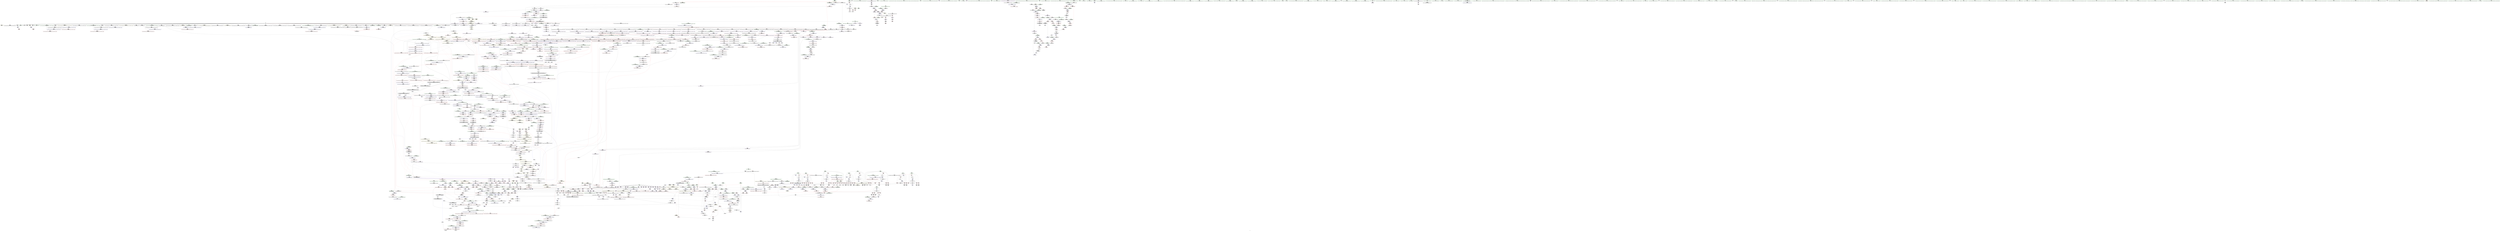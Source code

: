 digraph "SVFG" {
	label="SVFG";

	Node0x55a995e59030 [shape=record,color=grey,label="{NodeID: 0\nNullPtr|{|<s42>131}}"];
	Node0x55a995e59030 -> Node0x55a995ee11f0[style=solid];
	Node0x55a995e59030 -> Node0x55a995ee12f0[style=solid];
	Node0x55a995e59030 -> Node0x55a995ee13c0[style=solid];
	Node0x55a995e59030 -> Node0x55a995ee1490[style=solid];
	Node0x55a995e59030 -> Node0x55a995ee1560[style=solid];
	Node0x55a995e59030 -> Node0x55a995ee1630[style=solid];
	Node0x55a995e59030 -> Node0x55a995ee1700[style=solid];
	Node0x55a995e59030 -> Node0x55a995ee17d0[style=solid];
	Node0x55a995e59030 -> Node0x55a995ee18a0[style=solid];
	Node0x55a995e59030 -> Node0x55a995ee1970[style=solid];
	Node0x55a995e59030 -> Node0x55a995ee1a40[style=solid];
	Node0x55a995e59030 -> Node0x55a995ee1b10[style=solid];
	Node0x55a995e59030 -> Node0x55a995ee1be0[style=solid];
	Node0x55a995e59030 -> Node0x55a995ee1cb0[style=solid];
	Node0x55a995e59030 -> Node0x55a995ee1d80[style=solid];
	Node0x55a995e59030 -> Node0x55a995ee1e50[style=solid];
	Node0x55a995e59030 -> Node0x55a995ee1f20[style=solid];
	Node0x55a995e59030 -> Node0x55a995ee1ff0[style=solid];
	Node0x55a995e59030 -> Node0x55a995ee20c0[style=solid];
	Node0x55a995e59030 -> Node0x55a995ee2190[style=solid];
	Node0x55a995e59030 -> Node0x55a995ee2260[style=solid];
	Node0x55a995e59030 -> Node0x55a995ee2330[style=solid];
	Node0x55a995e59030 -> Node0x55a995ee2400[style=solid];
	Node0x55a995e59030 -> Node0x55a995ee24d0[style=solid];
	Node0x55a995e59030 -> Node0x55a995ee25a0[style=solid];
	Node0x55a995e59030 -> Node0x55a995ee2670[style=solid];
	Node0x55a995e59030 -> Node0x55a995ee2740[style=solid];
	Node0x55a995e59030 -> Node0x55a995ee2810[style=solid];
	Node0x55a995e59030 -> Node0x55a995ee28e0[style=solid];
	Node0x55a995e59030 -> Node0x55a995ee29b0[style=solid];
	Node0x55a995e59030 -> Node0x55a995ee2a80[style=solid];
	Node0x55a995e59030 -> Node0x55a995ee2b50[style=solid];
	Node0x55a995e59030 -> Node0x55a995ee2c20[style=solid];
	Node0x55a995e59030 -> Node0x55a995ee2cf0[style=solid];
	Node0x55a995e59030 -> Node0x55a995f11270[style=solid];
	Node0x55a995e59030 -> Node0x55a995f16a60[style=solid];
	Node0x55a995e59030 -> Node0x55a995f16b30[style=solid];
	Node0x55a995e59030 -> Node0x55a995f16c00[style=solid];
	Node0x55a995e59030 -> Node0x55a995f18ef0[style=solid];
	Node0x55a995e59030 -> Node0x55a9957158e0[style=solid];
	Node0x55a995e59030 -> Node0x55a995f46a90[style=solid];
	Node0x55a995e59030 -> Node0x55a995f47e10[style=solid];
	Node0x55a995e59030:s42 -> Node0x55a996055030[style=solid,color=red];
	Node0x55a995f8a320 [shape=record,color=black,label="{NodeID: 1882\nMR_52V_15 = PHI(MR_52V_16, MR_52V_14, )\npts\{90000 \}\n|{|<s6>11}}"];
	Node0x55a995f8a320 -> Node0x55a995ee4230[style=dashed];
	Node0x55a995f8a320 -> Node0x55a995ee4300[style=dashed];
	Node0x55a995f8a320 -> Node0x55a995ee43d0[style=dashed];
	Node0x55a995f8a320 -> Node0x55a995f12550[style=dashed];
	Node0x55a995f8a320 -> Node0x55a995f8a320[style=dashed];
	Node0x55a995f8a320 -> Node0x55a995facb60[style=dashed];
	Node0x55a995f8a320:s6 -> Node0x55a995fc2b40[style=dashed,color=red];
	Node0x55a995ee44a0 [shape=record,color=red,label="{NodeID: 775\n309\<--308\n\<--second\n_Z4calcv\n}"];
	Node0x55a995ee44a0 -> Node0x55a995f12a30[style=solid];
	Node0x55a995eda9e0 [shape=record,color=black,label="{NodeID: 443\n1048\<--1047\n\<--_M_impl\n_ZNSt12_Vector_baseISt4pairIS0_IiiEiESaIS2_EE19_M_get_Tp_allocatorEv\n}"];
	Node0x55a995eda9e0 -> Node0x55a995edaab0[style=solid];
	Node0x55a995f1a5b0 [shape=record,color=blue,label="{NodeID: 1218\n1659\<--1655\n__first.addr\<--__first\n_ZSt34__uninitialized_move_if_noexcept_aIPSt4pairIS0_IiiEiES3_SaIS2_EET0_T_S6_S5_RT1_\n}"];
	Node0x55a995f1a5b0 -> Node0x55a995f0d110[style=dashed];
	Node0x55a995ece720 [shape=record,color=green,label="{NodeID: 111\n654\<--655\nq\<--q_field_insensitive\n_Z5solvev\n}"];
	Node0x55a995ece720 -> Node0x55a995ee6c70[style=solid];
	Node0x55a995ece720 -> Node0x55a995ee6d40[style=solid];
	Node0x55a995ece720 -> Node0x55a995ee6e10[style=solid];
	Node0x55a995ece720 -> Node0x55a995f14b80[style=solid];
	Node0x55a995ece720 -> Node0x55a995f14c50[style=solid];
	Node0x55a995ee9ed0 [shape=record,color=red,label="{NodeID: 886\n1170\<--1162\n\<--__n.addr\n_ZNSt16allocator_traitsISaISt4pairIS0_IiiEiEEE10deallocateERS3_PS2_m\n|{<s0>75}}"];
	Node0x55a995ee9ed0:s0 -> Node0x55a996053ac0[style=solid,color=red];
	Node0x55a99604f540 [shape=record,color=black,label="{NodeID: 2768\n1407 = PHI()\n}"];
	Node0x55a995ef0940 [shape=record,color=purple,label="{NodeID: 554\n353\<--8\narrayidx113\<--d\n_Z4calcv\n}"];
	Node0x55a995ed2f20 [shape=record,color=green,label="{NodeID: 222\n1344\<--1345\n_ZNSt6vectorISt4pairIS0_IiiEiESaIS2_EE5beginEv\<--_ZNSt6vectorISt4pairIS0_IiiEiESaIS2_EE5beginEv_field_insensitive\n}"];
	Node0x55a995fb83a0 [shape=record,color=yellow,style=double,label="{NodeID: 2104\n68V_1 = ENCHI(MR_68V_0)\npts\{750001 \}\nFun[_Z4calcv]}"];
	Node0x55a995fb83a0 -> Node0x55a995f10440[style=dashed];
	Node0x55a995f0f190 [shape=record,color=red,label="{NodeID: 997\n1999\<--1954\n\<--__cur\n_ZNSt20__uninitialized_copyILb0EE13__uninit_copyISt13move_iteratorIPSt4pairIS3_IiiEiEES6_EET0_T_S9_S8_\n|{<s0>148}}"];
	Node0x55a995f0f190:s0 -> Node0x55a99605d610[style=solid,color=red];
	Node0x55a99605bc00 [shape=record,color=black,label="{NodeID: 2879\n705 = PHI(668, )\n0th arg _ZNSt8ios_base9precisionEl }"];
	Node0x55a99605bc00 -> Node0x55a995f14d20[style=solid];
	Node0x55a995ef63d0 [shape=record,color=purple,label="{NodeID: 665\n1687\<--1667\ncoerce.dive4\<--agg.tmp\n_ZSt34__uninitialized_move_if_noexcept_aIPSt4pairIS0_IiiEiES3_SaIS2_EET0_T_S6_S5_RT1_\n}"];
	Node0x55a995ef63d0 -> Node0x55a995f0d450[style=solid];
	Node0x55a995ee1490 [shape=record,color=black,label="{NodeID: 333\n176\<--3\n\<--dummyVal\n_Z4calcv\n}"];
	Node0x55a995ee1490 -> Node0x55a995f11ac0[style=solid];
	Node0x55a995f14c50 [shape=record,color=blue,label="{NodeID: 1108\n654\<--700\nq\<--inc\n_Z5solvev\n}"];
	Node0x55a995f14c50 -> Node0x55a995f97730[style=dashed];
	Node0x55a995e72eb0 [shape=record,color=green,label="{NodeID: 1\n7\<--1\n__dso_handle\<--dummyObj\nGlob }"];
	Node0x55a995f8a820 [shape=record,color=black,label="{NodeID: 1883\nMR_30V_5 = PHI(MR_30V_6, MR_30V_4, )\npts\{85 \}\n|{|<s4>18}}"];
	Node0x55a995f8a820 -> Node0x55a995ee48b0[style=dashed];
	Node0x55a995f8a820 -> Node0x55a995ee4a50[style=dashed];
	Node0x55a995f8a820 -> Node0x55a995f13320[style=dashed];
	Node0x55a995f8a820 -> Node0x55a995f9a960[style=dashed];
	Node0x55a995f8a820:s4 -> Node0x55a995fbabf0[style=dashed,color=red];
	Node0x55a995ee4570 [shape=record,color=red,label="{NodeID: 776\n316\<--315\n\<--first94\n_Z4calcv\n}"];
	Node0x55a995ee4570 -> Node0x55a995f12b00[style=solid];
	Node0x55a995edaab0 [shape=record,color=black,label="{NodeID: 444\n1041\<--1048\n_ZNSt12_Vector_baseISt4pairIS0_IiiEiESaIS2_EE19_M_get_Tp_allocatorEv_ret\<--\n_ZNSt12_Vector_baseISt4pairIS0_IiiEiESaIS2_EE19_M_get_Tp_allocatorEv\n|{<s0>31|<s1>92|<s2>95|<s3>100|<s4>104}}"];
	Node0x55a995edaab0:s0 -> Node0x55a99604c940[style=solid,color=blue];
	Node0x55a995edaab0:s1 -> Node0x55a99604ef00[style=solid,color=blue];
	Node0x55a995edaab0:s2 -> Node0x55a99604f2c0[style=solid,color=blue];
	Node0x55a995edaab0:s3 -> Node0x55a99604f610[style=solid,color=blue];
	Node0x55a995edaab0:s4 -> Node0x55a99604f780[style=solid,color=blue];
	Node0x55a995f1a680 [shape=record,color=blue,label="{NodeID: 1219\n1661\<--1656\n__last.addr\<--__last\n_ZSt34__uninitialized_move_if_noexcept_aIPSt4pairIS0_IiiEiES3_SaIS2_EET0_T_S6_S5_RT1_\n}"];
	Node0x55a995f1a680 -> Node0x55a995f0d1e0[style=dashed];
	Node0x55a995ece7f0 [shape=record,color=green,label="{NodeID: 112\n671\<--672\n_ZNSt8ios_base9precisionEl\<--_ZNSt8ios_base9precisionEl_field_insensitive\n}"];
	Node0x55a995ee9fa0 [shape=record,color=red,label="{NodeID: 887\n1188\<--1179\nthis1\<--this.addr\n_ZN9__gnu_cxx13new_allocatorISt4pairIS1_IiiEiEE10deallocateEPS3_m\n}"];
	Node0x55a99604f610 [shape=record,color=black,label="{NodeID: 2769\n1432 = PHI(1041, )\n|{<s0>101}}"];
	Node0x55a99604f610:s0 -> Node0x55a9960555e0[style=solid,color=red];
	Node0x55a995ef0a10 [shape=record,color=purple,label="{NodeID: 555\n356\<--8\narrayidx115\<--d\n_Z4calcv\n}"];
	Node0x55a995ef0a10 -> Node0x55a995ee47e0[style=solid];
	Node0x55a995ed3020 [shape=record,color=green,label="{NodeID: 223\n1349\<--1350\n_ZN9__gnu_cxxmiIPSt4pairIS1_IiiEiESt6vectorIS3_SaIS3_EEEENS_17__normal_iteratorIT_T0_E15difference_typeERKSB_SE_\<--_ZN9__gnu_cxxmiIPSt4pairIS1_IiiEiESt6vectorIS3_SaIS3_EEEENS_17__normal_iteratorIT_T0_E15difference_typeERKSB_SE__field_insensitive\n}"];
	Node0x55a995fb8480 [shape=record,color=yellow,style=double,label="{NodeID: 2105\n70V_1 = ENCHI(MR_70V_0)\npts\{730000 730001 \}\nFun[_Z4calcv]|{<s0>8}}"];
	Node0x55a995fb8480:s0 -> Node0x55a995fb9620[style=dashed,color=red];
	Node0x55a995f0f260 [shape=record,color=red,label="{NodeID: 998\n2002\<--1954\n\<--__cur\n_ZNSt20__uninitialized_copyILb0EE13__uninit_copyISt13move_iteratorIPSt4pairIS3_IiiEiEES6_EET0_T_S9_S8_\n}"];
	Node0x55a995f0f260 -> Node0x55a995eef0e0[style=solid];
	Node0x55a99605bd10 [shape=record,color=black,label="{NodeID: 2880\n706 = PHI(670, )\n1st arg _ZNSt8ios_base9precisionEl }"];
	Node0x55a99605bd10 -> Node0x55a995f14df0[style=solid];
	Node0x55a995ef64a0 [shape=record,color=purple,label="{NodeID: 666\n1683\<--1669\ncoerce.dive3\<--agg.tmp1\n_ZSt34__uninitialized_move_if_noexcept_aIPSt4pairIS0_IiiEiES3_SaIS2_EET0_T_S6_S5_RT1_\n}"];
	Node0x55a995ef64a0 -> Node0x55a995f1a9c0[style=solid];
	Node0x55a995ee1560 [shape=record,color=black,label="{NodeID: 334\n397\<--3\nlpad.val\<--dummyVal\n_Z4calcv\n}"];
	Node0x55a995f14d20 [shape=record,color=blue,label="{NodeID: 1109\n707\<--705\nthis.addr\<--this\n_ZNSt8ios_base9precisionEl\n}"];
	Node0x55a995f14d20 -> Node0x55a995ee6fb0[style=dashed];
	Node0x55a995e85f90 [shape=record,color=green,label="{NodeID: 2\n10\<--1\n_ZSt3cin\<--dummyObj\nGlob }"];
	Node0x55a995ee4640 [shape=record,color=red,label="{NodeID: 777\n323\<--322\n\<--second98\n_Z4calcv\n}"];
	Node0x55a995ee4640 -> Node0x55a995f12bd0[style=solid];
	Node0x55a995edab80 [shape=record,color=black,label="{NodeID: 445\n1069\<--1065\nsub.ptr.lhs.cast\<--\n_ZNSt12_Vector_baseISt4pairIS0_IiiEiESaIS2_EED2Ev\n}"];
	Node0x55a995edab80 -> Node0x55a995f45d10[style=solid];
	Node0x55a995f1a750 [shape=record,color=blue,label="{NodeID: 1220\n1663\<--1657\n__result.addr\<--__result\n_ZSt34__uninitialized_move_if_noexcept_aIPSt4pairIS0_IiiEiES3_SaIS2_EET0_T_S6_S5_RT1_\n}"];
	Node0x55a995f1a750 -> Node0x55a995f0d2b0[style=dashed];
	Node0x55a995ece8f0 [shape=record,color=green,label="{NodeID: 113\n675\<--676\n_ZStlsISt11char_traitsIcEERSt13basic_ostreamIcT_ES5_PKc\<--_ZStlsISt11char_traitsIcEERSt13basic_ostreamIcT_ES5_PKc_field_insensitive\n}"];
	Node0x55a995eea070 [shape=record,color=red,label="{NodeID: 888\n1189\<--1181\n\<--__p.addr\n_ZN9__gnu_cxx13new_allocatorISt4pairIS1_IiiEiEE10deallocateEPS3_m\n}"];
	Node0x55a995eea070 -> Node0x55a995edaf90[style=solid];
	Node0x55a99604f780 [shape=record,color=black,label="{NodeID: 2770\n1452 = PHI(1041, )\n|{<s0>105}}"];
	Node0x55a99604f780:s0 -> Node0x55a9960555e0[style=solid,color=red];
	Node0x55a995ef0ae0 [shape=record,color=purple,label="{NodeID: 556\n673\<--16\n\<--.str\n_Z5solvev\n}"];
	Node0x55a995ed3120 [shape=record,color=green,label="{NodeID: 224\n1355\<--1356\n_ZNSt12_Vector_baseISt4pairIS0_IiiEiESaIS2_EE11_M_allocateEm\<--_ZNSt12_Vector_baseISt4pairIS0_IiiEiESaIS2_EE11_M_allocateEm_field_insensitive\n}"];
	Node0x55a995f0f330 [shape=record,color=red,label="{NodeID: 999\n1996\<--1956\nexn\<--exn.slot\n_ZNSt20__uninitialized_copyILb0EE13__uninit_copyISt13move_iteratorIPSt4pairIS3_IiiEiEES6_EET0_T_S9_S8_\n}"];
	Node0x55a99605be20 [shape=record,color=black,label="{NodeID: 2881\n965 = PHI(409, )\n0th arg _ZNSt12_Vector_baseISt4pairIS0_IiiEiESaIS2_EEC2Ev }"];
	Node0x55a99605be20 -> Node0x55a995f168c0[style=solid];
	Node0x55a995ef6570 [shape=record,color=purple,label="{NodeID: 667\n1689\<--1669\ncoerce.dive5\<--agg.tmp1\n_ZSt34__uninitialized_move_if_noexcept_aIPSt4pairIS0_IiiEiES3_SaIS2_EET0_T_S6_S5_RT1_\n}"];
	Node0x55a995ef6570 -> Node0x55a995f0d520[style=solid];
	Node0x55a995ee1630 [shape=record,color=black,label="{NodeID: 335\n398\<--3\nlpad.val131\<--dummyVal\n_Z4calcv\n}"];
	Node0x55a995fbf960 [shape=record,color=yellow,style=double,label="{NodeID: 2217\n427V_1 = ENCHI(MR_427V_0)\npts\{550000 550001 \}\nFun[_ZNKSt6vectorISt4pairIS0_IiiEiESaIS2_EE12_M_check_lenEmPKc]|{<s0>112|<s1>112|<s2>114|<s3>114|<s4>115|<s5>115|<s6>117|<s7>117}}"];
	Node0x55a995fbf960:s0 -> Node0x55a995fbfd40[style=dashed,color=red];
	Node0x55a995fbf960:s1 -> Node0x55a995fbfe20[style=dashed,color=red];
	Node0x55a995fbf960:s2 -> Node0x55a995fbfd40[style=dashed,color=red];
	Node0x55a995fbf960:s3 -> Node0x55a995fbfe20[style=dashed,color=red];
	Node0x55a995fbf960:s4 -> Node0x55a995fbfd40[style=dashed,color=red];
	Node0x55a995fbf960:s5 -> Node0x55a995fbfe20[style=dashed,color=red];
	Node0x55a995fbf960:s6 -> Node0x55a995fbfd40[style=dashed,color=red];
	Node0x55a995fbf960:s7 -> Node0x55a995fbfe20[style=dashed,color=red];
	Node0x55a995f14df0 [shape=record,color=blue,label="{NodeID: 1110\n709\<--706\n__prec.addr\<--__prec\n_ZNSt8ios_base9precisionEl\n}"];
	Node0x55a995f14df0 -> Node0x55a995ee7080[style=dashed];
	Node0x55a995ecac10 [shape=record,color=green,label="{NodeID: 3\n13\<--1\n_ZSt4cout\<--dummyObj\nGlob }"];
	Node0x55a995ee4710 [shape=record,color=red,label="{NodeID: 778\n346\<--345\n\<--arrayidx108\n_Z4calcv\n}"];
	Node0x55a995ee4710 -> Node0x55a995ed83b0[style=solid];
	Node0x55a995edac50 [shape=record,color=black,label="{NodeID: 446\n1070\<--1068\nsub.ptr.rhs.cast\<--\n_ZNSt12_Vector_baseISt4pairIS0_IiiEiESaIS2_EED2Ev\n}"];
	Node0x55a995edac50 -> Node0x55a995f45d10[style=solid];
	Node0x55a995f1a820 [shape=record,color=blue,label="{NodeID: 1221\n1665\<--1658\n__alloc.addr\<--__alloc\n_ZSt34__uninitialized_move_if_noexcept_aIPSt4pairIS0_IiiEiES3_SaIS2_EET0_T_S6_S5_RT1_\n}"];
	Node0x55a995f1a820 -> Node0x55a995f0d380[style=dashed];
	Node0x55a995ed3560 [shape=record,color=green,label="{NodeID: 114\n680\<--681\n_ZNSolsEi\<--_ZNSolsEi_field_insensitive\n}"];
	Node0x55a995eea140 [shape=record,color=red,label="{NodeID: 889\n1202\<--1199\nthis1\<--this.addr\n_ZNSaISt4pairIS_IiiEiEED2Ev\n}"];
	Node0x55a995eea140 -> Node0x55a995edb060[style=solid];
	Node0x55a99604f8c0 [shape=record,color=black,label="{NodeID: 2771\n1536 = PHI(1301, )\n}"];
	Node0x55a99604f8c0 -> Node0x55a995eed470[style=solid];
	Node0x55a995ef0bb0 [shape=record,color=purple,label="{NodeID: 557\n682\<--18\n\<--.str.1\n_Z5solvev\n}"];
	Node0x55a995ed3220 [shape=record,color=green,label="{NodeID: 225\n1375\<--1376\n_ZNK9__gnu_cxx17__normal_iteratorIPSt4pairIS1_IiiEiESt6vectorIS3_SaIS3_EEE4baseEv\<--_ZNK9__gnu_cxx17__normal_iteratorIPSt4pairIS1_IiiEiESt6vectorIS3_SaIS3_EEE4baseEv_field_insensitive\n}"];
	Node0x55a995fb8670 [shape=record,color=yellow,style=double,label="{NodeID: 2107\n273V_1 = ENCHI(MR_273V_0)\npts\{19490000 19510000 \}\nFun[_ZNKSt13move_iteratorIPSt4pairIS0_IiiEiEE4baseEv]}"];
	Node0x55a995fb8670 -> Node0x55a995f0ff60[style=dashed];
	Node0x55a995f0f400 [shape=record,color=red,label="{NodeID: 1000\n2015\<--1956\nexn11\<--exn.slot\n_ZNSt20__uninitialized_copyILb0EE13__uninit_copyISt13move_iteratorIPSt4pairIS3_IiiEiEES6_EET0_T_S9_S8_\n}"];
	Node0x55a99605bf30 [shape=record,color=black,label="{NodeID: 2882\n1704 = PHI(1413, )\n0th arg _ZNSt16allocator_traitsISaISt4pairIS0_IiiEiEEE7destroyIS2_EEvRS3_PT_ }"];
	Node0x55a99605bf30 -> Node0x55a995f1ab60[style=solid];
	Node0x55a995ef6640 [shape=record,color=purple,label="{NodeID: 668\n1701\<--1700\n_M_current\<--this1\n_ZNK9__gnu_cxx17__normal_iteratorIPSt4pairIS1_IiiEiESt6vectorIS3_SaIS3_EEE4baseEv\n}"];
	Node0x55a995ef6640 -> Node0x55a995eedc90[style=solid];
	Node0x55a995ee1700 [shape=record,color=black,label="{NodeID: 336\n414\<--3\n\<--dummyVal\n_ZNSt6vectorISt4pairIS0_IiiEiESaIS2_EEC2Ev\n}"];
	Node0x55a995f14ec0 [shape=record,color=blue,label="{NodeID: 1111\n711\<--717\n__old\<--\n_ZNSt8ios_base9precisionEl\n}"];
	Node0x55a995f14ec0 -> Node0x55a995ee7150[style=dashed];
	Node0x55a995ecaca0 [shape=record,color=green,label="{NodeID: 4\n16\<--1\n.str\<--dummyObj\nGlob }"];
	Node0x55a995ee47e0 [shape=record,color=red,label="{NodeID: 779\n357\<--356\n\<--arrayidx115\n_Z4calcv\n}"];
	Node0x55a995ee47e0 -> Node0x55a995f43d90[style=solid];
	Node0x55a995edad20 [shape=record,color=black,label="{NodeID: 447\n1135\<--1134\n\<--_M_impl\n_ZNSt12_Vector_baseISt4pairIS0_IiiEiESaIS2_EE13_M_deallocateEPS2_m\n|{<s0>73}}"];
	Node0x55a995edad20:s0 -> Node0x55a99571ae10[style=solid,color=red];
	Node0x55a995f1a8f0 [shape=record,color=blue,label="{NodeID: 1222\n1679\<--1676\ncoerce.dive\<--call\n_ZSt34__uninitialized_move_if_noexcept_aIPSt4pairIS0_IiiEiES3_SaIS2_EET0_T_S6_S5_RT1_\n}"];
	Node0x55a995f1a8f0 -> Node0x55a995f0d450[style=dashed];
	Node0x55a995ed3620 [shape=record,color=green,label="{NodeID: 115\n685\<--686\n_ZSt5fixedRSt8ios_base\<--_ZSt5fixedRSt8ios_base_field_insensitive\n}"];
	Node0x55a995eea210 [shape=record,color=red,label="{NodeID: 890\n1213\<--1210\nthis1\<--this.addr\n_ZN9__gnu_cxx13new_allocatorISt4pairIS1_IiiEiEED2Ev\n}"];
	Node0x55a99604fa00 [shape=record,color=black,label="{NodeID: 2772\n1559 = PHI(1721, )\n}"];
	Node0x55a99604fa00 -> Node0x55a995f46010[style=solid];
	Node0x55a995ef0c80 [shape=record,color=purple,label="{NodeID: 558\n1337\<--20\n\<--.str.2\n_ZNSt6vectorISt4pairIS0_IiiEiESaIS2_EE17_M_realloc_insertIJS2_EEEvN9__gnu_cxx17__normal_iteratorIPS2_S4_EEDpOT_\n|{<s0>85}}"];
	Node0x55a995ef0c80:s0 -> Node0x55a99605ce50[style=solid,color=red];
	Node0x55a995ed3320 [shape=record,color=green,label="{NodeID: 226\n1382\<--1383\n_ZSt34__uninitialized_move_if_noexcept_aIPSt4pairIS0_IiiEiES3_SaIS2_EET0_T_S6_S5_RT1_\<--_ZSt34__uninitialized_move_if_noexcept_aIPSt4pairIS0_IiiEiES3_SaIS2_EET0_T_S6_S5_RT1__field_insensitive\n}"];
	Node0x55a995f0f4d0 [shape=record,color=red,label="{NodeID: 1001\n2016\<--1958\nsel\<--ehselector.slot\n_ZNSt20__uninitialized_copyILb0EE13__uninit_copyISt13move_iteratorIPSt4pairIS3_IiiEiEES6_EET0_T_S9_S8_\n}"];
	Node0x55a99605c040 [shape=record,color=black,label="{NodeID: 2883\n1705 = PHI(1416, )\n1st arg _ZNSt16allocator_traitsISaISt4pairIS0_IiiEiEEE7destroyIS2_EEvRS3_PT_ }"];
	Node0x55a99605c040 -> Node0x55a995f1ac30[style=solid];
	Node0x55a995ef6710 [shape=record,color=purple,label="{NodeID: 669\n1779\<--1778\n_M_impl\<--this1\n_ZNKSt12_Vector_baseISt4pairIS0_IiiEiESaIS2_EE19_M_get_Tp_allocatorEv\n}"];
	Node0x55a995ef6710 -> Node0x55a995eee240[style=solid];
	Node0x55a995ee17d0 [shape=record,color=black,label="{NodeID: 337\n415\<--3\n\<--dummyVal\n_ZNSt6vectorISt4pairIS0_IiiEiESaIS2_EEC2Ev\n|{<s0>21}}"];
	Node0x55a995ee17d0:s0 -> Node0x55a99605f180[style=solid,color=red];
	Node0x55a995f14f90 [shape=record,color=blue,label="{NodeID: 1112\n720\<--719\n_M_precision2\<--\n_ZNSt8ios_base9precisionEl\n|{<s0>37}}"];
	Node0x55a995f14f90:s0 -> Node0x55a995f98160[style=dashed,color=blue];
	Node0x55a995ecb360 [shape=record,color=green,label="{NodeID: 5\n18\<--1\n.str.1\<--dummyObj\nGlob }"];
	Node0x55a995ee48b0 [shape=record,color=red,label="{NodeID: 780\n367\<--364\n\<--call119\n_Z4calcv\n}"];
	Node0x55a995ee48b0 -> Node0x55a995f130b0[style=solid];
	Node0x55a995edadf0 [shape=record,color=black,label="{NodeID: 448\n1149\<--1148\n\<--this1\n_ZNSt12_Vector_baseISt4pairIS0_IiiEiESaIS2_EE12_Vector_implD2Ev\n|{<s0>74}}"];
	Node0x55a995edadf0:s0 -> Node0x55a996059140[style=solid,color=red];
	Node0x55a995f1a9c0 [shape=record,color=blue,label="{NodeID: 1223\n1683\<--1682\ncoerce.dive3\<--call2\n_ZSt34__uninitialized_move_if_noexcept_aIPSt4pairIS0_IiiEiES3_SaIS2_EET0_T_S6_S5_RT1_\n}"];
	Node0x55a995f1a9c0 -> Node0x55a995f0d520[style=dashed];
	Node0x55a995ed3720 [shape=record,color=green,label="{NodeID: 116\n687\<--688\n_ZNSolsEPFRSt8ios_baseS0_E\<--_ZNSolsEPFRSt8ios_baseS0_E_field_insensitive\n}"];
	Node0x55a995eea2e0 [shape=record,color=red,label="{NodeID: 891\n1226\<--1218\nthis1\<--this.addr\n_ZNSt6vectorISt4pairIS0_IiiEiESaIS2_EE12emplace_backIJS2_EEEvDpOT_\n|{|<s5>80|<s6>82}}"];
	Node0x55a995eea2e0 -> Node0x55a995edb130[style=solid];
	Node0x55a995eea2e0 -> Node0x55a995edb200[style=solid];
	Node0x55a995eea2e0 -> Node0x55a995edb2d0[style=solid];
	Node0x55a995eea2e0 -> Node0x55a995edb3a0[style=solid];
	Node0x55a995eea2e0 -> Node0x55a995edb470[style=solid];
	Node0x55a995eea2e0:s5 -> Node0x55a99605edc0[style=solid,color=red];
	Node0x55a995eea2e0:s6 -> Node0x55a996052ad0[style=solid,color=red];
	Node0x55a99604fb40 [shape=record,color=black,label="{NodeID: 2773\n1562 = PHI(522, )\n}"];
	Node0x55a99604fb40 -> Node0x55a995f46010[style=solid];
	Node0x55a995ef0d50 [shape=record,color=purple,label="{NodeID: 559\n2145\<--22\nllvm.global_ctors_0\<--llvm.global_ctors\nGlob }"];
	Node0x55a995ef0d50 -> Node0x55a995f11070[style=solid];
	Node0x55a995ed3420 [shape=record,color=green,label="{NodeID: 227\n1418\<--1419\n_ZNSt16allocator_traitsISaISt4pairIS0_IiiEiEEE7destroyIS2_EEvRS3_PT_\<--_ZNSt16allocator_traitsISaISt4pairIS0_IiiEiEEE7destroyIS2_EEvRS3_PT__field_insensitive\n}"];
	Node0x55a995f0f5a0 [shape=record,color=red,label="{NodeID: 1002\n2035\<--2029\n\<--__x.addr\n_ZStneIPSt4pairIS0_IiiEiEEbRKSt13move_iteratorIT_ES8_\n|{<s0>153}}"];
	Node0x55a995f0f5a0:s0 -> Node0x55a9960528b0[style=solid,color=red];
	Node0x55a99605c150 [shape=record,color=black,label="{NodeID: 2884\n1783 = PHI(1768, 1834, )\n0th arg _ZNK9__gnu_cxx13new_allocatorISt4pairIS1_IiiEiEE8max_sizeEv }"];
	Node0x55a99605c150 -> Node0x55a995f1b2b0[style=solid];
	Node0x55a995ef67e0 [shape=record,color=purple,label="{NodeID: 670\n1800\<--1799\n_M_current\<--this1\n_ZN9__gnu_cxx17__normal_iteratorIPSt4pairIS1_IiiEiESt6vectorIS3_SaIS3_EEEC2ERKS4_\n}"];
	Node0x55a995ef67e0 -> Node0x55a995f1b520[style=solid];
	Node0x55a995ee18a0 [shape=record,color=black,label="{NodeID: 338\n638\<--3\n\<--dummyVal\n_ZNSt6vectorISt4pairIS0_IiiEiESaIS2_EED2Ev\n}"];
	Node0x55a995f15060 [shape=record,color=blue,label="{NodeID: 1113\n735\<--734\n__base.addr\<--__base\n_ZSt5fixedRSt8ios_base\n}"];
	Node0x55a995f15060 -> Node0x55a995ee72f0[style=dashed];
	Node0x55a995f15060 -> Node0x55a995ee73c0[style=dashed];
	Node0x55a995ecb3f0 [shape=record,color=green,label="{NodeID: 6\n20\<--1\n.str.2\<--dummyObj\nGlob }"];
	Node0x55a995ee4980 [shape=record,color=red,label="{NodeID: 781\n372\<--369\n\<--call121\n_Z4calcv\n}"];
	Node0x55a995ee4980 -> Node0x55a995f13180[style=solid];
	Node0x55a995edaec0 [shape=record,color=black,label="{NodeID: 449\n1168\<--1167\n\<--\n_ZNSt16allocator_traitsISaISt4pairIS0_IiiEiEEE10deallocateERS3_PS2_m\n|{<s0>75}}"];
	Node0x55a995edaec0:s0 -> Node0x55a996053840[style=solid,color=red];
	Node0x55a995f1aa90 [shape=record,color=blue,label="{NodeID: 1224\n1697\<--1696\nthis.addr\<--this\n_ZNK9__gnu_cxx17__normal_iteratorIPSt4pairIS1_IiiEiESt6vectorIS3_SaIS3_EEE4baseEv\n}"];
	Node0x55a995f1aa90 -> Node0x55a995f0d5f0[style=dashed];
	Node0x55a995ed3820 [shape=record,color=green,label="{NodeID: 117\n691\<--692\n_ZNSolsEd\<--_ZNSolsEd_field_insensitive\n}"];
	Node0x55a995eea3b0 [shape=record,color=red,label="{NodeID: 892\n1244\<--1220\n\<--__args.addr\n_ZNSt6vectorISt4pairIS0_IiiEiESaIS2_EE12emplace_backIJS2_EEEvDpOT_\n|{<s0>78}}"];
	Node0x55a995eea3b0:s0 -> Node0x55a996051df0[style=solid,color=red];
	Node0x55a99604fc80 [shape=record,color=black,label="{NodeID: 2774\n1572 = PHI(522, )\n}"];
	Node0x55a99604fc80 -> Node0x55a995f45e90[style=solid];
	Node0x55a995ef0e20 [shape=record,color=purple,label="{NodeID: 560\n2146\<--22\nllvm.global_ctors_1\<--llvm.global_ctors\nGlob }"];
	Node0x55a995ef0e20 -> Node0x55a995f11170[style=solid];
	Node0x55a995edba10 [shape=record,color=green,label="{NodeID: 228\n1427\<--1428\n__cxa_end_catch\<--__cxa_end_catch_field_insensitive\n}"];
	Node0x55a995f0f670 [shape=record,color=red,label="{NodeID: 1003\n2036\<--2031\n\<--__y.addr\n_ZStneIPSt4pairIS0_IiiEiEEbRKSt13move_iteratorIT_ES8_\n|{<s0>153}}"];
	Node0x55a995f0f670:s0 -> Node0x55a9960529c0[style=solid,color=red];
	Node0x55a99605c2a0 [shape=record,color=black,label="{NodeID: 2885\n2116 = PHI(1894, )\n0th arg _ZNSt13move_iteratorIPSt4pairIS0_IiiEiEEC2ES3_ }"];
	Node0x55a99605c2a0 -> Node0x55a995f1d740[style=solid];
	Node0x55a995ef68b0 [shape=record,color=purple,label="{NodeID: 671\n1871\<--1859\ncoerce.dive\<--__first\n_ZSt22__uninitialized_copy_aISt13move_iteratorIPSt4pairIS1_IiiEiEES4_S3_ET0_T_S7_S6_RSaIT1_E\n}"];
	Node0x55a995ef68b0 -> Node0x55a995f1ba00[style=solid];
	Node0x55a995ee1970 [shape=record,color=black,label="{NodeID: 339\n639\<--3\n\<--dummyVal\n_ZNSt6vectorISt4pairIS0_IiiEiESaIS2_EED2Ev\n}"];
	Node0x55a995ee1970 -> Node0x55a995f149e0[style=solid];
	Node0x55a995fbfd40 [shape=record,color=yellow,style=double,label="{NodeID: 2221\n54V_1 = ENCHI(MR_54V_0)\npts\{550000 \}\nFun[_ZNKSt6vectorISt4pairIS0_IiiEiESaIS2_EE4sizeEv]}"];
	Node0x55a995fbfd40 -> Node0x55a995ee59c0[style=dashed];
	Node0x55a995f15130 [shape=record,color=blue,label="{NodeID: 1114\n757\<--111\nretval\<--\nmain\n}"];
	Node0x55a995ecb4b0 [shape=record,color=green,label="{NodeID: 7\n23\<--1\n\<--dummyObj\nCan only get source location for instruction, argument, global var or function.}"];
	Node0x55a995ee4a50 [shape=record,color=red,label="{NodeID: 782\n380\<--379\n\<--call126\n_Z4calcv\n}"];
	Node0x55a995ee4a50 -> Node0x55a995f13320[style=solid];
	Node0x55a995edaf90 [shape=record,color=black,label="{NodeID: 450\n1190\<--1189\n\<--\n_ZN9__gnu_cxx13new_allocatorISt4pairIS1_IiiEiEE10deallocateEPS3_m\n}"];
	Node0x55a995f1ab60 [shape=record,color=blue,label="{NodeID: 1225\n1706\<--1704\n__a.addr\<--__a\n_ZNSt16allocator_traitsISaISt4pairIS0_IiiEiEEE7destroyIS2_EEvRS3_PT_\n}"];
	Node0x55a995f1ab60 -> Node0x55a995f0d6c0[style=dashed];
	Node0x55a995ed3920 [shape=record,color=green,label="{NodeID: 118\n694\<--695\n_ZSt4endlIcSt11char_traitsIcEERSt13basic_ostreamIT_T0_ES6_\<--_ZSt4endlIcSt11char_traitsIcEERSt13basic_ostreamIT_T0_ES6__field_insensitive\n}"];
	Node0x55a995fb0520 [shape=record,color=yellow,style=double,label="{NodeID: 2000\n441V_1 = ENCHI(MR_441V_0)\npts\{1548 \}\nFun[_ZSt3maxImERKT_S2_S2_]}"];
	Node0x55a995fb0520 -> Node0x55a995f0de10[style=dashed];
	Node0x55a995eea480 [shape=record,color=red,label="{NodeID: 893\n1263\<--1220\n\<--__args.addr\n_ZNSt6vectorISt4pairIS0_IiiEiESaIS2_EE12emplace_backIJS2_EEEvDpOT_\n|{<s0>81}}"];
	Node0x55a995eea480:s0 -> Node0x55a996051df0[style=solid,color=red];
	Node0x55a99604fdc0 [shape=record,color=black,label="{NodeID: 2775\n1573 = PHI(522, )\n}"];
	Node0x55a99604fdc0 -> Node0x55a995f1a000[style=solid];
	Node0x55a995ef0f20 [shape=record,color=purple,label="{NodeID: 561\n2147\<--22\nllvm.global_ctors_2\<--llvm.global_ctors\nGlob }"];
	Node0x55a995ef0f20 -> Node0x55a995f11270[style=solid];
	Node0x55a995edbad0 [shape=record,color=green,label="{NodeID: 229\n1440\<--1441\n__cxa_rethrow\<--__cxa_rethrow_field_insensitive\n}"];
	Node0x55a995f0f740 [shape=record,color=red,label="{NodeID: 1004\n2052\<--2046\n\<--__p.addr\n_ZSt10_ConstructISt4pairIS0_IiiEiEJS2_EEvPT_DpOT0_\n}"];
	Node0x55a995f0f740 -> Node0x55a995eef280[style=solid];
	Node0x55a99605c3b0 [shape=record,color=black,label="{NodeID: 2886\n2117 = PHI(1899, )\n1st arg _ZNSt13move_iteratorIPSt4pairIS0_IiiEiEEC2ES3_ }"];
	Node0x55a99605c3b0 -> Node0x55a995f1d810[style=solid];
	Node0x55a995ef6980 [shape=record,color=purple,label="{NodeID: 672\n1873\<--1861\ncoerce.dive1\<--__last\n_ZSt22__uninitialized_copy_aISt13move_iteratorIPSt4pairIS1_IiiEiEES4_S3_ET0_T_S7_S6_RSaIT1_E\n}"];
	Node0x55a995ef6980 -> Node0x55a995f1bad0[style=solid];
	Node0x55a995ee1a40 [shape=record,color=black,label="{NodeID: 340\n641\<--3\n\<--dummyVal\n_ZNSt6vectorISt4pairIS0_IiiEiESaIS2_EED2Ev\n}"];
	Node0x55a995ee1a40 -> Node0x55a995f14ab0[style=solid];
	Node0x55a995fbfe20 [shape=record,color=yellow,style=double,label="{NodeID: 2222\n56V_1 = ENCHI(MR_56V_0)\npts\{550001 \}\nFun[_ZNKSt6vectorISt4pairIS0_IiiEiESaIS2_EE4sizeEv]}"];
	Node0x55a995fbfe20 -> Node0x55a995ee58f0[style=dashed];
	Node0x55a995f15200 [shape=record,color=blue,label="{NodeID: 1115\n792\<--791\n__t.addr\<--__t\n_ZSt7forwardISt4pairIiiEEOT_RNSt16remove_referenceIS2_E4typeE\n}"];
	Node0x55a995f15200 -> Node0x55a995ee7560[style=dashed];
	Node0x55a995ecb570 [shape=record,color=green,label="{NodeID: 8\n111\<--1\n\<--dummyObj\nCan only get source location for instruction, argument, global var or function.}"];
	Node0x55a995ee4b20 [shape=record,color=red,label="{NodeID: 783\n408\<--405\nthis1\<--this.addr\n_ZNSt6vectorISt4pairIS0_IiiEiESaIS2_EEC2Ev\n}"];
	Node0x55a995ee4b20 -> Node0x55a995ed87c0[style=solid];
	Node0x55a995edb060 [shape=record,color=black,label="{NodeID: 451\n1203\<--1202\n\<--this1\n_ZNSaISt4pairIS_IiiEiEED2Ev\n|{<s0>77}}"];
	Node0x55a995edb060:s0 -> Node0x55a99605b410[style=solid,color=red];
	Node0x55a995f1ac30 [shape=record,color=blue,label="{NodeID: 1226\n1708\<--1705\n__p.addr\<--__p\n_ZNSt16allocator_traitsISaISt4pairIS0_IiiEiEEE7destroyIS2_EEvRS3_PT_\n}"];
	Node0x55a995f1ac30 -> Node0x55a995f0d790[style=dashed];
	Node0x55a995ed3a20 [shape=record,color=green,label="{NodeID: 119\n696\<--697\n_ZNSolsEPFRSoS_E\<--_ZNSolsEPFRSoS_E_field_insensitive\n}"];
	Node0x55a995fb0600 [shape=record,color=yellow,style=double,label="{NodeID: 2001\n447V_1 = ENCHI(MR_447V_0)\npts\{1554 \}\nFun[_ZSt3maxImERKT_S2_S2_]}"];
	Node0x55a995fb0600 -> Node0x55a995f0dd40[style=dashed];
	Node0x55a995eea550 [shape=record,color=red,label="{NodeID: 894\n1230\<--1229\n\<--_M_finish\n_ZNSt6vectorISt4pairIS0_IiiEiESaIS2_EE12emplace_backIJS2_EEEvDpOT_\n}"];
	Node0x55a995eea550 -> Node0x55a995f47090[style=solid];
	Node0x55a99604ff00 [shape=record,color=black,label="{NodeID: 2776\n1575 = PHI(1737, )\n}"];
	Node0x55a99604ff00 -> Node0x55a995f0c8f0[style=solid];
	Node0x55a995ef1020 [shape=record,color=purple,label="{NodeID: 562\n2149\<--206\noffset_0\<--\n}"];
	Node0x55a995ef1020 -> Node0x55a995f10370[style=solid];
	Node0x55a995edbbd0 [shape=record,color=green,label="{NodeID: 230\n1503\<--1504\nretval\<--retval_field_insensitive\n_ZNSt6vectorISt4pairIS0_IiiEiESaIS2_EE3endEv\n|{|<s1>108}}"];
	Node0x55a995edbbd0 -> Node0x55a995ef5870[style=solid];
	Node0x55a995edbbd0:s1 -> Node0x55a99605a940[style=solid,color=red];
	Node0x55a995f0f810 [shape=record,color=red,label="{NodeID: 1005\n2055\<--2048\n\<--__args.addr\n_ZSt10_ConstructISt4pairIS0_IiiEiEJS2_EEvPT_DpOT0_\n|{<s0>154}}"];
	Node0x55a995f0f810:s0 -> Node0x55a996051df0[style=solid,color=red];
	Node0x55a99605c4c0 [shape=record,color=black,label="{NodeID: 2887\n921 = PHI(890, )\n0th arg _ZStoRRSt13_Ios_FmtflagsS_ }"];
	Node0x55a99605c4c0 -> Node0x55a995f16310[style=solid];
	Node0x55a995ef6a50 [shape=record,color=purple,label="{NodeID: 673\n1884\<--1867\ncoerce.dive3\<--agg.tmp\n_ZSt22__uninitialized_copy_aISt13move_iteratorIPSt4pairIS1_IiiEiEES4_S3_ET0_T_S7_S6_RSaIT1_E\n}"];
	Node0x55a995ef6a50 -> Node0x55a995f0e8a0[style=solid];
	Node0x55a995ee1b10 [shape=record,color=black,label="{NodeID: 341\n1081\<--3\n\<--dummyVal\n_ZNSt12_Vector_baseISt4pairIS0_IiiEiESaIS2_EED2Ev\n}"];
	Node0x55a995f152d0 [shape=record,color=blue,label="{NodeID: 1116\n799\<--798\n__t.addr\<--__t\n_ZSt7forwardIRiEOT_RNSt16remove_referenceIS1_E4typeE\n}"];
	Node0x55a995f152d0 -> Node0x55a995ee7630[style=dashed];
	Node0x55a995ecb630 [shape=record,color=green,label="{NodeID: 9\n142\<--1\n\<--dummyObj\nCan only get source location for instruction, argument, global var or function.}"];
	Node0x55a995ee4bf0 [shape=record,color=red,label="{NodeID: 784\n433\<--427\nthis1\<--this.addr\n_ZNSt6vectorISt4pairIS0_IiiEiESaIS2_EE9push_backEOS2_\n|{<s0>23}}"];
	Node0x55a995ee4bf0:s0 -> Node0x55a99605cb20[style=solid,color=red];
	Node0x55a995edb130 [shape=record,color=black,label="{NodeID: 452\n1227\<--1226\n\<--this1\n_ZNSt6vectorISt4pairIS0_IiiEiESaIS2_EE12emplace_backIJS2_EEEvDpOT_\n}"];
	Node0x55a995edb130 -> Node0x55a995ef3c00[style=solid];
	Node0x55a995edb130 -> Node0x55a995ef3cd0[style=solid];
	Node0x55a995f1ad00 [shape=record,color=blue,label="{NodeID: 1227\n1723\<--1722\nthis.addr\<--this\n_ZNKSt6vectorISt4pairIS0_IiiEiESaIS2_EE8max_sizeEv\n}"];
	Node0x55a995f1ad00 -> Node0x55a995f0d860[style=dashed];
	Node0x55a995ed3b20 [shape=record,color=green,label="{NodeID: 120\n707\<--708\nthis.addr\<--this.addr_field_insensitive\n_ZNSt8ios_base9precisionEl\n}"];
	Node0x55a995ed3b20 -> Node0x55a995ee6fb0[style=solid];
	Node0x55a995ed3b20 -> Node0x55a995f14d20[style=solid];
	Node0x55a995eea620 [shape=record,color=red,label="{NodeID: 895\n1234\<--1233\n\<--_M_end_of_storage\n_ZNSt6vectorISt4pairIS0_IiiEiESaIS2_EE12emplace_backIJS2_EEEvDpOT_\n}"];
	Node0x55a995eea620 -> Node0x55a995f47090[style=solid];
	Node0x55a996050040 [shape=record,color=black,label="{NodeID: 2777\n1582 = PHI(522, )\n}"];
	Node0x55a996050040 -> Node0x55a995f48290[style=solid];
	Node0x55a995ef10f0 [shape=record,color=purple,label="{NodeID: 563\n2152\<--206\noffset_1\<--\n}"];
	Node0x55a995ef10f0 -> Node0x55a995f10440[style=solid];
	Node0x55a995edbca0 [shape=record,color=green,label="{NodeID: 231\n1505\<--1506\nthis.addr\<--this.addr_field_insensitive\n_ZNSt6vectorISt4pairIS0_IiiEiESaIS2_EE3endEv\n}"];
	Node0x55a995edbca0 -> Node0x55a995f0c000[style=solid];
	Node0x55a995edbca0 -> Node0x55a995f197e0[style=solid];
	Node0x55a995f0f8e0 [shape=record,color=red,label="{NodeID: 1006\n2066\<--2063\n\<--__r.addr\n_ZSt11__addressofISt4pairIS0_IiiEiEEPT_RS3_\n}"];
	Node0x55a995f0f8e0 -> Node0x55a995eef5c0[style=solid];
	Node0x55a99605c5d0 [shape=record,color=black,label="{NodeID: 2888\n922 = PHI(887, )\n1st arg _ZStoRRSt13_Ios_FmtflagsS_ }"];
	Node0x55a99605c5d0 -> Node0x55a995f163e0[style=solid];
	Node0x55a995ef6b20 [shape=record,color=purple,label="{NodeID: 674\n1886\<--1869\ncoerce.dive4\<--agg.tmp2\n_ZSt22__uninitialized_copy_aISt13move_iteratorIPSt4pairIS1_IiiEiEES4_S3_ET0_T_S7_S6_RSaIT1_E\n}"];
	Node0x55a995ef6b20 -> Node0x55a995f0e970[style=solid];
	Node0x55a995ee1be0 [shape=record,color=black,label="{NodeID: 342\n1082\<--3\n\<--dummyVal\n_ZNSt12_Vector_baseISt4pairIS0_IiiEiESaIS2_EED2Ev\n}"];
	Node0x55a995ee1be0 -> Node0x55a995f17280[style=solid];
	Node0x55a995f153a0 [shape=record,color=blue,label="{NodeID: 1117\n808\<--805\nthis.addr\<--this\n_ZNSt4pairIS_IiiEiEC2IS0_RiLb1EEEOT_OT0_\n}"];
	Node0x55a995f153a0 -> Node0x55a995ee7700[style=dashed];
	Node0x55a995ecb6f0 [shape=record,color=green,label="{NodeID: 10\n147\<--1\n\<--dummyObj\nCan only get source location for instruction, argument, global var or function.}"];
	Node0x55a995ee4cc0 [shape=record,color=red,label="{NodeID: 785\n434\<--429\n\<--__x.addr\n_ZNSt6vectorISt4pairIS0_IiiEiESaIS2_EE9push_backEOS2_\n|{<s0>22}}"];
	Node0x55a995ee4cc0:s0 -> Node0x55a996054ae0[style=solid,color=red];
	Node0x55a995edb200 [shape=record,color=black,label="{NodeID: 453\n1231\<--1226\n\<--this1\n_ZNSt6vectorISt4pairIS0_IiiEiESaIS2_EE12emplace_backIJS2_EEEvDpOT_\n}"];
	Node0x55a995edb200 -> Node0x55a995ef3da0[style=solid];
	Node0x55a995edb200 -> Node0x55a995ef3e70[style=solid];
	Node0x55a995f1add0 [shape=record,color=blue,label="{NodeID: 1228\n1742\<--1738\n__a.addr\<--__a\n_ZSt3maxImERKT_S2_S2_\n}"];
	Node0x55a995f1add0 -> Node0x55a995f0da00[style=dashed];
	Node0x55a995f1add0 -> Node0x55a995f0dad0[style=dashed];
	Node0x55a995ed3bf0 [shape=record,color=green,label="{NodeID: 121\n709\<--710\n__prec.addr\<--__prec.addr_field_insensitive\n_ZNSt8ios_base9precisionEl\n}"];
	Node0x55a995ed3bf0 -> Node0x55a995ee7080[style=solid];
	Node0x55a995ed3bf0 -> Node0x55a995f14df0[style=solid];
	Node0x55a995eea6f0 [shape=record,color=red,label="{NodeID: 896\n1243\<--1242\n\<--_M_finish5\n_ZNSt6vectorISt4pairIS0_IiiEiESaIS2_EE12emplace_backIJS2_EEEvDpOT_\n|{<s0>79}}"];
	Node0x55a995eea6f0:s0 -> Node0x55a996059610[style=solid,color=red];
	Node0x55a996050180 [shape=record,color=black,label="{NodeID: 2778\n1586 = PHI(1721, )\n}"];
	Node0x55a996050180 -> Node0x55a995f48410[style=solid];
	Node0x55a995ef11c0 [shape=record,color=purple,label="{NodeID: 564\n2148\<--207\noffset_0\<--\n}"];
	Node0x55a995ef11c0 -> Node0x55a995f11ed0[style=solid];
	Node0x55a995edbd70 [shape=record,color=green,label="{NodeID: 232\n1513\<--1514\n_ZN9__gnu_cxx17__normal_iteratorIPSt4pairIS1_IiiEiESt6vectorIS3_SaIS3_EEEC2ERKS4_\<--_ZN9__gnu_cxx17__normal_iteratorIPSt4pairIS1_IiiEiESt6vectorIS3_SaIS3_EEEC2ERKS4__field_insensitive\n}"];
	Node0x55a995f0f9b0 [shape=record,color=red,label="{NodeID: 1007\n2073\<--2070\nthis1\<--this.addr\n_ZNKSt13move_iteratorIPSt4pairIS0_IiiEiEEdeEv\n}"];
	Node0x55a995f0f9b0 -> Node0x55a995ef7dd0[style=solid];
	Node0x55a99605c6e0 [shape=record,color=black,label="{NodeID: 2889\n542 = PHI(54, 54, 54, )\n0th arg _ZNSt6vectorISt4pairIS0_IiiEiESaIS2_EEixEm }"];
	Node0x55a99605c6e0 -> Node0x55a995f140f0[style=solid];
	Node0x55a995ef6bf0 [shape=record,color=purple,label="{NodeID: 675\n2175\<--1877\noffset_0\<--\n}"];
	Node0x55a995ef6bf0 -> Node0x55a995f1bd40[style=solid];
	Node0x55a995ee1cb0 [shape=record,color=black,label="{NodeID: 343\n1084\<--3\n\<--dummyVal\n_ZNSt12_Vector_baseISt4pairIS0_IiiEiESaIS2_EED2Ev\n}"];
	Node0x55a995ee1cb0 -> Node0x55a995f17350[style=solid];
	Node0x55a995f15470 [shape=record,color=blue,label="{NodeID: 1118\n810\<--806\n__x.addr\<--__x\n_ZNSt4pairIS_IiiEiEC2IS0_RiLb1EEEOT_OT0_\n}"];
	Node0x55a995f15470 -> Node0x55a995ee77d0[style=dashed];
	Node0x55a995ecb7f0 [shape=record,color=green,label="{NodeID: 11\n170\<--1\n\<--dummyObj\nCan only get source location for instruction, argument, global var or function.}"];
	Node0x55a995ee4d90 [shape=record,color=red,label="{NodeID: 786\n455\<--447\n\<--__x.addr\n_ZSt9make_pairISt4pairIiiERiES0_INSt17__decay_and_stripIT_E6__typeENS3_IT0_E6__typeEEOS4_OS7_\n|{<s0>24}}"];
	Node0x55a995ee4d90:s0 -> Node0x55a9960559c0[style=solid,color=red];
	Node0x55a995edb2d0 [shape=record,color=black,label="{NodeID: 454\n1237\<--1226\n\<--this1\n_ZNSt6vectorISt4pairIS0_IiiEiESaIS2_EE12emplace_backIJS2_EEEvDpOT_\n}"];
	Node0x55a995edb2d0 -> Node0x55a995ef3f40[style=solid];
	Node0x55a995f1aea0 [shape=record,color=blue,label="{NodeID: 1229\n1744\<--1739\n__b.addr\<--__b\n_ZSt3maxImERKT_S2_S2_\n}"];
	Node0x55a995f1aea0 -> Node0x55a995f0dba0[style=dashed];
	Node0x55a995f1aea0 -> Node0x55a995f0dc70[style=dashed];
	Node0x55a995ed3cc0 [shape=record,color=green,label="{NodeID: 122\n711\<--712\n__old\<--__old_field_insensitive\n_ZNSt8ios_base9precisionEl\n}"];
	Node0x55a995ed3cc0 -> Node0x55a995ee7150[style=solid];
	Node0x55a995ed3cc0 -> Node0x55a995f14ec0[style=solid];
	Node0x55a995eea7c0 [shape=record,color=red,label="{NodeID: 897\n1254\<--1253\n\<--_M_finish7\n_ZNSt6vectorISt4pairIS0_IiiEiESaIS2_EE12emplace_backIJS2_EEEvDpOT_\n}"];
	Node0x55a995eea7c0 -> Node0x55a995ef4350[style=solid];
	Node0x55a9960502c0 [shape=record,color=black,label="{NodeID: 2779\n1589 = PHI(1721, )\n}"];
	Node0x55a9960502c0 -> Node0x55a995718af0[style=solid];
	Node0x55a995ef1290 [shape=record,color=purple,label="{NodeID: 565\n2151\<--207\noffset_1\<--\n}"];
	Node0x55a995ef1290 -> Node0x55a995f11fa0[style=solid];
	Node0x55a995edbe70 [shape=record,color=green,label="{NodeID: 233\n1522\<--1523\nthis.addr\<--this.addr_field_insensitive\n_ZN9__gnu_cxx13new_allocatorISt4pairIS1_IiiEiEE9constructIS3_JS3_EEEvPT_DpOT0_\n}"];
	Node0x55a995edbe70 -> Node0x55a995f0c1a0[style=solid];
	Node0x55a995edbe70 -> Node0x55a995f198b0[style=solid];
	Node0x55a995f0fa80 [shape=record,color=red,label="{NodeID: 1008\n2075\<--2074\n\<--_M_current\n_ZNKSt13move_iteratorIPSt4pairIS0_IiiEiEEdeEv\n}"];
	Node0x55a995f0fa80 -> Node0x55a995eef690[style=solid];
	Node0x55a99605c960 [shape=record,color=black,label="{NodeID: 2890\n543 = PHI(304, 312, 319, )\n1st arg _ZNSt6vectorISt4pairIS0_IiiEiESaIS2_EEixEm }"];
	Node0x55a99605c960 -> Node0x55a995f141c0[style=solid];
	Node0x55a995ef6cc0 [shape=record,color=purple,label="{NodeID: 676\n2176\<--1878\noffset_0\<--\n}"];
	Node0x55a995ef6cc0 -> Node0x55a995f10ac0[style=solid];
	Node0x55a995ee1d80 [shape=record,color=black,label="{NodeID: 344\n1400\<--3\n\<--dummyVal\n_ZNSt6vectorISt4pairIS0_IiiEiESaIS2_EE17_M_realloc_insertIJS2_EEEvN9__gnu_cxx17__normal_iteratorIPS2_S4_EEDpOT_\n}"];
	Node0x55a995f15540 [shape=record,color=blue,label="{NodeID: 1119\n812\<--807\n__y.addr\<--__y\n_ZNSt4pairIS_IiiEiEC2IS0_RiLb1EEEOT_OT0_\n}"];
	Node0x55a995f15540 -> Node0x55a995ee78a0[style=dashed];
	Node0x55a995ecb8f0 [shape=record,color=green,label="{NodeID: 12\n209\<--1\n\<--dummyObj\nCan only get source location for instruction, argument, global var or function.}"];
	Node0x55a995ee4e60 [shape=record,color=red,label="{NodeID: 787\n459\<--449\n\<--__y.addr\n_ZSt9make_pairISt4pairIiiERiES0_INSt17__decay_and_stripIT_E6__typeENS3_IT0_E6__typeEEOS4_OS7_\n|{<s0>25}}"];
	Node0x55a995ee4e60:s0 -> Node0x55a99605aef0[style=solid,color=red];
	Node0x55a995edb3a0 [shape=record,color=black,label="{NodeID: 455\n1240\<--1226\n\<--this1\n_ZNSt6vectorISt4pairIS0_IiiEiESaIS2_EE12emplace_backIJS2_EEEvDpOT_\n}"];
	Node0x55a995edb3a0 -> Node0x55a995ef4010[style=solid];
	Node0x55a995edb3a0 -> Node0x55a995ef40e0[style=solid];
	Node0x55a995f1af70 [shape=record,color=blue,label="{NodeID: 1230\n1740\<--1754\nretval\<--\n_ZSt3maxImERKT_S2_S2_\n}"];
	Node0x55a995f1af70 -> Node0x55a995fa3a60[style=dashed];
	Node0x55a995ed3d90 [shape=record,color=green,label="{NodeID: 123\n735\<--736\n__base.addr\<--__base.addr_field_insensitive\n_ZSt5fixedRSt8ios_base\n}"];
	Node0x55a995ed3d90 -> Node0x55a995ee72f0[style=solid];
	Node0x55a995ed3d90 -> Node0x55a995ee73c0[style=solid];
	Node0x55a995ed3d90 -> Node0x55a995f15060[style=solid];
	Node0x55a995eea890 [shape=record,color=red,label="{NodeID: 898\n1266\<--1265\n\<--coerce.dive10\n_ZNSt6vectorISt4pairIS0_IiiEiESaIS2_EE12emplace_backIJS2_EEEvDpOT_\n|{<s0>82}}"];
	Node0x55a995eea890:s0 -> Node0x55a996052be0[style=solid,color=red];
	Node0x55a996050400 [shape=record,color=black,label="{NodeID: 2780\n1769 = PHI(1782, )\n}"];
	Node0x55a996050400 -> Node0x55a995eee170[style=solid];
	Node0x55a995ef1360 [shape=record,color=purple,label="{NodeID: 566\n308\<--305\nsecond\<--call91\n_Z4calcv\n}"];
	Node0x55a995ef1360 -> Node0x55a995ee44a0[style=solid];
	Node0x55a995edbf40 [shape=record,color=green,label="{NodeID: 234\n1524\<--1525\n__p.addr\<--__p.addr_field_insensitive\n_ZN9__gnu_cxx13new_allocatorISt4pairIS1_IiiEiEE9constructIS3_JS3_EEEvPT_DpOT0_\n}"];
	Node0x55a995edbf40 -> Node0x55a995f0c270[style=solid];
	Node0x55a995edbf40 -> Node0x55a995f19980[style=solid];
	Node0x55a995f0fb50 [shape=record,color=red,label="{NodeID: 1009\n2082\<--2079\nthis1\<--this.addr\n_ZNSt13move_iteratorIPSt4pairIS0_IiiEiEEppEv\n}"];
	Node0x55a995f0fb50 -> Node0x55a995eef760[style=solid];
	Node0x55a995f0fb50 -> Node0x55a995ef7ea0[style=solid];
	Node0x55a99605cb20 [shape=record,color=black,label="{NodeID: 2891\n1216 = PHI(433, )\n0th arg _ZNSt6vectorISt4pairIS0_IiiEiESaIS2_EE12emplace_backIJS2_EEEvDpOT_ }"];
	Node0x55a99605cb20 -> Node0x55a995f18120[style=solid];
	Node0x55a995ef6d90 [shape=record,color=purple,label="{NodeID: 677\n2178\<--1880\noffset_0\<--\n}"];
	Node0x55a995ef6d90 -> Node0x55a995f1be10[style=solid];
	Node0x55a995ee1e50 [shape=record,color=black,label="{NodeID: 345\n1401\<--3\n\<--dummyVal\n_ZNSt6vectorISt4pairIS0_IiiEiESaIS2_EE17_M_realloc_insertIJS2_EEEvN9__gnu_cxx17__normal_iteratorIPS2_S4_EEDpOT_\n}"];
	Node0x55a995ee1e50 -> Node0x55a995f19230[style=solid];
	Node0x55a995f15610 [shape=record,color=blue, style = dotted,label="{NodeID: 1120\n2160\<--2162\noffset_0\<--dummyVal\n_ZNSt4pairIS_IiiEiEC2IS0_RiLb1EEEOT_OT0_\n|{<s0>26}}"];
	Node0x55a995f15610:s0 -> Node0x55a995fdd460[style=dashed,color=blue];
	Node0x55a995ecba00 [shape=record,color=green,label="{NodeID: 13\n210\<--1\n\<--dummyObj\nCan only get source location for instruction, argument, global var or function.}"];
	Node0x55a995ee4f30 [shape=record,color=red,label="{NodeID: 788\n469\<--451\n\<--tmp\n_ZSt9make_pairISt4pairIiiERiES0_INSt17__decay_and_stripIT_E6__typeENS3_IT0_E6__typeEEOS4_OS7_\n}"];
	Node0x55a995ee4f30 -> Node0x55a995ed8a30[style=solid];
	Node0x55a995edb470 [shape=record,color=black,label="{NodeID: 456\n1251\<--1226\n\<--this1\n_ZNSt6vectorISt4pairIS0_IiiEiESaIS2_EE12emplace_backIJS2_EEEvDpOT_\n}"];
	Node0x55a995edb470 -> Node0x55a995ef41b0[style=solid];
	Node0x55a995edb470 -> Node0x55a995ef4280[style=solid];
	Node0x55a995f1b040 [shape=record,color=blue,label="{NodeID: 1231\n1740\<--1757\nretval\<--\n_ZSt3maxImERKT_S2_S2_\n}"];
	Node0x55a995f1b040 -> Node0x55a995fa3a60[style=dashed];
	Node0x55a995ed3e60 [shape=record,color=green,label="{NodeID: 124\n742\<--743\n_ZNSt8ios_base4setfESt13_Ios_FmtflagsS0_\<--_ZNSt8ios_base4setfESt13_Ios_FmtflagsS0__field_insensitive\n}"];
	Node0x55a995fb0a90 [shape=record,color=yellow,style=double,label="{NodeID: 2006\n74V_1 = ENCHI(MR_74V_0)\npts\{550000 550001 550002 \}\nFun[_ZNSt6vectorISt4pairIS0_IiiEiESaIS2_EEC2Ev]|{<s0>20}}"];
	Node0x55a995fb0a90:s0 -> Node0x55a995fbcf50[style=dashed,color=red];
	Node0x55a995eea960 [shape=record,color=red,label="{NodeID: 899\n1277\<--1274\n\<--__t.addr\n_ZSt4moveIRSt4pairIS0_IiiEiEEONSt16remove_referenceIT_E4typeEOS5_\n}"];
	Node0x55a995eea960 -> Node0x55a995edb610[style=solid];
	Node0x55a996050540 [shape=record,color=black,label="{NodeID: 2781\n1817 = PHI(1821, )\n}"];
	Node0x55a996050540 -> Node0x55a995eee580[style=solid];
	Node0x55a995ef1430 [shape=record,color=purple,label="{NodeID: 567\n314\<--313\nfirst\<--call93\n_Z4calcv\n}"];
	Node0x55a995edc010 [shape=record,color=green,label="{NodeID: 235\n1526\<--1527\n__args.addr\<--__args.addr_field_insensitive\n_ZN9__gnu_cxx13new_allocatorISt4pairIS1_IiiEiEE9constructIS3_JS3_EEEvPT_DpOT0_\n}"];
	Node0x55a995edc010 -> Node0x55a995f0c340[style=solid];
	Node0x55a995edc010 -> Node0x55a995f19a50[style=solid];
	Node0x55a995f0fc20 [shape=record,color=red,label="{NodeID: 1010\n2084\<--2083\n\<--_M_current\n_ZNSt13move_iteratorIPSt4pairIS0_IiiEiEEppEv\n}"];
	Node0x55a995f0fc20 -> Node0x55a995ef7f70[style=solid];
	Node0x55a99605cc30 [shape=record,color=black,label="{NodeID: 2892\n1217 = PHI(435, )\n1st arg _ZNSt6vectorISt4pairIS0_IiiEiESaIS2_EE12emplace_backIJS2_EEEvDpOT_ }"];
	Node0x55a99605cc30 -> Node0x55a995f181f0[style=solid];
	Node0x55a995ef6e60 [shape=record,color=purple,label="{NodeID: 678\n2179\<--1881\noffset_0\<--\n}"];
	Node0x55a995ef6e60 -> Node0x55a995f10b90[style=solid];
	Node0x55a995ee1f20 [shape=record,color=black,label="{NodeID: 346\n1403\<--3\n\<--dummyVal\n_ZNSt6vectorISt4pairIS0_IiiEiESaIS2_EE17_M_realloc_insertIJS2_EEEvN9__gnu_cxx17__normal_iteratorIPS2_S4_EEDpOT_\n}"];
	Node0x55a995ee1f20 -> Node0x55a995f19300[style=solid];
	Node0x55a995fc03c0 [shape=record,color=yellow,style=double,label="{NodeID: 2228\n214V_1 = ENCHI(MR_214V_0)\npts\{730000 \}\nFun[_ZNSt4pairIS_IiiEiEC2IS0_RiLb1EEEOT_OT0_]}"];
	Node0x55a995fc03c0 -> Node0x55a995f106b0[style=dashed];
	Node0x55a995f156e0 [shape=record,color=blue, style = dotted,label="{NodeID: 1121\n2163\<--2165\noffset_1\<--dummyVal\n_ZNSt4pairIS_IiiEiEC2IS0_RiLb1EEEOT_OT0_\n|{<s0>26}}"];
	Node0x55a995f156e0:s0 -> Node0x55a995fdd5c0[style=dashed,color=blue];
	Node0x55a995ecbad0 [shape=record,color=green,label="{NodeID: 14\n293\<--1\n\<--dummyObj\nCan only get source location for instruction, argument, global var or function.}"];
	Node0x55a995ee5000 [shape=record,color=red,label="{NodeID: 789\n482\<--476\n\<--__x.addr\n_ZSt9make_pairIRiS0_ESt4pairINSt17__decay_and_stripIT_E6__typeENS2_IT0_E6__typeEEOS3_OS6_\n|{<s0>28}}"];
	Node0x55a995ee5000:s0 -> Node0x55a99605aef0[style=solid,color=red];
	Node0x55a995edb540 [shape=record,color=black,label="{NodeID: 457\n1239\<--1238\n\<--_M_impl3\n_ZNSt6vectorISt4pairIS0_IiiEiESaIS2_EE12emplace_backIJS2_EEEvDpOT_\n|{<s0>79}}"];
	Node0x55a995edb540:s0 -> Node0x55a996059490[style=solid,color=red];
	Node0x55a995f1b110 [shape=record,color=blue,label="{NodeID: 1232\n1764\<--1763\n__a.addr\<--__a\n_ZNSt16allocator_traitsISaISt4pairIS0_IiiEiEEE8max_sizeERKS3_\n}"];
	Node0x55a995f1b110 -> Node0x55a995f0dee0[style=dashed];
	Node0x55a995ed3f60 [shape=record,color=green,label="{NodeID: 125\n754\<--755\nmain\<--main_field_insensitive\n}"];
	Node0x55a995eeaa30 [shape=record,color=red,label="{NodeID: 900\n1292\<--1283\n\<--__a.addr\n_ZNSt16allocator_traitsISaISt4pairIS0_IiiEiEEE9constructIS2_JS2_EEEvRS3_PT_DpOT0_\n}"];
	Node0x55a995eeaa30 -> Node0x55a995edb6e0[style=solid];
	Node0x55a996050680 [shape=record,color=black,label="{NodeID: 2782\n1836 = PHI(1782, )\n}"];
	Node0x55a996050680 -> Node0x55a995f46c10[style=solid];
	Node0x55a995ef1500 [shape=record,color=purple,label="{NodeID: 568\n315\<--313\nfirst94\<--call93\n_Z4calcv\n}"];
	Node0x55a995ef1500 -> Node0x55a995ee4570[style=solid];
	Node0x55a995edc0e0 [shape=record,color=green,label="{NodeID: 236\n1545\<--1546\nthis.addr\<--this.addr_field_insensitive\n_ZNKSt6vectorISt4pairIS0_IiiEiESaIS2_EE12_M_check_lenEmPKc\n}"];
	Node0x55a995edc0e0 -> Node0x55a995f0c410[style=solid];
	Node0x55a995edc0e0 -> Node0x55a995f19d90[style=solid];
	Node0x55a995f0fcf0 [shape=record,color=red,label="{NodeID: 1011\n2098\<--2092\n\<--__x.addr\n_ZSteqIPSt4pairIS0_IiiEiEEbRKSt13move_iteratorIT_ES8_\n|{<s0>156}}"];
	Node0x55a995f0fcf0:s0 -> Node0x55a996054380[style=solid,color=red];
	Node0x55a99605cd40 [shape=record,color=black,label="{NodeID: 2893\n1543 = PHI(1339, )\n1st arg _ZNKSt6vectorISt4pairIS0_IiiEiESaIS2_EE12_M_check_lenEmPKc }"];
	Node0x55a99605cd40 -> Node0x55a995f19e60[style=solid];
	Node0x55a995ef6f30 [shape=record,color=purple,label="{NodeID: 679\n1903\<--1894\ncoerce.dive\<--retval\n_ZSt32__make_move_if_noexcept_iteratorISt4pairIS0_IiiEiESt13move_iteratorIPS2_EET0_PT_\n}"];
	Node0x55a995ef6f30 -> Node0x55a995f0eb10[style=solid];
	Node0x55a995ee1ff0 [shape=record,color=black,label="{NodeID: 347\n1421\<--3\n\<--dummyVal\n_ZNSt6vectorISt4pairIS0_IiiEiESaIS2_EE17_M_realloc_insertIJS2_EEEvN9__gnu_cxx17__normal_iteratorIPS2_S4_EEDpOT_\n}"];
	Node0x55a995fc04a0 [shape=record,color=yellow,style=double,label="{NodeID: 2229\n216V_1 = ENCHI(MR_216V_0)\npts\{730001 \}\nFun[_ZNSt4pairIS_IiiEiEC2IS0_RiLb1EEEOT_OT0_]}"];
	Node0x55a995fc04a0 -> Node0x55a995f10780[style=dashed];
	Node0x55a995f157b0 [shape=record,color=blue,label="{NodeID: 1122\n826\<--829\nsecond\<--\n_ZNSt4pairIS_IiiEiEC2IS0_RiLb1EEEOT_OT0_\n|{<s0>26}}"];
	Node0x55a995f157b0:s0 -> Node0x55a995fdd6a0[style=dashed,color=blue];
	Node0x55a995ecbbd0 [shape=record,color=green,label="{NodeID: 15\n326\<--1\n\<--dummyObj\nCan only get source location for instruction, argument, global var or function.}"];
	Node0x55a995ee50d0 [shape=record,color=red,label="{NodeID: 790\n484\<--478\n\<--__y.addr\n_ZSt9make_pairIRiS0_ESt4pairINSt17__decay_and_stripIT_E6__typeENS2_IT0_E6__typeEEOS3_OS6_\n|{<s0>29}}"];
	Node0x55a995ee50d0:s0 -> Node0x55a99605aef0[style=solid,color=red];
	Node0x55a995edb610 [shape=record,color=black,label="{NodeID: 458\n1272\<--1277\n_ZSt4moveIRSt4pairIS0_IiiEiEEONSt16remove_referenceIT_E4typeEOS5__ret\<--\n_ZSt4moveIRSt4pairIS0_IiiEiEEONSt16remove_referenceIT_E4typeEOS5_\n|{<s0>22}}"];
	Node0x55a995edb610:s0 -> Node0x55a99604c2a0[style=solid,color=blue];
	Node0x55a995f1b1e0 [shape=record,color=blue,label="{NodeID: 1233\n1775\<--1774\nthis.addr\<--this\n_ZNKSt12_Vector_baseISt4pairIS0_IiiEiESaIS2_EE19_M_get_Tp_allocatorEv\n}"];
	Node0x55a995f1b1e0 -> Node0x55a995f0dfb0[style=dashed];
	Node0x55a995ed4060 [shape=record,color=green,label="{NodeID: 126\n757\<--758\nretval\<--retval_field_insensitive\nmain\n}"];
	Node0x55a995ed4060 -> Node0x55a995f15130[style=solid];
	Node0x55a995eeab00 [shape=record,color=red,label="{NodeID: 901\n1294\<--1285\n\<--__p.addr\n_ZNSt16allocator_traitsISaISt4pairIS0_IiiEiEEE9constructIS2_JS2_EEEvRS3_PT_DpOT0_\n|{<s0>84}}"];
	Node0x55a995eeab00:s0 -> Node0x55a99605e480[style=solid,color=red];
	Node0x55a9960507c0 [shape=record,color=black,label="{NodeID: 2783\n1888 = PHI(1906, )\n}"];
	Node0x55a9960507c0 -> Node0x55a995eeeb30[style=solid];
	Node0x55a995ef15d0 [shape=record,color=purple,label="{NodeID: 569\n321\<--320\nfirst97\<--call96\n_Z4calcv\n}"];
	Node0x55a995edc1b0 [shape=record,color=green,label="{NodeID: 237\n1547\<--1548\n__n.addr\<--__n.addr_field_insensitive\n_ZNKSt6vectorISt4pairIS0_IiiEiESaIS2_EE12_M_check_lenEmPKc\n|{|<s2>116}}"];
	Node0x55a995edc1b0 -> Node0x55a995f0c4e0[style=solid];
	Node0x55a995edc1b0 -> Node0x55a995f19e60[style=solid];
	Node0x55a995edc1b0:s2 -> Node0x55a996051540[style=solid,color=red];
	Node0x55a995fb9240 [shape=record,color=yellow,style=double,label="{NodeID: 2119\n454V_1 = ENCHI(MR_454V_0)\npts\{13130000 13230000 \}\nFun[_ZN9__gnu_cxxmiIPSt4pairIS1_IiiEiESt6vectorIS3_SaIS3_EEEENS_17__normal_iteratorIT_T0_E15difference_typeERKSB_SE_]}"];
	Node0x55a995fb9240 -> Node0x55a995f0cb60[style=dashed];
	Node0x55a995fb9240 -> Node0x55a995f0cc30[style=dashed];
	Node0x55a995f0fdc0 [shape=record,color=red,label="{NodeID: 1012\n2102\<--2094\n\<--__y.addr\n_ZSteqIPSt4pairIS0_IiiEiEEbRKSt13move_iteratorIT_ES8_\n|{<s0>157}}"];
	Node0x55a995f0fdc0:s0 -> Node0x55a996054380[style=solid,color=red];
	Node0x55a99605ce50 [shape=record,color=black,label="{NodeID: 2894\n1544 = PHI(1337, )\n2nd arg _ZNKSt6vectorISt4pairIS0_IiiEiESaIS2_EE12_M_check_lenEmPKc }"];
	Node0x55a99605ce50 -> Node0x55a995f19f30[style=solid];
	Node0x55a995ef7000 [shape=record,color=purple,label="{NodeID: 680\n1922\<--1910\ncoerce.dive\<--__first\n_ZSt18uninitialized_copyISt13move_iteratorIPSt4pairIS1_IiiEiEES4_ET0_T_S7_S6_\n}"];
	Node0x55a995ef7000 -> Node0x55a995f1bfb0[style=solid];
	Node0x55a995ee20c0 [shape=record,color=black,label="{NodeID: 348\n1422\<--3\n\<--dummyVal\n_ZNSt6vectorISt4pairIS0_IiiEiESaIS2_EE17_M_realloc_insertIJS2_EEEvN9__gnu_cxx17__normal_iteratorIPS2_S4_EEDpOT_\n}"];
	Node0x55a995ee20c0 -> Node0x55a995f193d0[style=solid];
	Node0x55a995f15880 [shape=record,color=blue,label="{NodeID: 1123\n836\<--833\nthis.addr\<--this\n_ZNSt4pairIiiEC2IRiS2_Lb1EEEOT_OT0_\n}"];
	Node0x55a995f15880 -> Node0x55a995ee7a40[style=dashed];
	Node0x55a995ecbcd0 [shape=record,color=green,label="{NodeID: 16\n384\<--1\n\<--dummyObj\nCan only get source location for instruction, argument, global var or function.}"];
	Node0x55a995ee51a0 [shape=record,color=red,label="{NodeID: 791\n490\<--489\n\<--\n_ZSt9make_pairIRiS0_ESt4pairINSt17__decay_and_stripIT_E6__typeENS2_IT0_E6__typeEEOS3_OS6_\n}"];
	Node0x55a995ee51a0 -> Node0x55a995ed8bd0[style=solid];
	Node0x55a995edb6e0 [shape=record,color=black,label="{NodeID: 459\n1293\<--1292\n\<--\n_ZNSt16allocator_traitsISaISt4pairIS0_IiiEiEEE9constructIS2_JS2_EEEvRS3_PT_DpOT0_\n|{<s0>84}}"];
	Node0x55a995edb6e0:s0 -> Node0x55a99605e310[style=solid,color=red];
	Node0x55a995f1b2b0 [shape=record,color=blue,label="{NodeID: 1234\n1784\<--1783\nthis.addr\<--this\n_ZNK9__gnu_cxx13new_allocatorISt4pairIS1_IiiEiEE8max_sizeEv\n}"];
	Node0x55a995f1b2b0 -> Node0x55a995f0e080[style=dashed];
	Node0x55a995ed4130 [shape=record,color=green,label="{NodeID: 127\n761\<--762\n_ZNSt8ios_base15sync_with_stdioEb\<--_ZNSt8ios_base15sync_with_stdioEb_field_insensitive\n}"];
	Node0x55a995eeabd0 [shape=record,color=red,label="{NodeID: 902\n1295\<--1287\n\<--__args.addr\n_ZNSt16allocator_traitsISaISt4pairIS0_IiiEiEEE9constructIS2_JS2_EEEvRS3_PT_DpOT0_\n|{<s0>83}}"];
	Node0x55a995eeabd0:s0 -> Node0x55a996051df0[style=solid,color=red];
	Node0x55a996050900 [shape=record,color=black,label="{NodeID: 2784\n1940 = PHI(1944, )\n}"];
	Node0x55a996050900 -> Node0x55a995eef010[style=solid];
	Node0x55a995ef16a0 [shape=record,color=purple,label="{NodeID: 570\n322\<--320\nsecond98\<--call96\n_Z4calcv\n}"];
	Node0x55a995ef16a0 -> Node0x55a995ee4640[style=solid];
	Node0x55a995edc280 [shape=record,color=green,label="{NodeID: 238\n1549\<--1550\n__s.addr\<--__s.addr_field_insensitive\n_ZNKSt6vectorISt4pairIS0_IiiEiESaIS2_EE12_M_check_lenEmPKc\n}"];
	Node0x55a995edc280 -> Node0x55a995f0c5b0[style=solid];
	Node0x55a995edc280 -> Node0x55a995f19f30[style=solid];
	Node0x55a995f0fe90 [shape=record,color=red,label="{NodeID: 1013\n2111\<--2108\nthis1\<--this.addr\n_ZNKSt13move_iteratorIPSt4pairIS0_IiiEiEE4baseEv\n}"];
	Node0x55a995f0fe90 -> Node0x55a995ef8040[style=solid];
	Node0x55a99605cf60 [shape=record,color=black,label="{NodeID: 2895\n2062 = PHI(1972, )\n0th arg _ZSt11__addressofISt4pairIS0_IiiEiEEPT_RS3_ }"];
	Node0x55a99605cf60 -> Node0x55a995f1d190[style=solid];
	Node0x55a995ef70d0 [shape=record,color=purple,label="{NodeID: 681\n1924\<--1912\ncoerce.dive1\<--__last\n_ZSt18uninitialized_copyISt13move_iteratorIPSt4pairIS1_IiiEiEES4_ET0_T_S7_S6_\n}"];
	Node0x55a995ef70d0 -> Node0x55a995f1c080[style=solid];
	Node0x55a995ee2190 [shape=record,color=black,label="{NodeID: 349\n1424\<--3\n\<--dummyVal\n_ZNSt6vectorISt4pairIS0_IiiEiESaIS2_EE17_M_realloc_insertIJS2_EEEvN9__gnu_cxx17__normal_iteratorIPS2_S4_EEDpOT_\n}"];
	Node0x55a995ee2190 -> Node0x55a995f194a0[style=solid];
	Node0x55a995f15950 [shape=record,color=blue,label="{NodeID: 1124\n838\<--834\n__x.addr\<--__x\n_ZNSt4pairIiiEC2IRiS2_Lb1EEEOT_OT0_\n}"];
	Node0x55a995f15950 -> Node0x55a995ee7b10[style=dashed];
	Node0x55a995ecbdd0 [shape=record,color=green,label="{NodeID: 17\n670\<--1\n\<--dummyObj\nCan only get source location for instruction, argument, global var or function.|{<s0>37}}"];
	Node0x55a995ecbdd0:s0 -> Node0x55a99605bd10[style=solid,color=red];
	Node0x55a995ee5270 [shape=record,color=red,label="{NodeID: 792\n520\<--500\n\<--retval\n_ZSt3minIiERKT_S2_S2_\n}"];
	Node0x55a995ee5270 -> Node0x55a995ed8ca0[style=solid];
	Node0x55a995edb7b0 [shape=record,color=black,label="{NodeID: 460\n1301\<--1306\n_ZSt7forwardISt4pairIS0_IiiEiEEOT_RNSt16remove_referenceIS3_E4typeE_ret\<--\n_ZSt7forwardISt4pairIS0_IiiEiEEOT_RNSt16remove_referenceIS3_E4typeE\n|{<s0>78|<s1>81|<s2>83|<s3>89|<s4>109|<s5>154}}"];
	Node0x55a995edb7b0:s0 -> Node0x55a99604b120[style=solid,color=blue];
	Node0x55a995edb7b0:s1 -> Node0x55a99604b340[style=solid,color=blue];
	Node0x55a995edb7b0:s2 -> Node0x55a99604e610[style=solid,color=blue];
	Node0x55a995edb7b0:s3 -> Node0x55a99604ec80[style=solid,color=blue];
	Node0x55a995edb7b0:s4 -> Node0x55a99604f8c0[style=solid,color=blue];
	Node0x55a995edb7b0:s5 -> Node0x55a996051120[style=solid,color=blue];
	Node0x55a995f1b380 [shape=record,color=blue,label="{NodeID: 1235\n1793\<--1791\nthis.addr\<--this\n_ZN9__gnu_cxx17__normal_iteratorIPSt4pairIS1_IiiEiESt6vectorIS3_SaIS3_EEEC2ERKS4_\n}"];
	Node0x55a995f1b380 -> Node0x55a995f0e150[style=dashed];
	Node0x55a995ed4230 [shape=record,color=green,label="{NodeID: 128\n770\<--771\n_ZNSt9basic_iosIcSt11char_traitsIcEE3tieEPSo\<--_ZNSt9basic_iosIcSt11char_traitsIcEE3tieEPSo_field_insensitive\n}"];
	Node0x55a995eeaca0 [shape=record,color=red,label="{NodeID: 903\n1306\<--1303\n\<--__t.addr\n_ZSt7forwardISt4pairIS0_IiiEiEEOT_RNSt16remove_referenceIS3_E4typeE\n}"];
	Node0x55a995eeaca0 -> Node0x55a995edb7b0[style=solid];
	Node0x55a996050a40 [shape=record,color=black,label="{NodeID: 2785\n2037 = PHI(2089, )\n}"];
	Node0x55a996050a40 -> Node0x55a995f45590[style=solid];
	Node0x55a995ef1770 [shape=record,color=purple,label="{NodeID: 571\n2154\<--466\noffset_0\<--\n}"];
	Node0x55a995ef1770 -> Node0x55a995f139a0[style=solid];
	Node0x55a995edc350 [shape=record,color=green,label="{NodeID: 239\n1551\<--1552\n__len\<--__len_field_insensitive\n_ZNKSt6vectorISt4pairIS0_IiiEiESaIS2_EE12_M_check_lenEmPKc\n}"];
	Node0x55a995edc350 -> Node0x55a995f0c680[style=solid];
	Node0x55a995edc350 -> Node0x55a995f0c750[style=solid];
	Node0x55a995edc350 -> Node0x55a995f0c820[style=solid];
	Node0x55a995edc350 -> Node0x55a995f1a0d0[style=solid];
	Node0x55a995f0ff60 [shape=record,color=red,label="{NodeID: 1014\n2113\<--2112\n\<--_M_current\n_ZNKSt13move_iteratorIPSt4pairIS0_IiiEiEE4baseEv\n}"];
	Node0x55a995f0ff60 -> Node0x55a995eef900[style=solid];
	Node0x55a99605d070 [shape=record,color=black,label="{NodeID: 2896\n523 = PHI(54, 1558, 1558, 1558, 1558, )\n0th arg _ZNKSt6vectorISt4pairIS0_IiiEiESaIS2_EE4sizeEv }"];
	Node0x55a99605d070 -> Node0x55a995f14020[style=solid];
	Node0x55a995ef71a0 [shape=record,color=purple,label="{NodeID: 682\n1936\<--1918\ncoerce.dive3\<--agg.tmp\n_ZSt18uninitialized_copyISt13move_iteratorIPSt4pairIS1_IiiEiEES4_ET0_T_S7_S6_\n}"];
	Node0x55a995ef71a0 -> Node0x55a995f0ecb0[style=solid];
	Node0x55a995ee2260 [shape=record,color=black,label="{NodeID: 350\n1492\<--3\nlpad.val\<--dummyVal\n_ZNSt6vectorISt4pairIS0_IiiEiESaIS2_EE17_M_realloc_insertIJS2_EEEvN9__gnu_cxx17__normal_iteratorIPS2_S4_EEDpOT_\n}"];
	Node0x55a995f15a20 [shape=record,color=blue,label="{NodeID: 1125\n840\<--835\n__y.addr\<--__y\n_ZNSt4pairIiiEC2IRiS2_Lb1EEEOT_OT0_\n}"];
	Node0x55a995f15a20 -> Node0x55a995ee7be0[style=dashed];
	Node0x55a995ecbed0 [shape=record,color=green,label="{NodeID: 18\n740\<--1\n\<--dummyObj\nCan only get source location for instruction, argument, global var or function.|{<s0>45}}"];
	Node0x55a995ecbed0:s0 -> Node0x55a996053d40[style=solid,color=red];
	Node0x55a995ee5340 [shape=record,color=red,label="{NodeID: 793\n510\<--502\n\<--__a.addr\n_ZSt3minIiERKT_S2_S2_\n}"];
	Node0x55a995ee5340 -> Node0x55a995ee5750[style=solid];
	Node0x55a995edb880 [shape=record,color=black,label="{NodeID: 461\n1352\<--1336\n\<--this1\n_ZNSt6vectorISt4pairIS0_IiiEiESaIS2_EE17_M_realloc_insertIJS2_EEEvN9__gnu_cxx17__normal_iteratorIPS2_S4_EEDpOT_\n|{<s0>88}}"];
	Node0x55a995edb880:s0 -> Node0x55a996052360[style=solid,color=red];
	Node0x55a995f1b450 [shape=record,color=blue,label="{NodeID: 1236\n1795\<--1792\n__i.addr\<--__i\n_ZN9__gnu_cxx17__normal_iteratorIPSt4pairIS1_IiiEiESt6vectorIS3_SaIS3_EEEC2ERKS4_\n}"];
	Node0x55a995f1b450 -> Node0x55a995f0e220[style=dashed];
	Node0x55a995ed4330 [shape=record,color=green,label="{NodeID: 129\n773\<--774\ntime\<--time_field_insensitive\n}"];
	Node0x55a995eead70 [shape=record,color=red,label="{NodeID: 904\n1336\<--1314\nthis1\<--this.addr\n_ZNSt6vectorISt4pairIS0_IiiEiESaIS2_EE17_M_realloc_insertIJS2_EEEvN9__gnu_cxx17__normal_iteratorIPS2_S4_EEDpOT_\n|{|<s19>85|<s20>86}}"];
	Node0x55a995eead70 -> Node0x55a995edb880[style=solid];
	Node0x55a995eead70 -> Node0x55a995edb950[style=solid];
	Node0x55a995eead70 -> Node0x55a995eebf50[style=solid];
	Node0x55a995eead70 -> Node0x55a995eec020[style=solid];
	Node0x55a995eead70 -> Node0x55a995eec0f0[style=solid];
	Node0x55a995eead70 -> Node0x55a995eec1c0[style=solid];
	Node0x55a995eead70 -> Node0x55a995eec290[style=solid];
	Node0x55a995eead70 -> Node0x55a995eec360[style=solid];
	Node0x55a995eead70 -> Node0x55a995eec430[style=solid];
	Node0x55a995eead70 -> Node0x55a995eec500[style=solid];
	Node0x55a995eead70 -> Node0x55a995eec5d0[style=solid];
	Node0x55a995eead70 -> Node0x55a995eec6a0[style=solid];
	Node0x55a995eead70 -> Node0x55a995eec770[style=solid];
	Node0x55a995eead70 -> Node0x55a995eec840[style=solid];
	Node0x55a995eead70 -> Node0x55a995eec910[style=solid];
	Node0x55a995eead70 -> Node0x55a995eec9e0[style=solid];
	Node0x55a995eead70 -> Node0x55a995eecab0[style=solid];
	Node0x55a995eead70 -> Node0x55a995eecb80[style=solid];
	Node0x55a995eead70 -> Node0x55a995eecc50[style=solid];
	Node0x55a995eead70:s19 -> Node0x55a996055b10[style=solid,color=red];
	Node0x55a995eead70:s20 -> Node0x55a996059910[style=solid,color=red];
	Node0x55a996050b80 [shape=record,color=black,label="{NodeID: 2786\n1968 = PHI(2026, )\n}"];
	Node0x55a995ef1840 [shape=record,color=purple,label="{NodeID: 572\n2157\<--466\noffset_1\<--\n}"];
	Node0x55a995ef1840 -> Node0x55a995f13a70[style=solid];
	Node0x55a995edc420 [shape=record,color=green,label="{NodeID: 240\n1553\<--1554\nref.tmp\<--ref.tmp_field_insensitive\n_ZNKSt6vectorISt4pairIS0_IiiEiESaIS2_EE12_M_check_lenEmPKc\n|{|<s1>116}}"];
	Node0x55a995edc420 -> Node0x55a995f1a000[style=solid];
	Node0x55a995edc420:s1 -> Node0x55a99604a260[style=solid,color=red];
	Node0x55a995f10030 [shape=record,color=red,label="{NodeID: 1015\n2124\<--2118\nthis1\<--this.addr\n_ZNSt13move_iteratorIPSt4pairIS0_IiiEiEEC2ES3_\n}"];
	Node0x55a995f10030 -> Node0x55a995ef8110[style=solid];
	Node0x55a99605d4c0 [shape=record,color=black,label="{NodeID: 2897\n1093 = PHI(1035, 1998, )\n0th arg _ZSt8_DestroyIPSt4pairIS0_IiiEiEEvT_S4_ }"];
	Node0x55a99605d4c0 -> Node0x55a995f17420[style=solid];
	Node0x55a995ef7270 [shape=record,color=purple,label="{NodeID: 683\n1938\<--1920\ncoerce.dive4\<--agg.tmp2\n_ZSt18uninitialized_copyISt13move_iteratorIPSt4pairIS1_IiiEiEES4_ET0_T_S7_S6_\n}"];
	Node0x55a995ef7270 -> Node0x55a995f0ed80[style=solid];
	Node0x55a995ee2330 [shape=record,color=black,label="{NodeID: 351\n1493\<--3\nlpad.val43\<--dummyVal\n_ZNSt6vectorISt4pairIS0_IiiEiESaIS2_EE17_M_realloc_insertIJS2_EEEvN9__gnu_cxx17__normal_iteratorIPS2_S4_EEDpOT_\n}"];
	Node0x55a995fc0820 [shape=record,color=yellow,style=double,label="{NodeID: 2233\n110V_1 = ENCHI(MR_110V_0)\npts\{61 63 65 \}\nFun[_ZNSt4pairIS_IiiEiEC2IS0_RiLb1EEEOT_OT0_]}"];
	Node0x55a995fc0820 -> Node0x55a995ee7970[style=dashed];
	Node0x55a995f15af0 [shape=record,color=blue,label="{NodeID: 1126\n847\<--850\nfirst\<--\n_ZNSt4pairIiiEC2IRiS2_Lb1EEEOT_OT0_\n|{<s0>30}}"];
	Node0x55a995f15af0:s0 -> Node0x55a995fdd780[style=dashed,color=blue];
	Node0x55a995ecbfd0 [shape=record,color=green,label="{NodeID: 19\n741\<--1\n\<--dummyObj\nCan only get source location for instruction, argument, global var or function.|{<s0>45}}"];
	Node0x55a995ecbfd0:s0 -> Node0x55a996053e80[style=solid,color=red];
	Node0x55a995ee5410 [shape=record,color=red,label="{NodeID: 794\n517\<--502\n\<--__a.addr\n_ZSt3minIiERKT_S2_S2_\n}"];
	Node0x55a995ee5410 -> Node0x55a995f13f50[style=solid];
	Node0x55a995edb950 [shape=record,color=black,label="{NodeID: 462\n1360\<--1336\n\<--this1\n_ZNSt6vectorISt4pairIS0_IiiEiESaIS2_EE17_M_realloc_insertIJS2_EEEvN9__gnu_cxx17__normal_iteratorIPS2_S4_EEDpOT_\n}"];
	Node0x55a995edb950 -> Node0x55a995ef45c0[style=solid];
	Node0x55a995f1b520 [shape=record,color=blue,label="{NodeID: 1237\n1800\<--1802\n_M_current\<--\n_ZN9__gnu_cxx17__normal_iteratorIPSt4pairIS1_IiiEiESt6vectorIS3_SaIS3_EEEC2ERKS4_\n|{<s0>108|<s1>122}}"];
	Node0x55a995f1b520:s0 -> Node0x55a995fde4f0[style=dashed,color=blue];
	Node0x55a995f1b520:s1 -> Node0x55a995fdd8e0[style=dashed,color=blue];
	Node0x55a995ed4430 [shape=record,color=green,label="{NodeID: 130\n777\<--778\nsrand\<--srand_field_insensitive\n}"];
	Node0x55a995eeae40 [shape=record,color=red,label="{NodeID: 905\n1366\<--1316\n\<--__args.addr\n_ZNSt6vectorISt4pairIS0_IiiEiESaIS2_EE17_M_realloc_insertIJS2_EEEvN9__gnu_cxx17__normal_iteratorIPS2_S4_EEDpOT_\n|{<s0>89}}"];
	Node0x55a995eeae40:s0 -> Node0x55a996051df0[style=solid,color=red];
	Node0x55a996050c90 [shape=record,color=black,label="{NodeID: 2787\n1973 = PHI(2061, )\n|{<s0>145}}"];
	Node0x55a996050c90:s0 -> Node0x55a99605a6c0[style=solid,color=red];
	Node0x55a995ef1910 [shape=record,color=purple,label="{NodeID: 573\n2155\<--467\noffset_0\<--\n}"];
	Node0x55a995ef1910 -> Node0x55a995f10510[style=solid];
	Node0x55a995edc4f0 [shape=record,color=green,label="{NodeID: 241\n1560\<--1561\n_ZNKSt6vectorISt4pairIS0_IiiEiESaIS2_EE8max_sizeEv\<--_ZNKSt6vectorISt4pairIS0_IiiEiESaIS2_EE8max_sizeEv_field_insensitive\n}"];
	Node0x55a995fb9620 [shape=record,color=yellow,style=double,label="{NodeID: 2123\n100V_1 = ENCHI(MR_100V_0)\npts\{61 63 65 730000 730001 \}\nFun[_ZSt9make_pairISt4pairIiiERiES0_INSt17__decay_and_stripIT_E6__typeENS3_IT0_E6__typeEEOS4_OS7_]|{<s0>26|<s1>26|<s2>26}}"];
	Node0x55a995fb9620:s0 -> Node0x55a995fc03c0[style=dashed,color=red];
	Node0x55a995fb9620:s1 -> Node0x55a995fc04a0[style=dashed,color=red];
	Node0x55a995fb9620:s2 -> Node0x55a995fc0820[style=dashed,color=red];
	Node0x55a995f10100 [shape=record,color=red,label="{NodeID: 1016\n2126\<--2120\n\<--__i.addr\n_ZNSt13move_iteratorIPSt4pairIS0_IiiEiEEC2ES3_\n}"];
	Node0x55a995f10100 -> Node0x55a995f1d8e0[style=solid];
	Node0x55a99605d610 [shape=record,color=black,label="{NodeID: 2898\n1094 = PHI(1036, 1999, )\n1st arg _ZSt8_DestroyIPSt4pairIS0_IiiEiEEvT_S4_ }"];
	Node0x55a99605d610 -> Node0x55a995f174f0[style=solid];
	Node0x55a995ef7340 [shape=record,color=purple,label="{NodeID: 684\n2181\<--1929\noffset_0\<--\n}"];
	Node0x55a995ef7340 -> Node0x55a995f1c2f0[style=solid];
	Node0x55a995ee2400 [shape=record,color=black,label="{NodeID: 352\n1495\<--3\n\<--dummyVal\n_ZNSt6vectorISt4pairIS0_IiiEiESaIS2_EE17_M_realloc_insertIJS2_EEEvN9__gnu_cxx17__normal_iteratorIPS2_S4_EEDpOT_\n}"];
	Node0x55a995f15bc0 [shape=record,color=blue,label="{NodeID: 1127\n852\<--855\nsecond\<--\n_ZNSt4pairIiiEC2IRiS2_Lb1EEEOT_OT0_\n|{<s0>30}}"];
	Node0x55a995f15bc0:s0 -> Node0x55a995fdd780[style=dashed,color=blue];
	Node0x55a995ecc0d0 [shape=record,color=green,label="{NodeID: 20\n825\<--1\n\<--dummyObj\nCan only get source location for instruction, argument, global var or function.}"];
	Node0x55a995ee54e0 [shape=record,color=red,label="{NodeID: 795\n508\<--504\n\<--__b.addr\n_ZSt3minIiERKT_S2_S2_\n}"];
	Node0x55a995ee54e0 -> Node0x55a995ee5680[style=solid];
	Node0x55a995fdd170 [shape=record,color=yellow,style=double,label="{NodeID: 2677\n74V_2 = CSCHI(MR_74V_1)\npts\{550000 550001 550002 \}\nCS[]|{<s0>4|<s1>4|<s2>4}}"];
	Node0x55a995fdd170:s0 -> Node0x55a995fa5d60[style=dashed,color=blue];
	Node0x55a995fdd170:s1 -> Node0x55a995fa6260[style=dashed,color=blue];
	Node0x55a995fdd170:s2 -> Node0x55a995fa6760[style=dashed,color=blue];
	Node0x55a995eebf50 [shape=record,color=black,label="{NodeID: 463\n1370\<--1336\n\<--this1\n_ZNSt6vectorISt4pairIS0_IiiEiESaIS2_EE17_M_realloc_insertIJS2_EEEvN9__gnu_cxx17__normal_iteratorIPS2_S4_EEDpOT_\n}"];
	Node0x55a995eebf50 -> Node0x55a995ef4690[style=solid];
	Node0x55a995eebf50 -> Node0x55a995ef4760[style=solid];
	Node0x55a995f1b5f0 [shape=record,color=blue,label="{NodeID: 1238\n1808\<--1806\n__a.addr\<--__a\n_ZNSt16allocator_traitsISaISt4pairIS0_IiiEiEEE8allocateERS3_m\n}"];
	Node0x55a995f1b5f0 -> Node0x55a995f0e3c0[style=dashed];
	Node0x55a995ed4530 [shape=record,color=green,label="{NodeID: 131\n792\<--793\n__t.addr\<--__t.addr_field_insensitive\n_ZSt7forwardISt4pairIiiEEOT_RNSt16remove_referenceIS2_E4typeE\n}"];
	Node0x55a995ed4530 -> Node0x55a995ee7560[style=solid];
	Node0x55a995ed4530 -> Node0x55a995f15200[style=solid];
	Node0x55a995eeaf10 [shape=record,color=red,label="{NodeID: 906\n1353\<--1318\n\<--__len\n_ZNSt6vectorISt4pairIS0_IiiEiESaIS2_EE17_M_realloc_insertIJS2_EEEvN9__gnu_cxx17__normal_iteratorIPS2_S4_EEDpOT_\n|{<s0>88}}"];
	Node0x55a995eeaf10:s0 -> Node0x55a996052470[style=solid,color=red];
	Node0x55a996050e00 [shape=record,color=black,label="{NodeID: 2788\n1976 = PHI(2068, )\n|{<s0>145}}"];
	Node0x55a996050e00:s0 -> Node0x55a99605a800[style=solid,color=red];
	Node0x55a995ef19e0 [shape=record,color=purple,label="{NodeID: 574\n2158\<--467\noffset_1\<--\n}"];
	Node0x55a995ef19e0 -> Node0x55a995f105e0[style=solid];
	Node0x55a995edc5f0 [shape=record,color=green,label="{NodeID: 242\n1569\<--1570\n_ZSt20__throw_length_errorPKc\<--_ZSt20__throw_length_errorPKc_field_insensitive\n}"];
	Node0x55a995f101d0 [shape=record,color=red,label="{NodeID: 1017\n2138\<--2132\nthis1\<--this.addr\n_ZN9__gnu_cxx13new_allocatorISt4pairIS1_IiiEiEE7destroyIS3_EEvPT_\n}"];
	Node0x55a99605d760 [shape=record,color=black,label="{NodeID: 2899\n805 = PHI(445, )\n0th arg _ZNSt4pairIS_IiiEiEC2IS0_RiLb1EEEOT_OT0_ }"];
	Node0x55a99605d760 -> Node0x55a995f153a0[style=solid];
	Node0x55a995ef7410 [shape=record,color=purple,label="{NodeID: 685\n2182\<--1930\noffset_0\<--\n}"];
	Node0x55a995ef7410 -> Node0x55a995f10c60[style=solid];
	Node0x55a995ee24d0 [shape=record,color=black,label="{NodeID: 353\n1496\<--3\n\<--dummyVal\n_ZNSt6vectorISt4pairIS0_IiiEiESaIS2_EE17_M_realloc_insertIJS2_EEEvN9__gnu_cxx17__normal_iteratorIPS2_S4_EEDpOT_\n|{<s0>107}}"];
	Node0x55a995ee24d0:s0 -> Node0x55a99605f180[style=solid,color=red];
	Node0x55a995f15c90 [shape=record,color=blue,label="{NodeID: 1128\n862\<--859\nthis.addr\<--this\n_ZNSt8ios_base4setfESt13_Ios_FmtflagsS0_\n}"];
	Node0x55a995f15c90 -> Node0x55a995ee7e50[style=dashed];
	Node0x55a995ecc1d0 [shape=record,color=green,label="{NodeID: 21\n1339\<--1\n\<--dummyObj\nCan only get source location for instruction, argument, global var or function.|{<s0>85}}"];
	Node0x55a995ecc1d0:s0 -> Node0x55a99605cd40[style=solid,color=red];
	Node0x55a995ee55b0 [shape=record,color=red,label="{NodeID: 796\n514\<--504\n\<--__b.addr\n_ZSt3minIiERKT_S2_S2_\n}"];
	Node0x55a995ee55b0 -> Node0x55a995f13e80[style=solid];
	Node0x55a995fdd2d0 [shape=record,color=yellow,style=double,label="{NodeID: 2678\n82V_2 = CSCHI(MR_82V_1)\npts\{1846 550000 550001 550002 \}\nCS[]|{<s0>10|<s1>10|<s2>10|<s3>10|<s4>10|<s5>10|<s6>10}}"];
	Node0x55a995fdd2d0:s0 -> Node0x55a995f94530[style=dashed,color=blue];
	Node0x55a995fdd2d0:s1 -> Node0x55a995f94a30[style=dashed,color=blue];
	Node0x55a995fdd2d0:s2 -> Node0x55a995f94f30[style=dashed,color=blue];
	Node0x55a995fdd2d0:s3 -> Node0x55a995fa8560[style=dashed,color=blue];
	Node0x55a995fdd2d0:s4 -> Node0x55a995fa8f60[style=dashed,color=blue];
	Node0x55a995fdd2d0:s5 -> Node0x55a995fa9460[style=dashed,color=blue];
	Node0x55a995fdd2d0:s6 -> Node0x55a995fa9960[style=dashed,color=blue];
	Node0x55a995eec020 [shape=record,color=black,label="{NodeID: 464\n1379\<--1336\n\<--this1\n_ZNSt6vectorISt4pairIS0_IiiEiESaIS2_EE17_M_realloc_insertIJS2_EEEvN9__gnu_cxx17__normal_iteratorIPS2_S4_EEDpOT_\n|{<s0>92}}"];
	Node0x55a995eec020:s0 -> Node0x55a99605b960[style=solid,color=red];
	Node0x55a995f1b6c0 [shape=record,color=blue,label="{NodeID: 1239\n1810\<--1807\n__n.addr\<--__n\n_ZNSt16allocator_traitsISaISt4pairIS0_IiiEiEEE8allocateERS3_m\n}"];
	Node0x55a995f1b6c0 -> Node0x55a995f0e490[style=dashed];
	Node0x55a995ed4600 [shape=record,color=green,label="{NodeID: 132\n799\<--800\n__t.addr\<--__t.addr_field_insensitive\n_ZSt7forwardIRiEOT_RNSt16remove_referenceIS1_E4typeE\n}"];
	Node0x55a995ed4600 -> Node0x55a995ee7630[style=solid];
	Node0x55a995ed4600 -> Node0x55a995f152d0[style=solid];
	Node0x55a995eeafe0 [shape=record,color=red,label="{NodeID: 907\n1437\<--1318\n\<--__len\n_ZNSt6vectorISt4pairIS0_IiiEiESaIS2_EE17_M_realloc_insertIJS2_EEEvN9__gnu_cxx17__normal_iteratorIPS2_S4_EEDpOT_\n|{<s0>102}}"];
	Node0x55a995eeafe0:s0 -> Node0x55a996051b20[style=solid,color=red];
	Node0x55a996050f40 [shape=record,color=black,label="{NodeID: 2789\n1983 = PHI(2077, )\n}"];
	Node0x55a995ef1ab0 [shape=record,color=purple,label="{NodeID: 575\n529\<--528\n_M_impl\<--\n_ZNKSt6vectorISt4pairIS0_IiiEiESaIS2_EE4sizeEv\n}"];
	Node0x55a995edc6f0 [shape=record,color=green,label="{NodeID: 243\n1576\<--1577\n_ZSt3maxImERKT_S2_S2_\<--_ZSt3maxImERKT_S2_S2__field_insensitive\n}"];
	Node0x55a995fb9810 [shape=record,color=yellow,style=double,label="{NodeID: 2125\n88V_1 = ENCHI(MR_88V_0)\npts\{452 \}\nFun[_ZSt9make_pairISt4pairIiiERiES0_INSt17__decay_and_stripIT_E6__typeENS3_IT0_E6__typeEEOS4_OS7_]}"];
	Node0x55a995fb9810 -> Node0x55a995ee4f30[style=dashed];
	Node0x55a995f102a0 [shape=record,color=red,label="{NodeID: 1018\n2139\<--2134\n\<--__p.addr\n_ZN9__gnu_cxx13new_allocatorISt4pairIS1_IiiEiEE7destroyIS3_EEvPT_\n}"];
	Node0x55a99605d870 [shape=record,color=black,label="{NodeID: 2900\n806 = PHI(456, )\n1st arg _ZNSt4pairIS_IiiEiEC2IS0_RiLb1EEEOT_OT0_ }"];
	Node0x55a99605d870 -> Node0x55a995f15470[style=solid];
	Node0x55a995ef74e0 [shape=record,color=purple,label="{NodeID: 686\n2184\<--1932\noffset_0\<--\n}"];
	Node0x55a995ef74e0 -> Node0x55a995f1c3c0[style=solid];
	Node0x55a995ee25a0 [shape=record,color=black,label="{NodeID: 354\n1990\<--3\n\<--dummyVal\n_ZNSt20__uninitialized_copyILb0EE13__uninit_copyISt13move_iteratorIPSt4pairIS3_IiiEiEES6_EET0_T_S9_S8_\n}"];
	Node0x55a995fc0b20 [shape=record,color=yellow,style=double,label="{NodeID: 2236\n151V_1 = ENCHI(MR_151V_0)\npts\{613 \}\nFun[_ZNSt6vectorISt4pairIS0_IiiEiESaIS2_EED2Ev]}"];
	Node0x55a995fc0b20 -> Node0x55a995f149e0[style=dashed];
	Node0x55a995f15d60 [shape=record,color=blue,label="{NodeID: 1129\n864\<--860\n__fmtfl.addr\<--__fmtfl\n_ZNSt8ios_base4setfESt13_Ios_FmtflagsS0_\n}"];
	Node0x55a995f15d60 -> Node0x55a995ee7f20[style=dashed];
	Node0x55a995ecc2d0 [shape=record,color=green,label="{NodeID: 22\n1642\<--1\n\<--dummyObj\nCan only get source location for instruction, argument, global var or function.}"];
	Node0x55a995ee5680 [shape=record,color=red,label="{NodeID: 797\n509\<--508\n\<--\n_ZSt3minIiERKT_S2_S2_\n}"];
	Node0x55a995ee5680 -> Node0x55a995f48b90[style=solid];
	Node0x55a995fdd460 [shape=record,color=yellow,style=double,label="{NodeID: 2679\n90V_2 = CSCHI(MR_90V_1)\npts\{4460000 \}\nCS[]}"];
	Node0x55a995fdd460 -> Node0x55a995f10510[style=dashed];
	Node0x55a995eec0f0 [shape=record,color=black,label="{NodeID: 465\n1390\<--1336\n\<--this1\n_ZNSt6vectorISt4pairIS0_IiiEiESaIS2_EE17_M_realloc_insertIJS2_EEEvN9__gnu_cxx17__normal_iteratorIPS2_S4_EEDpOT_\n}"];
	Node0x55a995eec0f0 -> Node0x55a995ef4900[style=solid];
	Node0x55a995eec0f0 -> Node0x55a995ef49d0[style=solid];
	Node0x55a995f1b790 [shape=record,color=blue,label="{NodeID: 1240\n1825\<--1822\nthis.addr\<--this\n_ZN9__gnu_cxx13new_allocatorISt4pairIS1_IiiEiEE8allocateEmPKv\n}"];
	Node0x55a995f1b790 -> Node0x55a995f0e560[style=dashed];
	Node0x55a995ed46d0 [shape=record,color=green,label="{NodeID: 133\n808\<--809\nthis.addr\<--this.addr_field_insensitive\n_ZNSt4pairIS_IiiEiEC2IS0_RiLb1EEEOT_OT0_\n}"];
	Node0x55a995ed46d0 -> Node0x55a995ee7700[style=solid];
	Node0x55a995ed46d0 -> Node0x55a995f153a0[style=solid];
	Node0x55a995eeb0b0 [shape=record,color=red,label="{NodeID: 908\n1483\<--1318\n\<--__len\n_ZNSt6vectorISt4pairIS0_IiiEiESaIS2_EE17_M_realloc_insertIJS2_EEEvN9__gnu_cxx17__normal_iteratorIPS2_S4_EEDpOT_\n}"];
	Node0x55a996051050 [shape=record,color=black,label="{NodeID: 2790\n1997 = PHI()\n}"];
	Node0x55a995ef1b80 [shape=record,color=purple,label="{NodeID: 576\n530\<--528\n_M_finish\<--\n_ZNKSt6vectorISt4pairIS0_IiiEiESaIS2_EE4sizeEv\n}"];
	Node0x55a995ef1b80 -> Node0x55a995ee58f0[style=solid];
	Node0x55a995edc7f0 [shape=record,color=green,label="{NodeID: 244\n1598\<--1599\n__lhs.addr\<--__lhs.addr_field_insensitive\n_ZN9__gnu_cxxmiIPSt4pairIS1_IiiEiESt6vectorIS3_SaIS3_EEEENS_17__normal_iteratorIT_T0_E15difference_typeERKSB_SE_\n}"];
	Node0x55a995edc7f0 -> Node0x55a995f0c9c0[style=solid];
	Node0x55a995edc7f0 -> Node0x55a995f1a1a0[style=solid];
	Node0x55a995fb98f0 [shape=record,color=yellow,style=double,label="{NodeID: 2126\n90V_1 = ENCHI(MR_90V_0)\npts\{4460000 \}\nFun[_ZSt9make_pairISt4pairIiiERiES0_INSt17__decay_and_stripIT_E6__typeENS3_IT0_E6__typeEEOS4_OS7_]|{<s0>26}}"];
	Node0x55a995fb98f0:s0 -> Node0x55a995f15610[style=dashed,color=red];
	Node0x55a995f10370 [shape=record,color=red,label="{NodeID: 1019\n2150\<--2149\ndummyVal\<--offset_0\n_Z4calcv\n}"];
	Node0x55a995f10370 -> Node0x55a995f11ed0[style=solid];
	Node0x55a99605d980 [shape=record,color=black,label="{NodeID: 2901\n807 = PHI(460, )\n2nd arg _ZNSt4pairIS_IiiEiEC2IS0_RiLb1EEEOT_OT0_ }"];
	Node0x55a99605d980 -> Node0x55a995f15540[style=solid];
	Node0x55a995ef75b0 [shape=record,color=purple,label="{NodeID: 687\n2185\<--1933\noffset_0\<--\n}"];
	Node0x55a995ef75b0 -> Node0x55a995f10d30[style=solid];
	Node0x55a995ee2670 [shape=record,color=black,label="{NodeID: 355\n1991\<--3\n\<--dummyVal\n_ZNSt20__uninitialized_copyILb0EE13__uninit_copyISt13move_iteratorIPSt4pairIS3_IiiEiEES6_EET0_T_S9_S8_\n}"];
	Node0x55a995ee2670 -> Node0x55a995f1c8a0[style=solid];
	Node0x55a995fc0c00 [shape=record,color=yellow,style=double,label="{NodeID: 2237\n153V_1 = ENCHI(MR_153V_0)\npts\{615 \}\nFun[_ZNSt6vectorISt4pairIS0_IiiEiESaIS2_EED2Ev]}"];
	Node0x55a995fc0c00 -> Node0x55a995f14ab0[style=dashed];
	Node0x55a995f15e30 [shape=record,color=blue,label="{NodeID: 1130\n866\<--861\n__mask.addr\<--__mask\n_ZNSt8ios_base4setfESt13_Ios_FmtflagsS0_\n}"];
	Node0x55a995f15e30 -> Node0x55a995ee7ff0[style=dashed];
	Node0x55a995f15e30 -> Node0x55a995ee80c0[style=dashed];
	Node0x55a995ecc3d0 [shape=record,color=green,label="{NodeID: 23\n1789\<--1\n\<--dummyObj\nCan only get source location for instruction, argument, global var or function.}"];
	Node0x55a995ee5750 [shape=record,color=red,label="{NodeID: 798\n511\<--510\n\<--\n_ZSt3minIiERKT_S2_S2_\n}"];
	Node0x55a995ee5750 -> Node0x55a995f48b90[style=solid];
	Node0x55a995fdd5c0 [shape=record,color=yellow,style=double,label="{NodeID: 2680\n92V_2 = CSCHI(MR_92V_1)\npts\{4460001 \}\nCS[]}"];
	Node0x55a995fdd5c0 -> Node0x55a995f105e0[style=dashed];
	Node0x55a995eec1c0 [shape=record,color=black,label="{NodeID: 466\n1395\<--1336\n\<--this1\n_ZNSt6vectorISt4pairIS0_IiiEiESaIS2_EE17_M_realloc_insertIJS2_EEEvN9__gnu_cxx17__normal_iteratorIPS2_S4_EEDpOT_\n|{<s0>95}}"];
	Node0x55a995eec1c0:s0 -> Node0x55a99605b960[style=solid,color=red];
	Node0x55a995f1b860 [shape=record,color=blue,label="{NodeID: 1241\n1827\<--1823\n__n.addr\<--__n\n_ZN9__gnu_cxx13new_allocatorISt4pairIS1_IiiEiEE8allocateEmPKv\n}"];
	Node0x55a995f1b860 -> Node0x55a995f0e630[style=dashed];
	Node0x55a995f1b860 -> Node0x55a995f0e700[style=dashed];
	Node0x55a995ed47a0 [shape=record,color=green,label="{NodeID: 134\n810\<--811\n__x.addr\<--__x.addr_field_insensitive\n_ZNSt4pairIS_IiiEiEC2IS0_RiLb1EEEOT_OT0_\n}"];
	Node0x55a995ed47a0 -> Node0x55a995ee77d0[style=solid];
	Node0x55a995ed47a0 -> Node0x55a995f15470[style=solid];
	Node0x55a995eeb180 [shape=record,color=red,label="{NodeID: 909\n1364\<--1320\n\<--__elems_before\n_ZNSt6vectorISt4pairIS0_IiiEiESaIS2_EE17_M_realloc_insertIJS2_EEEvN9__gnu_cxx17__normal_iteratorIPS2_S4_EEDpOT_\n}"];
	Node0x55a996051120 [shape=record,color=black,label="{NodeID: 2791\n2056 = PHI(1301, )\n}"];
	Node0x55a996051120 -> Node0x55a995eef4f0[style=solid];
	Node0x55a995ef1c50 [shape=record,color=purple,label="{NodeID: 577\n533\<--532\n_M_impl2\<--\n_ZNKSt6vectorISt4pairIS0_IiiEiESaIS2_EE4sizeEv\n}"];
	Node0x55a995edc8c0 [shape=record,color=green,label="{NodeID: 245\n1600\<--1601\n__rhs.addr\<--__rhs.addr_field_insensitive\n_ZN9__gnu_cxxmiIPSt4pairIS1_IiiEiESt6vectorIS3_SaIS3_EEEENS_17__normal_iteratorIT_T0_E15difference_typeERKSB_SE_\n}"];
	Node0x55a995edc8c0 -> Node0x55a995f0ca90[style=solid];
	Node0x55a995edc8c0 -> Node0x55a995f1a270[style=solid];
	Node0x55a995fb99d0 [shape=record,color=yellow,style=double,label="{NodeID: 2127\n92V_1 = ENCHI(MR_92V_0)\npts\{4460001 \}\nFun[_ZSt9make_pairISt4pairIiiERiES0_INSt17__decay_and_stripIT_E6__typeENS3_IT0_E6__typeEEOS4_OS7_]|{<s0>26}}"];
	Node0x55a995fb99d0:s0 -> Node0x55a995f156e0[style=dashed,color=red];
	Node0x55a995f10440 [shape=record,color=red,label="{NodeID: 1020\n2153\<--2152\ndummyVal\<--offset_1\n_Z4calcv\n}"];
	Node0x55a995f10440 -> Node0x55a995f11fa0[style=solid];
	Node0x55a99605da90 [shape=record,color=black,label="{NodeID: 2902\n1774 = PHI(1727, )\n0th arg _ZNKSt12_Vector_baseISt4pairIS0_IiiEiESaIS2_EE19_M_get_Tp_allocatorEv }"];
	Node0x55a99605da90 -> Node0x55a995f1b1e0[style=solid];
	Node0x55a995ef7680 [shape=record,color=purple,label="{NodeID: 688\n1960\<--1948\ncoerce.dive\<--__first\n_ZNSt20__uninitialized_copyILb0EE13__uninit_copyISt13move_iteratorIPSt4pairIS3_IiiEiEES6_EET0_T_S9_S8_\n}"];
	Node0x55a995ef7680 -> Node0x55a995f1c490[style=solid];
	Node0x55a995ee2740 [shape=record,color=black,label="{NodeID: 356\n1993\<--3\n\<--dummyVal\n_ZNSt20__uninitialized_copyILb0EE13__uninit_copyISt13move_iteratorIPSt4pairIS3_IiiEiEES6_EET0_T_S9_S8_\n}"];
	Node0x55a995ee2740 -> Node0x55a995f1c970[style=solid];
	Node0x55a995fc0ce0 [shape=record,color=yellow,style=double,label="{NodeID: 2238\n54V_1 = ENCHI(MR_54V_0)\npts\{550000 \}\nFun[_ZNSt6vectorISt4pairIS0_IiiEiESaIS2_EED2Ev]|{|<s1>33|<s2>34}}"];
	Node0x55a995fc0ce0 -> Node0x55a995ee6a00[style=dashed];
	Node0x55a995fc0ce0:s1 -> Node0x55a995fc25d0[style=dashed,color=red];
	Node0x55a995fc0ce0:s2 -> Node0x55a995fc25d0[style=dashed,color=red];
	Node0x55a995f15f00 [shape=record,color=blue,label="{NodeID: 1131\n868\<--875\n__old\<--\n_ZNSt8ios_base4setfESt13_Ios_FmtflagsS0_\n}"];
	Node0x55a995f15f00 -> Node0x55a995ee8190[style=dashed];
	Node0x55a995ecc4d0 [shape=record,color=green,label="{NodeID: 24\n1928\<--1\n\<--dummyObj\nCan only get source location for instruction, argument, global var or function.}"];
	Node0x55a995ee5820 [shape=record,color=red,label="{NodeID: 799\n527\<--524\nthis1\<--this.addr\n_ZNKSt6vectorISt4pairIS0_IiiEiESaIS2_EE4sizeEv\n}"];
	Node0x55a995ee5820 -> Node0x55a995ed8d70[style=solid];
	Node0x55a995ee5820 -> Node0x55a995ed8e40[style=solid];
	Node0x55a995fdd6a0 [shape=record,color=yellow,style=double,label="{NodeID: 2681\n94V_2 = CSCHI(MR_94V_1)\npts\{4460002 \}\nCS[]}"];
	Node0x55a995eec290 [shape=record,color=black,label="{NodeID: 467\n1411\<--1336\n\<--this1\n_ZNSt6vectorISt4pairIS0_IiiEiESaIS2_EE17_M_realloc_insertIJS2_EEEvN9__gnu_cxx17__normal_iteratorIPS2_S4_EEDpOT_\n}"];
	Node0x55a995eec290 -> Node0x55a995ef4aa0[style=solid];
	Node0x55a995f1b930 [shape=record,color=blue,label="{NodeID: 1242\n1829\<--1824\n.addr\<--\n_ZN9__gnu_cxx13new_allocatorISt4pairIS1_IiiEiEE8allocateEmPKv\n}"];
	Node0x55a995ed4870 [shape=record,color=green,label="{NodeID: 135\n812\<--813\n__y.addr\<--__y.addr_field_insensitive\n_ZNSt4pairIS_IiiEiEC2IS0_RiLb1EEEOT_OT0_\n}"];
	Node0x55a995ed4870 -> Node0x55a995ee78a0[style=solid];
	Node0x55a995ed4870 -> Node0x55a995f15540[style=solid];
	Node0x55a995eeb250 [shape=record,color=red,label="{NodeID: 910\n1415\<--1320\n\<--__elems_before\n_ZNSt6vectorISt4pairIS0_IiiEiESaIS2_EE17_M_realloc_insertIJS2_EEEvN9__gnu_cxx17__normal_iteratorIPS2_S4_EEDpOT_\n}"];
	Node0x55a9960512c0 [shape=record,color=black,label="{NodeID: 2792\n2099 = PHI(2106, )\n}"];
	Node0x55a9960512c0 -> Node0x55a995f48110[style=solid];
	Node0x55a995ef1d20 [shape=record,color=purple,label="{NodeID: 578\n534\<--532\n_M_start\<--\n_ZNKSt6vectorISt4pairIS0_IiiEiESaIS2_EE4sizeEv\n}"];
	Node0x55a995ef1d20 -> Node0x55a995ee59c0[style=solid];
	Node0x55a995edc990 [shape=record,color=green,label="{NodeID: 246\n1617\<--1618\nretval\<--retval_field_insensitive\n_ZNSt6vectorISt4pairIS0_IiiEiESaIS2_EE5beginEv\n|{|<s1>122}}"];
	Node0x55a995edc990 -> Node0x55a995ef5fc0[style=solid];
	Node0x55a995edc990:s1 -> Node0x55a99605a940[style=solid,color=red];
	Node0x55a995fb9ab0 [shape=record,color=yellow,style=double,label="{NodeID: 2128\n94V_1 = ENCHI(MR_94V_0)\npts\{4460002 \}\nFun[_ZSt9make_pairISt4pairIiiERiES0_INSt17__decay_and_stripIT_E6__typeENS3_IT0_E6__typeEEOS4_OS7_]|{<s0>26}}"];
	Node0x55a995fb9ab0:s0 -> Node0x55a995f157b0[style=dashed,color=red];
	Node0x55a995f10510 [shape=record,color=red,label="{NodeID: 1021\n2156\<--2155\ndummyVal\<--offset_0\n_ZSt9make_pairISt4pairIiiERiES0_INSt17__decay_and_stripIT_E6__typeENS3_IT0_E6__typeEEOS4_OS7_\n}"];
	Node0x55a995f10510 -> Node0x55a995f139a0[style=solid];
	Node0x55a99605dba0 [shape=record,color=black,label="{NodeID: 2903\n609 = PHI(54, 54, )\n0th arg _ZNSt6vectorISt4pairIS0_IiiEiESaIS2_EED2Ev }"];
	Node0x55a99605dba0 -> Node0x55a995f14910[style=solid];
	Node0x55a995ef7750 [shape=record,color=purple,label="{NodeID: 689\n1962\<--1950\ncoerce.dive1\<--__last\n_ZNSt20__uninitialized_copyILb0EE13__uninit_copyISt13move_iteratorIPSt4pairIS3_IiiEiEES6_EET0_T_S9_S8_\n}"];
	Node0x55a995ef7750 -> Node0x55a995f1c560[style=solid];
	Node0x55a995ee2810 [shape=record,color=black,label="{NodeID: 357\n2004\<--3\n\<--dummyVal\n_ZNSt20__uninitialized_copyILb0EE13__uninit_copyISt13move_iteratorIPSt4pairIS3_IiiEiEES6_EET0_T_S9_S8_\n}"];
	Node0x55a995fc0dc0 [shape=record,color=yellow,style=double,label="{NodeID: 2239\n56V_1 = ENCHI(MR_56V_0)\npts\{550001 \}\nFun[_ZNSt6vectorISt4pairIS0_IiiEiESaIS2_EED2Ev]}"];
	Node0x55a995fc0dc0 -> Node0x55a995ee6ad0[style=dashed];
	Node0x55a995f15fd0 [shape=record,color=blue,label="{NodeID: 1132\n899\<--897\n__a.addr\<--__a\n_ZStaNRSt13_Ios_FmtflagsS_\n}"];
	Node0x55a995f15fd0 -> Node0x55a995ee8330[style=dashed];
	Node0x55a995f15fd0 -> Node0x55a995ee8400[style=dashed];
	Node0x55a995ecc5d0 [shape=record,color=green,label="{NodeID: 25\n2041\<--1\n\<--dummyObj\nCan only get source location for instruction, argument, global var or function.}"];
	Node0x55a995ee58f0 [shape=record,color=red,label="{NodeID: 800\n531\<--530\n\<--_M_finish\n_ZNKSt6vectorISt4pairIS0_IiiEiESaIS2_EE4sizeEv\n}"];
	Node0x55a995ee58f0 -> Node0x55a995ed8f10[style=solid];
	Node0x55a995fdd780 [shape=record,color=yellow,style=double,label="{NodeID: 2682\n108V_2 = CSCHI(MR_108V_1)\npts\{4750000 4750001 \}\nCS[]}"];
	Node0x55a995eec360 [shape=record,color=black,label="{NodeID: 468\n1431\<--1336\n\<--this1\n_ZNSt6vectorISt4pairIS0_IiiEiESaIS2_EE17_M_realloc_insertIJS2_EEEvN9__gnu_cxx17__normal_iteratorIPS2_S4_EEDpOT_\n|{<s0>100}}"];
	Node0x55a995eec360:s0 -> Node0x55a99605b960[style=solid,color=red];
	Node0x55a995f1ba00 [shape=record,color=blue,label="{NodeID: 1243\n1871\<--1855\ncoerce.dive\<--__first.coerce\n_ZSt22__uninitialized_copy_aISt13move_iteratorIPSt4pairIS1_IiiEiEES4_S3_ET0_T_S7_S6_RSaIT1_E\n}"];
	Node0x55a995f1ba00 -> Node0x55a995f10ac0[style=dashed];
	Node0x55a995ed4940 [shape=record,color=green,label="{NodeID: 136\n836\<--837\nthis.addr\<--this.addr_field_insensitive\n_ZNSt4pairIiiEC2IRiS2_Lb1EEEOT_OT0_\n}"];
	Node0x55a995ed4940 -> Node0x55a995ee7a40[style=solid];
	Node0x55a995ed4940 -> Node0x55a995f15880[style=solid];
	Node0x55a995eeb320 [shape=record,color=red,label="{NodeID: 911\n1358\<--1324\n\<--__new_start\n_ZNSt6vectorISt4pairIS0_IiiEiESaIS2_EE17_M_realloc_insertIJS2_EEEvN9__gnu_cxx17__normal_iteratorIPS2_S4_EEDpOT_\n}"];
	Node0x55a995eeb320 -> Node0x55a995f18e20[style=solid];
	Node0x55a996051400 [shape=record,color=black,label="{NodeID: 2793\n2103 = PHI(2106, )\n}"];
	Node0x55a996051400 -> Node0x55a995f48110[style=solid];
	Node0x55a995ef1df0 [shape=record,color=purple,label="{NodeID: 579\n552\<--551\n_M_impl\<--\n_ZNSt6vectorISt4pairIS0_IiiEiESaIS2_EEixEm\n}"];
	Node0x55a995edca60 [shape=record,color=green,label="{NodeID: 247\n1619\<--1620\nthis.addr\<--this.addr_field_insensitive\n_ZNSt6vectorISt4pairIS0_IiiEiESaIS2_EE5beginEv\n}"];
	Node0x55a995edca60 -> Node0x55a995f0cd00[style=solid];
	Node0x55a995edca60 -> Node0x55a995f1a340[style=solid];
	Node0x55a995f105e0 [shape=record,color=red,label="{NodeID: 1022\n2159\<--2158\ndummyVal\<--offset_1\n_ZSt9make_pairISt4pairIiiERiES0_INSt17__decay_and_stripIT_E6__typeENS3_IT0_E6__typeEEOS4_OS7_\n}"];
	Node0x55a995f105e0 -> Node0x55a995f13a70[style=solid];
	Node0x55a99605dcf0 [shape=record,color=black,label="{NodeID: 2904\n2069 = PHI(1948, )\n0th arg _ZNKSt13move_iteratorIPSt4pairIS0_IiiEiEEdeEv }"];
	Node0x55a99605dcf0 -> Node0x55a995f1d260[style=solid];
	Node0x55a995ef7820 [shape=record,color=purple,label="{NodeID: 690\n1987\<--1986\nincdec.ptr\<--\n_ZNSt20__uninitialized_copyILb0EE13__uninit_copyISt13move_iteratorIPSt4pairIS3_IiiEiEES6_EET0_T_S9_S8_\n}"];
	Node0x55a995ef7820 -> Node0x55a995f1c7d0[style=solid];
	Node0x55a995ee28e0 [shape=record,color=black,label="{NodeID: 358\n2005\<--3\n\<--dummyVal\n_ZNSt20__uninitialized_copyILb0EE13__uninit_copyISt13move_iteratorIPSt4pairIS3_IiiEiEES6_EET0_T_S9_S8_\n}"];
	Node0x55a995ee28e0 -> Node0x55a995f1ca40[style=solid];
	Node0x55a995fc0ea0 [shape=record,color=yellow,style=double,label="{NodeID: 2240\n58V_1 = ENCHI(MR_58V_0)\npts\{550002 \}\nFun[_ZNSt6vectorISt4pairIS0_IiiEiESaIS2_EED2Ev]|{<s0>33|<s1>34}}"];
	Node0x55a995fc0ea0:s0 -> Node0x55a995fc26b0[style=dashed,color=red];
	Node0x55a995fc0ea0:s1 -> Node0x55a995fc26b0[style=dashed,color=red];
	Node0x55a995f160a0 [shape=record,color=blue,label="{NodeID: 1133\n901\<--898\n__b.addr\<--__b\n_ZStaNRSt13_Ios_FmtflagsS_\n}"];
	Node0x55a995f160a0 -> Node0x55a995ee84d0[style=dashed];
	Node0x55a995ecc6d0 [shape=record,color=green,label="{NodeID: 26\n4\<--6\n_ZStL8__ioinit\<--_ZStL8__ioinit_field_insensitive\nGlob }"];
	Node0x55a995ecc6d0 -> Node0x55a995eef9d0[style=solid];
	Node0x55a995f94530 [shape=record,color=black,label="{NodeID: 1908\nMR_54V_7 = PHI(MR_54V_3, MR_54V_4, MR_54V_3, MR_54V_6, MR_54V_4, MR_54V_3, MR_54V_3, MR_54V_4, )\npts\{550000 \}\n|{<s0>6}}"];
	Node0x55a995f94530:s0 -> Node0x55a995fc0ce0[style=dashed,color=red];
	Node0x55a995ee59c0 [shape=record,color=red,label="{NodeID: 801\n535\<--534\n\<--_M_start\n_ZNKSt6vectorISt4pairIS0_IiiEiESaIS2_EE4sizeEv\n}"];
	Node0x55a995ee59c0 -> Node0x55a995ed8fe0[style=solid];
	Node0x55a995fdd8e0 [shape=record,color=yellow,style=double,label="{NodeID: 2683\n458V_2 = CSCHI(MR_458V_1)\npts\{16180000 \}\nCS[]}"];
	Node0x55a995fdd8e0 -> Node0x55a995f0cdd0[style=dashed];
	Node0x55a995eec430 [shape=record,color=black,label="{NodeID: 469\n1435\<--1336\n\<--this1\n_ZNSt6vectorISt4pairIS0_IiiEiESaIS2_EE17_M_realloc_insertIJS2_EEEvN9__gnu_cxx17__normal_iteratorIPS2_S4_EEDpOT_\n|{<s0>102}}"];
	Node0x55a995eec430:s0 -> Node0x55a996051680[style=solid,color=red];
	Node0x55a995f1bad0 [shape=record,color=blue,label="{NodeID: 1244\n1873\<--1856\ncoerce.dive1\<--__last.coerce\n_ZSt22__uninitialized_copy_aISt13move_iteratorIPSt4pairIS1_IiiEiEES4_S3_ET0_T_S7_S6_RSaIT1_E\n}"];
	Node0x55a995f1bad0 -> Node0x55a995f10b90[style=dashed];
	Node0x55a995ed4a10 [shape=record,color=green,label="{NodeID: 137\n838\<--839\n__x.addr\<--__x.addr_field_insensitive\n_ZNSt4pairIiiEC2IRiS2_Lb1EEEOT_OT0_\n}"];
	Node0x55a995ed4a10 -> Node0x55a995ee7b10[style=solid];
	Node0x55a995ed4a10 -> Node0x55a995f15950[style=solid];
	Node0x55a995eeb3f0 [shape=record,color=red,label="{NodeID: 912\n1363\<--1324\n\<--__new_start\n_ZNSt6vectorISt4pairIS0_IiiEiESaIS2_EE17_M_realloc_insertIJS2_EEEvN9__gnu_cxx17__normal_iteratorIPS2_S4_EEDpOT_\n}"];
	Node0x55a995eeb3f0 -> Node0x55a995ef8450[style=solid];
	Node0x55a996051540 [shape=record,color=black,label="{NodeID: 2794\n1739 = PHI(1547, )\n1st arg _ZSt3maxImERKT_S2_S2_ }"];
	Node0x55a996051540 -> Node0x55a995f1aea0[style=solid];
	Node0x55a995ef1ec0 [shape=record,color=purple,label="{NodeID: 580\n553\<--551\n_M_start\<--\n_ZNSt6vectorISt4pairIS0_IiiEiESaIS2_EEixEm\n}"];
	Node0x55a995ef1ec0 -> Node0x55a995ee5c30[style=solid];
	Node0x55a995edcb30 [shape=record,color=green,label="{NodeID: 248\n1633\<--1634\nthis.addr\<--this.addr_field_insensitive\n_ZNSt12_Vector_baseISt4pairIS0_IiiEiESaIS2_EE11_M_allocateEm\n}"];
	Node0x55a995edcb30 -> Node0x55a995f0cea0[style=solid];
	Node0x55a995edcb30 -> Node0x55a995f1a410[style=solid];
	Node0x55a995f106b0 [shape=record,color=red,label="{NodeID: 1023\n2162\<--2161\ndummyVal\<--offset_0\n_ZNSt4pairIS_IiiEiEC2IS0_RiLb1EEEOT_OT0_\n}"];
	Node0x55a995f106b0 -> Node0x55a995f15610[style=solid];
	Node0x55a99605de00 [shape=record,color=black,label="{NodeID: 2905\n1907 = PHI(1885, )\n0th arg _ZSt18uninitialized_copyISt13move_iteratorIPSt4pairIS1_IiiEiEES4_ET0_T_S7_S6_ }"];
	Node0x55a99605de00 -> Node0x55a995f1bfb0[style=solid];
	Node0x55a995ef78f0 [shape=record,color=purple,label="{NodeID: 691\n2187\<--2057\noffset_0\<--\n}"];
	Node0x55a995ef78f0 -> Node0x55a995f1cf20[style=solid];
	Node0x55a995ee29b0 [shape=record,color=black,label="{NodeID: 359\n2007\<--3\n\<--dummyVal\n_ZNSt20__uninitialized_copyILb0EE13__uninit_copyISt13move_iteratorIPSt4pairIS3_IiiEiEES6_EET0_T_S9_S8_\n}"];
	Node0x55a995ee29b0 -> Node0x55a995f1cb10[style=solid];
	Node0x55a995f16170 [shape=record,color=blue,label="{NodeID: 1134\n909\<--908\n\<--call\n_ZStaNRSt13_Ios_FmtflagsS_\n}"];
	Node0x55a995ecc7d0 [shape=record,color=green,label="{NodeID: 27\n8\<--9\nd\<--d_field_insensitive\nGlob }"];
	Node0x55a995ecc7d0 -> Node0x55a995eefaa0[style=solid];
	Node0x55a995ecc7d0 -> Node0x55a995eefb70[style=solid];
	Node0x55a995ecc7d0 -> Node0x55a995eefc40[style=solid];
	Node0x55a995ecc7d0 -> Node0x55a995eefd10[style=solid];
	Node0x55a995ecc7d0 -> Node0x55a995eefde0[style=solid];
	Node0x55a995ecc7d0 -> Node0x55a995eefeb0[style=solid];
	Node0x55a995ecc7d0 -> Node0x55a995eeff80[style=solid];
	Node0x55a995ecc7d0 -> Node0x55a995ef0050[style=solid];
	Node0x55a995ecc7d0 -> Node0x55a995ef0120[style=solid];
	Node0x55a995ecc7d0 -> Node0x55a995ef01f0[style=solid];
	Node0x55a995ecc7d0 -> Node0x55a995ef02c0[style=solid];
	Node0x55a995ecc7d0 -> Node0x55a995ef0390[style=solid];
	Node0x55a995ecc7d0 -> Node0x55a995ef0460[style=solid];
	Node0x55a995ecc7d0 -> Node0x55a995ef0530[style=solid];
	Node0x55a995ecc7d0 -> Node0x55a995ef0600[style=solid];
	Node0x55a995ecc7d0 -> Node0x55a995ef06d0[style=solid];
	Node0x55a995ecc7d0 -> Node0x55a995ef07a0[style=solid];
	Node0x55a995ecc7d0 -> Node0x55a995ef0870[style=solid];
	Node0x55a995ecc7d0 -> Node0x55a995ef0940[style=solid];
	Node0x55a995ecc7d0 -> Node0x55a995ef0a10[style=solid];
	Node0x55a995f94a30 [shape=record,color=black,label="{NodeID: 1909\nMR_56V_7 = PHI(MR_56V_3, MR_56V_4, MR_56V_3, MR_56V_6, MR_56V_4, MR_56V_3, MR_56V_3, MR_56V_4, )\npts\{550001 \}\n|{<s0>6}}"];
	Node0x55a995f94a30:s0 -> Node0x55a995fc0dc0[style=dashed,color=red];
	Node0x55a995ee5a90 [shape=record,color=red,label="{NodeID: 802\n550\<--544\nthis1\<--this.addr\n_ZNSt6vectorISt4pairIS0_IiiEiESaIS2_EEixEm\n}"];
	Node0x55a995ee5a90 -> Node0x55a995ed9180[style=solid];
	Node0x55a995fdda40 [shape=record,color=yellow,style=double,label="{NodeID: 2684\n50V_2 = CSCHI(MR_50V_1)\npts\{1846 \}\nCS[]|{<s0>93|<s1>96}}"];
	Node0x55a995fdda40:s0 -> Node0x55a995fde230[style=dashed,color=blue];
	Node0x55a995fdda40:s1 -> Node0x55a995fde390[style=dashed,color=blue];
	Node0x55a995eec500 [shape=record,color=black,label="{NodeID: 470\n1443\<--1336\n\<--this1\n_ZNSt6vectorISt4pairIS0_IiiEiESaIS2_EE17_M_realloc_insertIJS2_EEEvN9__gnu_cxx17__normal_iteratorIPS2_S4_EEDpOT_\n}"];
	Node0x55a995eec500 -> Node0x55a995ef4b70[style=solid];
	Node0x55a995eec500 -> Node0x55a995ef4c40[style=solid];
	Node0x55a995f1bba0 [shape=record,color=blue,label="{NodeID: 1245\n1863\<--1857\n__result.addr\<--__result\n_ZSt22__uninitialized_copy_aISt13move_iteratorIPSt4pairIS1_IiiEiEES4_S3_ET0_T_S7_S6_RSaIT1_E\n}"];
	Node0x55a995f1bba0 -> Node0x55a995f0e7d0[style=dashed];
	Node0x55a995ed4ae0 [shape=record,color=green,label="{NodeID: 138\n840\<--841\n__y.addr\<--__y.addr_field_insensitive\n_ZNSt4pairIiiEC2IRiS2_Lb1EEEOT_OT0_\n}"];
	Node0x55a995ed4ae0 -> Node0x55a995ee7be0[style=solid];
	Node0x55a995ed4ae0 -> Node0x55a995f15a20[style=solid];
	Node0x55a995f8b550 [shape=record,color=yellow,style=double,label="{NodeID: 2020\n110V_1 = ENCHI(MR_110V_0)\npts\{61 63 65 \}\nFun[_ZNSt4pairIiiEC2IRiS2_Lb1EEEOT_OT0_]}"];
	Node0x55a995f8b550 -> Node0x55a995ee7cb0[style=dashed];
	Node0x55a995f8b550 -> Node0x55a995ee7d80[style=dashed];
	Node0x55a995eeb4c0 [shape=record,color=red,label="{NodeID: 913\n1378\<--1324\n\<--__new_start\n_ZNSt6vectorISt4pairIS0_IiiEiESaIS2_EE17_M_realloc_insertIJS2_EEEvN9__gnu_cxx17__normal_iteratorIPS2_S4_EEDpOT_\n|{<s0>93}}"];
	Node0x55a995eeb4c0:s0 -> Node0x55a9960530d0[style=solid,color=red];
	Node0x55a996051680 [shape=record,color=black,label="{NodeID: 2795\n1118 = PHI(1059, 1435, 1454, )\n0th arg _ZNSt12_Vector_baseISt4pairIS0_IiiEiESaIS2_EE13_M_deallocateEPS2_m }"];
	Node0x55a996051680 -> Node0x55a995f17760[style=solid];
	Node0x55a995ef1f90 [shape=record,color=purple,label="{NodeID: 581\n619\<--618\n_M_impl\<--\n_ZNSt6vectorISt4pairIS0_IiiEiESaIS2_EED2Ev\n}"];
	Node0x55a995edcc00 [shape=record,color=green,label="{NodeID: 249\n1635\<--1636\n__n.addr\<--__n.addr_field_insensitive\n_ZNSt12_Vector_baseISt4pairIS0_IiiEiESaIS2_EE11_M_allocateEm\n}"];
	Node0x55a995edcc00 -> Node0x55a995f0cf70[style=solid];
	Node0x55a995edcc00 -> Node0x55a995f0d040[style=solid];
	Node0x55a995edcc00 -> Node0x55a995f1a4e0[style=solid];
	Node0x55a995f10780 [shape=record,color=red,label="{NodeID: 1024\n2165\<--2164\ndummyVal\<--offset_1\n_ZNSt4pairIS_IiiEiEC2IS0_RiLb1EEEOT_OT0_\n}"];
	Node0x55a995f10780 -> Node0x55a995f156e0[style=solid];
	Node0x55a99605df10 [shape=record,color=black,label="{NodeID: 2906\n1908 = PHI(1887, )\n1st arg _ZSt18uninitialized_copyISt13move_iteratorIPSt4pairIS1_IiiEiEES4_ET0_T_S7_S6_ }"];
	Node0x55a99605df10 -> Node0x55a995f1c080[style=solid];
	Node0x55a995ef79c0 [shape=record,color=purple,label="{NodeID: 692\n2190\<--2057\noffset_1\<--\n}"];
	Node0x55a995ef79c0 -> Node0x55a995f1cff0[style=solid];
	Node0x55a995ee2a80 [shape=record,color=black,label="{NodeID: 360\n2017\<--3\nlpad.val\<--dummyVal\n_ZNSt20__uninitialized_copyILb0EE13__uninit_copyISt13move_iteratorIPSt4pairIS3_IiiEiEES6_EET0_T_S9_S8_\n}"];
	Node0x55a995fc1090 [shape=record,color=yellow,style=double,label="{NodeID: 2242\n259V_1 = ENCHI(MR_259V_0)\npts\{19490000 \}\nFun[_ZNKSt13move_iteratorIPSt4pairIS0_IiiEiEEdeEv]}"];
	Node0x55a995fc1090 -> Node0x55a995f0fa80[style=dashed];
	Node0x55a995f16240 [shape=record,color=blue,label="{NodeID: 1135\n914\<--913\n__a.addr\<--__a\n_ZStcoSt13_Ios_Fmtflags\n}"];
	Node0x55a995f16240 -> Node0x55a995ee8670[style=dashed];
	Node0x55a995ecc8d0 [shape=record,color=green,label="{NodeID: 28\n22\<--26\nllvm.global_ctors\<--llvm.global_ctors_field_insensitive\nGlob }"];
	Node0x55a995ecc8d0 -> Node0x55a995ef0d50[style=solid];
	Node0x55a995ecc8d0 -> Node0x55a995ef0e20[style=solid];
	Node0x55a995ecc8d0 -> Node0x55a995ef0f20[style=solid];
	Node0x55a995f94f30 [shape=record,color=black,label="{NodeID: 1910\nMR_58V_7 = PHI(MR_58V_3, MR_58V_4, MR_58V_3, MR_58V_6, MR_58V_4, MR_58V_3, MR_58V_3, MR_58V_4, )\npts\{550002 \}\n|{<s0>6}}"];
	Node0x55a995f94f30:s0 -> Node0x55a995fc0ea0[style=dashed,color=red];
	Node0x55a995ee5b60 [shape=record,color=red,label="{NodeID: 803\n555\<--546\n\<--__n.addr\n_ZNSt6vectorISt4pairIS0_IiiEiESaIS2_EEixEm\n}"];
	Node0x55a995fddba0 [shape=record,color=yellow,style=double,label="{NodeID: 2685\n158V_2 = CSCHI(MR_158V_1)\npts\{1 \}\nCS[]}"];
	Node0x55a995eec5d0 [shape=record,color=black,label="{NodeID: 471\n1447\<--1336\n\<--this1\n_ZNSt6vectorISt4pairIS0_IiiEiESaIS2_EE17_M_realloc_insertIJS2_EEEvN9__gnu_cxx17__normal_iteratorIPS2_S4_EEDpOT_\n}"];
	Node0x55a995eec5d0 -> Node0x55a995ef4d10[style=solid];
	Node0x55a995eec5d0 -> Node0x55a995ef4de0[style=solid];
	Node0x55a995f1bc70 [shape=record,color=blue,label="{NodeID: 1246\n1865\<--1858\n.addr\<--\n_ZSt22__uninitialized_copy_aISt13move_iteratorIPSt4pairIS1_IiiEiEES4_S3_ET0_T_S7_S6_RSaIT1_E\n}"];
	Node0x55a995ed4bb0 [shape=record,color=green,label="{NodeID: 139\n862\<--863\nthis.addr\<--this.addr_field_insensitive\n_ZNSt8ios_base4setfESt13_Ios_FmtflagsS0_\n}"];
	Node0x55a995ed4bb0 -> Node0x55a995ee7e50[style=solid];
	Node0x55a995ed4bb0 -> Node0x55a995f15c90[style=solid];
	Node0x55a995eeb590 [shape=record,color=red,label="{NodeID: 914\n1414\<--1324\n\<--__new_start\n_ZNSt6vectorISt4pairIS0_IiiEiESaIS2_EE17_M_realloc_insertIJS2_EEEvN9__gnu_cxx17__normal_iteratorIPS2_S4_EEDpOT_\n}"];
	Node0x55a995eeb590 -> Node0x55a995ef8520[style=solid];
	Node0x55a996051960 [shape=record,color=black,label="{NodeID: 2796\n1119 = PHI(1062, 1436, 1458, )\n1st arg _ZNSt12_Vector_baseISt4pairIS0_IiiEiESaIS2_EE13_M_deallocateEPS2_m }"];
	Node0x55a996051960 -> Node0x55a995f17830[style=solid];
	Node0x55a995ef2060 [shape=record,color=purple,label="{NodeID: 582\n620\<--618\n_M_start\<--\n_ZNSt6vectorISt4pairIS0_IiiEiESaIS2_EED2Ev\n}"];
	Node0x55a995ef2060 -> Node0x55a995ee6a00[style=solid];
	Node0x55a995edccd0 [shape=record,color=green,label="{NodeID: 250\n1648\<--1649\n_ZNSt16allocator_traitsISaISt4pairIS0_IiiEiEEE8allocateERS3_m\<--_ZNSt16allocator_traitsISaISt4pairIS0_IiiEiEEE8allocateERS3_m_field_insensitive\n}"];
	Node0x55a995f10850 [shape=record,color=red,label="{NodeID: 1025\n2168\<--2167\ndummyVal\<--offset_0\n_ZN9__gnu_cxx13new_allocatorISt4pairIS1_IiiEiEE9constructIS3_JS3_EEEvPT_DpOT0_\n}"];
	Node0x55a995f10850 -> Node0x55a995f19b20[style=solid];
	Node0x55a99605e020 [shape=record,color=black,label="{NodeID: 2907\n1909 = PHI(1883, )\n2nd arg _ZSt18uninitialized_copyISt13move_iteratorIPSt4pairIS1_IiiEiEES4_ET0_T_S7_S6_ }"];
	Node0x55a99605e020 -> Node0x55a995f1c150[style=solid];
	Node0x55a995ef7a90 [shape=record,color=purple,label="{NodeID: 693\n2193\<--2057\noffset_2\<--\n}"];
	Node0x55a995ef7a90 -> Node0x55a995f1d0c0[style=solid];
	Node0x55a995ee2b50 [shape=record,color=black,label="{NodeID: 361\n2018\<--3\nlpad.val12\<--dummyVal\n_ZNSt20__uninitialized_copyILb0EE13__uninit_copyISt13move_iteratorIPSt4pairIS3_IiiEiEES6_EET0_T_S9_S8_\n}"];
	Node0x55a995fc1170 [shape=record,color=yellow,style=double,label="{NodeID: 2243\n50V_1 = ENCHI(MR_50V_0)\npts\{1846 \}\nFun[_ZSt18uninitialized_copyISt13move_iteratorIPSt4pairIS1_IiiEiEES4_ET0_T_S7_S6_]|{<s0>141}}"];
	Node0x55a995fc1170:s0 -> Node0x55a995fa2160[style=dashed,color=red];
	Node0x55a995f16310 [shape=record,color=blue,label="{NodeID: 1136\n923\<--921\n__a.addr\<--__a\n_ZStoRRSt13_Ios_FmtflagsS_\n}"];
	Node0x55a995f16310 -> Node0x55a995ee8740[style=dashed];
	Node0x55a995f16310 -> Node0x55a995ee8810[style=dashed];
	Node0x55a995ecc9d0 [shape=record,color=green,label="{NodeID: 29\n27\<--28\n__cxx_global_var_init\<--__cxx_global_var_init_field_insensitive\n}"];
	Node0x55a995ee5c30 [shape=record,color=red,label="{NodeID: 804\n554\<--553\n\<--_M_start\n_ZNSt6vectorISt4pairIS0_IiiEiESaIS2_EEixEm\n}"];
	Node0x55a995ee5c30 -> Node0x55a995ef8380[style=solid];
	Node0x55a995fddd00 [shape=record,color=yellow,style=double,label="{NodeID: 2686\n164V_2 = CSCHI(MR_164V_1)\npts\{1846 90000 \}\nCS[]}"];
	Node0x55a995eec6a0 [shape=record,color=black,label="{NodeID: 472\n1451\<--1336\n\<--this1\n_ZNSt6vectorISt4pairIS0_IiiEiESaIS2_EE17_M_realloc_insertIJS2_EEEvN9__gnu_cxx17__normal_iteratorIPS2_S4_EEDpOT_\n|{<s0>104}}"];
	Node0x55a995eec6a0:s0 -> Node0x55a99605b960[style=solid,color=red];
	Node0x55a995f1bd40 [shape=record,color=blue, style = dotted,label="{NodeID: 1247\n2175\<--2177\noffset_0\<--dummyVal\n_ZSt22__uninitialized_copy_aISt13move_iteratorIPSt4pairIS1_IiiEiEES4_S3_ET0_T_S7_S6_RSaIT1_E\n}"];
	Node0x55a995f1bd40 -> Node0x55a995f0e8a0[style=dashed];
	Node0x55a995ed4c80 [shape=record,color=green,label="{NodeID: 140\n864\<--865\n__fmtfl.addr\<--__fmtfl.addr_field_insensitive\n_ZNSt8ios_base4setfESt13_Ios_FmtflagsS0_\n}"];
	Node0x55a995ed4c80 -> Node0x55a995ee7f20[style=solid];
	Node0x55a995ed4c80 -> Node0x55a995f15d60[style=solid];
	Node0x55a995eeb660 [shape=record,color=red,label="{NodeID: 915\n1429\<--1324\n\<--__new_start\n_ZNSt6vectorISt4pairIS0_IiiEiESaIS2_EE17_M_realloc_insertIJS2_EEEvN9__gnu_cxx17__normal_iteratorIPS2_S4_EEDpOT_\n|{<s0>101}}"];
	Node0x55a995eeb660:s0 -> Node0x55a996055140[style=solid,color=red];
	Node0x55a996051b20 [shape=record,color=black,label="{NodeID: 2797\n1120 = PHI(1072, 1437, 1470, )\n2nd arg _ZNSt12_Vector_baseISt4pairIS0_IiiEiESaIS2_EE13_M_deallocateEPS2_m }"];
	Node0x55a996051b20 -> Node0x55a995f17900[style=solid];
	Node0x55a995ef2130 [shape=record,color=purple,label="{NodeID: 583\n623\<--622\n_M_impl2\<--\n_ZNSt6vectorISt4pairIS0_IiiEiESaIS2_EED2Ev\n}"];
	Node0x55a995edcdd0 [shape=record,color=green,label="{NodeID: 251\n1659\<--1660\n__first.addr\<--__first.addr_field_insensitive\n_ZSt34__uninitialized_move_if_noexcept_aIPSt4pairIS0_IiiEiES3_SaIS2_EET0_T_S6_S5_RT1_\n}"];
	Node0x55a995edcdd0 -> Node0x55a995f0d110[style=solid];
	Node0x55a995edcdd0 -> Node0x55a995f1a5b0[style=solid];
	Node0x55a995f10920 [shape=record,color=red,label="{NodeID: 1026\n2171\<--2170\ndummyVal\<--offset_1\n_ZN9__gnu_cxx13new_allocatorISt4pairIS1_IiiEiEE9constructIS3_JS3_EEEvPT_DpOT0_\n}"];
	Node0x55a995f10920 -> Node0x55a995f19bf0[style=solid];
	Node0x55a99605e130 [shape=record,color=black,label="{NodeID: 2908\n2078 = PHI(1948, )\n0th arg _ZNSt13move_iteratorIPSt4pairIS0_IiiEiEEppEv }"];
	Node0x55a99605e130 -> Node0x55a995f1d330[style=solid];
	Node0x55a995ef7b60 [shape=record,color=purple,label="{NodeID: 694\n2188\<--2058\noffset_0\<--\n}"];
	Node0x55a995ef7b60 -> Node0x55a995f10e00[style=solid];
	Node0x55a995ee2c20 [shape=record,color=black,label="{NodeID: 362\n2020\<--3\n\<--dummyVal\n_ZNSt20__uninitialized_copyILb0EE13__uninit_copyISt13move_iteratorIPSt4pairIS3_IiiEiEES6_EET0_T_S9_S8_\n}"];
	Node0x55a995f163e0 [shape=record,color=blue,label="{NodeID: 1137\n925\<--922\n__b.addr\<--__b\n_ZStoRRSt13_Ios_FmtflagsS_\n}"];
	Node0x55a995f163e0 -> Node0x55a995ee88e0[style=dashed];
	Node0x55a995eccad0 [shape=record,color=green,label="{NodeID: 30\n31\<--32\n_ZNSt8ios_base4InitC1Ev\<--_ZNSt8ios_base4InitC1Ev_field_insensitive\n}"];
	Node0x55a995ee5d00 [shape=record,color=red,label="{NodeID: 805\n581\<--561\n\<--retval\n_ZSt3minIdERKT_S2_S2_\n}"];
	Node0x55a995ee5d00 -> Node0x55a995ed9320[style=solid];
	Node0x55a995fdde10 [shape=record,color=yellow,style=double,label="{NodeID: 2687\n74V_2 = CSCHI(MR_74V_1)\npts\{550000 550001 550002 \}\nCS[]|{<s0>20}}"];
	Node0x55a995fdde10:s0 -> Node0x55a995fdd170[style=dashed,color=blue];
	Node0x55a995eec770 [shape=record,color=black,label="{NodeID: 473\n1454\<--1336\n\<--this1\n_ZNSt6vectorISt4pairIS0_IiiEiESaIS2_EE17_M_realloc_insertIJS2_EEEvN9__gnu_cxx17__normal_iteratorIPS2_S4_EEDpOT_\n|{<s0>106}}"];
	Node0x55a995eec770:s0 -> Node0x55a996051680[style=solid,color=red];
	Node0x55a995f1be10 [shape=record,color=blue, style = dotted,label="{NodeID: 1248\n2178\<--2180\noffset_0\<--dummyVal\n_ZSt22__uninitialized_copy_aISt13move_iteratorIPSt4pairIS1_IiiEiEES4_S3_ET0_T_S7_S6_RSaIT1_E\n}"];
	Node0x55a995f1be10 -> Node0x55a995f0e970[style=dashed];
	Node0x55a995ed4d50 [shape=record,color=green,label="{NodeID: 141\n866\<--867\n__mask.addr\<--__mask.addr_field_insensitive\n_ZNSt8ios_base4setfESt13_Ios_FmtflagsS0_\n}"];
	Node0x55a995ed4d50 -> Node0x55a995ee7ff0[style=solid];
	Node0x55a995ed4d50 -> Node0x55a995ee80c0[style=solid];
	Node0x55a995ed4d50 -> Node0x55a995f15e30[style=solid];
	Node0x55a995f8b820 [shape=record,color=yellow,style=double,label="{NodeID: 2023\n259V_1 = ENCHI(MR_259V_0)\npts\{19490000 \}\nFun[_ZSteqIPSt4pairIS0_IiiEiEEbRKSt13move_iteratorIT_ES8_]|{<s0>156}}"];
	Node0x55a995f8b820:s0 -> Node0x55a995fb8670[style=dashed,color=red];
	Node0x55a995eeb730 [shape=record,color=red,label="{NodeID: 916\n1436\<--1324\n\<--__new_start\n_ZNSt6vectorISt4pairIS0_IiiEiESaIS2_EE17_M_realloc_insertIJS2_EEEvN9__gnu_cxx17__normal_iteratorIPS2_S4_EEDpOT_\n|{<s0>102}}"];
	Node0x55a995eeb730:s0 -> Node0x55a996051960[style=solid,color=red];
	Node0x55a996051ce0 [shape=record,color=black,label="{NodeID: 2798\n404 = PHI(54, )\n0th arg _ZNSt6vectorISt4pairIS0_IiiEiESaIS2_EEC2Ev }"];
	Node0x55a996051ce0 -> Node0x55a995f13590[style=solid];
	Node0x55a995ef2200 [shape=record,color=purple,label="{NodeID: 584\n624\<--622\n_M_finish\<--\n_ZNSt6vectorISt4pairIS0_IiiEiESaIS2_EED2Ev\n}"];
	Node0x55a995ef2200 -> Node0x55a995ee6ad0[style=solid];
	Node0x55a995edcea0 [shape=record,color=green,label="{NodeID: 252\n1661\<--1662\n__last.addr\<--__last.addr_field_insensitive\n_ZSt34__uninitialized_move_if_noexcept_aIPSt4pairIS0_IiiEiES3_SaIS2_EET0_T_S6_S5_RT1_\n}"];
	Node0x55a995edcea0 -> Node0x55a995f0d1e0[style=solid];
	Node0x55a995edcea0 -> Node0x55a995f1a680[style=solid];
	Node0x55a995f109f0 [shape=record,color=red,label="{NodeID: 1027\n2174\<--2173\ndummyVal\<--offset_2\n_ZN9__gnu_cxx13new_allocatorISt4pairIS1_IiiEiEE9constructIS3_JS3_EEEvPT_DpOT0_\n}"];
	Node0x55a995f109f0 -> Node0x55a995f19cc0[style=solid];
	Node0x55a99605e240 [shape=record,color=black,label="{NodeID: 2909\n734 = PHI()\n0th arg _ZSt5fixedRSt8ios_base }"];
	Node0x55a99605e240 -> Node0x55a995f15060[style=solid];
	Node0x55a995ef7c30 [shape=record,color=purple,label="{NodeID: 695\n2191\<--2058\noffset_1\<--\n}"];
	Node0x55a995ef7c30 -> Node0x55a995f10ed0[style=solid];
	Node0x55a995ee2cf0 [shape=record,color=black,label="{NodeID: 363\n2021\<--3\n\<--dummyVal\n_ZNSt20__uninitialized_copyILb0EE13__uninit_copyISt13move_iteratorIPSt4pairIS3_IiiEiEES6_EET0_T_S9_S8_\n|{<s0>152}}"];
	Node0x55a995ee2cf0:s0 -> Node0x55a99605f180[style=solid,color=red];
	Node0x55a995f164b0 [shape=record,color=blue,label="{NodeID: 1138\n935\<--932\n\<--call\n_ZStoRRSt13_Ios_FmtflagsS_\n}"];
	Node0x55a995eccbd0 [shape=record,color=green,label="{NodeID: 31\n37\<--38\n__cxa_atexit\<--__cxa_atexit_field_insensitive\n}"];
	Node0x55a995f95e30 [shape=record,color=black,label="{NodeID: 1913\nMR_50V_3 = PHI(MR_50V_4, MR_50V_2, )\npts\{1846 \}\n|{<s0>23}}"];
	Node0x55a995f95e30:s0 -> Node0x55a995fdd2d0[style=dashed,color=blue];
	Node0x55a995ee5dd0 [shape=record,color=red,label="{NodeID: 806\n571\<--563\n\<--__a.addr\n_ZSt3minIdERKT_S2_S2_\n}"];
	Node0x55a995ee5dd0 -> Node0x55a995ee61e0[style=solid];
	Node0x55a995fddf70 [shape=record,color=yellow,style=double,label="{NodeID: 2688\n50V_2 = CSCHI(MR_50V_1)\npts\{1846 \}\nCS[]|{<s0>93}}"];
	Node0x55a995fddf70:s0 -> Node0x55a995f8cae0[style=dashed,color=red];
	Node0x55a995eec840 [shape=record,color=black,label="{NodeID: 474\n1455\<--1336\n\<--this1\n_ZNSt6vectorISt4pairIS0_IiiEiESaIS2_EE17_M_realloc_insertIJS2_EEEvN9__gnu_cxx17__normal_iteratorIPS2_S4_EEDpOT_\n}"];
	Node0x55a995eec840 -> Node0x55a995ef4eb0[style=solid];
	Node0x55a995eec840 -> Node0x55a995ef4f80[style=solid];
	Node0x55a995f1bee0 [shape=record,color=blue,label="{NodeID: 1249\n1896\<--1893\n__i.addr\<--__i\n_ZSt32__make_move_if_noexcept_iteratorISt4pairIS0_IiiEiESt13move_iteratorIPS2_EET0_PT_\n}"];
	Node0x55a995f1bee0 -> Node0x55a995f0ea40[style=dashed];
	Node0x55a995ed4e20 [shape=record,color=green,label="{NodeID: 142\n868\<--869\n__old\<--__old_field_insensitive\n_ZNSt8ios_base4setfESt13_Ios_FmtflagsS0_\n}"];
	Node0x55a995ed4e20 -> Node0x55a995ee8190[style=solid];
	Node0x55a995ed4e20 -> Node0x55a995f15f00[style=solid];
	Node0x55a995f8b900 [shape=record,color=yellow,style=double,label="{NodeID: 2024\n269V_1 = ENCHI(MR_269V_0)\npts\{19510000 \}\nFun[_ZSteqIPSt4pairIS0_IiiEiEEbRKSt13move_iteratorIT_ES8_]|{<s0>157}}"];
	Node0x55a995f8b900:s0 -> Node0x55a995fb8670[style=dashed,color=red];
	Node0x55a995eeb800 [shape=record,color=red,label="{NodeID: 917\n1472\<--1324\n\<--__new_start\n_ZNSt6vectorISt4pairIS0_IiiEiESaIS2_EE17_M_realloc_insertIJS2_EEEvN9__gnu_cxx17__normal_iteratorIPS2_S4_EEDpOT_\n}"];
	Node0x55a995eeb800 -> Node0x55a995f19570[style=solid];
	Node0x55a996051df0 [shape=record,color=black,label="{NodeID: 2799\n1302 = PHI(1244, 1263, 1295, 1366, 1535, 2055, )\n0th arg _ZSt7forwardISt4pairIS0_IiiEiEEOT_RNSt16remove_referenceIS3_E4typeE }"];
	Node0x55a996051df0 -> Node0x55a995f187a0[style=solid];
	Node0x55a995ef22d0 [shape=record,color=purple,label="{NodeID: 585\n664\<--663\nvbase.offset.ptr\<--vtable\n_Z5solvev\n}"];
	Node0x55a995ef22d0 -> Node0x55a995ed98d0[style=solid];
	Node0x55a995edcf70 [shape=record,color=green,label="{NodeID: 253\n1663\<--1664\n__result.addr\<--__result.addr_field_insensitive\n_ZSt34__uninitialized_move_if_noexcept_aIPSt4pairIS0_IiiEiES3_SaIS2_EET0_T_S6_S5_RT1_\n}"];
	Node0x55a995edcf70 -> Node0x55a995f0d2b0[style=solid];
	Node0x55a995edcf70 -> Node0x55a995f1a750[style=solid];
	Node0x55a995fba190 [shape=record,color=yellow,style=double,label="{NodeID: 2135\n50V_1 = ENCHI(MR_50V_0)\npts\{1846 \}\nFun[_ZNSt16allocator_traitsISaISt4pairIS0_IiiEiEEE9constructIS2_JS2_EEEvRS3_PT_DpOT0_]|{<s0>84|<s1>84}}"];
	Node0x55a995fba190:s0 -> Node0x55a995f10850[style=dashed,color=red];
	Node0x55a995fba190:s1 -> Node0x55a995f19b20[style=dashed,color=red];
	Node0x55a995f10ac0 [shape=record,color=red,label="{NodeID: 1028\n2177\<--2176\ndummyVal\<--offset_0\n_ZSt22__uninitialized_copy_aISt13move_iteratorIPSt4pairIS1_IiiEiEES4_S3_ET0_T_S7_S6_RSaIT1_E\n}"];
	Node0x55a995f10ac0 -> Node0x55a995f1bd40[style=solid];
	Node0x55a99605e310 [shape=record,color=black,label="{NodeID: 2910\n1519 = PHI(1293, )\n0th arg _ZN9__gnu_cxx13new_allocatorISt4pairIS1_IiiEiEE9constructIS3_JS3_EEEvPT_DpOT0_ }"];
	Node0x55a99605e310 -> Node0x55a995f198b0[style=solid];
	Node0x55a995ef7d00 [shape=record,color=purple,label="{NodeID: 696\n2194\<--2058\noffset_2\<--\n}"];
	Node0x55a995ef7d00 -> Node0x55a995f10fa0[style=solid];
	Node0x55a995ee2dc0 [shape=record,color=black,label="{NodeID: 364\n11\<--10\n\<--_ZSt3cin\nCan only get source location for instruction, argument, global var or function.}"];
	Node0x55a995ee2dc0 -> Node0x55a995ef81e0[style=solid];
	Node0x55a995f16580 [shape=record,color=blue,label="{NodeID: 1139\n941\<--939\n__a.addr\<--__a\n_ZStanSt13_Ios_FmtflagsS_\n}"];
	Node0x55a995f16580 -> Node0x55a995ee8a80[style=dashed];
	Node0x55a995ecccd0 [shape=record,color=green,label="{NodeID: 32\n36\<--42\n_ZNSt8ios_base4InitD1Ev\<--_ZNSt8ios_base4InitD1Ev_field_insensitive\n}"];
	Node0x55a995ecccd0 -> Node0x55a995ee31c0[style=solid];
	Node0x55a995f96330 [shape=record,color=black,label="{NodeID: 1914\nMR_54V_2 = PHI(MR_54V_3, MR_54V_1, )\npts\{550000 \}\n|{<s0>23}}"];
	Node0x55a995f96330:s0 -> Node0x55a995fdd2d0[style=dashed,color=blue];
	Node0x55a995ee5ea0 [shape=record,color=red,label="{NodeID: 807\n578\<--563\n\<--__a.addr\n_ZSt3minIdERKT_S2_S2_\n}"];
	Node0x55a995ee5ea0 -> Node0x55a995f14500[style=solid];
	Node0x55a995fde0d0 [shape=record,color=yellow,style=double,label="{NodeID: 2689\n50V_2 = CSCHI(MR_50V_1)\npts\{1846 \}\nCS[]|{<s0>79|<s1>90}}"];
	Node0x55a995fde0d0:s0 -> Node0x55a995f95e30[style=dashed,color=blue];
	Node0x55a995fde0d0:s1 -> Node0x55a995fddf70[style=dashed,color=blue];
	Node0x55a995eec910 [shape=record,color=black,label="{NodeID: 475\n1459\<--1336\n\<--this1\n_ZNSt6vectorISt4pairIS0_IiiEiESaIS2_EE17_M_realloc_insertIJS2_EEEvN9__gnu_cxx17__normal_iteratorIPS2_S4_EEDpOT_\n}"];
	Node0x55a995eec910 -> Node0x55a995ef5050[style=solid];
	Node0x55a995eec910 -> Node0x55a995ef5120[style=solid];
	Node0x55a995f1bfb0 [shape=record,color=blue,label="{NodeID: 1250\n1922\<--1907\ncoerce.dive\<--__first.coerce\n_ZSt18uninitialized_copyISt13move_iteratorIPSt4pairIS1_IiiEiEES4_ET0_T_S7_S6_\n}"];
	Node0x55a995f1bfb0 -> Node0x55a995f10c60[style=dashed];
	Node0x55a995ed4ef0 [shape=record,color=green,label="{NodeID: 143\n879\<--880\n_ZStcoSt13_Ios_Fmtflags\<--_ZStcoSt13_Ios_Fmtflags_field_insensitive\n}"];
	Node0x55a995eeb8d0 [shape=record,color=red,label="{NodeID: 918\n1482\<--1324\n\<--__new_start\n_ZNSt6vectorISt4pairIS0_IiiEiESaIS2_EE17_M_realloc_insertIJS2_EEEvN9__gnu_cxx17__normal_iteratorIPS2_S4_EEDpOT_\n}"];
	Node0x55a995eeb8d0 -> Node0x55a995ef85f0[style=solid];
	Node0x55a996052250 [shape=record,color=black,label="{NodeID: 2800\n988 = PHI(970, )\n0th arg _ZNSt12_Vector_baseISt4pairIS0_IiiEiESaIS2_EE12_Vector_implC2Ev }"];
	Node0x55a996052250 -> Node0x55a995f16990[style=solid];
	Node0x55a995ef23a0 [shape=record,color=purple,label="{NodeID: 586\n716\<--715\n_M_precision\<--this1\n_ZNSt8ios_base9precisionEl\n}"];
	Node0x55a995ef23a0 -> Node0x55a995ee7220[style=solid];
	Node0x55a995edd040 [shape=record,color=green,label="{NodeID: 254\n1665\<--1666\n__alloc.addr\<--__alloc.addr_field_insensitive\n_ZSt34__uninitialized_move_if_noexcept_aIPSt4pairIS0_IiiEiES3_SaIS2_EET0_T_S6_S5_RT1_\n}"];
	Node0x55a995edd040 -> Node0x55a995f0d380[style=solid];
	Node0x55a995edd040 -> Node0x55a995f1a820[style=solid];
	Node0x55a995fba270 [shape=record,color=yellow,style=double,label="{NodeID: 2136\n80V_1 = ENCHI(MR_80V_0)\npts\{710000 710001 710002 \}\nFun[_ZNSt16allocator_traitsISaISt4pairIS0_IiiEiEEE9constructIS2_JS2_EEEvRS3_PT_DpOT0_]|{<s0>84|<s1>84|<s2>84}}"];
	Node0x55a995fba270:s0 -> Node0x55a995fc1ba0[style=dashed,color=red];
	Node0x55a995fba270:s1 -> Node0x55a995fc1c80[style=dashed,color=red];
	Node0x55a995fba270:s2 -> Node0x55a995fc1d60[style=dashed,color=red];
	Node0x55a995f10b90 [shape=record,color=red,label="{NodeID: 1029\n2180\<--2179\ndummyVal\<--offset_0\n_ZSt22__uninitialized_copy_aISt13move_iteratorIPSt4pairIS1_IiiEiEES4_S3_ET0_T_S7_S6_RSaIT1_E\n}"];
	Node0x55a995f10b90 -> Node0x55a995f1be10[style=solid];
	Node0x55a99605e480 [shape=record,color=black,label="{NodeID: 2911\n1520 = PHI(1294, )\n1st arg _ZN9__gnu_cxx13new_allocatorISt4pairIS1_IiiEiEE9constructIS3_JS3_EEEvPT_DpOT0_ }"];
	Node0x55a99605e480 -> Node0x55a995f19980[style=solid];
	Node0x55a995ef7dd0 [shape=record,color=purple,label="{NodeID: 697\n2074\<--2073\n_M_current\<--this1\n_ZNKSt13move_iteratorIPSt4pairIS0_IiiEiEEdeEv\n}"];
	Node0x55a995ef7dd0 -> Node0x55a995f0fa80[style=solid];
	Node0x55a995ee2ec0 [shape=record,color=black,label="{NodeID: 365\n12\<--10\n\<--_ZSt3cin\nCan only get source location for instruction, argument, global var or function.}"];
	Node0x55a995ee2ec0 -> Node0x55a995ef86c0[style=solid];
	Node0x55a995f16650 [shape=record,color=blue,label="{NodeID: 1140\n943\<--940\n__b.addr\<--__b\n_ZStanSt13_Ios_FmtflagsS_\n}"];
	Node0x55a995f16650 -> Node0x55a995ee8b50[style=dashed];
	Node0x55a995eccdd0 [shape=record,color=green,label="{NodeID: 33\n49\<--50\n_Z4calcv\<--_Z4calcv_field_insensitive\n}"];
	Node0x55a995f96830 [shape=record,color=black,label="{NodeID: 1915\nMR_56V_3 = PHI(MR_56V_4, MR_56V_2, )\npts\{550001 \}\n|{<s0>23}}"];
	Node0x55a995f96830:s0 -> Node0x55a995fdd2d0[style=dashed,color=blue];
	Node0x55a995ee5f70 [shape=record,color=red,label="{NodeID: 808\n569\<--565\n\<--__b.addr\n_ZSt3minIdERKT_S2_S2_\n}"];
	Node0x55a995ee5f70 -> Node0x55a995ee6110[style=solid];
	Node0x55a995fde230 [shape=record,color=yellow,style=double,label="{NodeID: 2690\n50V_3 = CSCHI(MR_50V_2)\npts\{1846 \}\nCS[]|{<s0>96}}"];
	Node0x55a995fde230:s0 -> Node0x55a995f8cae0[style=dashed,color=red];
	Node0x55a995eec9e0 [shape=record,color=black,label="{NodeID: 476\n1463\<--1336\n\<--this1\n_ZNSt6vectorISt4pairIS0_IiiEiESaIS2_EE17_M_realloc_insertIJS2_EEEvN9__gnu_cxx17__normal_iteratorIPS2_S4_EEDpOT_\n}"];
	Node0x55a995eec9e0 -> Node0x55a995ef51f0[style=solid];
	Node0x55a995eec9e0 -> Node0x55a995ef52c0[style=solid];
	Node0x55a995f1c080 [shape=record,color=blue,label="{NodeID: 1251\n1924\<--1908\ncoerce.dive1\<--__last.coerce\n_ZSt18uninitialized_copyISt13move_iteratorIPSt4pairIS1_IiiEiEES4_ET0_T_S7_S6_\n}"];
	Node0x55a995f1c080 -> Node0x55a995f10d30[style=dashed];
	Node0x55a995ed4ff0 [shape=record,color=green,label="{NodeID: 144\n883\<--884\n_ZStaNRSt13_Ios_FmtflagsS_\<--_ZStaNRSt13_Ios_FmtflagsS__field_insensitive\n}"];
	Node0x55a995eeb9a0 [shape=record,color=red,label="{NodeID: 919\n1385\<--1326\n\<--__new_finish\n_ZNSt6vectorISt4pairIS0_IiiEiESaIS2_EE17_M_realloc_insertIJS2_EEEvN9__gnu_cxx17__normal_iteratorIPS2_S4_EEDpOT_\n}"];
	Node0x55a995eeb9a0 -> Node0x55a995ef4830[style=solid];
	Node0x55a996052360 [shape=record,color=black,label="{NodeID: 2801\n1631 = PHI(1352, )\n0th arg _ZNSt12_Vector_baseISt4pairIS0_IiiEiESaIS2_EE11_M_allocateEm }"];
	Node0x55a996052360 -> Node0x55a995f1a410[style=solid];
	Node0x55a995ef2470 [shape=record,color=purple,label="{NodeID: 587\n720\<--715\n_M_precision2\<--this1\n_ZNSt8ios_base9precisionEl\n}"];
	Node0x55a995ef2470 -> Node0x55a995f14f90[style=solid];
	Node0x55a995edd110 [shape=record,color=green,label="{NodeID: 255\n1667\<--1668\nagg.tmp\<--agg.tmp_field_insensitive\n_ZSt34__uninitialized_move_if_noexcept_aIPSt4pairIS0_IiiEiES3_SaIS2_EET0_T_S6_S5_RT1_\n}"];
	Node0x55a995edd110 -> Node0x55a995ef6300[style=solid];
	Node0x55a995edd110 -> Node0x55a995ef63d0[style=solid];
	Node0x55a995f10c60 [shape=record,color=red,label="{NodeID: 1030\n2183\<--2182\ndummyVal\<--offset_0\n_ZSt18uninitialized_copyISt13move_iteratorIPSt4pairIS1_IiiEiEES4_ET0_T_S7_S6_\n}"];
	Node0x55a995f10c60 -> Node0x55a995f1c2f0[style=solid];
	Node0x55a99605e5c0 [shape=record,color=black,label="{NodeID: 2912\n1521 = PHI(1296, )\n2nd arg _ZN9__gnu_cxx13new_allocatorISt4pairIS1_IiiEiEE9constructIS3_JS3_EEEvPT_DpOT0_ }"];
	Node0x55a99605e5c0 -> Node0x55a995f19a50[style=solid];
	Node0x55a995ef7ea0 [shape=record,color=purple,label="{NodeID: 698\n2083\<--2082\n_M_current\<--this1\n_ZNSt13move_iteratorIPSt4pairIS0_IiiEiEEppEv\n}"];
	Node0x55a995ef7ea0 -> Node0x55a995f0fc20[style=solid];
	Node0x55a995ef7ea0 -> Node0x55a995f1d400[style=solid];
	Node0x55a995ee2fc0 [shape=record,color=black,label="{NodeID: 366\n14\<--13\n\<--_ZSt4cout\nCan only get source location for instruction, argument, global var or function.}"];
	Node0x55a995ee2fc0 -> Node0x55a995ef82b0[style=solid];
	Node0x55a995f16720 [shape=record,color=blue,label="{NodeID: 1141\n954\<--952\n__a.addr\<--__a\n_ZStorSt13_Ios_FmtflagsS_\n}"];
	Node0x55a995f16720 -> Node0x55a995ee8c20[style=dashed];
	Node0x55a995ecced0 [shape=record,color=green,label="{NodeID: 34\n52\<--53\nb\<--b_field_insensitive\n_Z4calcv\n}"];
	Node0x55a995ecced0 -> Node0x55a995ef8860[style=solid];
	Node0x55a995ecced0 -> Node0x55a995ef8930[style=solid];
	Node0x55a995ecced0 -> Node0x55a995ef8a00[style=solid];
	Node0x55a995ecced0 -> Node0x55a995ef8ad0[style=solid];
	Node0x55a995ecced0 -> Node0x55a995ef8ba0[style=solid];
	Node0x55a995ecced0 -> Node0x55a995ef8c70[style=solid];
	Node0x55a995ecced0 -> Node0x55a995ef8d40[style=solid];
	Node0x55a995f96d30 [shape=record,color=black,label="{NodeID: 1916\nMR_58V_2 = PHI(MR_58V_3, MR_58V_1, )\npts\{550002 \}\n|{<s0>23}}"];
	Node0x55a995f96d30:s0 -> Node0x55a995fdd2d0[style=dashed,color=blue];
	Node0x55a995ee6040 [shape=record,color=red,label="{NodeID: 809\n575\<--565\n\<--__b.addr\n_ZSt3minIdERKT_S2_S2_\n}"];
	Node0x55a995ee6040 -> Node0x55a995f14430[style=solid];
	Node0x55a995fde390 [shape=record,color=yellow,style=double,label="{NodeID: 2691\n50V_4 = CSCHI(MR_50V_3)\npts\{1846 \}\nCS[]|{<s0>82}}"];
	Node0x55a995fde390:s0 -> Node0x55a995f95e30[style=dashed,color=blue];
	Node0x55a995eecab0 [shape=record,color=black,label="{NodeID: 477\n1473\<--1336\n\<--this1\n_ZNSt6vectorISt4pairIS0_IiiEiESaIS2_EE17_M_realloc_insertIJS2_EEEvN9__gnu_cxx17__normal_iteratorIPS2_S4_EEDpOT_\n}"];
	Node0x55a995eecab0 -> Node0x55a995ef5390[style=solid];
	Node0x55a995eecab0 -> Node0x55a995ef5460[style=solid];
	Node0x55a995f1c150 [shape=record,color=blue,label="{NodeID: 1252\n1914\<--1909\n__result.addr\<--__result\n_ZSt18uninitialized_copyISt13move_iteratorIPSt4pairIS1_IiiEiEES4_ET0_T_S7_S6_\n}"];
	Node0x55a995f1c150 -> Node0x55a995f0ebe0[style=dashed];
	Node0x55a995ed50f0 [shape=record,color=green,label="{NodeID: 145\n888\<--889\n_ZStanSt13_Ios_FmtflagsS_\<--_ZStanSt13_Ios_FmtflagsS__field_insensitive\n}"];
	Node0x55a995eeba70 [shape=record,color=red,label="{NodeID: 920\n1394\<--1326\n\<--__new_finish\n_ZNSt6vectorISt4pairIS0_IiiEiESaIS2_EE17_M_realloc_insertIJS2_EEEvN9__gnu_cxx17__normal_iteratorIPS2_S4_EEDpOT_\n|{<s0>96}}"];
	Node0x55a995eeba70:s0 -> Node0x55a9960530d0[style=solid,color=red];
	Node0x55a996052470 [shape=record,color=black,label="{NodeID: 2802\n1632 = PHI(1353, )\n1st arg _ZNSt12_Vector_baseISt4pairIS0_IiiEiESaIS2_EE11_M_allocateEm }"];
	Node0x55a996052470 -> Node0x55a995f1a4e0[style=solid];
	Node0x55a995ef2540 [shape=record,color=purple,label="{NodeID: 588\n764\<--763\nvbase.offset.ptr\<--vtable\nmain\n}"];
	Node0x55a995ef2540 -> Node0x55a995ed9c10[style=solid];
	Node0x55a995edd1e0 [shape=record,color=green,label="{NodeID: 256\n1669\<--1670\nagg.tmp1\<--agg.tmp1_field_insensitive\n_ZSt34__uninitialized_move_if_noexcept_aIPSt4pairIS0_IiiEiES3_SaIS2_EET0_T_S6_S5_RT1_\n}"];
	Node0x55a995edd1e0 -> Node0x55a995ef64a0[style=solid];
	Node0x55a995edd1e0 -> Node0x55a995ef6570[style=solid];
	Node0x55a995fba460 [shape=record,color=yellow,style=double,label="{NodeID: 2138\n458V_1 = ENCHI(MR_458V_0)\npts\{16180000 \}\nFun[_ZNSt6vectorISt4pairIS0_IiiEiESaIS2_EE5beginEv]|{<s0>122}}"];
	Node0x55a995fba460:s0 -> Node0x55a995f1b520[style=dashed,color=red];
	Node0x55a995f10d30 [shape=record,color=red,label="{NodeID: 1031\n2186\<--2185\ndummyVal\<--offset_0\n_ZSt18uninitialized_copyISt13move_iteratorIPSt4pairIS1_IiiEiEES4_ET0_T_S7_S6_\n}"];
	Node0x55a995f10d30 -> Node0x55a995f1c3c0[style=solid];
	Node0x55a99605e700 [shape=record,color=black,label="{NodeID: 2913\n1893 = PHI(1675, 1681, )\n0th arg _ZSt32__make_move_if_noexcept_iteratorISt4pairIS0_IiiEiESt13move_iteratorIPS2_EET0_PT_ }"];
	Node0x55a99605e700 -> Node0x55a995f1bee0[style=solid];
	Node0x55a995ef7f70 [shape=record,color=purple,label="{NodeID: 699\n2085\<--2084\nincdec.ptr\<--\n_ZNSt13move_iteratorIPSt4pairIS0_IiiEiEEppEv\n}"];
	Node0x55a995ef7f70 -> Node0x55a995f1d400[style=solid];
	Node0x55a995ee30c0 [shape=record,color=black,label="{NodeID: 367\n15\<--13\n\<--_ZSt4cout\nCan only get source location for instruction, argument, global var or function.}"];
	Node0x55a995ee30c0 -> Node0x55a995ef8790[style=solid];
	Node0x55a995f167f0 [shape=record,color=blue,label="{NodeID: 1142\n956\<--953\n__b.addr\<--__b\n_ZStorSt13_Ios_FmtflagsS_\n}"];
	Node0x55a995f167f0 -> Node0x55a995ee8cf0[style=dashed];
	Node0x55a995eccfa0 [shape=record,color=green,label="{NodeID: 35\n54\<--55\ne\<--e_field_insensitive\n_Z4calcv\n|{<s0>4|<s1>6|<s2>10|<s3>12|<s4>13|<s5>14|<s6>15|<s7>19}}"];
	Node0x55a995eccfa0:s0 -> Node0x55a996051ce0[style=solid,color=red];
	Node0x55a995eccfa0:s1 -> Node0x55a99605dba0[style=solid,color=red];
	Node0x55a995eccfa0:s2 -> Node0x55a99605a300[style=solid,color=red];
	Node0x55a995eccfa0:s3 -> Node0x55a99605d070[style=solid,color=red];
	Node0x55a995eccfa0:s4 -> Node0x55a99605c6e0[style=solid,color=red];
	Node0x55a995eccfa0:s5 -> Node0x55a99605c6e0[style=solid,color=red];
	Node0x55a995eccfa0:s6 -> Node0x55a99605c6e0[style=solid,color=red];
	Node0x55a995eccfa0:s7 -> Node0x55a99605dba0[style=solid,color=red];
	Node0x55a995f97230 [shape=record,color=black,label="{NodeID: 1917\nMR_199V_2 = PHI(MR_199V_3, MR_199V_1, )\npts\{12230000 \}\n}"];
	Node0x55a995ee6110 [shape=record,color=red,label="{NodeID: 810\n570\<--569\n\<--\n_ZSt3minIdERKT_S2_S2_\n}"];
	Node0x55a995ee6110 -> Node0x55a995f47f90[style=solid];
	Node0x55a995fde4f0 [shape=record,color=yellow,style=double,label="{NodeID: 2692\n425V_2 = CSCHI(MR_425V_1)\npts\{15040000 \}\nCS[]}"];
	Node0x55a995fde4f0 -> Node0x55a995f0c0d0[style=dashed];
	Node0x55a995eecb80 [shape=record,color=black,label="{NodeID: 478\n1478\<--1336\n\<--this1\n_ZNSt6vectorISt4pairIS0_IiiEiESaIS2_EE17_M_realloc_insertIJS2_EEEvN9__gnu_cxx17__normal_iteratorIPS2_S4_EEDpOT_\n}"];
	Node0x55a995eecb80 -> Node0x55a995ef5530[style=solid];
	Node0x55a995eecb80 -> Node0x55a995ef5600[style=solid];
	Node0x55a995f1c220 [shape=record,color=blue,label="{NodeID: 1253\n1916\<--1928\n__assignable\<--\n_ZSt18uninitialized_copyISt13move_iteratorIPSt4pairIS1_IiiEiEES4_ET0_T_S7_S6_\n}"];
	Node0x55a995ed51f0 [shape=record,color=green,label="{NodeID: 146\n892\<--893\n_ZStoRRSt13_Ios_FmtflagsS_\<--_ZStoRRSt13_Ios_FmtflagsS__field_insensitive\n}"];
	Node0x55a995eebb40 [shape=record,color=red,label="{NodeID: 921\n1408\<--1326\n\<--__new_finish\n_ZNSt6vectorISt4pairIS0_IiiEiESaIS2_EE17_M_realloc_insertIJS2_EEEvN9__gnu_cxx17__normal_iteratorIPS2_S4_EEDpOT_\n}"];
	Node0x55a995eebb40 -> Node0x55a995f46a90[style=solid];
	Node0x55a996052580 [shape=record,color=black,label="{NodeID: 2803\n833 = PHI(474, )\n0th arg _ZNSt4pairIiiEC2IRiS2_Lb1EEEOT_OT0_ }"];
	Node0x55a996052580 -> Node0x55a995f15880[style=solid];
	Node0x55a995ef2610 [shape=record,color=purple,label="{NodeID: 589\n819\<--817\nfirst\<--this1\n_ZNSt4pairIS_IiiEiEC2IS0_RiLb1EEEOT_OT0_\n}"];
	Node0x55a995ef2610 -> Node0x55a995eda0f0[style=solid];
	Node0x55a995edd2b0 [shape=record,color=green,label="{NodeID: 257\n1677\<--1678\n_ZSt32__make_move_if_noexcept_iteratorISt4pairIS0_IiiEiESt13move_iteratorIPS2_EET0_PT_\<--_ZSt32__make_move_if_noexcept_iteratorISt4pairIS0_IiiEiESt13move_iteratorIPS2_EET0_PT__field_insensitive\n}"];
	Node0x55a995fba540 [shape=record,color=yellow,style=double,label="{NodeID: 2139\n427V_1 = ENCHI(MR_427V_0)\npts\{550000 550001 \}\nFun[_ZNSt6vectorISt4pairIS0_IiiEiESaIS2_EE5beginEv]|{<s0>122}}"];
	Node0x55a995fba540:s0 -> Node0x55a995fbbd00[style=dashed,color=red];
	Node0x55a995f10e00 [shape=record,color=red,label="{NodeID: 1032\n2189\<--2188\ndummyVal\<--offset_0\n_ZSt10_ConstructISt4pairIS0_IiiEiEJS2_EEvPT_DpOT0_\n}"];
	Node0x55a995f10e00 -> Node0x55a995f1cf20[style=solid];
	Node0x55a99605e910 [shape=record,color=black,label="{NodeID: 2914\n1051 = PHI(633, 643, )\n0th arg _ZNSt12_Vector_baseISt4pairIS0_IiiEiESaIS2_EED2Ev }"];
	Node0x55a99605e910 -> Node0x55a995f171b0[style=solid];
	Node0x55a995ef8040 [shape=record,color=purple,label="{NodeID: 700\n2112\<--2111\n_M_current\<--this1\n_ZNKSt13move_iteratorIPSt4pairIS0_IiiEiEE4baseEv\n}"];
	Node0x55a995ef8040 -> Node0x55a995f0ff60[style=solid];
	Node0x55a995ee31c0 [shape=record,color=black,label="{NodeID: 368\n35\<--36\n\<--_ZNSt8ios_base4InitD1Ev\nCan only get source location for instruction, argument, global var or function.}"];
	Node0x55a995f168c0 [shape=record,color=blue,label="{NodeID: 1143\n966\<--965\nthis.addr\<--this\n_ZNSt12_Vector_baseISt4pairIS0_IiiEiESaIS2_EEC2Ev\n}"];
	Node0x55a995f168c0 -> Node0x55a995ee8dc0[style=dashed];
	Node0x55a995ecd070 [shape=record,color=green,label="{NodeID: 36\n56\<--57\ni\<--i_field_insensitive\n_Z4calcv\n}"];
	Node0x55a995ecd070 -> Node0x55a995ef8e10[style=solid];
	Node0x55a995ecd070 -> Node0x55a995ef8ee0[style=solid];
	Node0x55a995ecd070 -> Node0x55a995ef8fb0[style=solid];
	Node0x55a995ecd070 -> Node0x55a995ef9080[style=solid];
	Node0x55a995ecd070 -> Node0x55a995ef9150[style=solid];
	Node0x55a995ecd070 -> Node0x55a995f11370[style=solid];
	Node0x55a995ecd070 -> Node0x55a995f11780[style=solid];
	Node0x55a995f97730 [shape=record,color=black,label="{NodeID: 1918\nMR_162V_3 = PHI(MR_162V_4, MR_162V_2, )\npts\{655 \}\n}"];
	Node0x55a995f97730 -> Node0x55a995ee6c70[style=dashed];
	Node0x55a995f97730 -> Node0x55a995ee6d40[style=dashed];
	Node0x55a995f97730 -> Node0x55a995ee6e10[style=dashed];
	Node0x55a995f97730 -> Node0x55a995f14c50[style=dashed];
	Node0x55a995ee61e0 [shape=record,color=red,label="{NodeID: 811\n572\<--571\n\<--\n_ZSt3minIdERKT_S2_S2_\n}"];
	Node0x55a995ee61e0 -> Node0x55a995f47f90[style=solid];
	Node0x55a995fde650 [shape=record,color=yellow,style=double,label="{NodeID: 2693\n50V_2 = CSCHI(MR_50V_1)\npts\{1846 \}\nCS[]|{<s0>126}}"];
	Node0x55a995fde650:s0 -> Node0x55a995fdda40[style=dashed,color=blue];
	Node0x55a995eecc50 [shape=record,color=black,label="{NodeID: 479\n1485\<--1336\n\<--this1\n_ZNSt6vectorISt4pairIS0_IiiEiESaIS2_EE17_M_realloc_insertIJS2_EEEvN9__gnu_cxx17__normal_iteratorIPS2_S4_EEDpOT_\n}"];
	Node0x55a995eecc50 -> Node0x55a995ef56d0[style=solid];
	Node0x55a995eecc50 -> Node0x55a995ef57a0[style=solid];
	Node0x55a995f1c2f0 [shape=record,color=blue, style = dotted,label="{NodeID: 1254\n2181\<--2183\noffset_0\<--dummyVal\n_ZSt18uninitialized_copyISt13move_iteratorIPSt4pairIS1_IiiEiEES4_ET0_T_S7_S6_\n}"];
	Node0x55a995f1c2f0 -> Node0x55a995f0ecb0[style=dashed];
	Node0x55a995ed52f0 [shape=record,color=green,label="{NodeID: 147\n899\<--900\n__a.addr\<--__a.addr_field_insensitive\n_ZStaNRSt13_Ios_FmtflagsS_\n}"];
	Node0x55a995ed52f0 -> Node0x55a995ee8330[style=solid];
	Node0x55a995ed52f0 -> Node0x55a995ee8400[style=solid];
	Node0x55a995ed52f0 -> Node0x55a995f15fd0[style=solid];
	Node0x55a995eebc10 [shape=record,color=red,label="{NodeID: 922\n1430\<--1326\n\<--__new_finish\n_ZNSt6vectorISt4pairIS0_IiiEiESaIS2_EE17_M_realloc_insertIJS2_EEEvN9__gnu_cxx17__normal_iteratorIPS2_S4_EEDpOT_\n|{<s0>101}}"];
	Node0x55a995eebc10:s0 -> Node0x55a996055420[style=solid,color=red];
	Node0x55a996052690 [shape=record,color=black,label="{NodeID: 2804\n834 = PHI(483, )\n1st arg _ZNSt4pairIiiEC2IRiS2_Lb1EEEOT_OT0_ }"];
	Node0x55a996052690 -> Node0x55a995f15950[style=solid];
	Node0x55a995ef26e0 [shape=record,color=purple,label="{NodeID: 590\n826\<--817\nsecond\<--this1\n_ZNSt4pairIS_IiiEiEC2IS0_RiLb1EEEOT_OT0_\n}"];
	Node0x55a995ef26e0 -> Node0x55a995f157b0[style=solid];
	Node0x55a995edd3b0 [shape=record,color=green,label="{NodeID: 258\n1692\<--1693\n_ZSt22__uninitialized_copy_aISt13move_iteratorIPSt4pairIS1_IiiEiEES4_S3_ET0_T_S7_S6_RSaIT1_E\<--_ZSt22__uninitialized_copy_aISt13move_iteratorIPSt4pairIS1_IiiEiEES4_S3_ET0_T_S7_S6_RSaIT1_E_field_insensitive\n}"];
	Node0x55a995f10ed0 [shape=record,color=red,label="{NodeID: 1033\n2192\<--2191\ndummyVal\<--offset_1\n_ZSt10_ConstructISt4pairIS0_IiiEiEJS2_EEvPT_DpOT0_\n}"];
	Node0x55a995f10ed0 -> Node0x55a995f1cff0[style=solid];
	Node0x55a99605ea90 [shape=record,color=black,label="{NodeID: 2915\n498 = PHI(82, )\n0th arg _ZSt3minIiERKT_S2_S2_ }"];
	Node0x55a99605ea90 -> Node0x55a995f13ce0[style=solid];
	Node0x55a995ef8110 [shape=record,color=purple,label="{NodeID: 701\n2125\<--2124\n_M_current\<--this1\n_ZNSt13move_iteratorIPSt4pairIS0_IiiEiEEC2ES3_\n}"];
	Node0x55a995ef8110 -> Node0x55a995f1d8e0[style=solid];
	Node0x55a995ee32c0 [shape=record,color=black,label="{NodeID: 369\n207\<--70\n\<--ref.tmp\n_Z4calcv\n}"];
	Node0x55a995ee32c0 -> Node0x55a995ef11c0[style=solid];
	Node0x55a995ee32c0 -> Node0x55a995ef1290[style=solid];
	Node0x55a995f16990 [shape=record,color=blue,label="{NodeID: 1144\n989\<--988\nthis.addr\<--this\n_ZNSt12_Vector_baseISt4pairIS0_IiiEiESaIS2_EE12_Vector_implC2Ev\n}"];
	Node0x55a995f16990 -> Node0x55a995ee8e90[style=dashed];
	Node0x55a995ecd140 [shape=record,color=green,label="{NodeID: 37\n58\<--59\nj\<--j_field_insensitive\n_Z4calcv\n}"];
	Node0x55a995ecd140 -> Node0x55a995ef9220[style=solid];
	Node0x55a995ecd140 -> Node0x55a995ef92f0[style=solid];
	Node0x55a995ecd140 -> Node0x55a995ef93c0[style=solid];
	Node0x55a995ecd140 -> Node0x55a995ef9490[style=solid];
	Node0x55a995ecd140 -> Node0x55a995ef9560[style=solid];
	Node0x55a995ecd140 -> Node0x55a995f11440[style=solid];
	Node0x55a995ecd140 -> Node0x55a995f116b0[style=solid];
	Node0x55a995f97c30 [shape=record,color=black,label="{NodeID: 1919\nMR_164V_2 = PHI(MR_164V_3, MR_164V_1, )\npts\{1846 90000 \}\n|{<s0>42|<s1>42|<s2>42|<s3>42|<s4>50}}"];
	Node0x55a995f97c30:s0 -> Node0x55a995fa5360[style=dashed,color=red];
	Node0x55a995f97c30:s1 -> Node0x55a995fa8a60[style=dashed,color=red];
	Node0x55a995f97c30:s2 -> Node0x55a995facb60[style=dashed,color=red];
	Node0x55a995f97c30:s3 -> Node0x55a995fae960[style=dashed,color=red];
	Node0x55a995f97c30:s4 -> Node0x55a995fddd00[style=dashed,color=blue];
	Node0x55a995ee62b0 [shape=record,color=red,label="{NodeID: 812\n606\<--586\n\<--retval\n_ZSt3maxIdERKT_S2_S2_\n}"];
	Node0x55a995ee62b0 -> Node0x55a995ed93f0[style=solid];
	Node0x55a995fde7b0 [shape=record,color=yellow,style=double,label="{NodeID: 2694\n279V_2 = CSCHI(MR_279V_1)\npts\{18950000 \}\nCS[]}"];
	Node0x55a995fde7b0 -> Node0x55a995f0eb10[style=dashed];
	Node0x55a995eecd20 [shape=record,color=black,label="{NodeID: 480\n1362\<--1361\n\<--_M_impl\n_ZNSt6vectorISt4pairIS0_IiiEiESaIS2_EE17_M_realloc_insertIJS2_EEEvN9__gnu_cxx17__normal_iteratorIPS2_S4_EEDpOT_\n|{<s0>90}}"];
	Node0x55a995eecd20:s0 -> Node0x55a996059490[style=solid,color=red];
	Node0x55a995f1c3c0 [shape=record,color=blue, style = dotted,label="{NodeID: 1255\n2184\<--2186\noffset_0\<--dummyVal\n_ZSt18uninitialized_copyISt13move_iteratorIPSt4pairIS1_IiiEiEES4_ET0_T_S7_S6_\n}"];
	Node0x55a995f1c3c0 -> Node0x55a995f0ed80[style=dashed];
	Node0x55a995ed53c0 [shape=record,color=green,label="{NodeID: 148\n901\<--902\n__b.addr\<--__b.addr_field_insensitive\n_ZStaNRSt13_Ios_FmtflagsS_\n}"];
	Node0x55a995ed53c0 -> Node0x55a995ee84d0[style=solid];
	Node0x55a995ed53c0 -> Node0x55a995f160a0[style=solid];
	Node0x55a995eebce0 [shape=record,color=red,label="{NodeID: 923\n1477\<--1326\n\<--__new_finish\n_ZNSt6vectorISt4pairIS0_IiiEiESaIS2_EE17_M_realloc_insertIJS2_EEEvN9__gnu_cxx17__normal_iteratorIPS2_S4_EEDpOT_\n}"];
	Node0x55a995eebce0 -> Node0x55a995f19640[style=solid];
	Node0x55a9960527a0 [shape=record,color=black,label="{NodeID: 2805\n835 = PHI(485, )\n2nd arg _ZNSt4pairIiiEC2IRiS2_Lb1EEEOT_OT0_ }"];
	Node0x55a9960527a0 -> Node0x55a995f15a20[style=solid];
	Node0x55a995ef27b0 [shape=record,color=purple,label="{NodeID: 591\n2160\<--822\noffset_0\<--\n}"];
	Node0x55a995ef27b0 -> Node0x55a995f15610[style=solid];
	Node0x55a995edd4b0 [shape=record,color=green,label="{NodeID: 259\n1697\<--1698\nthis.addr\<--this.addr_field_insensitive\n_ZNK9__gnu_cxx17__normal_iteratorIPSt4pairIS1_IiiEiESt6vectorIS3_SaIS3_EEE4baseEv\n}"];
	Node0x55a995edd4b0 -> Node0x55a995f0d5f0[style=solid];
	Node0x55a995edd4b0 -> Node0x55a995f1aa90[style=solid];
	Node0x55a995f10fa0 [shape=record,color=red,label="{NodeID: 1034\n2195\<--2194\ndummyVal\<--offset_2\n_ZSt10_ConstructISt4pairIS0_IiiEiEJS2_EEvPT_DpOT0_\n}"];
	Node0x55a995f10fa0 -> Node0x55a995f1d0c0[style=solid];
	Node0x55a99605eba0 [shape=record,color=black,label="{NodeID: 2916\n499 = PHI(265, )\n1st arg _ZSt3minIiERKT_S2_S2_ }"];
	Node0x55a99605eba0 -> Node0x55a995f13db0[style=solid];
	Node0x55a995ef81e0 [shape=record,color=purple,label="{NodeID: 702\n767\<--11\nadd.ptr\<--\nmain\n}"];
	Node0x55a995ef81e0 -> Node0x55a995ed9ce0[style=solid];
	Node0x55a995ee3390 [shape=record,color=black,label="{NodeID: 370\n200\<--72\n\<--ref.tmp34\n_Z4calcv\n}"];
	Node0x55a995ee3390 -> Node0x55a995f11d30[style=solid];
	Node0x55a995f16a60 [shape=record,color=blue, style = dotted,label="{NodeID: 1145\n997\<--3\n_M_start\<--dummyVal\n_ZNSt12_Vector_baseISt4pairIS0_IiiEiESaIS2_EE12_Vector_implC2Ev\n|{<s0>62}}"];
	Node0x55a995f16a60:s0 -> Node0x55a995fdde10[style=dashed,color=blue];
	Node0x55a995ecd210 [shape=record,color=green,label="{NodeID: 38\n60\<--61\ni14\<--i14_field_insensitive\n_Z4calcv\n|{|<s7>7}}"];
	Node0x55a995ecd210 -> Node0x55a995ef9630[style=solid];
	Node0x55a995ecd210 -> Node0x55a995ef9700[style=solid];
	Node0x55a995ecd210 -> Node0x55a995ef97d0[style=solid];
	Node0x55a995ecd210 -> Node0x55a995ef98a0[style=solid];
	Node0x55a995ecd210 -> Node0x55a995ef9970[style=solid];
	Node0x55a995ecd210 -> Node0x55a995f11850[style=solid];
	Node0x55a995ecd210 -> Node0x55a995f12140[style=solid];
	Node0x55a995ecd210:s7 -> Node0x55a9960533d0[style=solid,color=red];
	Node0x55a995f98160 [shape=record,color=black,label="{NodeID: 1920\nMR_158V_2 = PHI(MR_158V_3, MR_158V_1, )\npts\{1 \}\n|{|<s1>37|<s2>37|<s3>50}}"];
	Node0x55a995f98160 -> Node0x55a995ef8790[style=dashed];
	Node0x55a995f98160:s1 -> Node0x55a995ee7220[style=dashed,color=red];
	Node0x55a995f98160:s2 -> Node0x55a995f14f90[style=dashed,color=red];
	Node0x55a995f98160:s3 -> Node0x55a995fddba0[style=dashed,color=blue];
	Node0x55a995ee6380 [shape=record,color=red,label="{NodeID: 813\n594\<--588\n\<--__a.addr\n_ZSt3maxIdERKT_S2_S2_\n}"];
	Node0x55a995ee6380 -> Node0x55a995ee66c0[style=solid];
	Node0x55a995fde910 [shape=record,color=yellow,style=double,label="{NodeID: 2695\n50V_2 = CSCHI(MR_50V_1)\npts\{1846 \}\nCS[]|{<s0>137}}"];
	Node0x55a995fde910:s0 -> Node0x55a995fde650[style=dashed,color=blue];
	Node0x55a995eecdf0 [shape=record,color=black,label="{NodeID: 481\n1413\<--1412\n\<--_M_impl17\n_ZNSt6vectorISt4pairIS0_IiiEiESaIS2_EE17_M_realloc_insertIJS2_EEEvN9__gnu_cxx17__normal_iteratorIPS2_S4_EEDpOT_\n|{<s0>98}}"];
	Node0x55a995eecdf0:s0 -> Node0x55a99605bf30[style=solid,color=red];
	Node0x55a995f1c490 [shape=record,color=blue,label="{NodeID: 1256\n1960\<--1945\ncoerce.dive\<--__first.coerce\n_ZNSt20__uninitialized_copyILb0EE13__uninit_copyISt13move_iteratorIPSt4pairIS3_IiiEiEES6_EET0_T_S9_S8_\n}"];
	Node0x55a995f1c490 -> Node0x55a995fa2b60[style=dashed];
	Node0x55a995ed5490 [shape=record,color=green,label="{NodeID: 149\n914\<--915\n__a.addr\<--__a.addr_field_insensitive\n_ZStcoSt13_Ios_Fmtflags\n}"];
	Node0x55a995ed5490 -> Node0x55a995ee8670[style=solid];
	Node0x55a995ed5490 -> Node0x55a995f16240[style=solid];
	Node0x55a995f8bf50 [shape=record,color=yellow,style=double,label="{NodeID: 2031\n410V_1 = ENCHI(MR_410V_0)\npts\{1329 \}\nFun[_ZNSt6vectorISt4pairIS0_IiiEiESaIS2_EE17_M_realloc_insertIJS2_EEEvN9__gnu_cxx17__normal_iteratorIPS2_S4_EEDpOT_]}"];
	Node0x55a995f8bf50 -> Node0x55a995f19230[style=dashed];
	Node0x55a995eebdb0 [shape=record,color=red,label="{NodeID: 924\n1406\<--1328\nexn\<--exn.slot\n_ZNSt6vectorISt4pairIS0_IiiEiESaIS2_EE17_M_realloc_insertIJS2_EEEvN9__gnu_cxx17__normal_iteratorIPS2_S4_EEDpOT_\n}"];
	Node0x55a9960528b0 [shape=record,color=black,label="{NodeID: 2806\n2090 = PHI(2035, )\n0th arg _ZSteqIPSt4pairIS0_IiiEiEEbRKSt13move_iteratorIT_ES8_ }"];
	Node0x55a9960528b0 -> Node0x55a995f1d4d0[style=solid];
	Node0x55a995ef2880 [shape=record,color=purple,label="{NodeID: 592\n2163\<--822\noffset_1\<--\n}"];
	Node0x55a995ef2880 -> Node0x55a995f156e0[style=solid];
	Node0x55a995edd580 [shape=record,color=green,label="{NodeID: 260\n1706\<--1707\n__a.addr\<--__a.addr_field_insensitive\n_ZNSt16allocator_traitsISaISt4pairIS0_IiiEiEEE7destroyIS2_EEvRS3_PT_\n}"];
	Node0x55a995edd580 -> Node0x55a995f0d6c0[style=solid];
	Node0x55a995edd580 -> Node0x55a995f1ab60[style=solid];
	Node0x55a995fba810 [shape=record,color=yellow,style=double,label="{NodeID: 2142\n273V_1 = ENCHI(MR_273V_0)\npts\{19490000 19510000 \}\nFun[_ZStneIPSt4pairIS0_IiiEiEEbRKSt13move_iteratorIT_ES8_]|{<s0>153|<s1>153}}"];
	Node0x55a995fba810:s0 -> Node0x55a995f8b820[style=dashed,color=red];
	Node0x55a995fba810:s1 -> Node0x55a995f8b900[style=dashed,color=red];
	Node0x55a995f11070 [shape=record,color=blue,label="{NodeID: 1035\n2145\<--23\nllvm.global_ctors_0\<--\nGlob }"];
	Node0x55a99605ecb0 [shape=record,color=black,label="{NodeID: 2917\n1763 = PHI(1728, )\n0th arg _ZNSt16allocator_traitsISaISt4pairIS0_IiiEiEEE8max_sizeERKS3_ }"];
	Node0x55a99605ecb0 -> Node0x55a995f1b110[style=solid];
	Node0x55a995ef82b0 [shape=record,color=purple,label="{NodeID: 703\n667\<--14\nadd.ptr\<--\n_Z5solvev\n}"];
	Node0x55a995ef82b0 -> Node0x55a995ed99a0[style=solid];
	Node0x55a995ee3460 [shape=record,color=black,label="{NodeID: 371\n206\<--74\n\<--tmp\n_Z4calcv\n}"];
	Node0x55a995ee3460 -> Node0x55a995ef1020[style=solid];
	Node0x55a995ee3460 -> Node0x55a995ef10f0[style=solid];
	Node0x55a995f16b30 [shape=record,color=blue, style = dotted,label="{NodeID: 1146\n999\<--3\n_M_finish\<--dummyVal\n_ZNSt12_Vector_baseISt4pairIS0_IiiEiESaIS2_EE12_Vector_implC2Ev\n|{<s0>62}}"];
	Node0x55a995f16b30:s0 -> Node0x55a995fdde10[style=dashed,color=blue];
	Node0x55a995ecd2e0 [shape=record,color=green,label="{NodeID: 39\n62\<--63\nj18\<--j18_field_insensitive\n_Z4calcv\n|{|<s6>7}}"];
	Node0x55a995ecd2e0 -> Node0x55a995ef9a40[style=solid];
	Node0x55a995ecd2e0 -> Node0x55a995ef9b10[style=solid];
	Node0x55a995ecd2e0 -> Node0x55a995ef9be0[style=solid];
	Node0x55a995ecd2e0 -> Node0x55a995ef9cb0[style=solid];
	Node0x55a995ecd2e0 -> Node0x55a995f11920[style=solid];
	Node0x55a995ecd2e0 -> Node0x55a995f12070[style=solid];
	Node0x55a995ecd2e0:s6 -> Node0x55a9960534e0[style=solid,color=red];
	Node0x55a995ee6450 [shape=record,color=red,label="{NodeID: 814\n603\<--588\n\<--__a.addr\n_ZSt3maxIdERKT_S2_S2_\n}"];
	Node0x55a995ee6450 -> Node0x55a995f14840[style=solid];
	Node0x55a995eecec0 [shape=record,color=black,label="{NodeID: 482\n1467\<--1462\nsub.ptr.lhs.cast\<--\n_ZNSt6vectorISt4pairIS0_IiiEiESaIS2_EE17_M_realloc_insertIJS2_EEEvN9__gnu_cxx17__normal_iteratorIPS2_S4_EEDpOT_\n}"];
	Node0x55a995eecec0 -> Node0x55a995f44990[style=solid];
	Node0x55a995f1c560 [shape=record,color=blue,label="{NodeID: 1257\n1962\<--1946\ncoerce.dive1\<--__last.coerce\n_ZNSt20__uninitialized_copyILb0EE13__uninit_copyISt13move_iteratorIPSt4pairIS3_IiiEiEES6_EET0_T_S9_S8_\n|{<s0>142}}"];
	Node0x55a995f1c560:s0 -> Node0x55a995fba810[style=dashed,color=red];
	Node0x55a995ed5560 [shape=record,color=green,label="{NodeID: 150\n923\<--924\n__a.addr\<--__a.addr_field_insensitive\n_ZStoRRSt13_Ios_FmtflagsS_\n}"];
	Node0x55a995ed5560 -> Node0x55a995ee8740[style=solid];
	Node0x55a995ed5560 -> Node0x55a995ee8810[style=solid];
	Node0x55a995ed5560 -> Node0x55a995f16310[style=solid];
	Node0x55a995f8c030 [shape=record,color=yellow,style=double,label="{NodeID: 2032\n412V_1 = ENCHI(MR_412V_0)\npts\{1331 \}\nFun[_ZNSt6vectorISt4pairIS0_IiiEiESaIS2_EE17_M_realloc_insertIJS2_EEEvN9__gnu_cxx17__normal_iteratorIPS2_S4_EEDpOT_]}"];
	Node0x55a995f8c030 -> Node0x55a995f19300[style=dashed];
	Node0x55a995eebe80 [shape=record,color=red,label="{NodeID: 925\n1490\<--1328\nexn42\<--exn.slot\n_ZNSt6vectorISt4pairIS0_IiiEiESaIS2_EE17_M_realloc_insertIJS2_EEEvN9__gnu_cxx17__normal_iteratorIPS2_S4_EEDpOT_\n}"];
	Node0x55a9960529c0 [shape=record,color=black,label="{NodeID: 2807\n2091 = PHI(2036, )\n1st arg _ZSteqIPSt4pairIS0_IiiEiEEbRKSt13move_iteratorIT_ES8_ }"];
	Node0x55a9960529c0 -> Node0x55a995f1d5a0[style=solid];
	Node0x55a995ef2950 [shape=record,color=purple,label="{NodeID: 593\n2161\<--823\noffset_0\<--\n}"];
	Node0x55a995ef2950 -> Node0x55a995f106b0[style=solid];
	Node0x55a995edd650 [shape=record,color=green,label="{NodeID: 261\n1708\<--1709\n__p.addr\<--__p.addr_field_insensitive\n_ZNSt16allocator_traitsISaISt4pairIS0_IiiEiEEE7destroyIS2_EEvRS3_PT_\n}"];
	Node0x55a995edd650 -> Node0x55a995f0d790[style=solid];
	Node0x55a995edd650 -> Node0x55a995f1ac30[style=solid];
	Node0x55a995f11170 [shape=record,color=blue,label="{NodeID: 1036\n2146\<--24\nllvm.global_ctors_1\<--_GLOBAL__sub_I_Naduxa_3_0.cpp\nGlob }"];
	Node0x55a99605edc0 [shape=record,color=black,label="{NodeID: 2918\n1502 = PHI(1226, )\n0th arg _ZNSt6vectorISt4pairIS0_IiiEiESaIS2_EE3endEv }"];
	Node0x55a99605edc0 -> Node0x55a995f197e0[style=solid];
	Node0x55a995ef8380 [shape=record,color=purple,label="{NodeID: 704\n556\<--554\nadd.ptr\<--\n_ZNSt6vectorISt4pairIS0_IiiEiESaIS2_EEixEm\n}"];
	Node0x55a995ef8380 -> Node0x55a995ed9250[style=solid];
	Node0x55a995ee3530 [shape=record,color=black,label="{NodeID: 372\n756\<--111\nmain_ret\<--\nmain\n}"];
	Node0x55a995fc1ba0 [shape=record,color=yellow,style=double,label="{NodeID: 2254\n60V_1 = ENCHI(MR_60V_0)\npts\{710000 \}\nFun[_ZN9__gnu_cxx13new_allocatorISt4pairIS1_IiiEiEE9constructIS3_JS3_EEEvPT_DpOT0_]}"];
	Node0x55a995fc1ba0 -> Node0x55a995f10850[style=dashed];
	Node0x55a995f16c00 [shape=record,color=blue, style = dotted,label="{NodeID: 1147\n1001\<--3\n_M_end_of_storage\<--dummyVal\n_ZNSt12_Vector_baseISt4pairIS0_IiiEiESaIS2_EE12_Vector_implC2Ev\n|{<s0>62}}"];
	Node0x55a995f16c00:s0 -> Node0x55a995fdde10[style=dashed,color=blue];
	Node0x55a995ecd3b0 [shape=record,color=green,label="{NodeID: 40\n64\<--65\nx\<--x_field_insensitive\n_Z4calcv\n|{|<s2>8}}"];
	Node0x55a995ecd3b0 -> Node0x55a995ef9d80[style=solid];
	Node0x55a995ecd3b0 -> Node0x55a995ef9e50[style=solid];
	Node0x55a995ecd3b0:s2 -> Node0x55a996058dd0[style=solid,color=red];
	Node0x55a995ee6520 [shape=record,color=red,label="{NodeID: 815\n596\<--590\n\<--__b.addr\n_ZSt3maxIdERKT_S2_S2_\n}"];
	Node0x55a995ee6520 -> Node0x55a995ee6790[style=solid];
	Node0x55a995eecf90 [shape=record,color=black,label="{NodeID: 483\n1468\<--1466\nsub.ptr.rhs.cast\<--\n_ZNSt6vectorISt4pairIS0_IiiEiESaIS2_EE17_M_realloc_insertIJS2_EEEvN9__gnu_cxx17__normal_iteratorIPS2_S4_EEDpOT_\n}"];
	Node0x55a995eecf90 -> Node0x55a995f44990[style=solid];
	Node0x55a995f1c630 [shape=record,color=blue,label="{NodeID: 1258\n1952\<--1947\n__result.addr\<--__result\n_ZNSt20__uninitialized_copyILb0EE13__uninit_copyISt13move_iteratorIPSt4pairIS3_IiiEiEES6_EET0_T_S9_S8_\n}"];
	Node0x55a995f1c630 -> Node0x55a995f0ee50[style=dashed];
	Node0x55a995f1c630 -> Node0x55a995f0ef20[style=dashed];
	Node0x55a995ed5630 [shape=record,color=green,label="{NodeID: 151\n925\<--926\n__b.addr\<--__b.addr_field_insensitive\n_ZStoRRSt13_Ios_FmtflagsS_\n}"];
	Node0x55a995ed5630 -> Node0x55a995ee88e0[style=solid];
	Node0x55a995ed5630 -> Node0x55a995f163e0[style=solid];
	Node0x55a995f8c110 [shape=record,color=yellow,style=double,label="{NodeID: 2033\n50V_1 = ENCHI(MR_50V_0)\npts\{1846 \}\nFun[_ZNSt6vectorISt4pairIS0_IiiEiESaIS2_EE17_M_realloc_insertIJS2_EEEvN9__gnu_cxx17__normal_iteratorIPS2_S4_EEDpOT_]|{<s0>90}}"];
	Node0x55a995f8c110:s0 -> Node0x55a995fba190[style=dashed,color=red];
	Node0x55a995f0b7e0 [shape=record,color=red,label="{NodeID: 926\n1491\<--1330\nsel\<--ehselector.slot\n_ZNSt6vectorISt4pairIS0_IiiEiESaIS2_EE17_M_realloc_insertIJS2_EEEvN9__gnu_cxx17__normal_iteratorIPS2_S4_EEDpOT_\n}"];
	Node0x55a996052ad0 [shape=record,color=black,label="{NodeID: 2808\n1309 = PHI(1226, )\n0th arg _ZNSt6vectorISt4pairIS0_IiiEiESaIS2_EE17_M_realloc_insertIJS2_EEEvN9__gnu_cxx17__normal_iteratorIPS2_S4_EEDpOT_ }"];
	Node0x55a996052ad0 -> Node0x55a995f18940[style=solid];
	Node0x55a995ef2a20 [shape=record,color=purple,label="{NodeID: 594\n2164\<--823\noffset_1\<--\n}"];
	Node0x55a995ef2a20 -> Node0x55a995f10780[style=solid];
	Node0x55a995edd720 [shape=record,color=green,label="{NodeID: 262\n1716\<--1717\n_ZN9__gnu_cxx13new_allocatorISt4pairIS1_IiiEiEE7destroyIS3_EEvPT_\<--_ZN9__gnu_cxx13new_allocatorISt4pairIS1_IiiEiEE7destroyIS3_EEvPT__field_insensitive\n}"];
	Node0x55a995f11270 [shape=record,color=blue, style = dotted,label="{NodeID: 1037\n2147\<--3\nllvm.global_ctors_2\<--dummyVal\nGlob }"];
	Node0x55a99605ef00 [shape=record,color=black,label="{NodeID: 2919\n584 = PHI(100, )\n0th arg _ZSt3maxIdERKT_S2_S2_ }"];
	Node0x55a99605ef00 -> Node0x55a995f145d0[style=solid];
	Node0x55a995ef8450 [shape=record,color=purple,label="{NodeID: 705\n1365\<--1363\nadd.ptr\<--\n_ZNSt6vectorISt4pairIS0_IiiEiESaIS2_EE17_M_realloc_insertIJS2_EEEvN9__gnu_cxx17__normal_iteratorIPS2_S4_EEDpOT_\n|{<s0>90}}"];
	Node0x55a995ef8450:s0 -> Node0x55a996059610[style=solid,color=red];
	Node0x55a995ee3600 [shape=record,color=black,label="{NodeID: 373\n128\<--127\nidxprom\<--\n_Z4calcv\n}"];
	Node0x55a995fc1c80 [shape=record,color=yellow,style=double,label="{NodeID: 2255\n62V_1 = ENCHI(MR_62V_0)\npts\{710001 \}\nFun[_ZN9__gnu_cxx13new_allocatorISt4pairIS1_IiiEiEE9constructIS3_JS3_EEEvPT_DpOT0_]}"];
	Node0x55a995fc1c80 -> Node0x55a995f10920[style=dashed];
	Node0x55a995f16cd0 [shape=record,color=blue,label="{NodeID: 1148\n1006\<--1005\nthis.addr\<--this\n_ZNSaISt4pairIS_IiiEiEEC2Ev\n}"];
	Node0x55a995f16cd0 -> Node0x55a995ee8f60[style=dashed];
	Node0x55a995ecd480 [shape=record,color=green,label="{NodeID: 41\n66\<--67\nexn.slot\<--exn.slot_field_insensitive\n_Z4calcv\n}"];
	Node0x55a995ecd480 -> Node0x55a995ef9f20[style=solid];
	Node0x55a995ecd480 -> Node0x55a995f119f0[style=solid];
	Node0x55a995f99060 [shape=record,color=black,label="{NodeID: 1923\nMR_42V_6 = PHI(MR_42V_7, MR_42V_5, )\npts\{97 \}\n|{|<s6>17|<s7>18}}"];
	Node0x55a995f99060 -> Node0x55a995ee48b0[style=dashed];
	Node0x55a995f99060 -> Node0x55a995ee4980[style=dashed];
	Node0x55a995f99060 -> Node0x55a995ee4a50[style=dashed];
	Node0x55a995f99060 -> Node0x55a995f12d70[style=dashed];
	Node0x55a995f99060 -> Node0x55a995f13180[style=dashed];
	Node0x55a995f99060 -> Node0x55a995f9c760[style=dashed];
	Node0x55a995f99060:s6 -> Node0x55a995fc2d30[style=dashed,color=red];
	Node0x55a995f99060:s7 -> Node0x55a995fbacd0[style=dashed,color=red];
	Node0x55a995ee65f0 [shape=record,color=red,label="{NodeID: 816\n600\<--590\n\<--__b.addr\n_ZSt3maxIdERKT_S2_S2_\n}"];
	Node0x55a995ee65f0 -> Node0x55a995f14770[style=solid];
	Node0x55a9957159b0 [shape=record,color=black,label="{NodeID: 2698\n1156 = PHI(1136, )\n1st arg _ZNSt16allocator_traitsISaISt4pairIS0_IiiEiEEE10deallocateERS3_PS2_m }"];
	Node0x55a9957159b0 -> Node0x55a995f17b70[style=solid];
	Node0x55a995eed060 [shape=record,color=black,label="{NodeID: 484\n1509\<--1508\n\<--this1\n_ZNSt6vectorISt4pairIS0_IiiEiESaIS2_EE3endEv\n}"];
	Node0x55a995eed060 -> Node0x55a995ef5940[style=solid];
	Node0x55a995eed060 -> Node0x55a995ef5a10[style=solid];
	Node0x55a995f1c700 [shape=record,color=blue,label="{NodeID: 1259\n1954\<--1965\n__cur\<--\n_ZNSt20__uninitialized_copyILb0EE13__uninit_copyISt13move_iteratorIPSt4pairIS3_IiiEiEES6_EET0_T_S9_S8_\n}"];
	Node0x55a995f1c700 -> Node0x55a995fa2660[style=dashed];
	Node0x55a995ed5700 [shape=record,color=green,label="{NodeID: 152\n933\<--934\n_ZStorSt13_Ios_FmtflagsS_\<--_ZStorSt13_Ios_FmtflagsS__field_insensitive\n}"];
	Node0x55a995f8c1f0 [shape=record,color=yellow,style=double,label="{NodeID: 2034\n54V_1 = ENCHI(MR_54V_0)\npts\{550000 \}\nFun[_ZNSt6vectorISt4pairIS0_IiiEiESaIS2_EE17_M_realloc_insertIJS2_EEEvN9__gnu_cxx17__normal_iteratorIPS2_S4_EEDpOT_]|{|<s5>85|<s6>86}}"];
	Node0x55a995f8c1f0 -> Node0x55a995f0b8b0[style=dashed];
	Node0x55a995f8c1f0 -> Node0x55a995f0bbf0[style=dashed];
	Node0x55a995f8c1f0 -> Node0x55a995f0bd90[style=dashed];
	Node0x55a995f8c1f0 -> Node0x55a995f0bf30[style=dashed];
	Node0x55a995f8c1f0 -> Node0x55a995f19570[style=dashed];
	Node0x55a995f8c1f0:s5 -> Node0x55a995fbf960[style=dashed,color=red];
	Node0x55a995f8c1f0:s6 -> Node0x55a995fba540[style=dashed,color=red];
	Node0x55a995f0b8b0 [shape=record,color=red,label="{NodeID: 927\n1373\<--1372\n\<--_M_start\n_ZNSt6vectorISt4pairIS0_IiiEiESaIS2_EE17_M_realloc_insertIJS2_EEEvN9__gnu_cxx17__normal_iteratorIPS2_S4_EEDpOT_\n|{<s0>93}}"];
	Node0x55a995f0b8b0:s0 -> Node0x55a996052e00[style=solid,color=red];
	Node0x55a996052be0 [shape=record,color=black,label="{NodeID: 2809\n1310 = PHI(1266, )\n1st arg _ZNSt6vectorISt4pairIS0_IiiEiESaIS2_EE17_M_realloc_insertIJS2_EEEvN9__gnu_cxx17__normal_iteratorIPS2_S4_EEDpOT_ }"];
	Node0x55a996052be0 -> Node0x55a995f18870[style=solid];
	Node0x55a995ef2af0 [shape=record,color=purple,label="{NodeID: 595\n847\<--845\nfirst\<--this1\n_ZNSt4pairIiiEC2IRiS2_Lb1EEEOT_OT0_\n}"];
	Node0x55a995ef2af0 -> Node0x55a995f15af0[style=solid];
	Node0x55a995edd820 [shape=record,color=green,label="{NodeID: 263\n1723\<--1724\nthis.addr\<--this.addr_field_insensitive\n_ZNKSt6vectorISt4pairIS0_IiiEiESaIS2_EE8max_sizeEv\n}"];
	Node0x55a995edd820 -> Node0x55a995f0d860[style=solid];
	Node0x55a995edd820 -> Node0x55a995f1ad00[style=solid];
	Node0x55a995f11370 [shape=record,color=blue,label="{NodeID: 1038\n56\<--111\ni\<--\n_Z4calcv\n}"];
	Node0x55a995f11370 -> Node0x55a995faa860[style=dashed];
	Node0x55a99605f040 [shape=record,color=black,label="{NodeID: 2920\n585 = PHI(96, )\n1st arg _ZSt3maxIdERKT_S2_S2_ }"];
	Node0x55a99605f040 -> Node0x55a995f146a0[style=solid];
	Node0x55a995ef8520 [shape=record,color=purple,label="{NodeID: 706\n1416\<--1414\nadd.ptr18\<--\n_ZNSt6vectorISt4pairIS0_IiiEiESaIS2_EE17_M_realloc_insertIJS2_EEEvN9__gnu_cxx17__normal_iteratorIPS2_S4_EEDpOT_\n|{<s0>98}}"];
	Node0x55a995ef8520:s0 -> Node0x55a99605c040[style=solid,color=red];
	Node0x55a995ee36d0 [shape=record,color=black,label="{NodeID: 374\n131\<--130\nidxprom5\<--\n_Z4calcv\n}"];
	Node0x55a995fc1d60 [shape=record,color=yellow,style=double,label="{NodeID: 2256\n64V_1 = ENCHI(MR_64V_0)\npts\{710002 \}\nFun[_ZN9__gnu_cxx13new_allocatorISt4pairIS1_IiiEiEE9constructIS3_JS3_EEEvPT_DpOT0_]}"];
	Node0x55a995fc1d60 -> Node0x55a995f109f0[style=dashed];
	Node0x55a995f16da0 [shape=record,color=blue,label="{NodeID: 1149\n1017\<--1016\nthis.addr\<--this\n_ZN9__gnu_cxx13new_allocatorISt4pairIS1_IiiEiEEC2Ev\n}"];
	Node0x55a995f16da0 -> Node0x55a995ee9030[style=dashed];
	Node0x55a995ecd550 [shape=record,color=green,label="{NodeID: 42\n68\<--69\nehselector.slot\<--ehselector.slot_field_insensitive\n_Z4calcv\n}"];
	Node0x55a995ecd550 -> Node0x55a995ef9ff0[style=solid];
	Node0x55a995ecd550 -> Node0x55a995f11ac0[style=solid];
	Node0x55a995ee66c0 [shape=record,color=red,label="{NodeID: 817\n595\<--594\n\<--\n_ZSt3maxIdERKT_S2_S2_\n}"];
	Node0x55a995ee66c0 -> Node0x55a995f47990[style=solid];
	Node0x55a99571ae10 [shape=record,color=black,label="{NodeID: 2699\n1155 = PHI(1135, )\n0th arg _ZNSt16allocator_traitsISaISt4pairIS0_IiiEiEEE10deallocateERS3_PS2_m }"];
	Node0x55a99571ae10 -> Node0x55a995f17aa0[style=solid];
	Node0x55a995eed130 [shape=record,color=black,label="{NodeID: 485\n1501\<--1516\n_ZNSt6vectorISt4pairIS0_IiiEiESaIS2_EE3endEv_ret\<--\n_ZNSt6vectorISt4pairIS0_IiiEiESaIS2_EE3endEv\n|{<s0>80}}"];
	Node0x55a995eed130:s0 -> Node0x55a99604b230[style=solid,color=blue];
	Node0x55a995f1c7d0 [shape=record,color=blue,label="{NodeID: 1260\n1954\<--1987\n__cur\<--incdec.ptr\n_ZNSt20__uninitialized_copyILb0EE13__uninit_copyISt13move_iteratorIPSt4pairIS3_IiiEiEES6_EET0_T_S9_S8_\n}"];
	Node0x55a995f1c7d0 -> Node0x55a995fa2660[style=dashed];
	Node0x55a995ed5800 [shape=record,color=green,label="{NodeID: 153\n941\<--942\n__a.addr\<--__a.addr_field_insensitive\n_ZStanSt13_Ios_FmtflagsS_\n}"];
	Node0x55a995ed5800 -> Node0x55a995ee8a80[style=solid];
	Node0x55a995ed5800 -> Node0x55a995f16580[style=solid];
	Node0x55a995f8c2d0 [shape=record,color=yellow,style=double,label="{NodeID: 2035\n56V_1 = ENCHI(MR_56V_0)\npts\{550001 \}\nFun[_ZNSt6vectorISt4pairIS0_IiiEiESaIS2_EE17_M_realloc_insertIJS2_EEEvN9__gnu_cxx17__normal_iteratorIPS2_S4_EEDpOT_]|{|<s3>85|<s4>86}}"];
	Node0x55a995f8c2d0 -> Node0x55a995f0bb20[style=dashed];
	Node0x55a995f8c2d0 -> Node0x55a995f0bcc0[style=dashed];
	Node0x55a995f8c2d0 -> Node0x55a995f19640[style=dashed];
	Node0x55a995f8c2d0:s3 -> Node0x55a995fbf960[style=dashed,color=red];
	Node0x55a995f8c2d0:s4 -> Node0x55a995fba540[style=dashed,color=red];
	Node0x55a995f0b980 [shape=record,color=red,label="{NodeID: 928\n1377\<--1374\n\<--call8\n_ZNSt6vectorISt4pairIS0_IiiEiESaIS2_EE17_M_realloc_insertIJS2_EEEvN9__gnu_cxx17__normal_iteratorIPS2_S4_EEDpOT_\n|{<s0>93}}"];
	Node0x55a995f0b980:s0 -> Node0x55a996052f50[style=solid,color=red];
	Node0x55a996052cf0 [shape=record,color=black,label="{NodeID: 2810\n1311 = PHI(1264, )\n2nd arg _ZNSt6vectorISt4pairIS0_IiiEiESaIS2_EE17_M_realloc_insertIJS2_EEEvN9__gnu_cxx17__normal_iteratorIPS2_S4_EEDpOT_ }"];
	Node0x55a996052cf0 -> Node0x55a995f18a10[style=solid];
	Node0x55a995ef2bc0 [shape=record,color=purple,label="{NodeID: 596\n852\<--845\nsecond\<--this1\n_ZNSt4pairIiiEC2IRiS2_Lb1EEEOT_OT0_\n}"];
	Node0x55a995ef2bc0 -> Node0x55a995f15bc0[style=solid];
	Node0x55a995edd8f0 [shape=record,color=green,label="{NodeID: 264\n1729\<--1730\n_ZNKSt12_Vector_baseISt4pairIS0_IiiEiESaIS2_EE19_M_get_Tp_allocatorEv\<--_ZNKSt12_Vector_baseISt4pairIS0_IiiEiESaIS2_EE19_M_get_Tp_allocatorEv_field_insensitive\n}"];
	Node0x55a995fbabf0 [shape=record,color=yellow,style=double,label="{NodeID: 2146\n137V_1 = ENCHI(MR_137V_0)\npts\{85 103 \}\nFun[_ZSt3minIdERKT_S2_S2_]}"];
	Node0x55a995fbabf0 -> Node0x55a995ee6110[style=dashed];
	Node0x55a995f11440 [shape=record,color=blue,label="{NodeID: 1039\n58\<--111\nj\<--\n_Z4calcv\n}"];
	Node0x55a995f11440 -> Node0x55a995ef9220[style=dashed];
	Node0x55a995f11440 -> Node0x55a995ef92f0[style=dashed];
	Node0x55a995f11440 -> Node0x55a995ef93c0[style=dashed];
	Node0x55a995f11440 -> Node0x55a995ef9490[style=dashed];
	Node0x55a995f11440 -> Node0x55a995ef9560[style=dashed];
	Node0x55a995f11440 -> Node0x55a995f116b0[style=dashed];
	Node0x55a995f11440 -> Node0x55a995faad60[style=dashed];
	Node0x55a99605f180 [shape=record,color=black,label="{NodeID: 2921\n976 = PHI(415, 646, 1089, 1496, 2021, )\n0th arg __clang_call_terminate }"];
	Node0x55a995ef85f0 [shape=record,color=purple,label="{NodeID: 707\n1484\<--1482\nadd.ptr39\<--\n_ZNSt6vectorISt4pairIS0_IiiEiESaIS2_EE17_M_realloc_insertIJS2_EEEvN9__gnu_cxx17__normal_iteratorIPS2_S4_EEDpOT_\n}"];
	Node0x55a995ef85f0 -> Node0x55a995f19710[style=solid];
	Node0x55a995ee37a0 [shape=record,color=black,label="{NodeID: 375\n136\<--135\nidxprom7\<--\n_Z4calcv\n}"];
	Node0x55a995f16e70 [shape=record,color=blue,label="{NodeID: 1150\n1026\<--1023\n__first.addr\<--__first\n_ZSt8_DestroyIPSt4pairIS0_IiiEiES2_EvT_S4_RSaIT0_E\n}"];
	Node0x55a995f16e70 -> Node0x55a995ee9100[style=dashed];
	Node0x55a995ecd620 [shape=record,color=green,label="{NodeID: 43\n70\<--71\nref.tmp\<--ref.tmp_field_insensitive\n_Z4calcv\n|{|<s1>10}}"];
	Node0x55a995ecd620 -> Node0x55a995ee32c0[style=solid];
	Node0x55a995ecd620:s1 -> Node0x55a99605a440[style=solid,color=red];
	Node0x55a995f99a60 [shape=record,color=black,label="{NodeID: 1925\nMR_46V_5 = PHI(MR_46V_7, MR_46V_4, )\npts\{101 \}\n}"];
	Node0x55a995f99a60 -> Node0x55a995ee4a50[style=dashed];
	Node0x55a995f99a60 -> Node0x55a995f12f10[style=dashed];
	Node0x55a995f99a60 -> Node0x55a995f99a60[style=dashed];
	Node0x55a995f99a60 -> Node0x55a995f9d160[style=dashed];
	Node0x55a995ee6790 [shape=record,color=red,label="{NodeID: 818\n597\<--596\n\<--\n_ZSt3maxIdERKT_S2_S2_\n}"];
	Node0x55a995ee6790 -> Node0x55a995f47990[style=solid];
	Node0x55a99604a120 [shape=record,color=black,label="{NodeID: 2700\n1157 = PHI(1137, )\n2nd arg _ZNSt16allocator_traitsISaISt4pairIS0_IiiEiEEE10deallocateERS3_PS2_m }"];
	Node0x55a99604a120 -> Node0x55a995f17c40[style=solid];
	Node0x55a995eed200 [shape=record,color=black,label="{NodeID: 486\n1533\<--1532\n\<--\n_ZN9__gnu_cxx13new_allocatorISt4pairIS1_IiiEiEE9constructIS3_JS3_EEEvPT_DpOT0_\n}"];
	Node0x55a995eed200 -> Node0x55a995eed2d0[style=solid];
	Node0x55a995f1c8a0 [shape=record,color=blue,label="{NodeID: 1261\n1956\<--1991\nexn.slot\<--\n_ZNSt20__uninitialized_copyILb0EE13__uninit_copyISt13move_iteratorIPSt4pairIS3_IiiEiEES6_EET0_T_S9_S8_\n}"];
	Node0x55a995f1c8a0 -> Node0x55a995f0f330[style=dashed];
	Node0x55a995f1c8a0 -> Node0x55a995f1ca40[style=dashed];
	Node0x55a995ed58d0 [shape=record,color=green,label="{NodeID: 154\n943\<--944\n__b.addr\<--__b.addr_field_insensitive\n_ZStanSt13_Ios_FmtflagsS_\n}"];
	Node0x55a995ed58d0 -> Node0x55a995ee8b50[style=solid];
	Node0x55a995ed58d0 -> Node0x55a995f16650[style=solid];
	Node0x55a995f0ba50 [shape=record,color=red,label="{NodeID: 929\n1389\<--1388\n\<--call12\n_ZNSt6vectorISt4pairIS0_IiiEiESaIS2_EE17_M_realloc_insertIJS2_EEEvN9__gnu_cxx17__normal_iteratorIPS2_S4_EEDpOT_\n|{<s0>96}}"];
	Node0x55a995f0ba50:s0 -> Node0x55a996052e00[style=solid,color=red];
	Node0x55a996052e00 [shape=record,color=black,label="{NodeID: 2811\n1655 = PHI(1373, 1389, )\n0th arg _ZSt34__uninitialized_move_if_noexcept_aIPSt4pairIS0_IiiEiES3_SaIS2_EET0_T_S6_S5_RT1_ }"];
	Node0x55a996052e00 -> Node0x55a995f1a5b0[style=solid];
	Node0x55a995ef2c90 [shape=record,color=purple,label="{NodeID: 597\n874\<--873\n_M_flags\<--this1\n_ZNSt8ios_base4setfESt13_Ios_FmtflagsS0_\n}"];
	Node0x55a995ef2c90 -> Node0x55a995ee8260[style=solid];
	Node0x55a995edd9f0 [shape=record,color=green,label="{NodeID: 265\n1732\<--1733\n_ZNSt16allocator_traitsISaISt4pairIS0_IiiEiEEE8max_sizeERKS3_\<--_ZNSt16allocator_traitsISaISt4pairIS0_IiiEiEEE8max_sizeERKS3__field_insensitive\n}"];
	Node0x55a995fbacd0 [shape=record,color=yellow,style=double,label="{NodeID: 2147\n139V_1 = ENCHI(MR_139V_0)\npts\{97 101 \}\nFun[_ZSt3minIdERKT_S2_S2_]}"];
	Node0x55a995fbacd0 -> Node0x55a995ee61e0[style=dashed];
	Node0x55a995f11510 [shape=record,color=blue,label="{NodeID: 1040\n132\<--111\narrayidx6\<--\n_Z4calcv\n}"];
	Node0x55a995f11510 -> Node0x55a995fae960[style=dashed];
	Node0x55a99605f600 [shape=record,color=black,label="{NodeID: 2922\n1696 = PHI(1312, 1312, 1604, 1607, )\n0th arg _ZNK9__gnu_cxx17__normal_iteratorIPSt4pairIS1_IiiEiESt6vectorIS3_SaIS3_EEE4baseEv }"];
	Node0x55a99605f600 -> Node0x55a995f1aa90[style=solid];
	Node0x55a995ef86c0 [shape=record,color=red,label="{NodeID: 708\n763\<--12\nvtable\<--\nmain\n}"];
	Node0x55a995ef86c0 -> Node0x55a995ef2540[style=solid];
	Node0x55a995ee3870 [shape=record,color=black,label="{NodeID: 376\n139\<--138\nidxprom9\<--\n_Z4calcv\n}"];
	Node0x55a995f16f40 [shape=record,color=blue,label="{NodeID: 1151\n1028\<--1024\n__last.addr\<--__last\n_ZSt8_DestroyIPSt4pairIS0_IiiEiES2_EvT_S4_RSaIT0_E\n}"];
	Node0x55a995f16f40 -> Node0x55a995ee91d0[style=dashed];
	Node0x55a995ecd6f0 [shape=record,color=green,label="{NodeID: 44\n72\<--73\nref.tmp34\<--ref.tmp34_field_insensitive\n_Z4calcv\n|{|<s1>8}}"];
	Node0x55a995ecd6f0 -> Node0x55a995ee3390[style=solid];
	Node0x55a995ecd6f0:s1 -> Node0x55a996055e40[style=solid,color=red];
	Node0x55a995f99f60 [shape=record,color=black,label="{NodeID: 1926\nMR_48V_5 = PHI(MR_48V_6, MR_48V_4, )\npts\{103 \}\n}"];
	Node0x55a995f99f60 -> Node0x55a995ee4a50[style=dashed];
	Node0x55a995f99f60 -> Node0x55a995f12fe0[style=dashed];
	Node0x55a995f99f60 -> Node0x55a995f99f60[style=dashed];
	Node0x55a995f99f60 -> Node0x55a995f9d660[style=dashed];
	Node0x55a995ee6860 [shape=record,color=red,label="{NodeID: 819\n617\<--610\nthis1\<--this.addr\n_ZNSt6vectorISt4pairIS0_IiiEiESaIS2_EED2Ev\n}"];
	Node0x55a995ee6860 -> Node0x55a995ed94c0[style=solid];
	Node0x55a995ee6860 -> Node0x55a995ed9590[style=solid];
	Node0x55a995ee6860 -> Node0x55a995ed9660[style=solid];
	Node0x55a995ee6860 -> Node0x55a995ed9730[style=solid];
	Node0x55a995ee6860 -> Node0x55a995ed9800[style=solid];
	Node0x55a99604a260 [shape=record,color=black,label="{NodeID: 2701\n1738 = PHI(1553, )\n0th arg _ZSt3maxImERKT_S2_S2_ }"];
	Node0x55a99604a260 -> Node0x55a995f1add0[style=solid];
	Node0x55a995eed2d0 [shape=record,color=black,label="{NodeID: 487\n1534\<--1533\n\<--\n_ZN9__gnu_cxx13new_allocatorISt4pairIS1_IiiEiEE9constructIS3_JS3_EEEvPT_DpOT0_\n}"];
	Node0x55a995eed2d0 -> Node0x55a995eed3a0[style=solid];
	Node0x55a995f1c970 [shape=record,color=blue,label="{NodeID: 1262\n1958\<--1993\nehselector.slot\<--\n_ZNSt20__uninitialized_copyILb0EE13__uninit_copyISt13move_iteratorIPSt4pairIS3_IiiEiEES6_EET0_T_S9_S8_\n}"];
	Node0x55a995f1c970 -> Node0x55a995f1cb10[style=dashed];
	Node0x55a995ed59a0 [shape=record,color=green,label="{NodeID: 155\n954\<--955\n__a.addr\<--__a.addr_field_insensitive\n_ZStorSt13_Ios_FmtflagsS_\n}"];
	Node0x55a995ed59a0 -> Node0x55a995ee8c20[style=solid];
	Node0x55a995ed59a0 -> Node0x55a995f16720[style=solid];
	Node0x55a995f0bb20 [shape=record,color=red,label="{NodeID: 930\n1393\<--1392\n\<--_M_finish\n_ZNSt6vectorISt4pairIS0_IiiEiESaIS2_EE17_M_realloc_insertIJS2_EEEvN9__gnu_cxx17__normal_iteratorIPS2_S4_EEDpOT_\n|{<s0>96}}"];
	Node0x55a995f0bb20:s0 -> Node0x55a996052f50[style=solid,color=red];
	Node0x55a996052f50 [shape=record,color=black,label="{NodeID: 2812\n1656 = PHI(1377, 1393, )\n1st arg _ZSt34__uninitialized_move_if_noexcept_aIPSt4pairIS0_IiiEiES3_SaIS2_EET0_T_S6_S5_RT1_ }"];
	Node0x55a996052f50 -> Node0x55a995f1a680[style=solid];
	Node0x55a995ef2d60 [shape=record,color=purple,label="{NodeID: 598\n881\<--873\n_M_flags2\<--this1\n_ZNSt8ios_base4setfESt13_Ios_FmtflagsS0_\n|{<s0>57}}"];
	Node0x55a995ef2d60:s0 -> Node0x55a996054bf0[style=solid,color=red];
	Node0x55a995eddaf0 [shape=record,color=green,label="{NodeID: 266\n1740\<--1741\nretval\<--retval_field_insensitive\n_ZSt3maxImERKT_S2_S2_\n}"];
	Node0x55a995eddaf0 -> Node0x55a995f0d930[style=solid];
	Node0x55a995eddaf0 -> Node0x55a995f1af70[style=solid];
	Node0x55a995eddaf0 -> Node0x55a995f1b040[style=solid];
	Node0x55a995f115e0 [shape=record,color=blue,label="{NodeID: 1041\n140\<--142\narrayidx10\<--\n_Z4calcv\n}"];
	Node0x55a995f115e0 -> Node0x55a995fae960[style=dashed];
	Node0x55a995ef8790 [shape=record,color=red,label="{NodeID: 709\n663\<--15\nvtable\<--\n_Z5solvev\n}"];
	Node0x55a995ef8790 -> Node0x55a995ef22d0[style=solid];
	Node0x55a995ee3940 [shape=record,color=black,label="{NodeID: 377\n184\<--183\nidxprom26\<--\n_Z4calcv\n}"];
	Node0x55a995fc2000 [shape=record,color=yellow,style=double,label="{NodeID: 2259\n173V_1 = ENCHI(MR_173V_0)\npts\{736 \}\nFun[_ZSt5fixedRSt8ios_base]}"];
	Node0x55a995fc2000 -> Node0x55a995f15060[style=dashed];
	Node0x55a995f17010 [shape=record,color=blue,label="{NodeID: 1152\n1030\<--1025\n.addr\<--\n_ZSt8_DestroyIPSt4pairIS0_IiiEiES2_EvT_S4_RSaIT0_E\n}"];
	Node0x55a995ecd7c0 [shape=record,color=green,label="{NodeID: 45\n74\<--75\ntmp\<--tmp_field_insensitive\n_Z4calcv\n}"];
	Node0x55a995ecd7c0 -> Node0x55a995ee3460[style=solid];
	Node0x55a995ecd7c0 -> Node0x55a995f11e00[style=solid];
	Node0x55a995ee6930 [shape=record,color=red,label="{NodeID: 820\n646\<--612\nexn\<--exn.slot\n_ZNSt6vectorISt4pairIS0_IiiEiESaIS2_EED2Ev\n|{<s0>35}}"];
	Node0x55a995ee6930:s0 -> Node0x55a99605f180[style=solid,color=red];
	Node0x55a99604a550 [shape=record,color=black,label="{NodeID: 2702\n167 = PHI()\n}"];
	Node0x55a995eed3a0 [shape=record,color=black,label="{NodeID: 488\n1537\<--1534\n\<--\n_ZN9__gnu_cxx13new_allocatorISt4pairIS1_IiiEiEE9constructIS3_JS3_EEEvPT_DpOT0_\n}"];
	Node0x55a995eed3a0 -> Node0x55a995ef5ae0[style=solid];
	Node0x55a995eed3a0 -> Node0x55a995ef5bb0[style=solid];
	Node0x55a995eed3a0 -> Node0x55a995ef5c80[style=solid];
	Node0x55a995f1ca40 [shape=record,color=blue,label="{NodeID: 1263\n1956\<--2005\nexn.slot\<--\n_ZNSt20__uninitialized_copyILb0EE13__uninit_copyISt13move_iteratorIPSt4pairIS3_IiiEiEES6_EET0_T_S9_S8_\n}"];
	Node0x55a995f1ca40 -> Node0x55a995f0f400[style=dashed];
	Node0x55a995ed5a70 [shape=record,color=green,label="{NodeID: 156\n956\<--957\n__b.addr\<--__b.addr_field_insensitive\n_ZStorSt13_Ios_FmtflagsS_\n}"];
	Node0x55a995ed5a70 -> Node0x55a995ee8cf0[style=solid];
	Node0x55a995ed5a70 -> Node0x55a995f167f0[style=solid];
	Node0x55a995f0bbf0 [shape=record,color=red,label="{NodeID: 931\n1446\<--1445\n\<--_M_start26\n_ZNSt6vectorISt4pairIS0_IiiEiESaIS2_EE17_M_realloc_insertIJS2_EEEvN9__gnu_cxx17__normal_iteratorIPS2_S4_EEDpOT_\n|{<s0>105}}"];
	Node0x55a995f0bbf0:s0 -> Node0x55a996055140[style=solid,color=red];
	Node0x55a9960530d0 [shape=record,color=black,label="{NodeID: 2813\n1657 = PHI(1378, 1394, )\n2nd arg _ZSt34__uninitialized_move_if_noexcept_aIPSt4pairIS0_IiiEiES3_SaIS2_EET0_T_S6_S5_RT1_ }"];
	Node0x55a9960530d0 -> Node0x55a995f1a750[style=solid];
	Node0x55a995ef2e30 [shape=record,color=purple,label="{NodeID: 599\n890\<--873\n_M_flags5\<--this1\n_ZNSt8ios_base4setfESt13_Ios_FmtflagsS0_\n|{<s0>59}}"];
	Node0x55a995ef2e30:s0 -> Node0x55a99605c4c0[style=solid,color=red];
	Node0x55a995eddbc0 [shape=record,color=green,label="{NodeID: 267\n1742\<--1743\n__a.addr\<--__a.addr_field_insensitive\n_ZSt3maxImERKT_S2_S2_\n}"];
	Node0x55a995eddbc0 -> Node0x55a995f0da00[style=solid];
	Node0x55a995eddbc0 -> Node0x55a995f0dad0[style=solid];
	Node0x55a995eddbc0 -> Node0x55a995f1add0[style=solid];
	Node0x55a995f116b0 [shape=record,color=blue,label="{NodeID: 1042\n58\<--146\nj\<--inc\n_Z4calcv\n}"];
	Node0x55a995f116b0 -> Node0x55a995ef9220[style=dashed];
	Node0x55a995f116b0 -> Node0x55a995ef92f0[style=dashed];
	Node0x55a995f116b0 -> Node0x55a995ef93c0[style=dashed];
	Node0x55a995f116b0 -> Node0x55a995ef9490[style=dashed];
	Node0x55a995f116b0 -> Node0x55a995ef9560[style=dashed];
	Node0x55a995f116b0 -> Node0x55a995f116b0[style=dashed];
	Node0x55a995f116b0 -> Node0x55a995faad60[style=dashed];
	Node0x55a995ef8860 [shape=record,color=red,label="{NodeID: 710\n114\<--52\n\<--b\n_Z4calcv\n}"];
	Node0x55a995ef8860 -> Node0x55a995f48a10[style=solid];
	Node0x55a995ee3a10 [shape=record,color=black,label="{NodeID: 378\n187\<--186\nidxprom28\<--\n_Z4calcv\n}"];
	Node0x55a995f170e0 [shape=record,color=blue,label="{NodeID: 1153\n1043\<--1042\nthis.addr\<--this\n_ZNSt12_Vector_baseISt4pairIS0_IiiEiESaIS2_EE19_M_get_Tp_allocatorEv\n}"];
	Node0x55a995f170e0 -> Node0x55a995ee92a0[style=dashed];
	Node0x55a995ecd890 [shape=record,color=green,label="{NodeID: 46\n76\<--77\nk\<--k_field_insensitive\n_Z4calcv\n}"];
	Node0x55a995ecd890 -> Node0x55a995efa0c0[style=solid];
	Node0x55a995ecd890 -> Node0x55a995efa190[style=solid];
	Node0x55a995ecd890 -> Node0x55a995efa260[style=solid];
	Node0x55a995ecd890 -> Node0x55a995efa330[style=solid];
	Node0x55a995ecd890 -> Node0x55a995f12210[style=solid];
	Node0x55a995ecd890 -> Node0x55a995f127c0[style=solid];
	Node0x55a995f9a960 [shape=record,color=black,label="{NodeID: 1928\nMR_30V_4 = PHI(MR_30V_5, MR_30V_3, )\npts\{85 \}\n}"];
	Node0x55a995f9a960 -> Node0x55a995efac20[style=dashed];
	Node0x55a995f9a960 -> Node0x55a995f8a820[style=dashed];
	Node0x55a995ee6a00 [shape=record,color=red,label="{NodeID: 821\n621\<--620\n\<--_M_start\n_ZNSt6vectorISt4pairIS0_IiiEiESaIS2_EED2Ev\n|{<s0>32}}"];
	Node0x55a995ee6a00:s0 -> Node0x55a996055140[style=solid,color=red];
	Node0x55a99604a650 [shape=record,color=black,label="{NodeID: 2703\n197 = PHI(471, )\n}"];
	Node0x55a99604a650 -> Node0x55a995f11d30[style=solid];
	Node0x55a995eed470 [shape=record,color=black,label="{NodeID: 489\n1538\<--1536\n\<--call\n_ZN9__gnu_cxx13new_allocatorISt4pairIS1_IiiEiEE9constructIS3_JS3_EEEvPT_DpOT0_\n}"];
	Node0x55a995eed470 -> Node0x55a995ef5d50[style=solid];
	Node0x55a995eed470 -> Node0x55a995ef5e20[style=solid];
	Node0x55a995eed470 -> Node0x55a995ef5ef0[style=solid];
	Node0x55a995f1cb10 [shape=record,color=blue,label="{NodeID: 1264\n1958\<--2007\nehselector.slot\<--\n_ZNSt20__uninitialized_copyILb0EE13__uninit_copyISt13move_iteratorIPSt4pairIS3_IiiEiEES6_EET0_T_S9_S8_\n}"];
	Node0x55a995f1cb10 -> Node0x55a995f0f4d0[style=dashed];
	Node0x55a995ed5b40 [shape=record,color=green,label="{NodeID: 157\n966\<--967\nthis.addr\<--this.addr_field_insensitive\n_ZNSt12_Vector_baseISt4pairIS0_IiiEiESaIS2_EEC2Ev\n}"];
	Node0x55a995ed5b40 -> Node0x55a995ee8dc0[style=solid];
	Node0x55a995ed5b40 -> Node0x55a995f168c0[style=solid];
	Node0x55a995f8c650 [shape=record,color=yellow,style=double,label="{NodeID: 2039\n80V_1 = ENCHI(MR_80V_0)\npts\{710000 710001 710002 \}\nFun[_ZNSt6vectorISt4pairIS0_IiiEiESaIS2_EE17_M_realloc_insertIJS2_EEEvN9__gnu_cxx17__normal_iteratorIPS2_S4_EEDpOT_]|{<s0>90}}"];
	Node0x55a995f8c650:s0 -> Node0x55a995fba270[style=dashed,color=red];
	Node0x55a995f0bcc0 [shape=record,color=red,label="{NodeID: 932\n1450\<--1449\n\<--_M_finish28\n_ZNSt6vectorISt4pairIS0_IiiEiESaIS2_EE17_M_realloc_insertIJS2_EEEvN9__gnu_cxx17__normal_iteratorIPS2_S4_EEDpOT_\n|{<s0>105}}"];
	Node0x55a995f0bcc0:s0 -> Node0x55a996055420[style=solid,color=red];
	Node0x55a996053250 [shape=record,color=black,label="{NodeID: 2814\n1658 = PHI(1380, 1396, )\n3rd arg _ZSt34__uninitialized_move_if_noexcept_aIPSt4pairIS0_IiiEiES3_SaIS2_EET0_T_S6_S5_RT1_ }"];
	Node0x55a996053250 -> Node0x55a995f1a820[style=solid];
	Node0x55a995ef2f00 [shape=record,color=purple,label="{NodeID: 600\n970\<--969\n_M_impl\<--this1\n_ZNSt12_Vector_baseISt4pairIS0_IiiEiESaIS2_EEC2Ev\n|{<s0>62}}"];
	Node0x55a995ef2f00:s0 -> Node0x55a996052250[style=solid,color=red];
	Node0x55a995eddc90 [shape=record,color=green,label="{NodeID: 268\n1744\<--1745\n__b.addr\<--__b.addr_field_insensitive\n_ZSt3maxImERKT_S2_S2_\n}"];
	Node0x55a995eddc90 -> Node0x55a995f0dba0[style=solid];
	Node0x55a995eddc90 -> Node0x55a995f0dc70[style=solid];
	Node0x55a995eddc90 -> Node0x55a995f1aea0[style=solid];
	Node0x55a995f11780 [shape=record,color=blue,label="{NodeID: 1043\n56\<--152\ni\<--inc12\n_Z4calcv\n}"];
	Node0x55a995f11780 -> Node0x55a995faa860[style=dashed];
	Node0x55a995ef8930 [shape=record,color=red,label="{NodeID: 711\n120\<--52\n\<--b\n_Z4calcv\n}"];
	Node0x55a995ef8930 -> Node0x55a995f48590[style=solid];
	Node0x55a995ee3ae0 [shape=record,color=black,label="{NodeID: 379\n191\<--190\nidxprom30\<--\n_Z4calcv\n}"];
	Node0x55a995fc2220 [shape=record,color=yellow,style=double,label="{NodeID: 2261\n279V_1 = ENCHI(MR_279V_0)\npts\{18950000 \}\nFun[_ZSt32__make_move_if_noexcept_iteratorISt4pairIS0_IiiEiESt13move_iteratorIPS2_EET0_PT_]|{<s0>138}}"];
	Node0x55a995fc2220:s0 -> Node0x55a995f1d8e0[style=dashed,color=red];
	Node0x55a995f171b0 [shape=record,color=blue,label="{NodeID: 1154\n1052\<--1051\nthis.addr\<--this\n_ZNSt12_Vector_baseISt4pairIS0_IiiEiESaIS2_EED2Ev\n}"];
	Node0x55a995f171b0 -> Node0x55a995ee9370[style=dashed];
	Node0x55a995ecd960 [shape=record,color=green,label="{NodeID: 47\n78\<--79\ni49\<--i49_field_insensitive\n_Z4calcv\n}"];
	Node0x55a995ecd960 -> Node0x55a995efa400[style=solid];
	Node0x55a995ecd960 -> Node0x55a995efa4d0[style=solid];
	Node0x55a995ecd960 -> Node0x55a995efa5a0[style=solid];
	Node0x55a995ecd960 -> Node0x55a995efa670[style=solid];
	Node0x55a995ecd960 -> Node0x55a995efa740[style=solid];
	Node0x55a995ecd960 -> Node0x55a995f122e0[style=solid];
	Node0x55a995ecd960 -> Node0x55a995f126f0[style=solid];
	Node0x55a995f9ae60 [shape=record,color=black,label="{NodeID: 1929\nMR_32V_4 = PHI(MR_32V_5, MR_32V_3, )\npts\{87 \}\n}"];
	Node0x55a995f9ae60 -> Node0x55a995efacf0[style=dashed];
	Node0x55a995f9ae60 -> Node0x55a995efadc0[style=dashed];
	Node0x55a995f9ae60 -> Node0x55a995efae90[style=dashed];
	Node0x55a995f9ae60 -> Node0x55a995efaf60[style=dashed];
	Node0x55a995f9ae60 -> Node0x55a995efb030[style=dashed];
	Node0x55a995f9ae60 -> Node0x55a995f134c0[style=dashed];
	Node0x55a995ee6ad0 [shape=record,color=red,label="{NodeID: 822\n625\<--624\n\<--_M_finish\n_ZNSt6vectorISt4pairIS0_IiiEiESaIS2_EED2Ev\n|{<s0>32}}"];
	Node0x55a995ee6ad0:s0 -> Node0x55a996055420[style=solid,color=red];
	Node0x55a99604a880 [shape=record,color=black,label="{NodeID: 2704\n202 = PHI(442, )\n}"];
	Node0x55a99604a880 -> Node0x55a995f11e00[style=solid];
	Node0x55a995eed540 [shape=record,color=black,label="{NodeID: 490\n1541\<--1593\n_ZNKSt6vectorISt4pairIS0_IiiEiESaIS2_EE12_M_check_lenEmPKc_ret\<--cond\n_ZNKSt6vectorISt4pairIS0_IiiEiESaIS2_EE12_M_check_lenEmPKc\n|{<s0>85}}"];
	Node0x55a995eed540:s0 -> Node0x55a99604e780[style=solid,color=blue];
	Node0x55a995f1cbe0 [shape=record,color=blue,label="{NodeID: 1265\n2029\<--2027\n__x.addr\<--__x\n_ZStneIPSt4pairIS0_IiiEiEEbRKSt13move_iteratorIT_ES8_\n}"];
	Node0x55a995f1cbe0 -> Node0x55a995f0f5a0[style=dashed];
	Node0x55a995ed5c10 [shape=record,color=green,label="{NodeID: 158\n972\<--973\n_ZNSt12_Vector_baseISt4pairIS0_IiiEiESaIS2_EE12_Vector_implC2Ev\<--_ZNSt12_Vector_baseISt4pairIS0_IiiEiESaIS2_EE12_Vector_implC2Ev_field_insensitive\n}"];
	Node0x55a995f0bd90 [shape=record,color=red,label="{NodeID: 933\n1458\<--1457\n\<--_M_start31\n_ZNSt6vectorISt4pairIS0_IiiEiESaIS2_EE17_M_realloc_insertIJS2_EEEvN9__gnu_cxx17__normal_iteratorIPS2_S4_EEDpOT_\n|{<s0>106}}"];
	Node0x55a995f0bd90:s0 -> Node0x55a996051960[style=solid,color=red];
	Node0x55a9960533d0 [shape=record,color=black,label="{NodeID: 2815\n472 = PHI(60, )\n0th arg _ZSt9make_pairIRiS0_ESt4pairINSt17__decay_and_stripIT_E6__typeENS2_IT0_E6__typeEEOS3_OS6_ }"];
	Node0x55a9960533d0 -> Node0x55a995f13b40[style=solid];
	Node0x55a995ef2fd0 [shape=record,color=purple,label="{NodeID: 601\n997\<--992\n_M_start\<--this1\n_ZNSt12_Vector_baseISt4pairIS0_IiiEiESaIS2_EE12_Vector_implC2Ev\n}"];
	Node0x55a995ef2fd0 -> Node0x55a995f16a60[style=solid];
	Node0x55a995eddd60 [shape=record,color=green,label="{NodeID: 269\n1764\<--1765\n__a.addr\<--__a.addr_field_insensitive\n_ZNSt16allocator_traitsISaISt4pairIS0_IiiEiEEE8max_sizeERKS3_\n}"];
	Node0x55a995eddd60 -> Node0x55a995f0dee0[style=solid];
	Node0x55a995eddd60 -> Node0x55a995f1b110[style=solid];
	Node0x55a995fbb0b0 [shape=record,color=yellow,style=double,label="{NodeID: 2151\n82V_1 = ENCHI(MR_82V_0)\npts\{1846 550000 550001 550002 \}\nFun[_ZNSt6vectorISt4pairIS0_IiiEiESaIS2_EE9push_backEOS2_]|{<s0>23|<s1>23|<s2>23|<s3>23}}"];
	Node0x55a995fbb0b0:s0 -> Node0x55a995fafd20[style=dashed,color=red];
	Node0x55a995fbb0b0:s1 -> Node0x55a995fafe30[style=dashed,color=red];
	Node0x55a995fbb0b0:s2 -> Node0x55a995faff10[style=dashed,color=red];
	Node0x55a995fbb0b0:s3 -> Node0x55a995fafff0[style=dashed,color=red];
	Node0x55a995f11850 [shape=record,color=blue,label="{NodeID: 1044\n60\<--147\ni14\<--\n_Z4calcv\n}"];
	Node0x55a995f11850 -> Node0x55a995fa3f60[style=dashed];
	Node0x55a995ef8a00 [shape=record,color=red,label="{NodeID: 712\n158\<--52\n\<--b\n_Z4calcv\n}"];
	Node0x55a995ef8a00 -> Node0x55a995f47210[style=solid];
	Node0x55a995ee3bb0 [shape=record,color=black,label="{NodeID: 380\n194\<--193\nidxprom32\<--\n_Z4calcv\n}"];
	Node0x55a995f17280 [shape=record,color=blue,label="{NodeID: 1155\n1054\<--1082\nexn.slot\<--\n_ZNSt12_Vector_baseISt4pairIS0_IiiEiESaIS2_EED2Ev\n}"];
	Node0x55a995f17280 -> Node0x55a995ee9440[style=dashed];
	Node0x55a995ecea50 [shape=record,color=green,label="{NodeID: 48\n80\<--81\nj53\<--j53_field_insensitive\n_Z4calcv\n}"];
	Node0x55a995ecea50 -> Node0x55a995efa810[style=solid];
	Node0x55a995ecea50 -> Node0x55a995efa8e0[style=solid];
	Node0x55a995ecea50 -> Node0x55a995efa9b0[style=solid];
	Node0x55a995ecea50 -> Node0x55a995efaa80[style=solid];
	Node0x55a995ecea50 -> Node0x55a995efab50[style=solid];
	Node0x55a995ecea50 -> Node0x55a995f123b0[style=solid];
	Node0x55a995ecea50 -> Node0x55a995f12620[style=solid];
	Node0x55a995f9b360 [shape=record,color=black,label="{NodeID: 1930\nMR_34V_3 = PHI(MR_34V_4, MR_34V_1, )\npts\{89 \}\n}"];
	Node0x55a995f9b360 -> Node0x55a995f12a30[style=dashed];
	Node0x55a995ee6ba0 [shape=record,color=red,label="{NodeID: 823\n660\<--652\n\<--t\n_Z5solvev\n}"];
	Node0x55a995ee6ba0 -> Node0x55a995f47690[style=solid];
	Node0x55a99604a9c0 [shape=record,color=black,label="{NodeID: 2705\n34 = PHI()\n}"];
	Node0x55a995eed610 [shape=record,color=black,label="{NodeID: 491\n1610\<--1606\nsub.ptr.lhs.cast\<--\n_ZN9__gnu_cxxmiIPSt4pairIS1_IiiEiESt6vectorIS3_SaIS3_EEEENS_17__normal_iteratorIT_T0_E15difference_typeERKSB_SE_\n}"];
	Node0x55a995eed610 -> Node0x55a995f46610[style=solid];
	Node0x55a995f1ccb0 [shape=record,color=blue,label="{NodeID: 1266\n2031\<--2028\n__y.addr\<--__y\n_ZStneIPSt4pairIS0_IiiEiEEbRKSt13move_iteratorIT_ES8_\n}"];
	Node0x55a995f1ccb0 -> Node0x55a995f0f670[style=dashed];
	Node0x55a995ed5d10 [shape=record,color=green,label="{NodeID: 159\n978\<--979\n__cxa_begin_catch\<--__cxa_begin_catch_field_insensitive\n}"];
	Node0x55a995f0be60 [shape=record,color=red,label="{NodeID: 934\n1462\<--1461\n\<--_M_end_of_storage\n_ZNSt6vectorISt4pairIS0_IiiEiESaIS2_EE17_M_realloc_insertIJS2_EEEvN9__gnu_cxx17__normal_iteratorIPS2_S4_EEDpOT_\n}"];
	Node0x55a995f0be60 -> Node0x55a995eecec0[style=solid];
	Node0x55a9960534e0 [shape=record,color=black,label="{NodeID: 2816\n473 = PHI(62, )\n1st arg _ZSt9make_pairIRiS0_ESt4pairINSt17__decay_and_stripIT_E6__typeENS2_IT0_E6__typeEEOS3_OS6_ }"];
	Node0x55a9960534e0 -> Node0x55a995f13c10[style=solid];
	Node0x55a995ef30a0 [shape=record,color=purple,label="{NodeID: 602\n999\<--992\n_M_finish\<--this1\n_ZNSt12_Vector_baseISt4pairIS0_IiiEiESaIS2_EE12_Vector_implC2Ev\n}"];
	Node0x55a995ef30a0 -> Node0x55a995f16b30[style=solid];
	Node0x55a995edde30 [shape=record,color=green,label="{NodeID: 270\n1770\<--1771\n_ZNK9__gnu_cxx13new_allocatorISt4pairIS1_IiiEiEE8max_sizeEv\<--_ZNK9__gnu_cxx13new_allocatorISt4pairIS1_IiiEiEE8max_sizeEv_field_insensitive\n}"];
	Node0x55a995f11920 [shape=record,color=blue,label="{NodeID: 1045\n62\<--111\nj18\<--\n_Z4calcv\n}"];
	Node0x55a995f11920 -> Node0x55a995fa7660[style=dashed];
	Node0x55a995ef8ad0 [shape=record,color=red,label="{NodeID: 713\n229\<--52\n\<--b\n_Z4calcv\n}"];
	Node0x55a995ef8ad0 -> Node0x55a995f47c90[style=solid];
	Node0x55a995ee3c80 [shape=record,color=black,label="{NodeID: 381\n245\<--244\nidxprom58\<--\n_Z4calcv\n}"];
	Node0x55a995fc2410 [shape=record,color=yellow,style=double,label="{NodeID: 2263\n364V_1 = ENCHI(MR_364V_0)\npts\{1055 \}\nFun[_ZNSt12_Vector_baseISt4pairIS0_IiiEiESaIS2_EED2Ev]}"];
	Node0x55a995fc2410 -> Node0x55a995f17280[style=dashed];
	Node0x55a995f17350 [shape=record,color=blue,label="{NodeID: 1156\n1056\<--1084\nehselector.slot\<--\n_ZNSt12_Vector_baseISt4pairIS0_IiiEiESaIS2_EED2Ev\n}"];
	Node0x55a995eceb20 [shape=record,color=green,label="{NodeID: 49\n82\<--83\nref.tmp57\<--ref.tmp57_field_insensitive\n_Z4calcv\n|{|<s1>11}}"];
	Node0x55a995eceb20 -> Node0x55a995f12480[style=solid];
	Node0x55a995eceb20:s1 -> Node0x55a99605ea90[style=solid,color=red];
	Node0x55a995f9b860 [shape=record,color=black,label="{NodeID: 1931\nMR_36V_3 = PHI(MR_36V_4, MR_36V_1, )\npts\{91 \}\n}"];
	Node0x55a995f9b860 -> Node0x55a995f12b00[style=dashed];
	Node0x55a995ee6c70 [shape=record,color=red,label="{NodeID: 824\n659\<--654\n\<--q\n_Z5solvev\n}"];
	Node0x55a995ee6c70 -> Node0x55a995f47690[style=solid];
	Node0x55a99604aa90 [shape=record,color=black,label="{NodeID: 2706\n298 = PHI(522, )\n}"];
	Node0x55a99604aa90 -> Node0x55a995f47810[style=solid];
	Node0x55a995eed6e0 [shape=record,color=black,label="{NodeID: 492\n1611\<--1609\nsub.ptr.rhs.cast\<--\n_ZN9__gnu_cxxmiIPSt4pairIS1_IiiEiESt6vectorIS3_SaIS3_EEEENS_17__normal_iteratorIT_T0_E15difference_typeERKSB_SE_\n}"];
	Node0x55a995eed6e0 -> Node0x55a995f46610[style=solid];
	Node0x55a995f1cd80 [shape=record,color=blue,label="{NodeID: 1267\n2046\<--2044\n__p.addr\<--__p\n_ZSt10_ConstructISt4pairIS0_IiiEiEJS2_EEvPT_DpOT0_\n}"];
	Node0x55a995f1cd80 -> Node0x55a995f0f740[style=dashed];
	Node0x55a995ed5e10 [shape=record,color=green,label="{NodeID: 160\n981\<--982\n_ZSt9terminatev\<--_ZSt9terminatev_field_insensitive\n}"];
	Node0x55a995f0bf30 [shape=record,color=red,label="{NodeID: 935\n1466\<--1465\n\<--_M_start34\n_ZNSt6vectorISt4pairIS0_IiiEiESaIS2_EE17_M_realloc_insertIJS2_EEEvN9__gnu_cxx17__normal_iteratorIPS2_S4_EEDpOT_\n}"];
	Node0x55a995f0bf30 -> Node0x55a995eecf90[style=solid];
	Node0x55a9960535f0 [shape=record,color=black,label="{NodeID: 2817\n1108 = PHI(1101, )\n0th arg _ZNSt12_Destroy_auxILb1EE9__destroyIPSt4pairIS2_IiiEiEEEvT_S6_ }"];
	Node0x55a9960535f0 -> Node0x55a995f175c0[style=solid];
	Node0x55a995ef3170 [shape=record,color=purple,label="{NodeID: 603\n1001\<--992\n_M_end_of_storage\<--this1\n_ZNSt12_Vector_baseISt4pairIS0_IiiEiESaIS2_EE12_Vector_implC2Ev\n}"];
	Node0x55a995ef3170 -> Node0x55a995f16c00[style=solid];
	Node0x55a995eddf30 [shape=record,color=green,label="{NodeID: 271\n1775\<--1776\nthis.addr\<--this.addr_field_insensitive\n_ZNKSt12_Vector_baseISt4pairIS0_IiiEiESaIS2_EE19_M_get_Tp_allocatorEv\n}"];
	Node0x55a995eddf30 -> Node0x55a995f0dfb0[style=solid];
	Node0x55a995eddf30 -> Node0x55a995f1b1e0[style=solid];
	Node0x55a995f119f0 [shape=record,color=blue,label="{NodeID: 1046\n66\<--174\nexn.slot\<--\n_Z4calcv\n}"];
	Node0x55a995f119f0 -> Node0x55a995ef9f20[style=dashed];
	Node0x55a995718af0 [shape=record,color=black,label="{NodeID: 1821\n1593 = PHI(1589, 1591, )\n}"];
	Node0x55a995718af0 -> Node0x55a995eed540[style=solid];
	Node0x55a995ef8ba0 [shape=record,color=red,label="{NodeID: 714\n235\<--52\n\<--b\n_Z4calcv\n}"];
	Node0x55a995ef8ba0 -> Node0x55a995f47b10[style=solid];
	Node0x55a995ee3d50 [shape=record,color=black,label="{NodeID: 382\n248\<--247\nidxprom60\<--\n_Z4calcv\n}"];
	Node0x55a995fc24f0 [shape=record,color=yellow,style=double,label="{NodeID: 2264\n366V_1 = ENCHI(MR_366V_0)\npts\{1057 \}\nFun[_ZNSt12_Vector_baseISt4pairIS0_IiiEiESaIS2_EED2Ev]}"];
	Node0x55a995fc24f0 -> Node0x55a995f17350[style=dashed];
	Node0x55a995f17420 [shape=record,color=blue,label="{NodeID: 1157\n1095\<--1093\n__first.addr\<--__first\n_ZSt8_DestroyIPSt4pairIS0_IiiEiEEvT_S4_\n}"];
	Node0x55a995f17420 -> Node0x55a995ee9780[style=dashed];
	Node0x55a995ecebf0 [shape=record,color=green,label="{NodeID: 50\n84\<--85\nans\<--ans_field_insensitive\n_Z4calcv\n|{|<s3>18}}"];
	Node0x55a995ecebf0 -> Node0x55a995efac20[style=solid];
	Node0x55a995ecebf0 -> Node0x55a995f12890[style=solid];
	Node0x55a995ecebf0 -> Node0x55a995f13320[style=solid];
	Node0x55a995ecebf0:s3 -> Node0x55a996059e50[style=solid,color=red];
	Node0x55a995f9bd60 [shape=record,color=black,label="{NodeID: 1932\nMR_38V_3 = PHI(MR_38V_4, MR_38V_1, )\npts\{93 \}\n}"];
	Node0x55a995f9bd60 -> Node0x55a995f12bd0[style=dashed];
	Node0x55a995ee6d40 [shape=record,color=red,label="{NodeID: 825\n677\<--654\n\<--q\n_Z5solvev\n}"];
	Node0x55a995ee6d40 -> Node0x55a995f44e10[style=solid];
	Node0x55a99604ac00 [shape=record,color=black,label="{NodeID: 2707\n305 = PHI(541, )\n}"];
	Node0x55a99604ac00 -> Node0x55a995ef1360[style=solid];
	Node0x55a995eed7b0 [shape=record,color=black,label="{NodeID: 493\n1595\<--1613\n_ZN9__gnu_cxxmiIPSt4pairIS1_IiiEiESt6vectorIS3_SaIS3_EEEENS_17__normal_iteratorIT_T0_E15difference_typeERKSB_SE__ret\<--sub.ptr.div\n_ZN9__gnu_cxxmiIPSt4pairIS1_IiiEiESt6vectorIS3_SaIS3_EEEENS_17__normal_iteratorIT_T0_E15difference_typeERKSB_SE_\n|{<s0>87}}"];
	Node0x55a995eed7b0:s0 -> Node0x55a99604ea00[style=solid,color=blue];
	Node0x55a995f1ce50 [shape=record,color=blue,label="{NodeID: 1268\n2048\<--2045\n__args.addr\<--__args\n_ZSt10_ConstructISt4pairIS0_IiiEiEJS2_EEvPT_DpOT0_\n}"];
	Node0x55a995f1ce50 -> Node0x55a995f0f810[style=dashed];
	Node0x55a995ed5f10 [shape=record,color=green,label="{NodeID: 161\n989\<--990\nthis.addr\<--this.addr_field_insensitive\n_ZNSt12_Vector_baseISt4pairIS0_IiiEiESaIS2_EE12_Vector_implC2Ev\n}"];
	Node0x55a995ed5f10 -> Node0x55a995ee8e90[style=solid];
	Node0x55a995ed5f10 -> Node0x55a995f16990[style=solid];
	Node0x55a995f0c000 [shape=record,color=red,label="{NodeID: 936\n1508\<--1505\nthis1\<--this.addr\n_ZNSt6vectorISt4pairIS0_IiiEiESaIS2_EE3endEv\n}"];
	Node0x55a995f0c000 -> Node0x55a995eed060[style=solid];
	Node0x55a996053700 [shape=record,color=black,label="{NodeID: 2818\n1109 = PHI(1102, )\n1st arg _ZNSt12_Destroy_auxILb1EE9__destroyIPSt4pairIS2_IiiEiEEEvT_S6_ }"];
	Node0x55a996053700 -> Node0x55a995f17690[style=solid];
	Node0x55a995ef3240 [shape=record,color=purple,label="{NodeID: 604\n1047\<--1046\n_M_impl\<--this1\n_ZNSt12_Vector_baseISt4pairIS0_IiiEiESaIS2_EE19_M_get_Tp_allocatorEv\n}"];
	Node0x55a995ef3240 -> Node0x55a995eda9e0[style=solid];
	Node0x55a995ede000 [shape=record,color=green,label="{NodeID: 272\n1784\<--1785\nthis.addr\<--this.addr_field_insensitive\n_ZNK9__gnu_cxx13new_allocatorISt4pairIS1_IiiEiEE8max_sizeEv\n}"];
	Node0x55a995ede000 -> Node0x55a995f0e080[style=solid];
	Node0x55a995ede000 -> Node0x55a995f1b2b0[style=solid];
	Node0x55a995fbb3b0 [shape=record,color=yellow,style=double,label="{NodeID: 2154\n80V_1 = ENCHI(MR_80V_0)\npts\{710000 710001 710002 \}\nFun[_ZNSt6vectorISt4pairIS0_IiiEiESaIS2_EE9push_backEOS2_]|{<s0>23}}"];
	Node0x55a995fbb3b0:s0 -> Node0x55a995fb01b0[style=dashed,color=red];
	Node0x55a995f11ac0 [shape=record,color=blue,label="{NodeID: 1047\n68\<--176\nehselector.slot\<--\n_Z4calcv\n}"];
	Node0x55a995f11ac0 -> Node0x55a995ef9ff0[style=dashed];
	Node0x55a9957158e0 [shape=record,color=black,label="{NodeID: 1822\n1652 = PHI(1647, 3, )\n}"];
	Node0x55a9957158e0 -> Node0x55a995eedaf0[style=solid];
	Node0x55a995ef8c70 [shape=record,color=red,label="{NodeID: 715\n241\<--52\n\<--b\n_Z4calcv\n}"];
	Node0x55a995ef8c70 -> Node0x55a995f49010[style=solid];
	Node0x55a995ee3e20 [shape=record,color=black,label="{NodeID: 383\n252\<--251\nidxprom62\<--\n_Z4calcv\n}"];
	Node0x55a995fc25d0 [shape=record,color=yellow,style=double,label="{NodeID: 2265\n54V_1 = ENCHI(MR_54V_0)\npts\{550000 \}\nFun[_ZNSt12_Vector_baseISt4pairIS0_IiiEiESaIS2_EED2Ev]}"];
	Node0x55a995fc25d0 -> Node0x55a995ee9510[style=dashed];
	Node0x55a995fc25d0 -> Node0x55a995ee96b0[style=dashed];
	Node0x55a995f174f0 [shape=record,color=blue,label="{NodeID: 1158\n1097\<--1094\n__last.addr\<--__last\n_ZSt8_DestroyIPSt4pairIS0_IiiEiEEvT_S4_\n}"];
	Node0x55a995f174f0 -> Node0x55a995ee9850[style=dashed];
	Node0x55a995ececc0 [shape=record,color=green,label="{NodeID: 51\n86\<--87\ni85\<--i85_field_insensitive\n_Z4calcv\n}"];
	Node0x55a995ececc0 -> Node0x55a995efacf0[style=solid];
	Node0x55a995ececc0 -> Node0x55a995efadc0[style=solid];
	Node0x55a995ececc0 -> Node0x55a995efae90[style=solid];
	Node0x55a995ececc0 -> Node0x55a995efaf60[style=solid];
	Node0x55a995ececc0 -> Node0x55a995efb030[style=solid];
	Node0x55a995ececc0 -> Node0x55a995f12960[style=solid];
	Node0x55a995ececc0 -> Node0x55a995f134c0[style=solid];
	Node0x55a995f9c260 [shape=record,color=black,label="{NodeID: 1933\nMR_40V_3 = PHI(MR_40V_5, MR_40V_1, )\npts\{95 \}\n}"];
	Node0x55a995f9c260 -> Node0x55a995f12ca0[style=dashed];
	Node0x55a995ee6e10 [shape=record,color=red,label="{NodeID: 826\n699\<--654\n\<--q\n_Z5solvev\n}"];
	Node0x55a995ee6e10 -> Node0x55a995f44510[style=solid];
	Node0x55a99604ad40 [shape=record,color=black,label="{NodeID: 2708\n313 = PHI(541, )\n}"];
	Node0x55a99604ad40 -> Node0x55a995ef1430[style=solid];
	Node0x55a99604ad40 -> Node0x55a995ef1500[style=solid];
	Node0x55a995eed880 [shape=record,color=black,label="{NodeID: 494\n1623\<--1622\n\<--this1\n_ZNSt6vectorISt4pairIS0_IiiEiESaIS2_EE5beginEv\n}"];
	Node0x55a995eed880 -> Node0x55a995ef6090[style=solid];
	Node0x55a995eed880 -> Node0x55a995ef6160[style=solid];
	Node0x55a995f1cf20 [shape=record,color=blue, style = dotted,label="{NodeID: 1269\n2187\<--2189\noffset_0\<--dummyVal\n_ZSt10_ConstructISt4pairIS0_IiiEiEJS2_EEvPT_DpOT0_\n}"];
	Node0x55a995f1cf20 -> Node0x55a995f10ed0[style=dashed];
	Node0x55a995f1cf20 -> Node0x55a995f1cff0[style=dashed];
	Node0x55a995ed5fe0 [shape=record,color=green,label="{NodeID: 162\n995\<--996\n_ZNSaISt4pairIS_IiiEiEEC2Ev\<--_ZNSaISt4pairIS_IiiEiEEC2Ev_field_insensitive\n}"];
	Node0x55a995f8cae0 [shape=record,color=yellow,style=double,label="{NodeID: 2044\n50V_1 = ENCHI(MR_50V_0)\npts\{1846 \}\nFun[_ZSt34__uninitialized_move_if_noexcept_aIPSt4pairIS0_IiiEiES3_SaIS2_EET0_T_S6_S5_RT1_]|{<s0>126}}"];
	Node0x55a995f8cae0:s0 -> Node0x55a995fbc300[style=dashed,color=red];
	Node0x55a995f0c0d0 [shape=record,color=red,label="{NodeID: 937\n1516\<--1515\n\<--coerce.dive\n_ZNSt6vectorISt4pairIS0_IiiEiESaIS2_EE3endEv\n}"];
	Node0x55a995f0c0d0 -> Node0x55a995eed130[style=solid];
	Node0x55a996053840 [shape=record,color=black,label="{NodeID: 2819\n1176 = PHI(1168, )\n0th arg _ZN9__gnu_cxx13new_allocatorISt4pairIS1_IiiEiEE10deallocateEPS3_m }"];
	Node0x55a996053840 -> Node0x55a995f17d10[style=solid];
	Node0x55a995ef3310 [shape=record,color=purple,label="{NodeID: 605\n1060\<--1059\n_M_impl\<--this1\n_ZNSt12_Vector_baseISt4pairIS0_IiiEiESaIS2_EED2Ev\n}"];
	Node0x55a995ede0d0 [shape=record,color=green,label="{NodeID: 273\n1793\<--1794\nthis.addr\<--this.addr_field_insensitive\n_ZN9__gnu_cxx17__normal_iteratorIPSt4pairIS1_IiiEiESt6vectorIS3_SaIS3_EEEC2ERKS4_\n}"];
	Node0x55a995ede0d0 -> Node0x55a995f0e150[style=solid];
	Node0x55a995ede0d0 -> Node0x55a995f1b380[style=solid];
	Node0x55a995f11b90 [shape=record,color=blue,label="{NodeID: 1048\n188\<--182\narrayidx29\<--\n_Z4calcv\n}"];
	Node0x55a995f11b90 -> Node0x55a995f11c60[style=dashed];
	Node0x55a995f43c10 [shape=record,color=grey,label="{NodeID: 1823\n362 = Binary(360, 361, )\n}"];
	Node0x55a995f43c10 -> Node0x55a995f12fe0[style=solid];
	Node0x55a995ef8d40 [shape=record,color=red,label="{NodeID: 716\n337\<--52\n\<--b\n_Z4calcv\n}"];
	Node0x55a995ef8d40 -> Node0x55a995f46f10[style=solid];
	Node0x55a995ed79f0 [shape=record,color=black,label="{NodeID: 384\n255\<--254\nidxprom64\<--\n_Z4calcv\n}"];
	Node0x55a995fc26b0 [shape=record,color=yellow,style=double,label="{NodeID: 2266\n58V_1 = ENCHI(MR_58V_0)\npts\{550002 \}\nFun[_ZNSt12_Vector_baseISt4pairIS0_IiiEiESaIS2_EED2Ev]}"];
	Node0x55a995fc26b0 -> Node0x55a995ee95e0[style=dashed];
	Node0x55a995f175c0 [shape=record,color=blue,label="{NodeID: 1159\n1110\<--1108\n.addr\<--\n_ZNSt12_Destroy_auxILb1EE9__destroyIPSt4pairIS2_IiiEiEEEvT_S6_\n}"];
	Node0x55a995eced90 [shape=record,color=green,label="{NodeID: 52\n88\<--89\ncost\<--cost_field_insensitive\n_Z4calcv\n}"];
	Node0x55a995eced90 -> Node0x55a995efb100[style=solid];
	Node0x55a995eced90 -> Node0x55a995efb1d0[style=solid];
	Node0x55a995eced90 -> Node0x55a995f12a30[style=solid];
	Node0x55a995f9c760 [shape=record,color=black,label="{NodeID: 1934\nMR_42V_3 = PHI(MR_42V_4, MR_42V_1, )\npts\{97 \}\n}"];
	Node0x55a995f9c760 -> Node0x55a995f12d70[style=dashed];
	Node0x55a995f9c760 -> Node0x55a995f9c760[style=dashed];
	Node0x55a995ee6ee0 [shape=record,color=red,label="{NodeID: 827\n666\<--665\nvbase.offset\<--\n_Z5solvev\n}"];
	Node0x55a99604af10 [shape=record,color=black,label="{NodeID: 2709\n320 = PHI(541, )\n}"];
	Node0x55a99604af10 -> Node0x55a995ef15d0[style=solid];
	Node0x55a99604af10 -> Node0x55a995ef16a0[style=solid];
	Node0x55a995eed950 [shape=record,color=black,label="{NodeID: 495\n1615\<--1628\n_ZNSt6vectorISt4pairIS0_IiiEiESaIS2_EE5beginEv_ret\<--\n_ZNSt6vectorISt4pairIS0_IiiEiESaIS2_EE5beginEv\n|{<s0>86}}"];
	Node0x55a995eed950:s0 -> Node0x55a99604e8c0[style=solid,color=blue];
	Node0x55a995f1cff0 [shape=record,color=blue, style = dotted,label="{NodeID: 1270\n2190\<--2192\noffset_1\<--dummyVal\n_ZSt10_ConstructISt4pairIS0_IiiEiEJS2_EEvPT_DpOT0_\n}"];
	Node0x55a995f1cff0 -> Node0x55a995f10fa0[style=dashed];
	Node0x55a995f1cff0 -> Node0x55a995f1d0c0[style=dashed];
	Node0x55a995ed60e0 [shape=record,color=green,label="{NodeID: 163\n1006\<--1007\nthis.addr\<--this.addr_field_insensitive\n_ZNSaISt4pairIS_IiiEiEEC2Ev\n}"];
	Node0x55a995ed60e0 -> Node0x55a995ee8f60[style=solid];
	Node0x55a995ed60e0 -> Node0x55a995f16cd0[style=solid];
	Node0x55a995f0c1a0 [shape=record,color=red,label="{NodeID: 938\n1531\<--1522\nthis1\<--this.addr\n_ZN9__gnu_cxx13new_allocatorISt4pairIS1_IiiEiEE9constructIS3_JS3_EEEvPT_DpOT0_\n}"];
	Node0x55a996053980 [shape=record,color=black,label="{NodeID: 2820\n1177 = PHI(1169, )\n1st arg _ZN9__gnu_cxx13new_allocatorISt4pairIS1_IiiEiEE10deallocateEPS3_m }"];
	Node0x55a996053980 -> Node0x55a995f17de0[style=solid];
	Node0x55a995ef33e0 [shape=record,color=purple,label="{NodeID: 606\n1061\<--1059\n_M_start\<--this1\n_ZNSt12_Vector_baseISt4pairIS0_IiiEiESaIS2_EED2Ev\n}"];
	Node0x55a995ef33e0 -> Node0x55a995ee9510[style=solid];
	Node0x55a995ede1a0 [shape=record,color=green,label="{NodeID: 274\n1795\<--1796\n__i.addr\<--__i.addr_field_insensitive\n_ZN9__gnu_cxx17__normal_iteratorIPSt4pairIS1_IiiEiESt6vectorIS3_SaIS3_EEEC2ERKS4_\n}"];
	Node0x55a995ede1a0 -> Node0x55a995f0e220[style=solid];
	Node0x55a995ede1a0 -> Node0x55a995f1b450[style=solid];
	Node0x55a995f11c60 [shape=record,color=blue,label="{NodeID: 1049\n195\<--182\narrayidx33\<--\n_Z4calcv\n}"];
	Node0x55a995f11c60 -> Node0x55a995fa8a60[style=dashed];
	Node0x55a995f43d90 [shape=record,color=grey,label="{NodeID: 1824\n359 = Binary(357, 358, )\n}"];
	Node0x55a995f43d90 -> Node0x55a995ed8620[style=solid];
	Node0x55a995ef8e10 [shape=record,color=red,label="{NodeID: 717\n113\<--56\n\<--i\n_Z4calcv\n}"];
	Node0x55a995ef8e10 -> Node0x55a995f48a10[style=solid];
	Node0x55a995ed7ac0 [shape=record,color=black,label="{NodeID: 385\n261\<--260\nidxprom66\<--\n_Z4calcv\n}"];
	Node0x55a995fc2790 [shape=record,color=yellow,style=double,label="{NodeID: 2267\n28V_1 = ENCHI(MR_28V_0)\npts\{83 \}\nFun[_ZSt3minIiERKT_S2_S2_]}"];
	Node0x55a995fc2790 -> Node0x55a995ee5750[style=dashed];
	Node0x55a995f17690 [shape=record,color=blue,label="{NodeID: 1160\n1112\<--1109\n.addr1\<--\n_ZNSt12_Destroy_auxILb1EE9__destroyIPSt4pairIS2_IiiEiEEEvT_S6_\n}"];
	Node0x55a995ecee60 [shape=record,color=green,label="{NodeID: 53\n90\<--91\nv\<--v_field_insensitive\n_Z4calcv\n}"];
	Node0x55a995ecee60 -> Node0x55a995efb2a0[style=solid];
	Node0x55a995ecee60 -> Node0x55a995f12b00[style=solid];
	Node0x55a995f9cc60 [shape=record,color=black,label="{NodeID: 1935\nMR_44V_3 = PHI(MR_44V_4, MR_44V_1, )\npts\{99 \}\n}"];
	Node0x55a995f9cc60 -> Node0x55a995f12e40[style=dashed];
	Node0x55a995f9cc60 -> Node0x55a995f9cc60[style=dashed];
	Node0x55a995ee6fb0 [shape=record,color=red,label="{NodeID: 828\n715\<--707\nthis1\<--this.addr\n_ZNSt8ios_base9precisionEl\n}"];
	Node0x55a995ee6fb0 -> Node0x55a995ef23a0[style=solid];
	Node0x55a995ee6fb0 -> Node0x55a995ef2470[style=solid];
	Node0x55a99604b050 [shape=record,color=black,label="{NodeID: 2710\n104 = PHI()\n}"];
	Node0x55a995eeda20 [shape=record,color=black,label="{NodeID: 496\n1645\<--1644\n\<--_M_impl\n_ZNSt12_Vector_baseISt4pairIS0_IiiEiESaIS2_EE11_M_allocateEm\n|{<s0>123}}"];
	Node0x55a995eeda20:s0 -> Node0x55a99605a0e0[style=solid,color=red];
	Node0x55a995f1d0c0 [shape=record,color=blue, style = dotted,label="{NodeID: 1271\n2193\<--2195\noffset_2\<--dummyVal\n_ZSt10_ConstructISt4pairIS0_IiiEiEJS2_EEvPT_DpOT0_\n|{<s0>145}}"];
	Node0x55a995f1d0c0:s0 -> Node0x55a995fa2160[style=dashed,color=blue];
	Node0x55a995ed61b0 [shape=record,color=green,label="{NodeID: 164\n1012\<--1013\n_ZN9__gnu_cxx13new_allocatorISt4pairIS1_IiiEiEEC2Ev\<--_ZN9__gnu_cxx13new_allocatorISt4pairIS1_IiiEiEEC2Ev_field_insensitive\n}"];
	Node0x55a995f0c270 [shape=record,color=red,label="{NodeID: 939\n1532\<--1524\n\<--__p.addr\n_ZN9__gnu_cxx13new_allocatorISt4pairIS1_IiiEiEE9constructIS3_JS3_EEEvPT_DpOT0_\n}"];
	Node0x55a995f0c270 -> Node0x55a995eed200[style=solid];
	Node0x55a996053ac0 [shape=record,color=black,label="{NodeID: 2821\n1178 = PHI(1170, )\n2nd arg _ZN9__gnu_cxx13new_allocatorISt4pairIS1_IiiEiEE10deallocateEPS3_m }"];
	Node0x55a996053ac0 -> Node0x55a995f17eb0[style=solid];
	Node0x55a995ef34b0 [shape=record,color=purple,label="{NodeID: 607\n1063\<--1059\n_M_impl2\<--this1\n_ZNSt12_Vector_baseISt4pairIS0_IiiEiESaIS2_EED2Ev\n}"];
	Node0x55a995ede270 [shape=record,color=green,label="{NodeID: 275\n1808\<--1809\n__a.addr\<--__a.addr_field_insensitive\n_ZNSt16allocator_traitsISaISt4pairIS0_IiiEiEEE8allocateERS3_m\n}"];
	Node0x55a995ede270 -> Node0x55a995f0e3c0[style=solid];
	Node0x55a995ede270 -> Node0x55a995f1b5f0[style=solid];
	Node0x55a995f11d30 [shape=record,color=blue,label="{NodeID: 1050\n200\<--197\n\<--call36\n_Z4calcv\n}"];
	Node0x55a995f11d30 -> Node0x55a995fa7b60[style=dashed];
	Node0x55a995f43f10 [shape=record,color=grey,label="{NodeID: 1825\n1844 = Binary(1843, 209, )\n}"];
	Node0x55a995ef8ee0 [shape=record,color=red,label="{NodeID: 718\n123\<--56\n\<--i\n_Z4calcv\n}"];
	Node0x55a995ef8ee0 -> Node0x55a995f48890[style=solid];
	Node0x55a995ed7b90 [shape=record,color=black,label="{NodeID: 386\n264\<--263\nidxprom68\<--\n_Z4calcv\n}"];
	Node0x55a995f17760 [shape=record,color=blue,label="{NodeID: 1161\n1121\<--1118\nthis.addr\<--this\n_ZNSt12_Vector_baseISt4pairIS0_IiiEiESaIS2_EE13_M_deallocateEPS2_m\n}"];
	Node0x55a995f17760 -> Node0x55a995ee9920[style=dashed];
	Node0x55a995ecef30 [shape=record,color=green,label="{NodeID: 54\n92\<--93\nu\<--u_field_insensitive\n_Z4calcv\n}"];
	Node0x55a995ecef30 -> Node0x55a995efb370[style=solid];
	Node0x55a995ecef30 -> Node0x55a995f12bd0[style=solid];
	Node0x55a995f9d160 [shape=record,color=black,label="{NodeID: 1936\nMR_46V_3 = PHI(MR_46V_4, MR_46V_1, )\npts\{101 \}\n}"];
	Node0x55a995f9d160 -> Node0x55a995f99a60[style=dashed];
	Node0x55a995f9d160 -> Node0x55a995f9d160[style=dashed];
	Node0x55a995ee7080 [shape=record,color=red,label="{NodeID: 829\n719\<--709\n\<--__prec.addr\n_ZNSt8ios_base9precisionEl\n}"];
	Node0x55a995ee7080 -> Node0x55a995f14f90[style=solid];
	Node0x55a99604b120 [shape=record,color=black,label="{NodeID: 2711\n1245 = PHI(1301, )\n|{<s0>79}}"];
	Node0x55a99604b120:s0 -> Node0x55a996059790[style=solid,color=red];
	Node0x55a995eedaf0 [shape=record,color=black,label="{NodeID: 497\n1630\<--1652\n_ZNSt12_Vector_baseISt4pairIS0_IiiEiESaIS2_EE11_M_allocateEm_ret\<--cond\n_ZNSt12_Vector_baseISt4pairIS0_IiiEiESaIS2_EE11_M_allocateEm\n|{<s0>88}}"];
	Node0x55a995eedaf0:s0 -> Node0x55a99604eb40[style=solid,color=blue];
	Node0x55a995f1d190 [shape=record,color=blue,label="{NodeID: 1272\n2063\<--2062\n__r.addr\<--__r\n_ZSt11__addressofISt4pairIS0_IiiEiEEPT_RS3_\n}"];
	Node0x55a995f1d190 -> Node0x55a995f0f8e0[style=dashed];
	Node0x55a995ed62b0 [shape=record,color=green,label="{NodeID: 165\n1017\<--1018\nthis.addr\<--this.addr_field_insensitive\n_ZN9__gnu_cxx13new_allocatorISt4pairIS1_IiiEiEEC2Ev\n}"];
	Node0x55a995ed62b0 -> Node0x55a995ee9030[style=solid];
	Node0x55a995ed62b0 -> Node0x55a995f16da0[style=solid];
	Node0x55a995f8cd80 [shape=record,color=yellow,style=double,label="{NodeID: 2047\n110V_1 = ENCHI(MR_110V_0)\npts\{61 63 65 \}\nFun[_ZSt9make_pairIRiS0_ESt4pairINSt17__decay_and_stripIT_E6__typeENS2_IT0_E6__typeEEOS3_OS6_]|{<s0>30}}"];
	Node0x55a995f8cd80:s0 -> Node0x55a995f8b550[style=dashed,color=red];
	Node0x55a995f0c340 [shape=record,color=red,label="{NodeID: 940\n1535\<--1526\n\<--__args.addr\n_ZN9__gnu_cxx13new_allocatorISt4pairIS1_IiiEiEE9constructIS3_JS3_EEEvPT_DpOT0_\n|{<s0>109}}"];
	Node0x55a995f0c340:s0 -> Node0x55a996051df0[style=solid,color=red];
	Node0x55a996053c00 [shape=record,color=black,label="{NodeID: 2822\n859 = PHI(738, )\n0th arg _ZNSt8ios_base4setfESt13_Ios_FmtflagsS0_ }"];
	Node0x55a996053c00 -> Node0x55a995f15c90[style=solid];
	Node0x55a995ef3580 [shape=record,color=purple,label="{NodeID: 608\n1064\<--1059\n_M_end_of_storage\<--this1\n_ZNSt12_Vector_baseISt4pairIS0_IiiEiESaIS2_EED2Ev\n}"];
	Node0x55a995ef3580 -> Node0x55a995ee95e0[style=solid];
	Node0x55a995ede340 [shape=record,color=green,label="{NodeID: 276\n1810\<--1811\n__n.addr\<--__n.addr_field_insensitive\n_ZNSt16allocator_traitsISaISt4pairIS0_IiiEiEEE8allocateERS3_m\n}"];
	Node0x55a995ede340 -> Node0x55a995f0e490[style=solid];
	Node0x55a995ede340 -> Node0x55a995f1b6c0[style=solid];
	Node0x55a995f11e00 [shape=record,color=blue,label="{NodeID: 1051\n74\<--202\ntmp\<--call38\n_Z4calcv\n}"];
	Node0x55a995f11e00 -> Node0x55a995fa8060[style=dashed];
	Node0x55a995f44090 [shape=record,color=grey,label="{NodeID: 1826\n389 = Binary(388, 147, )\n}"];
	Node0x55a995f44090 -> Node0x55a995f134c0[style=solid];
	Node0x55a995ef8fb0 [shape=record,color=red,label="{NodeID: 719\n127\<--56\n\<--i\n_Z4calcv\n}"];
	Node0x55a995ef8fb0 -> Node0x55a995ee3600[style=solid];
	Node0x55a995ed7c60 [shape=record,color=black,label="{NodeID: 387\n271\<--270\nidxprom72\<--\n_Z4calcv\n}"];
	Node0x55a995f17830 [shape=record,color=blue,label="{NodeID: 1162\n1123\<--1119\n__p.addr\<--__p\n_ZNSt12_Vector_baseISt4pairIS0_IiiEiESaIS2_EE13_M_deallocateEPS2_m\n}"];
	Node0x55a995f17830 -> Node0x55a995ee99f0[style=dashed];
	Node0x55a995f17830 -> Node0x55a995ee9ac0[style=dashed];
	Node0x55a995ecf000 [shape=record,color=green,label="{NodeID: 55\n94\<--95\nl\<--l_field_insensitive\n_Z4calcv\n}"];
	Node0x55a995ecf000 -> Node0x55a995efb440[style=solid];
	Node0x55a995ecf000 -> Node0x55a995efb510[style=solid];
	Node0x55a995ecf000 -> Node0x55a995efb5e0[style=solid];
	Node0x55a995ecf000 -> Node0x55a995efb6b0[style=solid];
	Node0x55a995ecf000 -> Node0x55a995f12ca0[style=solid];
	Node0x55a995ecf000 -> Node0x55a995f133f0[style=solid];
	Node0x55a995f9d660 [shape=record,color=black,label="{NodeID: 1937\nMR_48V_3 = PHI(MR_48V_4, MR_48V_1, )\npts\{103 \}\n}"];
	Node0x55a995f9d660 -> Node0x55a995f99f60[style=dashed];
	Node0x55a995f9d660 -> Node0x55a995f9d660[style=dashed];
	Node0x55a995ee7150 [shape=record,color=red,label="{NodeID: 830\n722\<--711\n\<--__old\n_ZNSt8ios_base9precisionEl\n}"];
	Node0x55a995ee7150 -> Node0x55a995ed9a70[style=solid];
	Node0x55a99604b230 [shape=record,color=black,label="{NodeID: 2712\n1258 = PHI(1501, )\n}"];
	Node0x55a99604b230 -> Node0x55a995f18390[style=solid];
	Node0x55a995eedbc0 [shape=record,color=black,label="{NodeID: 498\n1654\<--1691\n_ZSt34__uninitialized_move_if_noexcept_aIPSt4pairIS0_IiiEiES3_SaIS2_EET0_T_S6_S5_RT1__ret\<--call6\n_ZSt34__uninitialized_move_if_noexcept_aIPSt4pairIS0_IiiEiES3_SaIS2_EET0_T_S6_S5_RT1_\n|{<s0>93|<s1>96}}"];
	Node0x55a995eedbc0:s0 -> Node0x55a99604f040[style=solid,color=blue];
	Node0x55a995eedbc0:s1 -> Node0x55a99604f400[style=solid,color=blue];
	Node0x55a995f1d260 [shape=record,color=blue,label="{NodeID: 1273\n2070\<--2069\nthis.addr\<--this\n_ZNKSt13move_iteratorIPSt4pairIS0_IiiEiEEdeEv\n}"];
	Node0x55a995f1d260 -> Node0x55a995f0f9b0[style=dashed];
	Node0x55a995ed6380 [shape=record,color=green,label="{NodeID: 166\n1026\<--1027\n__first.addr\<--__first.addr_field_insensitive\n_ZSt8_DestroyIPSt4pairIS0_IiiEiES2_EvT_S4_RSaIT0_E\n}"];
	Node0x55a995ed6380 -> Node0x55a995ee9100[style=solid];
	Node0x55a995ed6380 -> Node0x55a995f16e70[style=solid];
	Node0x55a995f8ce90 [shape=record,color=yellow,style=double,label="{NodeID: 2048\n102V_1 = ENCHI(MR_102V_0)\npts\{475 \}\nFun[_ZSt9make_pairIRiS0_ESt4pairINSt17__decay_and_stripIT_E6__typeENS2_IT0_E6__typeEEOS3_OS6_]}"];
	Node0x55a995f8ce90 -> Node0x55a995ee51a0[style=dashed];
	Node0x55a995f0c410 [shape=record,color=red,label="{NodeID: 941\n1558\<--1545\nthis1\<--this.addr\n_ZNKSt6vectorISt4pairIS0_IiiEiESaIS2_EE12_M_check_lenEmPKc\n|{<s0>111|<s1>112|<s2>114|<s3>115|<s4>117|<s5>118|<s6>119}}"];
	Node0x55a995f0c410:s0 -> Node0x55a996054890[style=solid,color=red];
	Node0x55a995f0c410:s1 -> Node0x55a99605d070[style=solid,color=red];
	Node0x55a995f0c410:s2 -> Node0x55a99605d070[style=solid,color=red];
	Node0x55a995f0c410:s3 -> Node0x55a99605d070[style=solid,color=red];
	Node0x55a995f0c410:s4 -> Node0x55a99605d070[style=solid,color=red];
	Node0x55a995f0c410:s5 -> Node0x55a996054890[style=solid,color=red];
	Node0x55a995f0c410:s6 -> Node0x55a996054890[style=solid,color=red];
	Node0x55a996053d40 [shape=record,color=black,label="{NodeID: 2823\n860 = PHI(740, )\n1st arg _ZNSt8ios_base4setfESt13_Ios_FmtflagsS0_ }"];
	Node0x55a996053d40 -> Node0x55a995f15d60[style=solid];
	Node0x55a995ef3650 [shape=record,color=purple,label="{NodeID: 609\n1066\<--1059\n_M_impl3\<--this1\n_ZNSt12_Vector_baseISt4pairIS0_IiiEiESaIS2_EED2Ev\n}"];
	Node0x55a995ede410 [shape=record,color=green,label="{NodeID: 277\n1818\<--1819\n_ZN9__gnu_cxx13new_allocatorISt4pairIS1_IiiEiEE8allocateEmPKv\<--_ZN9__gnu_cxx13new_allocatorISt4pairIS1_IiiEiEE8allocateEmPKv_field_insensitive\n}"];
	Node0x55a995fbb870 [shape=record,color=yellow,style=double,label="{NodeID: 2159\n60V_1 = ENCHI(MR_60V_0)\npts\{710000 \}\nFun[_ZSt10_ConstructISt4pairIS0_IiiEiEJS2_EEvPT_DpOT0_]}"];
	Node0x55a995fbb870 -> Node0x55a995f10e00[style=dashed];
	Node0x55a995f11ed0 [shape=record,color=blue, style = dotted,label="{NodeID: 1052\n2148\<--2150\noffset_0\<--dummyVal\n_Z4calcv\n|{|<s1>10}}"];
	Node0x55a995f11ed0 -> Node0x55a995fa9e60[style=dashed];
	Node0x55a995f11ed0:s1 -> Node0x55a995fbb3b0[style=dashed,color=red];
	Node0x55a995f44210 [shape=record,color=grey,label="{NodeID: 1827\n349 = Binary(347, 348, )\n}"];
	Node0x55a995f44210 -> Node0x55a995f12f10[style=solid];
	Node0x55a995ef9080 [shape=record,color=red,label="{NodeID: 720\n135\<--56\n\<--i\n_Z4calcv\n}"];
	Node0x55a995ef9080 -> Node0x55a995ee37a0[style=solid];
	Node0x55a995ed7d30 [shape=record,color=black,label="{NodeID: 388\n274\<--273\nidxprom74\<--\n_Z4calcv\n}"];
	Node0x55a995f17900 [shape=record,color=blue,label="{NodeID: 1163\n1125\<--1120\n__n.addr\<--__n\n_ZNSt12_Vector_baseISt4pairIS0_IiiEiESaIS2_EE13_M_deallocateEPS2_m\n}"];
	Node0x55a995f17900 -> Node0x55a995ee9b90[style=dashed];
	Node0x55a995ecf0d0 [shape=record,color=green,label="{NodeID: 56\n96\<--97\nmx\<--mx_field_insensitive\n_Z4calcv\n|{|<s2>17|<s3>18}}"];
	Node0x55a995ecf0d0 -> Node0x55a995f12d70[style=solid];
	Node0x55a995ecf0d0 -> Node0x55a995f13180[style=solid];
	Node0x55a995ecf0d0:s2 -> Node0x55a99605f040[style=solid,color=red];
	Node0x55a995ecf0d0:s3 -> Node0x55a996059c40[style=solid,color=red];
	Node0x55a995ee7220 [shape=record,color=red,label="{NodeID: 831\n717\<--716\n\<--_M_precision\n_ZNSt8ios_base9precisionEl\n}"];
	Node0x55a995ee7220 -> Node0x55a995f14ec0[style=solid];
	Node0x55a99604b340 [shape=record,color=black,label="{NodeID: 2713\n1264 = PHI(1301, )\n|{<s0>82}}"];
	Node0x55a99604b340:s0 -> Node0x55a996052cf0[style=solid,color=red];
	Node0x55a995eedc90 [shape=record,color=black,label="{NodeID: 499\n1695\<--1701\n_ZNK9__gnu_cxx17__normal_iteratorIPSt4pairIS1_IiiEiESt6vectorIS3_SaIS3_EEE4baseEv_ret\<--_M_current\n_ZNK9__gnu_cxx17__normal_iteratorIPSt4pairIS1_IiiEiESt6vectorIS3_SaIS3_EEE4baseEv\n|{<s0>91|<s1>94|<s2>120|<s3>121}}"];
	Node0x55a995eedc90:s0 -> Node0x55a99604edc0[style=solid,color=blue];
	Node0x55a995eedc90:s1 -> Node0x55a99604f180[style=solid,color=blue];
	Node0x55a995eedc90:s2 -> Node0x55a99604ca80[style=solid,color=blue];
	Node0x55a995eedc90:s3 -> Node0x55a99604cbc0[style=solid,color=blue];
	Node0x55a995f1d330 [shape=record,color=blue,label="{NodeID: 1274\n2079\<--2078\nthis.addr\<--this\n_ZNSt13move_iteratorIPSt4pairIS0_IiiEiEEppEv\n}"];
	Node0x55a995f1d330 -> Node0x55a995f0fb50[style=dashed];
	Node0x55a995ed6450 [shape=record,color=green,label="{NodeID: 167\n1028\<--1029\n__last.addr\<--__last.addr_field_insensitive\n_ZSt8_DestroyIPSt4pairIS0_IiiEiES2_EvT_S4_RSaIT0_E\n}"];
	Node0x55a995ed6450 -> Node0x55a995ee91d0[style=solid];
	Node0x55a995ed6450 -> Node0x55a995f16f40[style=solid];
	Node0x55a995f0c4e0 [shape=record,color=red,label="{NodeID: 942\n1564\<--1547\n\<--__n.addr\n_ZNKSt6vectorISt4pairIS0_IiiEiESaIS2_EE12_M_check_lenEmPKc\n}"];
	Node0x55a995f0c4e0 -> Node0x55a995f48710[style=solid];
	Node0x55a996053e80 [shape=record,color=black,label="{NodeID: 2824\n861 = PHI(741, )\n2nd arg _ZNSt8ios_base4setfESt13_Ios_FmtflagsS0_ }"];
	Node0x55a996053e80 -> Node0x55a995f15e30[style=solid];
	Node0x55a995ef3720 [shape=record,color=purple,label="{NodeID: 610\n1067\<--1059\n_M_start4\<--this1\n_ZNSt12_Vector_baseISt4pairIS0_IiiEiESaIS2_EED2Ev\n}"];
	Node0x55a995ef3720 -> Node0x55a995ee96b0[style=solid];
	Node0x55a995ede510 [shape=record,color=green,label="{NodeID: 278\n1825\<--1826\nthis.addr\<--this.addr_field_insensitive\n_ZN9__gnu_cxx13new_allocatorISt4pairIS1_IiiEiEE8allocateEmPKv\n}"];
	Node0x55a995ede510 -> Node0x55a995f0e560[style=solid];
	Node0x55a995ede510 -> Node0x55a995f1b790[style=solid];
	Node0x55a995fbb950 [shape=record,color=yellow,style=double,label="{NodeID: 2160\n62V_1 = ENCHI(MR_62V_0)\npts\{710001 \}\nFun[_ZSt10_ConstructISt4pairIS0_IiiEiEJS2_EEvPT_DpOT0_]}"];
	Node0x55a995fbb950 -> Node0x55a995f10ed0[style=dashed];
	Node0x55a995f11fa0 [shape=record,color=blue, style = dotted,label="{NodeID: 1053\n2151\<--2153\noffset_1\<--dummyVal\n_Z4calcv\n|{|<s1>10}}"];
	Node0x55a995f11fa0 -> Node0x55a995faa360[style=dashed];
	Node0x55a995f11fa0:s1 -> Node0x55a995fbb3b0[style=dashed,color=red];
	Node0x55a995f44390 [shape=record,color=grey,label="{NodeID: 1828\n949 = Binary(947, 948, )\n}"];
	Node0x55a995f44390 -> Node0x55a995eda6a0[style=solid];
	Node0x55a995ef9150 [shape=record,color=red,label="{NodeID: 721\n151\<--56\n\<--i\n_Z4calcv\n}"];
	Node0x55a995ef9150 -> Node0x55a995f46190[style=solid];
	Node0x55a995ed7e00 [shape=record,color=black,label="{NodeID: 389\n297\<--296\nconv\<--\n_Z4calcv\n}"];
	Node0x55a995ed7e00 -> Node0x55a995f47810[style=solid];
	Node0x55a995fc2b40 [shape=record,color=yellow,style=double,label="{NodeID: 2271\n52V_1 = ENCHI(MR_52V_0)\npts\{90000 \}\nFun[_ZSt3minIiERKT_S2_S2_]}"];
	Node0x55a995fc2b40 -> Node0x55a995ee5680[style=dashed];
	Node0x55a995f179d0 [shape=record,color=blue,label="{NodeID: 1164\n1145\<--1144\nthis.addr\<--this\n_ZNSt12_Vector_baseISt4pairIS0_IiiEiESaIS2_EE12_Vector_implD2Ev\n}"];
	Node0x55a995f179d0 -> Node0x55a995ee9c60[style=dashed];
	Node0x55a995ecf1a0 [shape=record,color=green,label="{NodeID: 57\n98\<--99\nj101\<--j101_field_insensitive\n_Z4calcv\n}"];
	Node0x55a995ecf1a0 -> Node0x55a995ee3ef0[style=solid];
	Node0x55a995ecf1a0 -> Node0x55a995ee3fc0[style=solid];
	Node0x55a995ecf1a0 -> Node0x55a995ee4090[style=solid];
	Node0x55a995ecf1a0 -> Node0x55a995ee4160[style=solid];
	Node0x55a995ecf1a0 -> Node0x55a995f12e40[style=solid];
	Node0x55a995ecf1a0 -> Node0x55a995f13250[style=solid];
	Node0x55a995ee72f0 [shape=record,color=red,label="{NodeID: 832\n738\<--735\n\<--__base.addr\n_ZSt5fixedRSt8ios_base\n|{<s0>45}}"];
	Node0x55a995ee72f0:s0 -> Node0x55a996053c00[style=solid,color=red];
	Node0x55a99604b480 [shape=record,color=black,label="{NodeID: 2714\n369 = PHI(583, )\n}"];
	Node0x55a99604b480 -> Node0x55a995ee4980[style=solid];
	Node0x55a995eedd60 [shape=record,color=black,label="{NodeID: 500\n1713\<--1712\n\<--\n_ZNSt16allocator_traitsISaISt4pairIS0_IiiEiEEE7destroyIS2_EEvRS3_PT_\n|{<s0>127}}"];
	Node0x55a995eedd60:s0 -> Node0x55a99605acd0[style=solid,color=red];
	Node0x55a995f1d400 [shape=record,color=blue,label="{NodeID: 1275\n2083\<--2085\n_M_current\<--incdec.ptr\n_ZNSt13move_iteratorIPSt4pairIS0_IiiEiEEppEv\n|{<s0>146}}"];
	Node0x55a995f1d400:s0 -> Node0x55a995fa2b60[style=dashed,color=blue];
	Node0x55a995ed6520 [shape=record,color=green,label="{NodeID: 168\n1030\<--1031\n.addr\<--.addr_field_insensitive\n_ZSt8_DestroyIPSt4pairIS0_IiiEiES2_EvT_S4_RSaIT0_E\n}"];
	Node0x55a995ed6520 -> Node0x55a995f17010[style=solid];
	Node0x55a995f0c5b0 [shape=record,color=red,label="{NodeID: 943\n1567\<--1549\n\<--__s.addr\n_ZNKSt6vectorISt4pairIS0_IiiEiESaIS2_EE12_M_check_lenEmPKc\n}"];
	Node0x55a996053fc0 [shape=record,color=black,label="{NodeID: 2825\n1945 = PHI(1937, )\n0th arg _ZNSt20__uninitialized_copyILb0EE13__uninit_copyISt13move_iteratorIPSt4pairIS3_IiiEiEES6_EET0_T_S9_S8_ }"];
	Node0x55a996053fc0 -> Node0x55a995f1c490[style=solid];
	Node0x55a995ef37f0 [shape=record,color=purple,label="{NodeID: 611\n1076\<--1059\n_M_impl5\<--this1\n_ZNSt12_Vector_baseISt4pairIS0_IiiEiESaIS2_EED2Ev\n|{<s0>69}}"];
	Node0x55a995ef37f0:s0 -> Node0x55a996059280[style=solid,color=red];
	Node0x55a995ede5e0 [shape=record,color=green,label="{NodeID: 279\n1827\<--1828\n__n.addr\<--__n.addr_field_insensitive\n_ZN9__gnu_cxx13new_allocatorISt4pairIS1_IiiEiEE8allocateEmPKv\n}"];
	Node0x55a995ede5e0 -> Node0x55a995f0e630[style=solid];
	Node0x55a995ede5e0 -> Node0x55a995f0e700[style=solid];
	Node0x55a995ede5e0 -> Node0x55a995f1b860[style=solid];
	Node0x55a995fbba30 [shape=record,color=yellow,style=double,label="{NodeID: 2161\n64V_1 = ENCHI(MR_64V_0)\npts\{710002 \}\nFun[_ZSt10_ConstructISt4pairIS0_IiiEiEJS2_EEvPT_DpOT0_]}"];
	Node0x55a995fbba30 -> Node0x55a995f10fa0[style=dashed];
	Node0x55a995f12070 [shape=record,color=blue,label="{NodeID: 1054\n62\<--218\nj18\<--inc41\n_Z4calcv\n}"];
	Node0x55a995f12070 -> Node0x55a995fa7660[style=dashed];
	Node0x55a995f44510 [shape=record,color=grey,label="{NodeID: 1829\n700 = Binary(699, 147, )\n}"];
	Node0x55a995f44510 -> Node0x55a995f14c50[style=solid];
	Node0x55a995ef9220 [shape=record,color=red,label="{NodeID: 722\n119\<--58\n\<--j\n_Z4calcv\n}"];
	Node0x55a995ef9220 -> Node0x55a995f48590[style=solid];
	Node0x55a995ed7ed0 [shape=record,color=black,label="{NodeID: 390\n304\<--303\nconv90\<--\n_Z4calcv\n|{<s0>13}}"];
	Node0x55a995ed7ed0:s0 -> Node0x55a99605c960[style=solid,color=red];
	Node0x55a995f17aa0 [shape=record,color=blue,label="{NodeID: 1165\n1158\<--1155\n__a.addr\<--__a\n_ZNSt16allocator_traitsISaISt4pairIS0_IiiEiEEE10deallocateERS3_PS2_m\n}"];
	Node0x55a995f17aa0 -> Node0x55a995ee9d30[style=dashed];
	Node0x55a995ecf270 [shape=record,color=green,label="{NodeID: 58\n100\<--101\nlen\<--len_field_insensitive\n_Z4calcv\n|{|<s2>16|<s3>17}}"];
	Node0x55a995ecf270 -> Node0x55a995f12f10[style=solid];
	Node0x55a995ecf270 -> Node0x55a995f130b0[style=solid];
	Node0x55a995ecf270:s2 -> Node0x55a996059c40[style=solid,color=red];
	Node0x55a995ecf270:s3 -> Node0x55a99605ef00[style=solid,color=red];
	Node0x55a995f9e560 [shape=record,color=black,label="{NodeID: 1940\nMR_113V_3 = PHI(MR_113V_4, MR_113V_2, )\npts\{501 \}\n}"];
	Node0x55a995f9e560 -> Node0x55a995ee5270[style=dashed];
	Node0x55a995ee73c0 [shape=record,color=red,label="{NodeID: 833\n744\<--735\n\<--__base.addr\n_ZSt5fixedRSt8ios_base\n}"];
	Node0x55a995ee73c0 -> Node0x55a995ed9b40[style=solid];
	Node0x55a99604b5c0 [shape=record,color=black,label="{NodeID: 2715\n379 = PHI(558, )\n}"];
	Node0x55a99604b5c0 -> Node0x55a995ee4a50[style=solid];
	Node0x55a995eede30 [shape=record,color=black,label="{NodeID: 501\n1727\<--1726\n\<--this1\n_ZNKSt6vectorISt4pairIS0_IiiEiESaIS2_EE8max_sizeEv\n|{<s0>128}}"];
	Node0x55a995eede30:s0 -> Node0x55a99605da90[style=solid,color=red];
	Node0x55a995f1d4d0 [shape=record,color=blue,label="{NodeID: 1276\n2092\<--2090\n__x.addr\<--__x\n_ZSteqIPSt4pairIS0_IiiEiEEbRKSt13move_iteratorIT_ES8_\n}"];
	Node0x55a995f1d4d0 -> Node0x55a995f0fcf0[style=dashed];
	Node0x55a995ed65f0 [shape=record,color=green,label="{NodeID: 169\n1038\<--1039\n_ZSt8_DestroyIPSt4pairIS0_IiiEiEEvT_S4_\<--_ZSt8_DestroyIPSt4pairIS0_IiiEiEEvT_S4__field_insensitive\n}"];
	Node0x55a995f8d160 [shape=record,color=yellow,style=double,label="{NodeID: 2051\n108V_1 = ENCHI(MR_108V_0)\npts\{4750000 4750001 \}\nFun[_ZSt9make_pairIRiS0_ESt4pairINSt17__decay_and_stripIT_E6__typeENS2_IT0_E6__typeEEOS3_OS6_]|{<s0>30|<s1>30}}"];
	Node0x55a995f8d160:s0 -> Node0x55a995f15af0[style=dashed,color=red];
	Node0x55a995f8d160:s1 -> Node0x55a995f15bc0[style=dashed,color=red];
	Node0x55a995f0c680 [shape=record,color=red,label="{NodeID: 944\n1581\<--1551\n\<--__len\n_ZNKSt6vectorISt4pairIS0_IiiEiESaIS2_EE12_M_check_lenEmPKc\n}"];
	Node0x55a995f0c680 -> Node0x55a995f48290[style=solid];
	Node0x55a996054100 [shape=record,color=black,label="{NodeID: 2826\n1946 = PHI(1939, )\n1st arg _ZNSt20__uninitialized_copyILb0EE13__uninit_copyISt13move_iteratorIPSt4pairIS3_IiiEiEES6_EET0_T_S9_S8_ }"];
	Node0x55a996054100 -> Node0x55a995f1c560[style=solid];
	Node0x55a995ef38c0 [shape=record,color=purple,label="{NodeID: 612\n1086\<--1059\n_M_impl6\<--this1\n_ZNSt12_Vector_baseISt4pairIS0_IiiEiESaIS2_EED2Ev\n|{<s0>70}}"];
	Node0x55a995ef38c0:s0 -> Node0x55a996059280[style=solid,color=red];
	Node0x55a995ede6b0 [shape=record,color=green,label="{NodeID: 280\n1829\<--1830\n.addr\<--.addr_field_insensitive\n_ZN9__gnu_cxx13new_allocatorISt4pairIS1_IiiEiEE8allocateEmPKv\n}"];
	Node0x55a995ede6b0 -> Node0x55a995f1b930[style=solid];
	Node0x55a995f12140 [shape=record,color=blue,label="{NodeID: 1055\n60\<--223\ni14\<--inc44\n_Z4calcv\n}"];
	Node0x55a995f12140 -> Node0x55a995fa3f60[style=dashed];
	Node0x55a995f44690 [shape=record,color=grey,label="{NodeID: 1830\n962 = Binary(960, 961, )\n}"];
	Node0x55a995f44690 -> Node0x55a995eda770[style=solid];
	Node0x55a995ef92f0 [shape=record,color=red,label="{NodeID: 723\n124\<--58\n\<--j\n_Z4calcv\n}"];
	Node0x55a995ef92f0 -> Node0x55a995f48890[style=solid];
	Node0x55a995ed7fa0 [shape=record,color=black,label="{NodeID: 391\n312\<--311\nconv92\<--\n_Z4calcv\n|{<s0>14}}"];
	Node0x55a995ed7fa0:s0 -> Node0x55a99605c960[style=solid,color=red];
	Node0x55a995fc2d30 [shape=record,color=yellow,style=double,label="{NodeID: 2273\n42V_1 = ENCHI(MR_42V_0)\npts\{97 \}\nFun[_ZSt3maxIdERKT_S2_S2_]}"];
	Node0x55a995fc2d30 -> Node0x55a995ee6790[style=dashed];
	Node0x55a995f17b70 [shape=record,color=blue,label="{NodeID: 1166\n1160\<--1156\n__p.addr\<--__p\n_ZNSt16allocator_traitsISaISt4pairIS0_IiiEiEEE10deallocateERS3_PS2_m\n}"];
	Node0x55a995f17b70 -> Node0x55a995ee9e00[style=dashed];
	Node0x55a995ecf340 [shape=record,color=green,label="{NodeID: 59\n102\<--103\nref.tmp111\<--ref.tmp111_field_insensitive\n_Z4calcv\n|{|<s1>16}}"];
	Node0x55a995ecf340 -> Node0x55a995f12fe0[style=solid];
	Node0x55a995ecf340:s1 -> Node0x55a996059e50[style=solid,color=red];
	Node0x55a995f9ea60 [shape=record,color=black,label="{NodeID: 1941\nMR_131V_3 = PHI(MR_131V_4, MR_131V_2, )\npts\{562 \}\n}"];
	Node0x55a995f9ea60 -> Node0x55a995ee5d00[style=dashed];
	Node0x55a995ee7490 [shape=record,color=red,label="{NodeID: 834\n766\<--765\nvbase.offset\<--\nmain\n}"];
	Node0x55a99604b700 [shape=record,color=black,label="{NodeID: 2716\n266 = PHI(497, )\n}"];
	Node0x55a99604b700 -> Node0x55a995ee43d0[style=solid];
	Node0x55a995eedf00 [shape=record,color=black,label="{NodeID: 502\n1721\<--1731\n_ZNKSt6vectorISt4pairIS0_IiiEiESaIS2_EE8max_sizeEv_ret\<--call2\n_ZNKSt6vectorISt4pairIS0_IiiEiESaIS2_EE8max_sizeEv\n|{<s0>111|<s1>118|<s2>119}}"];
	Node0x55a995eedf00:s0 -> Node0x55a99604fa00[style=solid,color=blue];
	Node0x55a995eedf00:s1 -> Node0x55a996050180[style=solid,color=blue];
	Node0x55a995eedf00:s2 -> Node0x55a9960502c0[style=solid,color=blue];
	Node0x55a995f1d5a0 [shape=record,color=blue,label="{NodeID: 1277\n2094\<--2091\n__y.addr\<--__y\n_ZSteqIPSt4pairIS0_IiiEiEEbRKSt13move_iteratorIT_ES8_\n}"];
	Node0x55a995f1d5a0 -> Node0x55a995f0fdc0[style=dashed];
	Node0x55a995ed66f0 [shape=record,color=green,label="{NodeID: 170\n1043\<--1044\nthis.addr\<--this.addr_field_insensitive\n_ZNSt12_Vector_baseISt4pairIS0_IiiEiESaIS2_EE19_M_get_Tp_allocatorEv\n}"];
	Node0x55a995ed66f0 -> Node0x55a995ee92a0[style=solid];
	Node0x55a995ed66f0 -> Node0x55a995f170e0[style=solid];
	Node0x55a995f8d240 [shape=record,color=yellow,style=double,label="{NodeID: 2052\n158V_1 = ENCHI(MR_158V_0)\npts\{1 \}\nFun[main]|{|<s1>50}}"];
	Node0x55a995f8d240 -> Node0x55a995ef86c0[style=dashed];
	Node0x55a995f8d240:s1 -> Node0x55a995f98160[style=dashed,color=red];
	Node0x55a995f0c750 [shape=record,color=red,label="{NodeID: 945\n1585\<--1551\n\<--__len\n_ZNKSt6vectorISt4pairIS0_IiiEiESaIS2_EE12_M_check_lenEmPKc\n}"];
	Node0x55a995f0c750 -> Node0x55a995f48410[style=solid];
	Node0x55a996054240 [shape=record,color=black,label="{NodeID: 2827\n1947 = PHI(1935, )\n2nd arg _ZNSt20__uninitialized_copyILb0EE13__uninit_copyISt13move_iteratorIPSt4pairIS3_IiiEiEES6_EET0_T_S9_S8_ }"];
	Node0x55a996054240 -> Node0x55a995f1c630[style=solid];
	Node0x55a995ef3990 [shape=record,color=purple,label="{NodeID: 613\n1134\<--1130\n_M_impl\<--this1\n_ZNSt12_Vector_baseISt4pairIS0_IiiEiESaIS2_EE13_M_deallocateEPS2_m\n}"];
	Node0x55a995ef3990 -> Node0x55a995edad20[style=solid];
	Node0x55a995ede780 [shape=record,color=green,label="{NodeID: 281\n1840\<--1841\n_ZSt17__throw_bad_allocv\<--_ZSt17__throw_bad_allocv_field_insensitive\n}"];
	Node0x55a995f12210 [shape=record,color=blue,label="{NodeID: 1056\n76\<--111\nk\<--\n_Z4calcv\n}"];
	Node0x55a995f12210 -> Node0x55a995fab760[style=dashed];
	Node0x55a995f44810 [shape=record,color=grey,label="{NodeID: 1831\n918 = Binary(917, 170, )\n}"];
	Node0x55a995f44810 -> Node0x55a995eda500[style=solid];
	Node0x55a995ef93c0 [shape=record,color=red,label="{NodeID: 724\n130\<--58\n\<--j\n_Z4calcv\n}"];
	Node0x55a995ef93c0 -> Node0x55a995ee36d0[style=solid];
	Node0x55a995ed8070 [shape=record,color=black,label="{NodeID: 392\n319\<--318\nconv95\<--\n_Z4calcv\n|{<s0>15}}"];
	Node0x55a995ed8070:s0 -> Node0x55a99605c960[style=solid,color=red];
	Node0x55a995fc2e40 [shape=record,color=yellow,style=double,label="{NodeID: 2274\n46V_1 = ENCHI(MR_46V_0)\npts\{101 \}\nFun[_ZSt3maxIdERKT_S2_S2_]}"];
	Node0x55a995fc2e40 -> Node0x55a995ee66c0[style=dashed];
	Node0x55a995f17c40 [shape=record,color=blue,label="{NodeID: 1167\n1162\<--1157\n__n.addr\<--__n\n_ZNSt16allocator_traitsISaISt4pairIS0_IiiEiEEE10deallocateERS3_PS2_m\n}"];
	Node0x55a995f17c40 -> Node0x55a995ee9ed0[style=dashed];
	Node0x55a995ecf410 [shape=record,color=green,label="{NodeID: 60\n105\<--106\n_ZNSirsERi\<--_ZNSirsERi_field_insensitive\n}"];
	Node0x55a995ee7560 [shape=record,color=red,label="{NodeID: 835\n795\<--792\n\<--__t.addr\n_ZSt7forwardISt4pairIiiEEOT_RNSt16remove_referenceIS2_E4typeE\n}"];
	Node0x55a995ee7560 -> Node0x55a995ed9e80[style=solid];
	Node0x55a99604b840 [shape=record,color=black,label="{NodeID: 2717\n364 = PHI(558, )\n}"];
	Node0x55a99604b840 -> Node0x55a995ee48b0[style=solid];
	Node0x55a995eedfd0 [shape=record,color=black,label="{NodeID: 503\n1737\<--1760\n_ZSt3maxImERKT_S2_S2__ret\<--\n_ZSt3maxImERKT_S2_S2_\n|{<s0>116}}"];
	Node0x55a995eedfd0:s0 -> Node0x55a99604ff00[style=solid,color=blue];
	Node0x55a995f1d670 [shape=record,color=blue,label="{NodeID: 1278\n2108\<--2107\nthis.addr\<--this\n_ZNKSt13move_iteratorIPSt4pairIS0_IiiEiEE4baseEv\n}"];
	Node0x55a995f1d670 -> Node0x55a995f0fe90[style=dashed];
	Node0x55a995ed67c0 [shape=record,color=green,label="{NodeID: 171\n1052\<--1053\nthis.addr\<--this.addr_field_insensitive\n_ZNSt12_Vector_baseISt4pairIS0_IiiEiESaIS2_EED2Ev\n}"];
	Node0x55a995ed67c0 -> Node0x55a995ee9370[style=solid];
	Node0x55a995ed67c0 -> Node0x55a995f171b0[style=solid];
	Node0x55a995f0c820 [shape=record,color=red,label="{NodeID: 946\n1591\<--1551\n\<--__len\n_ZNKSt6vectorISt4pairIS0_IiiEiESaIS2_EE12_M_check_lenEmPKc\n}"];
	Node0x55a995f0c820 -> Node0x55a995718af0[style=solid];
	Node0x55a996054380 [shape=record,color=black,label="{NodeID: 2828\n2107 = PHI(2098, 2102, )\n0th arg _ZNKSt13move_iteratorIPSt4pairIS0_IiiEiEE4baseEv }"];
	Node0x55a996054380 -> Node0x55a995f1d670[style=solid];
	Node0x55a995ef3a60 [shape=record,color=purple,label="{NodeID: 614\n1261\<--1222\ncoerce.dive\<--agg.tmp\n_ZNSt6vectorISt4pairIS0_IiiEiESaIS2_EE12emplace_backIJS2_EEEvDpOT_\n}"];
	Node0x55a995ef3a60 -> Node0x55a995f18390[style=solid];
	Node0x55a995ede880 [shape=record,color=green,label="{NodeID: 282\n1845\<--1846\ncall2\<--call2_field_insensitive\n_ZN9__gnu_cxx13new_allocatorISt4pairIS1_IiiEiEE8allocateEmPKv\n}"];
	Node0x55a995ede880 -> Node0x55a995eee650[style=solid];
	Node0x55a995fbbd00 [shape=record,color=yellow,style=double,label="{NodeID: 2164\n427V_1 = ENCHI(MR_427V_0)\npts\{550000 550001 \}\nFun[_ZN9__gnu_cxx17__normal_iteratorIPSt4pairIS1_IiiEiESt6vectorIS3_SaIS3_EEEC2ERKS4_]}"];
	Node0x55a995fbbd00 -> Node0x55a995f0e2f0[style=dashed];
	Node0x55a995f122e0 [shape=record,color=blue,label="{NodeID: 1057\n78\<--111\ni49\<--\n_Z4calcv\n}"];
	Node0x55a995f122e0 -> Node0x55a995efa400[style=dashed];
	Node0x55a995f122e0 -> Node0x55a995efa4d0[style=dashed];
	Node0x55a995f122e0 -> Node0x55a995efa5a0[style=dashed];
	Node0x55a995f122e0 -> Node0x55a995efa670[style=dashed];
	Node0x55a995f122e0 -> Node0x55a995efa740[style=dashed];
	Node0x55a995f122e0 -> Node0x55a995f126f0[style=dashed];
	Node0x55a995f122e0 -> Node0x55a995fabc60[style=dashed];
	Node0x55a995f44990 [shape=record,color=grey,label="{NodeID: 1832\n1469 = Binary(1467, 1468, )\n}"];
	Node0x55a995f44990 -> Node0x55a995f44b10[style=solid];
	Node0x55a995ef9490 [shape=record,color=red,label="{NodeID: 725\n138\<--58\n\<--j\n_Z4calcv\n}"];
	Node0x55a995ef9490 -> Node0x55a995ee3870[style=solid];
	Node0x55a995ed8140 [shape=record,color=black,label="{NodeID: 393\n330\<--329\nconv99\<--\n_Z4calcv\n}"];
	Node0x55a995ed8140 -> Node0x55a995f47390[style=solid];
	Node0x55a995f17d10 [shape=record,color=blue,label="{NodeID: 1168\n1179\<--1176\nthis.addr\<--this\n_ZN9__gnu_cxx13new_allocatorISt4pairIS1_IiiEiEE10deallocateEPS3_m\n}"];
	Node0x55a995f17d10 -> Node0x55a995ee9fa0[style=dashed];
	Node0x55a995ecf510 [shape=record,color=green,label="{NodeID: 61\n108\<--109\n_ZNSt6vectorISt4pairIS0_IiiEiESaIS2_EEC2Ev\<--_ZNSt6vectorISt4pairIS0_IiiEiESaIS2_EEC2Ev_field_insensitive\n}"];
	Node0x55a995ee7630 [shape=record,color=red,label="{NodeID: 836\n802\<--799\n\<--__t.addr\n_ZSt7forwardIRiEOT_RNSt16remove_referenceIS1_E4typeE\n}"];
	Node0x55a995ee7630 -> Node0x55a995ed9f50[style=solid];
	Node0x55a99604b980 [shape=record,color=black,label="{NodeID: 2718\n656 = PHI()\n}"];
	Node0x55a995eee0a0 [shape=record,color=black,label="{NodeID: 504\n1768\<--1767\n\<--\n_ZNSt16allocator_traitsISaISt4pairIS0_IiiEiEEE8max_sizeERKS3_\n|{<s0>130}}"];
	Node0x55a995eee0a0:s0 -> Node0x55a99605c150[style=solid,color=red];
	Node0x55a995f1d740 [shape=record,color=blue,label="{NodeID: 1279\n2118\<--2116\nthis.addr\<--this\n_ZNSt13move_iteratorIPSt4pairIS0_IiiEiEEC2ES3_\n}"];
	Node0x55a995f1d740 -> Node0x55a995f10030[style=dashed];
	Node0x55a995ed6890 [shape=record,color=green,label="{NodeID: 172\n1054\<--1055\nexn.slot\<--exn.slot_field_insensitive\n_ZNSt12_Vector_baseISt4pairIS0_IiiEiESaIS2_EED2Ev\n}"];
	Node0x55a995ed6890 -> Node0x55a995ee9440[style=solid];
	Node0x55a995ed6890 -> Node0x55a995f17280[style=solid];
	Node0x55a995f8d430 [shape=record,color=yellow,style=double,label="{NodeID: 2054\n164V_1 = ENCHI(MR_164V_0)\npts\{1846 90000 \}\nFun[main]|{<s0>50}}"];
	Node0x55a995f8d430:s0 -> Node0x55a995f97c30[style=dashed,color=red];
	Node0x55a995f0c8f0 [shape=record,color=red,label="{NodeID: 947\n1578\<--1575\n\<--call5\n_ZNKSt6vectorISt4pairIS0_IiiEiESaIS2_EE12_M_check_lenEmPKc\n}"];
	Node0x55a995f0c8f0 -> Node0x55a995f45e90[style=solid];
	Node0x55a996054590 [shape=record,color=black,label="{NodeID: 2829\n939 = PHI(885, 906, )\n0th arg _ZStanSt13_Ios_FmtflagsS_ }"];
	Node0x55a996054590 -> Node0x55a995f16580[style=solid];
	Node0x55a995ef3b30 [shape=record,color=purple,label="{NodeID: 615\n1265\<--1222\ncoerce.dive10\<--agg.tmp\n_ZNSt6vectorISt4pairIS0_IiiEiESaIS2_EE12emplace_backIJS2_EEEvDpOT_\n}"];
	Node0x55a995ef3b30 -> Node0x55a995eea890[style=solid];
	Node0x55a995ede950 [shape=record,color=green,label="{NodeID: 283\n1847\<--1848\n_Znwm\<--_Znwm_field_insensitive\n}"];
	Node0x55a995f123b0 [shape=record,color=blue,label="{NodeID: 1058\n80\<--111\nj53\<--\n_Z4calcv\n}"];
	Node0x55a995f123b0 -> Node0x55a995efa810[style=dashed];
	Node0x55a995f123b0 -> Node0x55a995efa8e0[style=dashed];
	Node0x55a995f123b0 -> Node0x55a995efa9b0[style=dashed];
	Node0x55a995f123b0 -> Node0x55a995efaa80[style=dashed];
	Node0x55a995f123b0 -> Node0x55a995efab50[style=dashed];
	Node0x55a995f123b0 -> Node0x55a995f123b0[style=dashed];
	Node0x55a995f123b0 -> Node0x55a995f12620[style=dashed];
	Node0x55a995f123b0 -> Node0x55a995fac160[style=dashed];
	Node0x55a995f44b10 [shape=record,color=grey,label="{NodeID: 1833\n1470 = Binary(1469, 209, )\n|{<s0>106}}"];
	Node0x55a995f44b10:s0 -> Node0x55a996051b20[style=solid,color=red];
	Node0x55a995ef9560 [shape=record,color=red,label="{NodeID: 726\n145\<--58\n\<--j\n_Z4calcv\n}"];
	Node0x55a995ef9560 -> Node0x55a995f46310[style=solid];
	Node0x55a995ed8210 [shape=record,color=black,label="{NodeID: 394\n341\<--340\nidxprom105\<--\n_Z4calcv\n}"];
	Node0x55a995f17de0 [shape=record,color=blue,label="{NodeID: 1169\n1181\<--1177\n__p.addr\<--__p\n_ZN9__gnu_cxx13new_allocatorISt4pairIS1_IiiEiEE10deallocateEPS3_m\n}"];
	Node0x55a995f17de0 -> Node0x55a995eea070[style=dashed];
	Node0x55a995ecf610 [shape=record,color=green,label="{NodeID: 62\n179\<--180\n_ZNSt6vectorISt4pairIS0_IiiEiESaIS2_EED2Ev\<--_ZNSt6vectorISt4pairIS0_IiiEiESaIS2_EED2Ev_field_insensitive\n}"];
	Node0x55a995ee7700 [shape=record,color=red,label="{NodeID: 837\n817\<--808\nthis1\<--this.addr\n_ZNSt4pairIS_IiiEiEC2IS0_RiLb1EEEOT_OT0_\n}"];
	Node0x55a995ee7700 -> Node0x55a995eda020[style=solid];
	Node0x55a995ee7700 -> Node0x55a995ef2610[style=solid];
	Node0x55a995ee7700 -> Node0x55a995ef26e0[style=solid];
	Node0x55a99604ba50 [shape=record,color=black,label="{NodeID: 2719\n669 = PHI(704, )\n}"];
	Node0x55a995eee170 [shape=record,color=black,label="{NodeID: 505\n1762\<--1769\n_ZNSt16allocator_traitsISaISt4pairIS0_IiiEiEEE8max_sizeERKS3__ret\<--call\n_ZNSt16allocator_traitsISaISt4pairIS0_IiiEiEEE8max_sizeERKS3_\n|{<s0>129}}"];
	Node0x55a995eee170:s0 -> Node0x55a99604d340[style=solid,color=blue];
	Node0x55a995f1d810 [shape=record,color=blue,label="{NodeID: 1280\n2120\<--2117\n__i.addr\<--__i\n_ZNSt13move_iteratorIPSt4pairIS0_IiiEiEEC2ES3_\n}"];
	Node0x55a995f1d810 -> Node0x55a995f10100[style=dashed];
	Node0x55a995ed6960 [shape=record,color=green,label="{NodeID: 173\n1056\<--1057\nehselector.slot\<--ehselector.slot_field_insensitive\n_ZNSt12_Vector_baseISt4pairIS0_IiiEiESaIS2_EED2Ev\n}"];
	Node0x55a995ed6960 -> Node0x55a995f17350[style=solid];
	Node0x55a995f0c9c0 [shape=record,color=red,label="{NodeID: 948\n1604\<--1598\n\<--__lhs.addr\n_ZN9__gnu_cxxmiIPSt4pairIS1_IiiEiESt6vectorIS3_SaIS3_EEEENS_17__normal_iteratorIT_T0_E15difference_typeERKSB_SE_\n|{<s0>120}}"];
	Node0x55a995f0c9c0:s0 -> Node0x55a99605f600[style=solid,color=red];
	Node0x55a996054710 [shape=record,color=black,label="{NodeID: 2830\n940 = PHI(886, 907, )\n1st arg _ZStanSt13_Ios_FmtflagsS_ }"];
	Node0x55a996054710 -> Node0x55a995f16650[style=solid];
	Node0x55a995ef3c00 [shape=record,color=purple,label="{NodeID: 616\n1228\<--1227\n_M_impl\<--\n_ZNSt6vectorISt4pairIS0_IiiEiESaIS2_EE12emplace_backIJS2_EEEvDpOT_\n}"];
	Node0x55a995edea50 [shape=record,color=green,label="{NodeID: 284\n1859\<--1860\n__first\<--__first_field_insensitive\n_ZSt22__uninitialized_copy_aISt13move_iteratorIPSt4pairIS1_IiiEiEES4_S3_ET0_T_S7_S6_RSaIT1_E\n}"];
	Node0x55a995edea50 -> Node0x55a995eee7f0[style=solid];
	Node0x55a995edea50 -> Node0x55a995ef68b0[style=solid];
	Node0x55a995f12480 [shape=record,color=blue,label="{NodeID: 1059\n82\<--258\nref.tmp57\<--add\n_Z4calcv\n|{|<s2>11}}"];
	Node0x55a995f12480 -> Node0x55a995ee43d0[style=dashed];
	Node0x55a995f12480 -> Node0x55a995f89e20[style=dashed];
	Node0x55a995f12480:s2 -> Node0x55a995fc2790[style=dashed,color=red];
	Node0x55a995f44c90 [shape=record,color=grey,label="{NodeID: 1834\n279 = Binary(278, 147, )\n}"];
	Node0x55a995f44c90 -> Node0x55a995f12620[style=solid];
	Node0x55a995ef9630 [shape=record,color=red,label="{NodeID: 727\n157\<--60\n\<--i14\n_Z4calcv\n}"];
	Node0x55a995ef9630 -> Node0x55a995f47210[style=solid];
	Node0x55a995ed82e0 [shape=record,color=black,label="{NodeID: 395\n344\<--343\nidxprom107\<--\n_Z4calcv\n}"];
	Node0x55a995f17eb0 [shape=record,color=blue,label="{NodeID: 1170\n1183\<--1178\n.addr\<--\n_ZN9__gnu_cxx13new_allocatorISt4pairIS1_IiiEiEE10deallocateEPS3_m\n}"];
	Node0x55a995ecf710 [shape=record,color=green,label="{NodeID: 63\n198\<--199\n_ZSt9make_pairIRiS0_ESt4pairINSt17__decay_and_stripIT_E6__typeENS2_IT0_E6__typeEEOS3_OS6_\<--_ZSt9make_pairIRiS0_ESt4pairINSt17__decay_and_stripIT_E6__typeENS2_IT0_E6__typeEEOS3_OS6__field_insensitive\n}"];
	Node0x55a995ee77d0 [shape=record,color=red,label="{NodeID: 838\n820\<--810\n\<--__x.addr\n_ZNSt4pairIS_IiiEiEC2IS0_RiLb1EEEOT_OT0_\n|{<s0>51}}"];
	Node0x55a995ee77d0:s0 -> Node0x55a9960559c0[style=solid,color=red];
	Node0x55a99604bb60 [shape=record,color=black,label="{NodeID: 2720\n674 = PHI()\n}"];
	Node0x55a995eee240 [shape=record,color=black,label="{NodeID: 506\n1780\<--1779\n\<--_M_impl\n_ZNKSt12_Vector_baseISt4pairIS0_IiiEiESaIS2_EE19_M_get_Tp_allocatorEv\n}"];
	Node0x55a995eee240 -> Node0x55a995eee310[style=solid];
	Node0x55a995f1d8e0 [shape=record,color=blue,label="{NodeID: 1281\n2125\<--2126\n_M_current\<--\n_ZNSt13move_iteratorIPSt4pairIS0_IiiEiEEC2ES3_\n|{<s0>138}}"];
	Node0x55a995f1d8e0:s0 -> Node0x55a995fde7b0[style=dashed,color=blue];
	Node0x55a995ed6a30 [shape=record,color=green,label="{NodeID: 174\n1074\<--1075\n_ZNSt12_Vector_baseISt4pairIS0_IiiEiESaIS2_EE13_M_deallocateEPS2_m\<--_ZNSt12_Vector_baseISt4pairIS0_IiiEiESaIS2_EE13_M_deallocateEPS2_m_field_insensitive\n}"];
	Node0x55a995f0ca90 [shape=record,color=red,label="{NodeID: 949\n1607\<--1600\n\<--__rhs.addr\n_ZN9__gnu_cxxmiIPSt4pairIS1_IiiEiESt6vectorIS3_SaIS3_EEEENS_17__normal_iteratorIT_T0_E15difference_typeERKSB_SE_\n|{<s0>121}}"];
	Node0x55a995f0ca90:s0 -> Node0x55a99605f600[style=solid,color=red];
	Node0x55a996054890 [shape=record,color=black,label="{NodeID: 2831\n1722 = PHI(1558, 1558, 1558, )\n0th arg _ZNKSt6vectorISt4pairIS0_IiiEiESaIS2_EE8max_sizeEv }"];
	Node0x55a996054890 -> Node0x55a995f1ad00[style=solid];
	Node0x55a995ef3cd0 [shape=record,color=purple,label="{NodeID: 617\n1229\<--1227\n_M_finish\<--\n_ZNSt6vectorISt4pairIS0_IiiEiESaIS2_EE12emplace_backIJS2_EEEvDpOT_\n}"];
	Node0x55a995ef3cd0 -> Node0x55a995eea550[style=solid];
	Node0x55a995edeb20 [shape=record,color=green,label="{NodeID: 285\n1861\<--1862\n__last\<--__last_field_insensitive\n_ZSt22__uninitialized_copy_aISt13move_iteratorIPSt4pairIS1_IiiEiEES4_S3_ET0_T_S7_S6_RSaIT1_E\n}"];
	Node0x55a995edeb20 -> Node0x55a995eee8c0[style=solid];
	Node0x55a995edeb20 -> Node0x55a995ef6980[style=solid];
	Node0x55a995f12550 [shape=record,color=blue,label="{NodeID: 1060\n275\<--269\narrayidx75\<--\n_Z4calcv\n}"];
	Node0x55a995f12550 -> Node0x55a995f8a320[style=dashed];
	Node0x55a995f44e10 [shape=record,color=grey,label="{NodeID: 1835\n678 = Binary(677, 147, )\n}"];
	Node0x55a995ef9700 [shape=record,color=red,label="{NodeID: 728\n164\<--60\n\<--i14\n_Z4calcv\n}"];
	Node0x55a995ef9700 -> Node0x55a995f48e90[style=solid];
	Node0x55a995ed83b0 [shape=record,color=black,label="{NodeID: 396\n347\<--346\nconv109\<--\n_Z4calcv\n}"];
	Node0x55a995ed83b0 -> Node0x55a995f44210[style=solid];
	Node0x55a995f17f80 [shape=record,color=blue,label="{NodeID: 1171\n1199\<--1198\nthis.addr\<--this\n_ZNSaISt4pairIS_IiiEiEED2Ev\n}"];
	Node0x55a995f17f80 -> Node0x55a995eea140[style=dashed];
	Node0x55a995ecf810 [shape=record,color=green,label="{NodeID: 64\n203\<--204\n_ZSt9make_pairISt4pairIiiERiES0_INSt17__decay_and_stripIT_E6__typeENS3_IT0_E6__typeEEOS4_OS7_\<--_ZSt9make_pairISt4pairIiiERiES0_INSt17__decay_and_stripIT_E6__typeENS3_IT0_E6__typeEEOS4_OS7__field_insensitive\n}"];
	Node0x55a995ee78a0 [shape=record,color=red,label="{NodeID: 839\n827\<--812\n\<--__y.addr\n_ZNSt4pairIS_IiiEiEC2IS0_RiLb1EEEOT_OT0_\n|{<s0>53}}"];
	Node0x55a995ee78a0:s0 -> Node0x55a99605aef0[style=solid,color=red];
	Node0x55a99604bc30 [shape=record,color=black,label="{NodeID: 2721\n679 = PHI()\n}"];
	Node0x55a995eee310 [shape=record,color=black,label="{NodeID: 507\n1773\<--1780\n_ZNKSt12_Vector_baseISt4pairIS0_IiiEiESaIS2_EE19_M_get_Tp_allocatorEv_ret\<--\n_ZNKSt12_Vector_baseISt4pairIS0_IiiEiESaIS2_EE19_M_get_Tp_allocatorEv\n|{<s0>128}}"];
	Node0x55a995eee310:s0 -> Node0x55a99604d200[style=solid,color=blue];
	Node0x55a995f1d9b0 [shape=record,color=blue,label="{NodeID: 1282\n2132\<--2130\nthis.addr\<--this\n_ZN9__gnu_cxx13new_allocatorISt4pairIS1_IiiEiEE7destroyIS3_EEvPT_\n}"];
	Node0x55a995f1d9b0 -> Node0x55a995f101d0[style=dashed];
	Node0x55a995ed6b30 [shape=record,color=green,label="{NodeID: 175\n1078\<--1079\n_ZNSt12_Vector_baseISt4pairIS0_IiiEiESaIS2_EE12_Vector_implD2Ev\<--_ZNSt12_Vector_baseISt4pairIS0_IiiEiESaIS2_EE12_Vector_implD2Ev_field_insensitive\n}"];
	Node0x55a995f0cb60 [shape=record,color=red,label="{NodeID: 950\n1606\<--1605\n\<--call\n_ZN9__gnu_cxxmiIPSt4pairIS1_IiiEiESt6vectorIS3_SaIS3_EEEENS_17__normal_iteratorIT_T0_E15difference_typeERKSB_SE_\n}"];
	Node0x55a995f0cb60 -> Node0x55a995eed610[style=solid];
	Node0x55a996054ae0 [shape=record,color=black,label="{NodeID: 2832\n1273 = PHI(434, )\n0th arg _ZSt4moveIRSt4pairIS0_IiiEiEEONSt16remove_referenceIT_E4typeEOS5_ }"];
	Node0x55a996054ae0 -> Node0x55a995f18460[style=solid];
	Node0x55a995ef3da0 [shape=record,color=purple,label="{NodeID: 618\n1232\<--1231\n_M_impl2\<--\n_ZNSt6vectorISt4pairIS0_IiiEiESaIS2_EE12emplace_backIJS2_EEEvDpOT_\n}"];
	Node0x55a995edebf0 [shape=record,color=green,label="{NodeID: 286\n1863\<--1864\n__result.addr\<--__result.addr_field_insensitive\n_ZSt22__uninitialized_copy_aISt13move_iteratorIPSt4pairIS1_IiiEiEES4_S3_ET0_T_S7_S6_RSaIT1_E\n}"];
	Node0x55a995edebf0 -> Node0x55a995f0e7d0[style=solid];
	Node0x55a995edebf0 -> Node0x55a995f1bba0[style=solid];
	Node0x55a995f12620 [shape=record,color=blue,label="{NodeID: 1061\n80\<--279\nj53\<--inc77\n_Z4calcv\n}"];
	Node0x55a995f12620 -> Node0x55a995efa810[style=dashed];
	Node0x55a995f12620 -> Node0x55a995efa8e0[style=dashed];
	Node0x55a995f12620 -> Node0x55a995efa9b0[style=dashed];
	Node0x55a995f12620 -> Node0x55a995efaa80[style=dashed];
	Node0x55a995f12620 -> Node0x55a995efab50[style=dashed];
	Node0x55a995f12620 -> Node0x55a995f123b0[style=dashed];
	Node0x55a995f12620 -> Node0x55a995f12620[style=dashed];
	Node0x55a995f12620 -> Node0x55a995fac160[style=dashed];
	Node0x55a995f44f90 [shape=record,color=grey,label="{NodeID: 1836\n289 = Binary(288, 147, )\n}"];
	Node0x55a995f44f90 -> Node0x55a995f127c0[style=solid];
	Node0x55a995ef97d0 [shape=record,color=red,label="{NodeID: 729\n186\<--60\n\<--i14\n_Z4calcv\n}"];
	Node0x55a995ef97d0 -> Node0x55a995ee3a10[style=solid];
	Node0x55a995ed8480 [shape=record,color=black,label="{NodeID: 397\n352\<--351\nidxprom112\<--\n_Z4calcv\n}"];
	Node0x55a995fc32d0 [shape=record,color=yellow,style=double,label="{NodeID: 2279\n425V_1 = ENCHI(MR_425V_0)\npts\{15040000 \}\nFun[_ZNSt6vectorISt4pairIS0_IiiEiESaIS2_EE3endEv]|{<s0>108}}"];
	Node0x55a995fc32d0:s0 -> Node0x55a995f1b520[style=dashed,color=red];
	Node0x55a995f18050 [shape=record,color=blue,label="{NodeID: 1172\n1210\<--1209\nthis.addr\<--this\n_ZN9__gnu_cxx13new_allocatorISt4pairIS1_IiiEiEED2Ev\n}"];
	Node0x55a995f18050 -> Node0x55a995eea210[style=dashed];
	Node0x55a995ecf910 [shape=record,color=green,label="{NodeID: 65\n211\<--212\nllvm.memcpy.p0i8.p0i8.i64\<--llvm.memcpy.p0i8.p0i8.i64_field_insensitive\n}"];
	Node0x55a995ee7970 [shape=record,color=red,label="{NodeID: 840\n829\<--828\n\<--call2\n_ZNSt4pairIS_IiiEiEC2IS0_RiLb1EEEOT_OT0_\n}"];
	Node0x55a995ee7970 -> Node0x55a995f157b0[style=solid];
	Node0x55a99604bd30 [shape=record,color=black,label="{NodeID: 2722\n683 = PHI()\n}"];
	Node0x55a995eee3e0 [shape=record,color=black,label="{NodeID: 508\n1782\<--1789\n_ZNK9__gnu_cxx13new_allocatorISt4pairIS1_IiiEiEE8max_sizeEv_ret\<--\n_ZNK9__gnu_cxx13new_allocatorISt4pairIS1_IiiEiEE8max_sizeEv\n|{<s0>130|<s1>132}}"];
	Node0x55a995eee3e0:s0 -> Node0x55a996050400[style=solid,color=blue];
	Node0x55a995eee3e0:s1 -> Node0x55a996050680[style=solid,color=blue];
	Node0x55a995f1da80 [shape=record,color=blue,label="{NodeID: 1283\n2134\<--2131\n__p.addr\<--__p\n_ZN9__gnu_cxx13new_allocatorISt4pairIS1_IiiEiEE7destroyIS3_EEvPT_\n}"];
	Node0x55a995f1da80 -> Node0x55a995f102a0[style=dashed];
	Node0x55a995ed6c30 [shape=record,color=green,label="{NodeID: 176\n1095\<--1096\n__first.addr\<--__first.addr_field_insensitive\n_ZSt8_DestroyIPSt4pairIS0_IiiEiEEvT_S4_\n}"];
	Node0x55a995ed6c30 -> Node0x55a995ee9780[style=solid];
	Node0x55a995ed6c30 -> Node0x55a995f17420[style=solid];
	Node0x55a995f0cc30 [shape=record,color=red,label="{NodeID: 951\n1609\<--1608\n\<--call1\n_ZN9__gnu_cxxmiIPSt4pairIS1_IiiEiESt6vectorIS3_SaIS3_EEEENS_17__normal_iteratorIT_T0_E15difference_typeERKSB_SE_\n}"];
	Node0x55a995f0cc30 -> Node0x55a995eed6e0[style=solid];
	Node0x55a996054bf0 [shape=record,color=black,label="{NodeID: 2833\n897 = PHI(881, )\n0th arg _ZStaNRSt13_Ios_FmtflagsS_ }"];
	Node0x55a996054bf0 -> Node0x55a995f15fd0[style=solid];
	Node0x55a995ef3e70 [shape=record,color=purple,label="{NodeID: 619\n1233\<--1231\n_M_end_of_storage\<--\n_ZNSt6vectorISt4pairIS0_IiiEiESaIS2_EE12emplace_backIJS2_EEEvDpOT_\n}"];
	Node0x55a995ef3e70 -> Node0x55a995eea620[style=solid];
	Node0x55a995edecc0 [shape=record,color=green,label="{NodeID: 287\n1865\<--1866\n.addr\<--.addr_field_insensitive\n_ZSt22__uninitialized_copy_aISt13move_iteratorIPSt4pairIS1_IiiEiEES4_S3_ET0_T_S7_S6_RSaIT1_E\n}"];
	Node0x55a995edecc0 -> Node0x55a995f1bc70[style=solid];
	Node0x55a995f126f0 [shape=record,color=blue,label="{NodeID: 1062\n78\<--284\ni49\<--inc80\n_Z4calcv\n}"];
	Node0x55a995f126f0 -> Node0x55a995efa400[style=dashed];
	Node0x55a995f126f0 -> Node0x55a995efa4d0[style=dashed];
	Node0x55a995f126f0 -> Node0x55a995efa5a0[style=dashed];
	Node0x55a995f126f0 -> Node0x55a995efa670[style=dashed];
	Node0x55a995f126f0 -> Node0x55a995efa740[style=dashed];
	Node0x55a995f126f0 -> Node0x55a995f126f0[style=dashed];
	Node0x55a995f126f0 -> Node0x55a995fabc60[style=dashed];
	Node0x55a995f45110 [shape=record,color=grey,label="{NodeID: 1837\n284 = Binary(283, 147, )\n}"];
	Node0x55a995f45110 -> Node0x55a995f126f0[style=solid];
	Node0x55a995ef98a0 [shape=record,color=red,label="{NodeID: 730\n190\<--60\n\<--i14\n_Z4calcv\n}"];
	Node0x55a995ef98a0 -> Node0x55a995ee3ae0[style=solid];
	Node0x55a995ed8550 [shape=record,color=black,label="{NodeID: 398\n355\<--354\nidxprom114\<--\n_Z4calcv\n}"];
	Node0x55a995fc33b0 [shape=record,color=yellow,style=double,label="{NodeID: 2280\n427V_1 = ENCHI(MR_427V_0)\npts\{550000 550001 \}\nFun[_ZNSt6vectorISt4pairIS0_IiiEiESaIS2_EE3endEv]|{<s0>108}}"];
	Node0x55a995fc33b0:s0 -> Node0x55a995fbbd00[style=dashed,color=red];
	Node0x55a995f18120 [shape=record,color=blue,label="{NodeID: 1173\n1218\<--1216\nthis.addr\<--this\n_ZNSt6vectorISt4pairIS0_IiiEiESaIS2_EE12emplace_backIJS2_EEEvDpOT_\n}"];
	Node0x55a995f18120 -> Node0x55a995eea2e0[style=dashed];
	Node0x55a995ecfa10 [shape=record,color=green,label="{NodeID: 66\n214\<--215\n_ZNSt6vectorISt4pairIS0_IiiEiESaIS2_EE9push_backEOS2_\<--_ZNSt6vectorISt4pairIS0_IiiEiESaIS2_EE9push_backEOS2__field_insensitive\n}"];
	Node0x55a995ee7a40 [shape=record,color=red,label="{NodeID: 841\n845\<--836\nthis1\<--this.addr\n_ZNSt4pairIiiEC2IRiS2_Lb1EEEOT_OT0_\n}"];
	Node0x55a995ee7a40 -> Node0x55a995eda290[style=solid];
	Node0x55a995ee7a40 -> Node0x55a995ef2af0[style=solid];
	Node0x55a995ee7a40 -> Node0x55a995ef2bc0[style=solid];
	Node0x55a99604be30 [shape=record,color=black,label="{NodeID: 2723\n684 = PHI()\n}"];
	Node0x55a995eee4b0 [shape=record,color=black,label="{NodeID: 509\n1815\<--1814\n\<--\n_ZNSt16allocator_traitsISaISt4pairIS0_IiiEiEEE8allocateERS3_m\n|{<s0>131}}"];
	Node0x55a995eee4b0:s0 -> Node0x55a996054e10[style=solid,color=red];
	Node0x55a995ed6d00 [shape=record,color=green,label="{NodeID: 177\n1097\<--1098\n__last.addr\<--__last.addr_field_insensitive\n_ZSt8_DestroyIPSt4pairIS0_IiiEiEEvT_S4_\n}"];
	Node0x55a995ed6d00 -> Node0x55a995ee9850[style=solid];
	Node0x55a995ed6d00 -> Node0x55a995f174f0[style=solid];
	Node0x55a995f0cd00 [shape=record,color=red,label="{NodeID: 952\n1622\<--1619\nthis1\<--this.addr\n_ZNSt6vectorISt4pairIS0_IiiEiESaIS2_EE5beginEv\n}"];
	Node0x55a995f0cd00 -> Node0x55a995eed880[style=solid];
	Node0x55a996054d00 [shape=record,color=black,label="{NodeID: 2834\n898 = PHI(878, )\n1st arg _ZStaNRSt13_Ios_FmtflagsS_ }"];
	Node0x55a996054d00 -> Node0x55a995f160a0[style=solid];
	Node0x55a995ef3f40 [shape=record,color=purple,label="{NodeID: 620\n1238\<--1237\n_M_impl3\<--\n_ZNSt6vectorISt4pairIS0_IiiEiESaIS2_EE12emplace_backIJS2_EEEvDpOT_\n}"];
	Node0x55a995ef3f40 -> Node0x55a995edb540[style=solid];
	Node0x55a995eded90 [shape=record,color=green,label="{NodeID: 288\n1867\<--1868\nagg.tmp\<--agg.tmp_field_insensitive\n_ZSt22__uninitialized_copy_aISt13move_iteratorIPSt4pairIS1_IiiEiEES4_S3_ET0_T_S7_S6_RSaIT1_E\n}"];
	Node0x55a995eded90 -> Node0x55a995eee990[style=solid];
	Node0x55a995eded90 -> Node0x55a995ef6a50[style=solid];
	Node0x55a995fbc300 [shape=record,color=yellow,style=double,label="{NodeID: 2170\n50V_1 = ENCHI(MR_50V_0)\npts\{1846 \}\nFun[_ZSt22__uninitialized_copy_aISt13move_iteratorIPSt4pairIS1_IiiEiEES4_S3_ET0_T_S7_S6_RSaIT1_E]|{<s0>137}}"];
	Node0x55a995fbc300:s0 -> Node0x55a995fc1170[style=dashed,color=red];
	Node0x55a995f127c0 [shape=record,color=blue,label="{NodeID: 1063\n76\<--289\nk\<--inc83\n_Z4calcv\n}"];
	Node0x55a995f127c0 -> Node0x55a995fab760[style=dashed];
	Node0x55a995f45290 [shape=record,color=grey,label="{NodeID: 1838\n376 = Binary(375, 147, )\n}"];
	Node0x55a995f45290 -> Node0x55a995f13250[style=solid];
	Node0x55a995ef9970 [shape=record,color=red,label="{NodeID: 731\n222\<--60\n\<--i14\n_Z4calcv\n}"];
	Node0x55a995ef9970 -> Node0x55a995f45410[style=solid];
	Node0x55a995ed8620 [shape=record,color=black,label="{NodeID: 399\n360\<--359\nconv117\<--add116\n_Z4calcv\n}"];
	Node0x55a995ed8620 -> Node0x55a995f43c10[style=solid];
	Node0x55a995f181f0 [shape=record,color=blue,label="{NodeID: 1174\n1220\<--1217\n__args.addr\<--__args\n_ZNSt6vectorISt4pairIS0_IiiEiESaIS2_EE12emplace_backIJS2_EEEvDpOT_\n}"];
	Node0x55a995f181f0 -> Node0x55a995eea3b0[style=dashed];
	Node0x55a995f181f0 -> Node0x55a995eea480[style=dashed];
	Node0x55a995ecfb10 [shape=record,color=green,label="{NodeID: 67\n267\<--268\n_ZSt3minIiERKT_S2_S2_\<--_ZSt3minIiERKT_S2_S2__field_insensitive\n}"];
	Node0x55a995ee7b10 [shape=record,color=red,label="{NodeID: 842\n848\<--838\n\<--__x.addr\n_ZNSt4pairIiiEC2IRiS2_Lb1EEEOT_OT0_\n|{<s0>54}}"];
	Node0x55a995ee7b10:s0 -> Node0x55a99605aef0[style=solid,color=red];
	Node0x55a99604bf30 [shape=record,color=black,label="{NodeID: 2724\n689 = PHI(51, )\n}"];
	Node0x55a995eee580 [shape=record,color=black,label="{NodeID: 510\n1805\<--1817\n_ZNSt16allocator_traitsISaISt4pairIS0_IiiEiEEE8allocateERS3_m_ret\<--call\n_ZNSt16allocator_traitsISaISt4pairIS0_IiiEiEEE8allocateERS3_m\n|{<s0>123}}"];
	Node0x55a995eee580:s0 -> Node0x55a99604cd00[style=solid,color=blue];
	Node0x55a995ed6dd0 [shape=record,color=green,label="{NodeID: 178\n1104\<--1105\n_ZNSt12_Destroy_auxILb1EE9__destroyIPSt4pairIS2_IiiEiEEEvT_S6_\<--_ZNSt12_Destroy_auxILb1EE9__destroyIPSt4pairIS2_IiiEiEEEvT_S6__field_insensitive\n}"];
	Node0x55a995f0cdd0 [shape=record,color=red,label="{NodeID: 953\n1628\<--1627\n\<--coerce.dive\n_ZNSt6vectorISt4pairIS0_IiiEiESaIS2_EE5beginEv\n}"];
	Node0x55a995f0cdd0 -> Node0x55a995eed950[style=solid];
	Node0x55a996054e10 [shape=record,color=black,label="{NodeID: 2835\n1822 = PHI(1815, )\n0th arg _ZN9__gnu_cxx13new_allocatorISt4pairIS1_IiiEiEE8allocateEmPKv }"];
	Node0x55a996054e10 -> Node0x55a995f1b790[style=solid];
	Node0x55a995ef4010 [shape=record,color=purple,label="{NodeID: 621\n1241\<--1240\n_M_impl4\<--\n_ZNSt6vectorISt4pairIS0_IiiEiESaIS2_EE12emplace_backIJS2_EEEvDpOT_\n}"];
	Node0x55a995edee60 [shape=record,color=green,label="{NodeID: 289\n1869\<--1870\nagg.tmp2\<--agg.tmp2_field_insensitive\n_ZSt22__uninitialized_copy_aISt13move_iteratorIPSt4pairIS1_IiiEiEES4_S3_ET0_T_S7_S6_RSaIT1_E\n}"];
	Node0x55a995edee60 -> Node0x55a995eeea60[style=solid];
	Node0x55a995edee60 -> Node0x55a995ef6b20[style=solid];
	Node0x55a995f12890 [shape=record,color=blue,label="{NodeID: 1064\n84\<--293\nans\<--\n_Z4calcv\n}"];
	Node0x55a995f12890 -> Node0x55a995f9a960[style=dashed];
	Node0x55a995f45410 [shape=record,color=grey,label="{NodeID: 1839\n223 = Binary(222, 147, )\n}"];
	Node0x55a995f45410 -> Node0x55a995f12140[style=solid];
	Node0x55a995ef9a40 [shape=record,color=red,label="{NodeID: 732\n163\<--62\n\<--j18\n_Z4calcv\n}"];
	Node0x55a995ef9a40 -> Node0x55a995f48e90[style=solid];
	Node0x55a995ed86f0 [shape=record,color=black,label="{NodeID: 400\n51\<--392\n_Z4calcv_ret\<--\n_Z4calcv\n|{<s0>42}}"];
	Node0x55a995ed86f0:s0 -> Node0x55a99604bf30[style=solid,color=blue];
	Node0x55a995f182c0 [shape=record,color=blue,label="{NodeID: 1175\n1253\<--1255\n_M_finish7\<--incdec.ptr\n_ZNSt6vectorISt4pairIS0_IiiEiESaIS2_EE12emplace_backIJS2_EEEvDpOT_\n}"];
	Node0x55a995f182c0 -> Node0x55a995f96830[style=dashed];
	Node0x55a995ecfc10 [shape=record,color=green,label="{NodeID: 68\n299\<--300\n_ZNKSt6vectorISt4pairIS0_IiiEiESaIS2_EE4sizeEv\<--_ZNKSt6vectorISt4pairIS0_IiiEiESaIS2_EE4sizeEv_field_insensitive\n}"];
	Node0x55a995ee7be0 [shape=record,color=red,label="{NodeID: 843\n853\<--840\n\<--__y.addr\n_ZNSt4pairIiiEC2IRiS2_Lb1EEEOT_OT0_\n|{<s0>55}}"];
	Node0x55a995ee7be0:s0 -> Node0x55a99605aef0[style=solid,color=red];
	Node0x55a99604c100 [shape=record,color=black,label="{NodeID: 2725\n690 = PHI()\n}"];
	Node0x55a995eee650 [shape=record,color=black,label="{NodeID: 511\n1849\<--1845\n\<--call2\n_ZN9__gnu_cxx13new_allocatorISt4pairIS1_IiiEiEE8allocateEmPKv\n}"];
	Node0x55a995eee650 -> Node0x55a995eee720[style=solid];
	Node0x55a995ed6ed0 [shape=record,color=green,label="{NodeID: 179\n1110\<--1111\n.addr\<--.addr_field_insensitive\n_ZNSt12_Destroy_auxILb1EE9__destroyIPSt4pairIS2_IiiEiEEEvT_S6_\n}"];
	Node0x55a995ed6ed0 -> Node0x55a995f175c0[style=solid];
	Node0x55a995f0cea0 [shape=record,color=red,label="{NodeID: 954\n1639\<--1633\nthis1\<--this.addr\n_ZNSt12_Vector_baseISt4pairIS0_IiiEiESaIS2_EE11_M_allocateEm\n}"];
	Node0x55a995f0cea0 -> Node0x55a995ef6230[style=solid];
	Node0x55a996054f20 [shape=record,color=black,label="{NodeID: 2836\n1823 = PHI(1816, )\n1st arg _ZN9__gnu_cxx13new_allocatorISt4pairIS1_IiiEiEE8allocateEmPKv }"];
	Node0x55a996054f20 -> Node0x55a995f1b860[style=solid];
	Node0x55a995ef40e0 [shape=record,color=purple,label="{NodeID: 622\n1242\<--1240\n_M_finish5\<--\n_ZNSt6vectorISt4pairIS0_IiiEiESaIS2_EE12emplace_backIJS2_EEEvDpOT_\n}"];
	Node0x55a995ef40e0 -> Node0x55a995eea6f0[style=solid];
	Node0x55a995edef30 [shape=record,color=green,label="{NodeID: 290\n1889\<--1890\n_ZSt18uninitialized_copyISt13move_iteratorIPSt4pairIS1_IiiEiEES4_ET0_T_S7_S6_\<--_ZSt18uninitialized_copyISt13move_iteratorIPSt4pairIS1_IiiEiEES4_ET0_T_S7_S6__field_insensitive\n}"];
	Node0x55a995f12960 [shape=record,color=blue,label="{NodeID: 1065\n86\<--111\ni85\<--\n_Z4calcv\n}"];
	Node0x55a995f12960 -> Node0x55a995f9ae60[style=dashed];
	Node0x55a995f45590 [shape=record,color=grey,label="{NodeID: 1840\n2040 = Binary(2037, 2041, )\n}"];
	Node0x55a995f45590 -> Node0x55a995eef1b0[style=solid];
	Node0x55a995ef9b10 [shape=record,color=red,label="{NodeID: 733\n183\<--62\n\<--j18\n_Z4calcv\n}"];
	Node0x55a995ef9b10 -> Node0x55a995ee3940[style=solid];
	Node0x55a995ed87c0 [shape=record,color=black,label="{NodeID: 401\n409\<--408\n\<--this1\n_ZNSt6vectorISt4pairIS0_IiiEiESaIS2_EEC2Ev\n|{<s0>20}}"];
	Node0x55a995ed87c0:s0 -> Node0x55a99605be20[style=solid,color=red];
	Node0x55a995f18390 [shape=record,color=blue,label="{NodeID: 1176\n1261\<--1258\ncoerce.dive\<--call8\n_ZNSt6vectorISt4pairIS0_IiiEiESaIS2_EE12emplace_backIJS2_EEEvDpOT_\n}"];
	Node0x55a995f18390 -> Node0x55a995eea890[style=dashed];
	Node0x55a995f18390 -> Node0x55a995f97230[style=dashed];
	Node0x55a995ecfd10 [shape=record,color=green,label="{NodeID: 69\n306\<--307\n_ZNSt6vectorISt4pairIS0_IiiEiESaIS2_EEixEm\<--_ZNSt6vectorISt4pairIS0_IiiEiESaIS2_EEixEm_field_insensitive\n}"];
	Node0x55a995fa1c60 [shape=record,color=black,label="{NodeID: 1951\nMR_143V_3 = PHI(MR_143V_4, MR_143V_2, )\npts\{587 \}\n}"];
	Node0x55a995fa1c60 -> Node0x55a995ee62b0[style=dashed];
	Node0x55a995ee7cb0 [shape=record,color=red,label="{NodeID: 844\n850\<--849\n\<--call\n_ZNSt4pairIiiEC2IRiS2_Lb1EEEOT_OT0_\n}"];
	Node0x55a995ee7cb0 -> Node0x55a995f15af0[style=solid];
	Node0x55a99604c1d0 [shape=record,color=black,label="{NodeID: 2726\n693 = PHI()\n}"];
	Node0x55a995eee720 [shape=record,color=black,label="{NodeID: 512\n1821\<--1849\n_ZN9__gnu_cxx13new_allocatorISt4pairIS1_IiiEiEE8allocateEmPKv_ret\<--\n_ZN9__gnu_cxx13new_allocatorISt4pairIS1_IiiEiEE8allocateEmPKv\n|{<s0>131}}"];
	Node0x55a995eee720:s0 -> Node0x55a996050540[style=solid,color=blue];
	Node0x55a995ed6fa0 [shape=record,color=green,label="{NodeID: 180\n1112\<--1113\n.addr1\<--.addr1_field_insensitive\n_ZNSt12_Destroy_auxILb1EE9__destroyIPSt4pairIS2_IiiEiEEEvT_S6_\n}"];
	Node0x55a995ed6fa0 -> Node0x55a995f17690[style=solid];
	Node0x55a995f0cf70 [shape=record,color=red,label="{NodeID: 955\n1640\<--1635\n\<--__n.addr\n_ZNSt12_Vector_baseISt4pairIS0_IiiEiESaIS2_EE11_M_allocateEm\n}"];
	Node0x55a995f0cf70 -> Node0x55a995f48d10[style=solid];
	Node0x55a996055030 [shape=record,color=black,label="{NodeID: 2837\n1824 = PHI(3, )\n2nd arg _ZN9__gnu_cxx13new_allocatorISt4pairIS1_IiiEiEE8allocateEmPKv }"];
	Node0x55a996055030 -> Node0x55a995f1b930[style=solid];
	Node0x55a995ef41b0 [shape=record,color=purple,label="{NodeID: 623\n1252\<--1251\n_M_impl6\<--\n_ZNSt6vectorISt4pairIS0_IiiEiESaIS2_EE12emplace_backIJS2_EEEvDpOT_\n}"];
	Node0x55a995edf030 [shape=record,color=green,label="{NodeID: 291\n1894\<--1895\nretval\<--retval_field_insensitive\n_ZSt32__make_move_if_noexcept_iteratorISt4pairIS0_IiiEiESt13move_iteratorIPS2_EET0_PT_\n|{|<s1>138}}"];
	Node0x55a995edf030 -> Node0x55a995ef6f30[style=solid];
	Node0x55a995edf030:s1 -> Node0x55a99605c2a0[style=solid,color=red];
	Node0x55a995f12a30 [shape=record,color=blue,label="{NodeID: 1066\n88\<--309\ncost\<--\n_Z4calcv\n}"];
	Node0x55a995f12a30 -> Node0x55a995efb100[style=dashed];
	Node0x55a995f12a30 -> Node0x55a995efb1d0[style=dashed];
	Node0x55a995f12a30 -> Node0x55a995f9b360[style=dashed];
	Node0x55a995f45710 [shape=record,color=grey,label="{NodeID: 1841\n383 = Binary(382, 384, )\n}"];
	Node0x55a995f45710 -> Node0x55a995f133f0[style=solid];
	Node0x55a995ef9be0 [shape=record,color=red,label="{NodeID: 734\n193\<--62\n\<--j18\n_Z4calcv\n}"];
	Node0x55a995ef9be0 -> Node0x55a995ee3bb0[style=solid];
	Node0x55a995ed8890 [shape=record,color=black,label="{NodeID: 402\n467\<--445\n\<--retval\n_ZSt9make_pairISt4pairIiiERiES0_INSt17__decay_and_stripIT_E6__typeENS3_IT0_E6__typeEEOS4_OS7_\n}"];
	Node0x55a995ed8890 -> Node0x55a995ef1910[style=solid];
	Node0x55a995ed8890 -> Node0x55a995ef19e0[style=solid];
	Node0x55a995f18460 [shape=record,color=blue,label="{NodeID: 1177\n1274\<--1273\n__t.addr\<--__t\n_ZSt4moveIRSt4pairIS0_IiiEiEEONSt16remove_referenceIT_E4typeEOS5_\n}"];
	Node0x55a995f18460 -> Node0x55a995eea960[style=dashed];
	Node0x55a995ecfe10 [shape=record,color=green,label="{NodeID: 70\n365\<--366\n_ZSt3minIdERKT_S2_S2_\<--_ZSt3minIdERKT_S2_S2__field_insensitive\n}"];
	Node0x55a995fa2160 [shape=record,color=black,label="{NodeID: 1952\nMR_50V_2 = PHI(MR_50V_3, MR_50V_1, )\npts\{1846 \}\n|{<s0>141|<s1>145|<s2>145}}"];
	Node0x55a995fa2160:s0 -> Node0x55a995fde910[style=dashed,color=blue];
	Node0x55a995fa2160:s1 -> Node0x55a995f10e00[style=dashed,color=red];
	Node0x55a995fa2160:s2 -> Node0x55a995f1cf20[style=dashed,color=red];
	Node0x55a995ee7d80 [shape=record,color=red,label="{NodeID: 845\n855\<--854\n\<--call2\n_ZNSt4pairIiiEC2IRiS2_Lb1EEEOT_OT0_\n}"];
	Node0x55a995ee7d80 -> Node0x55a995f15bc0[style=solid];
	Node0x55a99604c2a0 [shape=record,color=black,label="{NodeID: 2727\n435 = PHI(1272, )\n|{<s0>23}}"];
	Node0x55a99604c2a0:s0 -> Node0x55a99605cc30[style=solid,color=red];
	Node0x55a995eee7f0 [shape=record,color=black,label="{NodeID: 513\n1878\<--1859\n\<--__first\n_ZSt22__uninitialized_copy_aISt13move_iteratorIPSt4pairIS1_IiiEiEES4_S3_ET0_T_S7_S6_RSaIT1_E\n}"];
	Node0x55a995eee7f0 -> Node0x55a995ef6cc0[style=solid];
	Node0x55a995ed7070 [shape=record,color=green,label="{NodeID: 181\n1121\<--1122\nthis.addr\<--this.addr_field_insensitive\n_ZNSt12_Vector_baseISt4pairIS0_IiiEiESaIS2_EE13_M_deallocateEPS2_m\n}"];
	Node0x55a995ed7070 -> Node0x55a995ee9920[style=solid];
	Node0x55a995ed7070 -> Node0x55a995f17760[style=solid];
	Node0x55a995f0d040 [shape=record,color=red,label="{NodeID: 956\n1646\<--1635\n\<--__n.addr\n_ZNSt12_Vector_baseISt4pairIS0_IiiEiESaIS2_EE11_M_allocateEm\n|{<s0>123}}"];
	Node0x55a995f0d040:s0 -> Node0x55a99605a1f0[style=solid,color=red];
	Node0x55a996055140 [shape=record,color=black,label="{NodeID: 2838\n1023 = PHI(621, 1429, 1446, )\n0th arg _ZSt8_DestroyIPSt4pairIS0_IiiEiES2_EvT_S4_RSaIT0_E }"];
	Node0x55a996055140 -> Node0x55a995f16e70[style=solid];
	Node0x55a995ef4280 [shape=record,color=purple,label="{NodeID: 624\n1253\<--1251\n_M_finish7\<--\n_ZNSt6vectorISt4pairIS0_IiiEiESaIS2_EE12emplace_backIJS2_EEEvDpOT_\n}"];
	Node0x55a995ef4280 -> Node0x55a995eea7c0[style=solid];
	Node0x55a995ef4280 -> Node0x55a995f182c0[style=solid];
	Node0x55a995edf100 [shape=record,color=green,label="{NodeID: 292\n1896\<--1897\n__i.addr\<--__i.addr_field_insensitive\n_ZSt32__make_move_if_noexcept_iteratorISt4pairIS0_IiiEiESt13move_iteratorIPS2_EET0_PT_\n}"];
	Node0x55a995edf100 -> Node0x55a995f0ea40[style=solid];
	Node0x55a995edf100 -> Node0x55a995f1bee0[style=solid];
	Node0x55a995f12b00 [shape=record,color=blue,label="{NodeID: 1067\n90\<--316\nv\<--\n_Z4calcv\n}"];
	Node0x55a995f12b00 -> Node0x55a995efb2a0[style=dashed];
	Node0x55a995f12b00 -> Node0x55a995f9b860[style=dashed];
	Node0x55a995f45890 [shape=record,color=grey,label="{NodeID: 1842\n538 = Binary(536, 537, )\n}"];
	Node0x55a995f45890 -> Node0x55a995f45a10[style=solid];
	Node0x55a995ef9cb0 [shape=record,color=red,label="{NodeID: 735\n217\<--62\n\<--j18\n_Z4calcv\n}"];
	Node0x55a995ef9cb0 -> Node0x55a995f46910[style=solid];
	Node0x55a995ed8960 [shape=record,color=black,label="{NodeID: 403\n466\<--451\n\<--tmp\n_ZSt9make_pairISt4pairIiiERiES0_INSt17__decay_and_stripIT_E6__typeENS3_IT0_E6__typeEEOS4_OS7_\n}"];
	Node0x55a995ed8960 -> Node0x55a995ef1770[style=solid];
	Node0x55a995ed8960 -> Node0x55a995ef1840[style=solid];
	Node0x55a995f18530 [shape=record,color=blue,label="{NodeID: 1178\n1283\<--1280\n__a.addr\<--__a\n_ZNSt16allocator_traitsISaISt4pairIS0_IiiEiEEE9constructIS2_JS2_EEEvRS3_PT_DpOT0_\n}"];
	Node0x55a995f18530 -> Node0x55a995eeaa30[style=dashed];
	Node0x55a995ecff10 [shape=record,color=green,label="{NodeID: 71\n370\<--371\n_ZSt3maxIdERKT_S2_S2_\<--_ZSt3maxIdERKT_S2_S2__field_insensitive\n}"];
	Node0x55a995fa2660 [shape=record,color=black,label="{NodeID: 1953\nMR_321V_3 = PHI(MR_321V_4, MR_321V_2, )\npts\{1955 \}\n}"];
	Node0x55a995fa2660 -> Node0x55a995f0eff0[style=dashed];
	Node0x55a995fa2660 -> Node0x55a995f0f0c0[style=dashed];
	Node0x55a995fa2660 -> Node0x55a995f0f190[style=dashed];
	Node0x55a995fa2660 -> Node0x55a995f0f260[style=dashed];
	Node0x55a995fa2660 -> Node0x55a995f1c7d0[style=dashed];
	Node0x55a995ee7e50 [shape=record,color=red,label="{NodeID: 846\n873\<--862\nthis1\<--this.addr\n_ZNSt8ios_base4setfESt13_Ios_FmtflagsS0_\n}"];
	Node0x55a995ee7e50 -> Node0x55a995ef2c90[style=solid];
	Node0x55a995ee7e50 -> Node0x55a995ef2d60[style=solid];
	Node0x55a995ee7e50 -> Node0x55a995ef2e30[style=solid];
	Node0x55a99604c440 [shape=record,color=black,label="{NodeID: 2728\n456 = PHI(790, )\n|{<s0>26}}"];
	Node0x55a99604c440:s0 -> Node0x55a99605d870[style=solid,color=red];
	Node0x55a995eee8c0 [shape=record,color=black,label="{NodeID: 514\n1881\<--1861\n\<--__last\n_ZSt22__uninitialized_copy_aISt13move_iteratorIPSt4pairIS1_IiiEiEES4_S3_ET0_T_S7_S6_RSaIT1_E\n}"];
	Node0x55a995eee8c0 -> Node0x55a995ef6e60[style=solid];
	Node0x55a995ed7140 [shape=record,color=green,label="{NodeID: 182\n1123\<--1124\n__p.addr\<--__p.addr_field_insensitive\n_ZNSt12_Vector_baseISt4pairIS0_IiiEiESaIS2_EE13_M_deallocateEPS2_m\n}"];
	Node0x55a995ed7140 -> Node0x55a995ee99f0[style=solid];
	Node0x55a995ed7140 -> Node0x55a995ee9ac0[style=solid];
	Node0x55a995ed7140 -> Node0x55a995f17830[style=solid];
	Node0x55a995f0d110 [shape=record,color=red,label="{NodeID: 957\n1675\<--1659\n\<--__first.addr\n_ZSt34__uninitialized_move_if_noexcept_aIPSt4pairIS0_IiiEiES3_SaIS2_EET0_T_S6_S5_RT1_\n|{<s0>124}}"];
	Node0x55a995f0d110:s0 -> Node0x55a99605e700[style=solid,color=red];
	Node0x55a996055420 [shape=record,color=black,label="{NodeID: 2839\n1024 = PHI(625, 1430, 1450, )\n1st arg _ZSt8_DestroyIPSt4pairIS0_IiiEiES2_EvT_S4_RSaIT0_E }"];
	Node0x55a996055420 -> Node0x55a995f16f40[style=solid];
	Node0x55a995ef4350 [shape=record,color=purple,label="{NodeID: 625\n1255\<--1254\nincdec.ptr\<--\n_ZNSt6vectorISt4pairIS0_IiiEiESaIS2_EE12emplace_backIJS2_EEEvDpOT_\n}"];
	Node0x55a995ef4350 -> Node0x55a995f182c0[style=solid];
	Node0x55a995edf1d0 [shape=record,color=green,label="{NodeID: 293\n1901\<--1902\n_ZNSt13move_iteratorIPSt4pairIS0_IiiEiEEC2ES3_\<--_ZNSt13move_iteratorIPSt4pairIS0_IiiEiEEC2ES3__field_insensitive\n}"];
	Node0x55a995f12bd0 [shape=record,color=blue,label="{NodeID: 1068\n92\<--323\nu\<--\n_Z4calcv\n}"];
	Node0x55a995f12bd0 -> Node0x55a995efb370[style=dashed];
	Node0x55a995f12bd0 -> Node0x55a995f9bd60[style=dashed];
	Node0x55a995f45a10 [shape=record,color=grey,label="{NodeID: 1843\n539 = Binary(538, 209, )\n}"];
	Node0x55a995f45a10 -> Node0x55a995ed90b0[style=solid];
	Node0x55a995ef9d80 [shape=record,color=red,label="{NodeID: 736\n168\<--64\n\<--x\n_Z4calcv\n}"];
	Node0x55a995ef9d80 -> Node0x55a995f46d90[style=solid];
	Node0x55a995ed8a30 [shape=record,color=black,label="{NodeID: 404\n442\<--469\n_ZSt9make_pairISt4pairIiiERiES0_INSt17__decay_and_stripIT_E6__typeENS3_IT0_E6__typeEEOS4_OS7__ret\<--\n_ZSt9make_pairISt4pairIiiERiES0_INSt17__decay_and_stripIT_E6__typeENS3_IT0_E6__typeEEOS4_OS7_\n|{<s0>8}}"];
	Node0x55a995ed8a30:s0 -> Node0x55a99604a880[style=solid,color=blue];
	Node0x55a995f18600 [shape=record,color=blue,label="{NodeID: 1179\n1285\<--1281\n__p.addr\<--__p\n_ZNSt16allocator_traitsISaISt4pairIS0_IiiEiEEE9constructIS2_JS2_EEEvRS3_PT_DpOT0_\n}"];
	Node0x55a995f18600 -> Node0x55a995eeab00[style=dashed];
	Node0x55a995ed0010 [shape=record,color=green,label="{NodeID: 72\n405\<--406\nthis.addr\<--this.addr_field_insensitive\n_ZNSt6vectorISt4pairIS0_IiiEiESaIS2_EEC2Ev\n}"];
	Node0x55a995ed0010 -> Node0x55a995ee4b20[style=solid];
	Node0x55a995ed0010 -> Node0x55a995f13590[style=solid];
	Node0x55a995fa2b60 [shape=record,color=black,label="{NodeID: 1954\nMR_259V_3 = PHI(MR_259V_4, MR_259V_2, )\npts\{19490000 \}\n|{<s0>142|<s1>144|<s2>146|<s3>146}}"];
	Node0x55a995fa2b60:s0 -> Node0x55a995fba810[style=dashed,color=red];
	Node0x55a995fa2b60:s1 -> Node0x55a995fc1090[style=dashed,color=red];
	Node0x55a995fa2b60:s2 -> Node0x55a995f0fc20[style=dashed,color=red];
	Node0x55a995fa2b60:s3 -> Node0x55a995f1d400[style=dashed,color=red];
	Node0x55a995ee7f20 [shape=record,color=red,label="{NodeID: 847\n885\<--864\n\<--__fmtfl.addr\n_ZNSt8ios_base4setfESt13_Ios_FmtflagsS0_\n|{<s0>58}}"];
	Node0x55a995ee7f20:s0 -> Node0x55a996054590[style=solid,color=red];
	Node0x55a99604c580 [shape=record,color=black,label="{NodeID: 2729\n460 = PHI(797, )\n|{<s0>26}}"];
	Node0x55a99604c580:s0 -> Node0x55a99605d980[style=solid,color=red];
	Node0x55a995eee990 [shape=record,color=black,label="{NodeID: 515\n1877\<--1867\n\<--agg.tmp\n_ZSt22__uninitialized_copy_aISt13move_iteratorIPSt4pairIS1_IiiEiEES4_S3_ET0_T_S7_S6_RSaIT1_E\n}"];
	Node0x55a995eee990 -> Node0x55a995ef6bf0[style=solid];
	Node0x55a995ed7210 [shape=record,color=green,label="{NodeID: 183\n1125\<--1126\n__n.addr\<--__n.addr_field_insensitive\n_ZNSt12_Vector_baseISt4pairIS0_IiiEiESaIS2_EE13_M_deallocateEPS2_m\n}"];
	Node0x55a995ed7210 -> Node0x55a995ee9b90[style=solid];
	Node0x55a995ed7210 -> Node0x55a995f17900[style=solid];
	Node0x55a995f0d1e0 [shape=record,color=red,label="{NodeID: 958\n1681\<--1661\n\<--__last.addr\n_ZSt34__uninitialized_move_if_noexcept_aIPSt4pairIS0_IiiEiES3_SaIS2_EET0_T_S6_S5_RT1_\n|{<s0>125}}"];
	Node0x55a995f0d1e0:s0 -> Node0x55a99605e700[style=solid,color=red];
	Node0x55a9960555e0 [shape=record,color=black,label="{NodeID: 2840\n1025 = PHI(627, 1432, 1452, )\n2nd arg _ZSt8_DestroyIPSt4pairIS0_IiiEiES2_EvT_S4_RSaIT0_E }"];
	Node0x55a9960555e0 -> Node0x55a995f17010[style=solid];
	Node0x55a995ef4420 [shape=record,color=purple,label="{NodeID: 626\n1332\<--1312\ncoerce.dive\<--__position\n_ZNSt6vectorISt4pairIS0_IiiEiESaIS2_EE17_M_realloc_insertIJS2_EEEvN9__gnu_cxx17__normal_iteratorIPS2_S4_EEDpOT_\n}"];
	Node0x55a995ef4420 -> Node0x55a995f18870[style=solid];
	Node0x55a995edf2d0 [shape=record,color=green,label="{NodeID: 294\n1910\<--1911\n__first\<--__first_field_insensitive\n_ZSt18uninitialized_copyISt13move_iteratorIPSt4pairIS1_IiiEiEES4_ET0_T_S7_S6_\n}"];
	Node0x55a995edf2d0 -> Node0x55a995eeecd0[style=solid];
	Node0x55a995edf2d0 -> Node0x55a995ef7000[style=solid];
	Node0x55a995f12ca0 [shape=record,color=blue,label="{NodeID: 1069\n94\<--326\nl\<--\n_Z4calcv\n}"];
	Node0x55a995f12ca0 -> Node0x55a995efb440[style=dashed];
	Node0x55a995f12ca0 -> Node0x55a995efb510[style=dashed];
	Node0x55a995f12ca0 -> Node0x55a995efb5e0[style=dashed];
	Node0x55a995f12ca0 -> Node0x55a995efb6b0[style=dashed];
	Node0x55a995f12ca0 -> Node0x55a995f133f0[style=dashed];
	Node0x55a995f12ca0 -> Node0x55a995f9c260[style=dashed];
	Node0x55a995f45b90 [shape=record,color=grey,label="{NodeID: 1844\n1072 = Binary(1071, 209, )\n|{<s0>68}}"];
	Node0x55a995f45b90:s0 -> Node0x55a996051b20[style=solid,color=red];
	Node0x55a995ef9e50 [shape=record,color=red,label="{NodeID: 737\n182\<--64\n\<--x\n_Z4calcv\n}"];
	Node0x55a995ef9e50 -> Node0x55a995f11b90[style=solid];
	Node0x55a995ef9e50 -> Node0x55a995f11c60[style=solid];
	Node0x55a995ed8b00 [shape=record,color=black,label="{NodeID: 405\n489\<--474\n\<--retval\n_ZSt9make_pairIRiS0_ESt4pairINSt17__decay_and_stripIT_E6__typeENS2_IT0_E6__typeEEOS3_OS6_\n}"];
	Node0x55a995ed8b00 -> Node0x55a995ee51a0[style=solid];
	Node0x55a995f186d0 [shape=record,color=blue,label="{NodeID: 1180\n1287\<--1282\n__args.addr\<--__args\n_ZNSt16allocator_traitsISaISt4pairIS0_IiiEiEEE9constructIS2_JS2_EEEvRS3_PT_DpOT0_\n}"];
	Node0x55a995f186d0 -> Node0x55a995eeabd0[style=dashed];
	Node0x55a995ed00e0 [shape=record,color=green,label="{NodeID: 73\n411\<--412\n_ZNSt12_Vector_baseISt4pairIS0_IiiEiESaIS2_EEC2Ev\<--_ZNSt12_Vector_baseISt4pairIS0_IiiEiESaIS2_EEC2Ev_field_insensitive\n}"];
	Node0x55a995ee7ff0 [shape=record,color=red,label="{NodeID: 848\n877\<--866\n\<--__mask.addr\n_ZNSt8ios_base4setfESt13_Ios_FmtflagsS0_\n|{<s0>56}}"];
	Node0x55a995ee7ff0:s0 -> Node0x55a996059fd0[style=solid,color=red];
	Node0x55a99604c6c0 [shape=record,color=black,label="{NodeID: 2730\n483 = PHI(797, )\n|{<s0>30}}"];
	Node0x55a99604c6c0:s0 -> Node0x55a996052690[style=solid,color=red];
	Node0x55a995eeea60 [shape=record,color=black,label="{NodeID: 516\n1880\<--1869\n\<--agg.tmp2\n_ZSt22__uninitialized_copy_aISt13move_iteratorIPSt4pairIS1_IiiEiEES4_S3_ET0_T_S7_S6_RSaIT1_E\n}"];
	Node0x55a995eeea60 -> Node0x55a995ef6d90[style=solid];
	Node0x55a995ed72e0 [shape=record,color=green,label="{NodeID: 184\n1139\<--1140\n_ZNSt16allocator_traitsISaISt4pairIS0_IiiEiEEE10deallocateERS3_PS2_m\<--_ZNSt16allocator_traitsISaISt4pairIS0_IiiEiEEE10deallocateERS3_PS2_m_field_insensitive\n}"];
	Node0x55a995f0d2b0 [shape=record,color=red,label="{NodeID: 959\n1685\<--1663\n\<--__result.addr\n_ZSt34__uninitialized_move_if_noexcept_aIPSt4pairIS0_IiiEiES3_SaIS2_EET0_T_S6_S5_RT1_\n|{<s0>126}}"];
	Node0x55a995f0d2b0:s0 -> Node0x55a99605b740[style=solid,color=red];
	Node0x55a9960557a0 [shape=record,color=black,label="{NodeID: 2841\n952 = PHI(930, )\n0th arg _ZStorSt13_Ios_FmtflagsS_ }"];
	Node0x55a9960557a0 -> Node0x55a995f16720[style=solid];
	Node0x55a995ef44f0 [shape=record,color=purple,label="{NodeID: 627\n1346\<--1322\ncoerce.dive3\<--ref.tmp\n_ZNSt6vectorISt4pairIS0_IiiEiESaIS2_EE17_M_realloc_insertIJS2_EEEvN9__gnu_cxx17__normal_iteratorIPS2_S4_EEDpOT_\n}"];
	Node0x55a995ef44f0 -> Node0x55a995f18bb0[style=solid];
	Node0x55a995edf3a0 [shape=record,color=green,label="{NodeID: 295\n1912\<--1913\n__last\<--__last_field_insensitive\n_ZSt18uninitialized_copyISt13move_iteratorIPSt4pairIS1_IiiEiEES4_ET0_T_S7_S6_\n}"];
	Node0x55a995edf3a0 -> Node0x55a995eeeda0[style=solid];
	Node0x55a995edf3a0 -> Node0x55a995ef70d0[style=solid];
	Node0x55a995f12d70 [shape=record,color=blue,label="{NodeID: 1070\n96\<--326\nmx\<--\n_Z4calcv\n}"];
	Node0x55a995f12d70 -> Node0x55a995f99060[style=dashed];
	Node0x55a995f45d10 [shape=record,color=grey,label="{NodeID: 1845\n1071 = Binary(1069, 1070, )\n}"];
	Node0x55a995f45d10 -> Node0x55a995f45b90[style=solid];
	Node0x55a995ef9f20 [shape=record,color=red,label="{NodeID: 738\n395\<--66\nexn\<--exn.slot\n_Z4calcv\n}"];
	Node0x55a995ed8bd0 [shape=record,color=black,label="{NodeID: 406\n471\<--490\n_ZSt9make_pairIRiS0_ESt4pairINSt17__decay_and_stripIT_E6__typeENS2_IT0_E6__typeEEOS3_OS6__ret\<--\n_ZSt9make_pairIRiS0_ESt4pairINSt17__decay_and_stripIT_E6__typeENS2_IT0_E6__typeEEOS3_OS6_\n|{<s0>7}}"];
	Node0x55a995ed8bd0:s0 -> Node0x55a99604a650[style=solid,color=blue];
	Node0x55a995f187a0 [shape=record,color=blue,label="{NodeID: 1181\n1303\<--1302\n__t.addr\<--__t\n_ZSt7forwardISt4pairIS0_IiiEiEEOT_RNSt16remove_referenceIS3_E4typeE\n}"];
	Node0x55a995f187a0 -> Node0x55a995eeaca0[style=dashed];
	Node0x55a995ed01e0 [shape=record,color=green,label="{NodeID: 74\n417\<--418\n__clang_call_terminate\<--__clang_call_terminate_field_insensitive\n}"];
	Node0x55a995ee80c0 [shape=record,color=red,label="{NodeID: 849\n886\<--866\n\<--__mask.addr\n_ZNSt8ios_base4setfESt13_Ios_FmtflagsS0_\n|{<s0>58}}"];
	Node0x55a995ee80c0:s0 -> Node0x55a996054710[style=solid,color=red];
	Node0x55a99604c800 [shape=record,color=black,label="{NodeID: 2731\n485 = PHI(797, )\n|{<s0>30}}"];
	Node0x55a99604c800:s0 -> Node0x55a9960527a0[style=solid,color=red];
	Node0x55a995eeeb30 [shape=record,color=black,label="{NodeID: 517\n1854\<--1888\n_ZSt22__uninitialized_copy_aISt13move_iteratorIPSt4pairIS1_IiiEiEES4_S3_ET0_T_S7_S6_RSaIT1_E_ret\<--call\n_ZSt22__uninitialized_copy_aISt13move_iteratorIPSt4pairIS1_IiiEiEES4_S3_ET0_T_S7_S6_RSaIT1_E\n|{<s0>126}}"];
	Node0x55a995eeeb30:s0 -> Node0x55a99604d0c0[style=solid,color=blue];
	Node0x55a995ed73e0 [shape=record,color=green,label="{NodeID: 185\n1145\<--1146\nthis.addr\<--this.addr_field_insensitive\n_ZNSt12_Vector_baseISt4pairIS0_IiiEiESaIS2_EE12_Vector_implD2Ev\n}"];
	Node0x55a995ed73e0 -> Node0x55a995ee9c60[style=solid];
	Node0x55a995ed73e0 -> Node0x55a995f179d0[style=solid];
	Node0x55a995fb6310 [shape=record,color=yellow,style=double,label="{NodeID: 2067\n323V_1 = ENCHI(MR_323V_0)\npts\{1957 \}\nFun[_ZNSt20__uninitialized_copyILb0EE13__uninit_copyISt13move_iteratorIPSt4pairIS3_IiiEiEES6_EET0_T_S9_S8_]}"];
	Node0x55a995fb6310 -> Node0x55a995f1c8a0[style=dashed];
	Node0x55a995f0d380 [shape=record,color=red,label="{NodeID: 960\n1686\<--1665\n\<--__alloc.addr\n_ZSt34__uninitialized_move_if_noexcept_aIPSt4pairIS0_IiiEiES3_SaIS2_EET0_T_S6_S5_RT1_\n|{<s0>126}}"];
	Node0x55a995f0d380:s0 -> Node0x55a99605b850[style=solid,color=red];
	Node0x55a9960558b0 [shape=record,color=black,label="{NodeID: 2842\n953 = PHI(931, )\n1st arg _ZStorSt13_Ios_FmtflagsS_ }"];
	Node0x55a9960558b0 -> Node0x55a995f167f0[style=solid];
	Node0x55a995ef45c0 [shape=record,color=purple,label="{NodeID: 628\n1361\<--1360\n_M_impl\<--\n_ZNSt6vectorISt4pairIS0_IiiEiESaIS2_EE17_M_realloc_insertIJS2_EEEvN9__gnu_cxx17__normal_iteratorIPS2_S4_EEDpOT_\n}"];
	Node0x55a995ef45c0 -> Node0x55a995eecd20[style=solid];
	Node0x55a995edf470 [shape=record,color=green,label="{NodeID: 296\n1914\<--1915\n__result.addr\<--__result.addr_field_insensitive\n_ZSt18uninitialized_copyISt13move_iteratorIPSt4pairIS1_IiiEiEES4_ET0_T_S7_S6_\n}"];
	Node0x55a995edf470 -> Node0x55a995f0ebe0[style=solid];
	Node0x55a995edf470 -> Node0x55a995f1c150[style=solid];
	Node0x55a995f12e40 [shape=record,color=blue,label="{NodeID: 1071\n98\<--111\nj101\<--\n_Z4calcv\n}"];
	Node0x55a995f12e40 -> Node0x55a995ee3ef0[style=dashed];
	Node0x55a995f12e40 -> Node0x55a995ee3fc0[style=dashed];
	Node0x55a995f12e40 -> Node0x55a995ee4090[style=dashed];
	Node0x55a995f12e40 -> Node0x55a995ee4160[style=dashed];
	Node0x55a995f12e40 -> Node0x55a995f12e40[style=dashed];
	Node0x55a995f12e40 -> Node0x55a995f13250[style=dashed];
	Node0x55a995f12e40 -> Node0x55a995f9cc60[style=dashed];
	Node0x55a995f45e90 [shape=record,color=grey,label="{NodeID: 1846\n1579 = Binary(1572, 1578, )\n}"];
	Node0x55a995f45e90 -> Node0x55a995f1a0d0[style=solid];
	Node0x55a995ef9ff0 [shape=record,color=red,label="{NodeID: 739\n396\<--68\nsel\<--ehselector.slot\n_Z4calcv\n}"];
	Node0x55a995ed8ca0 [shape=record,color=black,label="{NodeID: 407\n497\<--520\n_ZSt3minIiERKT_S2_S2__ret\<--\n_ZSt3minIiERKT_S2_S2_\n|{<s0>11}}"];
	Node0x55a995ed8ca0:s0 -> Node0x55a99604b700[style=solid,color=blue];
	Node0x55a995f18870 [shape=record,color=blue,label="{NodeID: 1182\n1332\<--1310\ncoerce.dive\<--__position.coerce\n_ZNSt6vectorISt4pairIS0_IiiEiESaIS2_EE17_M_realloc_insertIJS2_EEEvN9__gnu_cxx17__normal_iteratorIPS2_S4_EEDpOT_\n|{|<s2>87}}"];
	Node0x55a995f18870 -> Node0x55a995f0b980[style=dashed];
	Node0x55a995f18870 -> Node0x55a995f0ba50[style=dashed];
	Node0x55a995f18870:s2 -> Node0x55a995fb9240[style=dashed,color=red];
	Node0x55a995ed02e0 [shape=record,color=green,label="{NodeID: 75\n420\<--421\n__gxx_personality_v0\<--__gxx_personality_v0_field_insensitive\n}"];
	Node0x55a995fa3a60 [shape=record,color=black,label="{NodeID: 1957\nMR_488V_3 = PHI(MR_488V_4, MR_488V_2, )\npts\{1741 \}\n}"];
	Node0x55a995fa3a60 -> Node0x55a995f0d930[style=dashed];
	Node0x55a995ee8190 [shape=record,color=red,label="{NodeID: 850\n894\<--868\n\<--__old\n_ZNSt8ios_base4setfESt13_Ios_FmtflagsS0_\n}"];
	Node0x55a995ee8190 -> Node0x55a995eda360[style=solid];
	Node0x55a99604c940 [shape=record,color=black,label="{NodeID: 2732\n627 = PHI(1041, )\n|{<s0>32}}"];
	Node0x55a99604c940:s0 -> Node0x55a9960555e0[style=solid,color=red];
	Node0x55a995eeec00 [shape=record,color=black,label="{NodeID: 518\n1892\<--1904\n_ZSt32__make_move_if_noexcept_iteratorISt4pairIS0_IiiEiESt13move_iteratorIPS2_EET0_PT__ret\<--\n_ZSt32__make_move_if_noexcept_iteratorISt4pairIS0_IiiEiESt13move_iteratorIPS2_EET0_PT_\n|{<s0>124|<s1>125}}"];
	Node0x55a995eeec00:s0 -> Node0x55a99604ce40[style=solid,color=blue];
	Node0x55a995eeec00:s1 -> Node0x55a99604cf80[style=solid,color=blue];
	Node0x55a995ed74b0 [shape=record,color=green,label="{NodeID: 186\n1151\<--1152\n_ZNSaISt4pairIS_IiiEiEED2Ev\<--_ZNSaISt4pairIS_IiiEiEED2Ev_field_insensitive\n}"];
	Node0x55a995fb63f0 [shape=record,color=yellow,style=double,label="{NodeID: 2068\n325V_1 = ENCHI(MR_325V_0)\npts\{1959 \}\nFun[_ZNSt20__uninitialized_copyILb0EE13__uninit_copyISt13move_iteratorIPSt4pairIS3_IiiEiEES6_EET0_T_S9_S8_]}"];
	Node0x55a995fb63f0 -> Node0x55a995f1c970[style=dashed];
	Node0x55a995f0d450 [shape=record,color=red,label="{NodeID: 961\n1688\<--1687\n\<--coerce.dive4\n_ZSt34__uninitialized_move_if_noexcept_aIPSt4pairIS0_IiiEiES3_SaIS2_EET0_T_S6_S5_RT1_\n|{<s0>126}}"];
	Node0x55a995f0d450:s0 -> Node0x55a99605b520[style=solid,color=red];
	Node0x55a9960559c0 [shape=record,color=black,label="{NodeID: 2843\n791 = PHI(455, 820, )\n0th arg _ZSt7forwardISt4pairIiiEEOT_RNSt16remove_referenceIS2_E4typeE }"];
	Node0x55a9960559c0 -> Node0x55a995f15200[style=solid];
	Node0x55a995ef4690 [shape=record,color=purple,label="{NodeID: 629\n1371\<--1370\n_M_impl7\<--\n_ZNSt6vectorISt4pairIS0_IiiEiESaIS2_EE17_M_realloc_insertIJS2_EEEvN9__gnu_cxx17__normal_iteratorIPS2_S4_EEDpOT_\n}"];
	Node0x55a995edf540 [shape=record,color=green,label="{NodeID: 297\n1916\<--1917\n__assignable\<--__assignable_field_insensitive\n_ZSt18uninitialized_copyISt13move_iteratorIPSt4pairIS1_IiiEiEES4_ET0_T_S7_S6_\n}"];
	Node0x55a995edf540 -> Node0x55a995f1c220[style=solid];
	Node0x55a995f12f10 [shape=record,color=blue,label="{NodeID: 1072\n100\<--349\nlen\<--add110\n_Z4calcv\n|{|<s2>16}}"];
	Node0x55a995f12f10 -> Node0x55a995ee48b0[style=dashed];
	Node0x55a995f12f10 -> Node0x55a995f130b0[style=dashed];
	Node0x55a995f12f10:s2 -> Node0x55a995fbacd0[style=dashed,color=red];
	Node0x55a995f46010 [shape=record,color=grey,label="{NodeID: 1847\n1563 = Binary(1559, 1562, )\n}"];
	Node0x55a995f46010 -> Node0x55a995f48710[style=solid];
	Node0x55a995efa0c0 [shape=record,color=red,label="{NodeID: 740\n228\<--76\n\<--k\n_Z4calcv\n}"];
	Node0x55a995efa0c0 -> Node0x55a995f47c90[style=solid];
	Node0x55a995ed8d70 [shape=record,color=black,label="{NodeID: 408\n528\<--527\n\<--this1\n_ZNKSt6vectorISt4pairIS0_IiiEiESaIS2_EE4sizeEv\n}"];
	Node0x55a995ed8d70 -> Node0x55a995ef1ab0[style=solid];
	Node0x55a995ed8d70 -> Node0x55a995ef1b80[style=solid];
	Node0x55a995f18940 [shape=record,color=blue,label="{NodeID: 1183\n1314\<--1309\nthis.addr\<--this\n_ZNSt6vectorISt4pairIS0_IiiEiESaIS2_EE17_M_realloc_insertIJS2_EEEvN9__gnu_cxx17__normal_iteratorIPS2_S4_EEDpOT_\n}"];
	Node0x55a995f18940 -> Node0x55a995eead70[style=dashed];
	Node0x55a995ed03e0 [shape=record,color=green,label="{NodeID: 76\n427\<--428\nthis.addr\<--this.addr_field_insensitive\n_ZNSt6vectorISt4pairIS0_IiiEiESaIS2_EE9push_backEOS2_\n}"];
	Node0x55a995ed03e0 -> Node0x55a995ee4bf0[style=solid];
	Node0x55a995ed03e0 -> Node0x55a995f13660[style=solid];
	Node0x55a995fa3f60 [shape=record,color=black,label="{NodeID: 1958\nMR_8V_3 = PHI(MR_8V_4, MR_8V_2, )\npts\{61 \}\n|{|<s6>7}}"];
	Node0x55a995fa3f60 -> Node0x55a995ef9630[style=dashed];
	Node0x55a995fa3f60 -> Node0x55a995ef9700[style=dashed];
	Node0x55a995fa3f60 -> Node0x55a995ef97d0[style=dashed];
	Node0x55a995fa3f60 -> Node0x55a995ef98a0[style=dashed];
	Node0x55a995fa3f60 -> Node0x55a995ef9970[style=dashed];
	Node0x55a995fa3f60 -> Node0x55a995f12140[style=dashed];
	Node0x55a995fa3f60:s6 -> Node0x55a995f8cd80[style=dashed,color=red];
	Node0x55a995ee8260 [shape=record,color=red,label="{NodeID: 851\n875\<--874\n\<--_M_flags\n_ZNSt8ios_base4setfESt13_Ios_FmtflagsS0_\n}"];
	Node0x55a995ee8260 -> Node0x55a995f15f00[style=solid];
	Node0x55a99604ca80 [shape=record,color=black,label="{NodeID: 2733\n1605 = PHI(1695, )\n}"];
	Node0x55a99604ca80 -> Node0x55a995f0cb60[style=solid];
	Node0x55a995eeecd0 [shape=record,color=black,label="{NodeID: 519\n1930\<--1910\n\<--__first\n_ZSt18uninitialized_copyISt13move_iteratorIPSt4pairIS1_IiiEiEES4_ET0_T_S7_S6_\n}"];
	Node0x55a995eeecd0 -> Node0x55a995ef7410[style=solid];
	Node0x55a995ed75b0 [shape=record,color=green,label="{NodeID: 187\n1158\<--1159\n__a.addr\<--__a.addr_field_insensitive\n_ZNSt16allocator_traitsISaISt4pairIS0_IiiEiEEE10deallocateERS3_PS2_m\n}"];
	Node0x55a995ed75b0 -> Node0x55a995ee9d30[style=solid];
	Node0x55a995ed75b0 -> Node0x55a995f17aa0[style=solid];
	Node0x55a995f0d520 [shape=record,color=red,label="{NodeID: 962\n1690\<--1689\n\<--coerce.dive5\n_ZSt34__uninitialized_move_if_noexcept_aIPSt4pairIS0_IiiEiES3_SaIS2_EET0_T_S6_S5_RT1_\n|{<s0>126}}"];
	Node0x55a995f0d520:s0 -> Node0x55a99605b630[style=solid,color=red];
	Node0x55a996055b10 [shape=record,color=black,label="{NodeID: 2844\n1542 = PHI(1336, )\n0th arg _ZNKSt6vectorISt4pairIS0_IiiEiESaIS2_EE12_M_check_lenEmPKc }"];
	Node0x55a996055b10 -> Node0x55a995f19d90[style=solid];
	Node0x55a995ef4760 [shape=record,color=purple,label="{NodeID: 630\n1372\<--1370\n_M_start\<--\n_ZNSt6vectorISt4pairIS0_IiiEiESaIS2_EE17_M_realloc_insertIJS2_EEEvN9__gnu_cxx17__normal_iteratorIPS2_S4_EEDpOT_\n}"];
	Node0x55a995ef4760 -> Node0x55a995f0b8b0[style=solid];
	Node0x55a995edf610 [shape=record,color=green,label="{NodeID: 298\n1918\<--1919\nagg.tmp\<--agg.tmp_field_insensitive\n_ZSt18uninitialized_copyISt13move_iteratorIPSt4pairIS1_IiiEiEES4_ET0_T_S7_S6_\n}"];
	Node0x55a995edf610 -> Node0x55a995eeee70[style=solid];
	Node0x55a995edf610 -> Node0x55a995ef71a0[style=solid];
	Node0x55a995f12fe0 [shape=record,color=blue,label="{NodeID: 1073\n102\<--362\nref.tmp111\<--sub\n_Z4calcv\n|{|<s2>16}}"];
	Node0x55a995f12fe0 -> Node0x55a995ee48b0[style=dashed];
	Node0x55a995f12fe0 -> Node0x55a995f99f60[style=dashed];
	Node0x55a995f12fe0:s2 -> Node0x55a995fbabf0[style=dashed,color=red];
	Node0x55a995f46190 [shape=record,color=grey,label="{NodeID: 1848\n152 = Binary(151, 147, )\n}"];
	Node0x55a995f46190 -> Node0x55a995f11780[style=solid];
	Node0x55a995efa190 [shape=record,color=red,label="{NodeID: 741\n247\<--76\n\<--k\n_Z4calcv\n}"];
	Node0x55a995efa190 -> Node0x55a995ee3d50[style=solid];
	Node0x55a995ed8e40 [shape=record,color=black,label="{NodeID: 409\n532\<--527\n\<--this1\n_ZNKSt6vectorISt4pairIS0_IiiEiESaIS2_EE4sizeEv\n}"];
	Node0x55a995ed8e40 -> Node0x55a995ef1c50[style=solid];
	Node0x55a995ed8e40 -> Node0x55a995ef1d20[style=solid];
	Node0x55a995f18a10 [shape=record,color=blue,label="{NodeID: 1184\n1316\<--1311\n__args.addr\<--__args\n_ZNSt6vectorISt4pairIS0_IiiEiESaIS2_EE17_M_realloc_insertIJS2_EEEvN9__gnu_cxx17__normal_iteratorIPS2_S4_EEDpOT_\n}"];
	Node0x55a995f18a10 -> Node0x55a995eeae40[style=dashed];
	Node0x55a995ed04b0 [shape=record,color=green,label="{NodeID: 77\n429\<--430\n__x.addr\<--__x.addr_field_insensitive\n_ZNSt6vectorISt4pairIS0_IiiEiESaIS2_EE9push_backEOS2_\n}"];
	Node0x55a995ed04b0 -> Node0x55a995ee4cc0[style=solid];
	Node0x55a995ed04b0 -> Node0x55a995f13730[style=solid];
	Node0x55a995fa4460 [shape=record,color=black,label="{NodeID: 1959\nMR_10V_2 = PHI(MR_10V_4, MR_10V_1, )\npts\{63 \}\n}"];
	Node0x55a995fa4460 -> Node0x55a995f11920[style=dashed];
	Node0x55a995ee8330 [shape=record,color=red,label="{NodeID: 852\n905\<--899\n\<--__a.addr\n_ZStaNRSt13_Ios_FmtflagsS_\n}"];
	Node0x55a995ee8330 -> Node0x55a995ee85a0[style=solid];
	Node0x55a99604cbc0 [shape=record,color=black,label="{NodeID: 2734\n1608 = PHI(1695, )\n}"];
	Node0x55a99604cbc0 -> Node0x55a995f0cc30[style=solid];
	Node0x55a995eeeda0 [shape=record,color=black,label="{NodeID: 520\n1933\<--1912\n\<--__last\n_ZSt18uninitialized_copyISt13move_iteratorIPSt4pairIS1_IiiEiEES4_ET0_T_S7_S6_\n}"];
	Node0x55a995eeeda0 -> Node0x55a995ef75b0[style=solid];
	Node0x55a995ed7680 [shape=record,color=green,label="{NodeID: 188\n1160\<--1161\n__p.addr\<--__p.addr_field_insensitive\n_ZNSt16allocator_traitsISaISt4pairIS0_IiiEiEEE10deallocateERS3_PS2_m\n}"];
	Node0x55a995ed7680 -> Node0x55a995ee9e00[style=solid];
	Node0x55a995ed7680 -> Node0x55a995f17b70[style=solid];
	Node0x55a995f0d5f0 [shape=record,color=red,label="{NodeID: 963\n1700\<--1697\nthis1\<--this.addr\n_ZNK9__gnu_cxx17__normal_iteratorIPSt4pairIS1_IiiEiESt6vectorIS3_SaIS3_EEE4baseEv\n}"];
	Node0x55a995f0d5f0 -> Node0x55a995ef6640[style=solid];
	Node0x55a996055c20 [shape=record,color=black,label="{NodeID: 2845\n1596 = PHI(1312, )\n0th arg _ZN9__gnu_cxxmiIPSt4pairIS1_IiiEiESt6vectorIS3_SaIS3_EEEENS_17__normal_iteratorIT_T0_E15difference_typeERKSB_SE_ }"];
	Node0x55a996055c20 -> Node0x55a995f1a1a0[style=solid];
	Node0x55a995ef4830 [shape=record,color=purple,label="{NodeID: 631\n1386\<--1385\nincdec.ptr\<--\n_ZNSt6vectorISt4pairIS0_IiiEiESaIS2_EE17_M_realloc_insertIJS2_EEEvN9__gnu_cxx17__normal_iteratorIPS2_S4_EEDpOT_\n}"];
	Node0x55a995ef4830 -> Node0x55a995f19090[style=solid];
	Node0x55a995edf6e0 [shape=record,color=green,label="{NodeID: 299\n1920\<--1921\nagg.tmp2\<--agg.tmp2_field_insensitive\n_ZSt18uninitialized_copyISt13move_iteratorIPSt4pairIS1_IiiEiEES4_ET0_T_S7_S6_\n}"];
	Node0x55a995edf6e0 -> Node0x55a995eeef40[style=solid];
	Node0x55a995edf6e0 -> Node0x55a995ef7270[style=solid];
	Node0x55a995f130b0 [shape=record,color=blue,label="{NodeID: 1074\n100\<--367\nlen\<--\n_Z4calcv\n|{|<s2>17}}"];
	Node0x55a995f130b0 -> Node0x55a995ee4980[style=dashed];
	Node0x55a995f130b0 -> Node0x55a995f99a60[style=dashed];
	Node0x55a995f130b0:s2 -> Node0x55a995fc2e40[style=dashed,color=red];
	Node0x55a995f46310 [shape=record,color=grey,label="{NodeID: 1849\n146 = Binary(145, 147, )\n}"];
	Node0x55a995f46310 -> Node0x55a995f116b0[style=solid];
	Node0x55a995efa260 [shape=record,color=red,label="{NodeID: 742\n251\<--76\n\<--k\n_Z4calcv\n}"];
	Node0x55a995efa260 -> Node0x55a995ee3e20[style=solid];
	Node0x55a995ed8f10 [shape=record,color=black,label="{NodeID: 410\n536\<--531\nsub.ptr.lhs.cast\<--\n_ZNKSt6vectorISt4pairIS0_IiiEiESaIS2_EE4sizeEv\n}"];
	Node0x55a995ed8f10 -> Node0x55a995f45890[style=solid];
	Node0x55a995f18ae0 [shape=record,color=blue,label="{NodeID: 1185\n1318\<--1338\n__len\<--call\n_ZNSt6vectorISt4pairIS0_IiiEiESaIS2_EE17_M_realloc_insertIJS2_EEEvN9__gnu_cxx17__normal_iteratorIPS2_S4_EEDpOT_\n}"];
	Node0x55a995f18ae0 -> Node0x55a995eeaf10[style=dashed];
	Node0x55a995f18ae0 -> Node0x55a995eeafe0[style=dashed];
	Node0x55a995f18ae0 -> Node0x55a995eeb0b0[style=dashed];
	Node0x55a995ed0580 [shape=record,color=green,label="{NodeID: 78\n436\<--437\n_ZSt4moveIRSt4pairIS0_IiiEiEEONSt16remove_referenceIT_E4typeEOS5_\<--_ZSt4moveIRSt4pairIS0_IiiEiEEONSt16remove_referenceIT_E4typeEOS5__field_insensitive\n}"];
	Node0x55a995fa4960 [shape=record,color=black,label="{NodeID: 1960\nMR_18V_2 = PHI(MR_18V_3, MR_18V_1, )\npts\{73 \}\n}"];
	Node0x55a995fa4960 -> Node0x55a995fa7b60[style=dashed];
	Node0x55a995ee8400 [shape=record,color=red,label="{NodeID: 853\n909\<--899\n\<--__a.addr\n_ZStaNRSt13_Ios_FmtflagsS_\n}"];
	Node0x55a995ee8400 -> Node0x55a995eda430[style=solid];
	Node0x55a995ee8400 -> Node0x55a995f16170[style=solid];
	Node0x55a99604cd00 [shape=record,color=black,label="{NodeID: 2735\n1647 = PHI(1805, )\n}"];
	Node0x55a99604cd00 -> Node0x55a9957158e0[style=solid];
	Node0x55a995eeee70 [shape=record,color=black,label="{NodeID: 521\n1929\<--1918\n\<--agg.tmp\n_ZSt18uninitialized_copyISt13move_iteratorIPSt4pairIS1_IiiEiEES4_ET0_T_S7_S6_\n}"];
	Node0x55a995eeee70 -> Node0x55a995ef7340[style=solid];
	Node0x55a995ed7750 [shape=record,color=green,label="{NodeID: 189\n1162\<--1163\n__n.addr\<--__n.addr_field_insensitive\n_ZNSt16allocator_traitsISaISt4pairIS0_IiiEiEEE10deallocateERS3_PS2_m\n}"];
	Node0x55a995ed7750 -> Node0x55a995ee9ed0[style=solid];
	Node0x55a995ed7750 -> Node0x55a995f17c40[style=solid];
	Node0x55a995fb6690 [shape=record,color=yellow,style=double,label="{NodeID: 2071\n2V_1 = ENCHI(MR_2V_0)\npts\{53 \}\nFun[_Z4calcv]}"];
	Node0x55a995fb6690 -> Node0x55a995ef8860[style=dashed];
	Node0x55a995fb6690 -> Node0x55a995ef8930[style=dashed];
	Node0x55a995fb6690 -> Node0x55a995ef8a00[style=dashed];
	Node0x55a995fb6690 -> Node0x55a995ef8ad0[style=dashed];
	Node0x55a995fb6690 -> Node0x55a995ef8ba0[style=dashed];
	Node0x55a995fb6690 -> Node0x55a995ef8c70[style=dashed];
	Node0x55a995fb6690 -> Node0x55a995ef8d40[style=dashed];
	Node0x55a995f0d6c0 [shape=record,color=red,label="{NodeID: 964\n1712\<--1706\n\<--__a.addr\n_ZNSt16allocator_traitsISaISt4pairIS0_IiiEiEEE7destroyIS2_EEvRS3_PT_\n}"];
	Node0x55a995f0d6c0 -> Node0x55a995eedd60[style=solid];
	Node0x55a996055d30 [shape=record,color=black,label="{NodeID: 2846\n1597 = PHI(1322, )\n1st arg _ZN9__gnu_cxxmiIPSt4pairIS1_IiiEiESt6vectorIS3_SaIS3_EEEENS_17__normal_iteratorIT_T0_E15difference_typeERKSB_SE_ }"];
	Node0x55a996055d30 -> Node0x55a995f1a270[style=solid];
	Node0x55a995ef4900 [shape=record,color=purple,label="{NodeID: 632\n1391\<--1390\n_M_impl13\<--\n_ZNSt6vectorISt4pairIS0_IiiEiESaIS2_EE17_M_realloc_insertIJS2_EEEvN9__gnu_cxx17__normal_iteratorIPS2_S4_EEDpOT_\n}"];
	Node0x55a995edf7b0 [shape=record,color=green,label="{NodeID: 300\n1941\<--1942\n_ZNSt20__uninitialized_copyILb0EE13__uninit_copyISt13move_iteratorIPSt4pairIS3_IiiEiEES6_EET0_T_S9_S8_\<--_ZNSt20__uninitialized_copyILb0EE13__uninit_copyISt13move_iteratorIPSt4pairIS3_IiiEiEES6_EET0_T_S9_S8__field_insensitive\n}"];
	Node0x55a995f13180 [shape=record,color=blue,label="{NodeID: 1075\n96\<--372\nmx\<--\n_Z4calcv\n}"];
	Node0x55a995f13180 -> Node0x55a995f99060[style=dashed];
	Node0x55a995f46490 [shape=record,color=grey,label="{NodeID: 1850\n258 = Binary(250, 257, )\n}"];
	Node0x55a995f46490 -> Node0x55a995f12480[style=solid];
	Node0x55a995efa330 [shape=record,color=red,label="{NodeID: 743\n288\<--76\n\<--k\n_Z4calcv\n}"];
	Node0x55a995efa330 -> Node0x55a995f44f90[style=solid];
	Node0x55a995ed8fe0 [shape=record,color=black,label="{NodeID: 411\n537\<--535\nsub.ptr.rhs.cast\<--\n_ZNKSt6vectorISt4pairIS0_IiiEiESaIS2_EE4sizeEv\n}"];
	Node0x55a995ed8fe0 -> Node0x55a995f45890[style=solid];
	Node0x55a995f18bb0 [shape=record,color=blue,label="{NodeID: 1186\n1346\<--1343\ncoerce.dive3\<--call2\n_ZNSt6vectorISt4pairIS0_IiiEiESaIS2_EE17_M_realloc_insertIJS2_EEEvN9__gnu_cxx17__normal_iteratorIPS2_S4_EEDpOT_\n|{|<s2>87}}"];
	Node0x55a995f18bb0 -> Node0x55a995f0b980[style=dashed];
	Node0x55a995f18bb0 -> Node0x55a995f0ba50[style=dashed];
	Node0x55a995f18bb0:s2 -> Node0x55a995fb9240[style=dashed,color=red];
	Node0x55a995ed0680 [shape=record,color=green,label="{NodeID: 79\n439\<--440\n_ZNSt6vectorISt4pairIS0_IiiEiESaIS2_EE12emplace_backIJS2_EEEvDpOT_\<--_ZNSt6vectorISt4pairIS0_IiiEiESaIS2_EE12emplace_backIJS2_EEEvDpOT__field_insensitive\n}"];
	Node0x55a995fa4e60 [shape=record,color=black,label="{NodeID: 1961\nMR_20V_2 = PHI(MR_20V_3, MR_20V_1, )\npts\{75 \}\n}"];
	Node0x55a995fa4e60 -> Node0x55a995fa8060[style=dashed];
	Node0x55a995ee84d0 [shape=record,color=red,label="{NodeID: 854\n907\<--901\n\<--__b.addr\n_ZStaNRSt13_Ios_FmtflagsS_\n|{<s0>60}}"];
	Node0x55a995ee84d0:s0 -> Node0x55a996054710[style=solid,color=red];
	Node0x55a99604ce40 [shape=record,color=black,label="{NodeID: 2736\n1676 = PHI(1892, )\n}"];
	Node0x55a99604ce40 -> Node0x55a995f1a8f0[style=solid];
	Node0x55a995eeef40 [shape=record,color=black,label="{NodeID: 522\n1932\<--1920\n\<--agg.tmp2\n_ZSt18uninitialized_copyISt13move_iteratorIPSt4pairIS1_IiiEiEES4_ET0_T_S7_S6_\n}"];
	Node0x55a995eeef40 -> Node0x55a995ef74e0[style=solid];
	Node0x55a995ed7820 [shape=record,color=green,label="{NodeID: 190\n1172\<--1173\n_ZN9__gnu_cxx13new_allocatorISt4pairIS1_IiiEiEE10deallocateEPS3_m\<--_ZN9__gnu_cxx13new_allocatorISt4pairIS1_IiiEiEE10deallocateEPS3_m_field_insensitive\n}"];
	Node0x55a995f0d790 [shape=record,color=red,label="{NodeID: 965\n1714\<--1708\n\<--__p.addr\n_ZNSt16allocator_traitsISaISt4pairIS0_IiiEiEEE7destroyIS2_EEvRS3_PT_\n|{<s0>127}}"];
	Node0x55a995f0d790:s0 -> Node0x55a99605ade0[style=solid,color=red];
	Node0x55a996055e40 [shape=record,color=black,label="{NodeID: 2847\n443 = PHI(72, )\n0th arg _ZSt9make_pairISt4pairIiiERiES0_INSt17__decay_and_stripIT_E6__typeENS3_IT0_E6__typeEEOS4_OS7_ }"];
	Node0x55a996055e40 -> Node0x55a995f13800[style=solid];
	Node0x55a995ef49d0 [shape=record,color=purple,label="{NodeID: 633\n1392\<--1390\n_M_finish\<--\n_ZNSt6vectorISt4pairIS0_IiiEiESaIS2_EE17_M_realloc_insertIJS2_EEEvN9__gnu_cxx17__normal_iteratorIPS2_S4_EEDpOT_\n}"];
	Node0x55a995ef49d0 -> Node0x55a995f0bb20[style=solid];
	Node0x55a995edf8b0 [shape=record,color=green,label="{NodeID: 301\n1948\<--1949\n__first\<--__first_field_insensitive\n_ZNSt20__uninitialized_copyILb0EE13__uninit_copyISt13move_iteratorIPSt4pairIS3_IiiEiEES6_EET0_T_S9_S8_\n|{|<s1>142|<s2>144|<s3>146}}"];
	Node0x55a995edf8b0 -> Node0x55a995ef7680[style=solid];
	Node0x55a995edf8b0:s1 -> Node0x55a996059a20[style=solid,color=red];
	Node0x55a995edf8b0:s2 -> Node0x55a99605dcf0[style=solid,color=red];
	Node0x55a995edf8b0:s3 -> Node0x55a99605e130[style=solid,color=red];
	Node0x55a995fbcf50 [shape=record,color=yellow,style=double,label="{NodeID: 2183\n74V_1 = ENCHI(MR_74V_0)\npts\{550000 550001 550002 \}\nFun[_ZNSt12_Vector_baseISt4pairIS0_IiiEiESaIS2_EEC2Ev]|{<s0>62|<s1>62|<s2>62}}"];
	Node0x55a995fbcf50:s0 -> Node0x55a995f16a60[style=dashed,color=red];
	Node0x55a995fbcf50:s1 -> Node0x55a995f16b30[style=dashed,color=red];
	Node0x55a995fbcf50:s2 -> Node0x55a995f16c00[style=dashed,color=red];
	Node0x55a995f13250 [shape=record,color=blue,label="{NodeID: 1076\n98\<--376\nj101\<--inc123\n_Z4calcv\n}"];
	Node0x55a995f13250 -> Node0x55a995ee3ef0[style=dashed];
	Node0x55a995f13250 -> Node0x55a995ee3fc0[style=dashed];
	Node0x55a995f13250 -> Node0x55a995ee4090[style=dashed];
	Node0x55a995f13250 -> Node0x55a995ee4160[style=dashed];
	Node0x55a995f13250 -> Node0x55a995f12e40[style=dashed];
	Node0x55a995f13250 -> Node0x55a995f13250[style=dashed];
	Node0x55a995f13250 -> Node0x55a995f9cc60[style=dashed];
	Node0x55a995f46610 [shape=record,color=grey,label="{NodeID: 1851\n1612 = Binary(1610, 1611, )\n}"];
	Node0x55a995f46610 -> Node0x55a995f46790[style=solid];
	Node0x55a995efa400 [shape=record,color=red,label="{NodeID: 744\n234\<--78\n\<--i49\n_Z4calcv\n}"];
	Node0x55a995efa400 -> Node0x55a995f47b10[style=solid];
	Node0x55a995ed90b0 [shape=record,color=black,label="{NodeID: 412\n522\<--539\n_ZNKSt6vectorISt4pairIS0_IiiEiESaIS2_EE4sizeEv_ret\<--sub.ptr.div\n_ZNKSt6vectorISt4pairIS0_IiiEiESaIS2_EE4sizeEv\n|{<s0>12|<s1>112|<s2>114|<s3>115|<s4>117}}"];
	Node0x55a995ed90b0:s0 -> Node0x55a99604aa90[style=solid,color=blue];
	Node0x55a995ed90b0:s1 -> Node0x55a99604fb40[style=solid,color=blue];
	Node0x55a995ed90b0:s2 -> Node0x55a99604fc80[style=solid,color=blue];
	Node0x55a995ed90b0:s3 -> Node0x55a99604fdc0[style=solid,color=blue];
	Node0x55a995ed90b0:s4 -> Node0x55a996050040[style=solid,color=blue];
	Node0x55a995f18c80 [shape=record,color=blue,label="{NodeID: 1187\n1320\<--1348\n__elems_before\<--call4\n_ZNSt6vectorISt4pairIS0_IiiEiESaIS2_EE17_M_realloc_insertIJS2_EEEvN9__gnu_cxx17__normal_iteratorIPS2_S4_EEDpOT_\n}"];
	Node0x55a995f18c80 -> Node0x55a995eeb180[style=dashed];
	Node0x55a995f18c80 -> Node0x55a995eeb250[style=dashed];
	Node0x55a995ed0780 [shape=record,color=green,label="{NodeID: 80\n445\<--446\nretval\<--retval_field_insensitive\n_ZSt9make_pairISt4pairIiiERiES0_INSt17__decay_and_stripIT_E6__typeENS3_IT0_E6__typeEEOS4_OS7_\n|{|<s1>26}}"];
	Node0x55a995ed0780 -> Node0x55a995ed8890[style=solid];
	Node0x55a995ed0780:s1 -> Node0x55a99605d760[style=solid,color=red];
	Node0x55a995fa5360 [shape=record,color=black,label="{NodeID: 1962\nMR_50V_2 = PHI(MR_50V_3, MR_50V_1, )\npts\{1846 \}\n|{|<s4>42}}"];
	Node0x55a995fa5360 -> Node0x55a995ee44a0[style=dashed];
	Node0x55a995fa5360 -> Node0x55a995ee4570[style=dashed];
	Node0x55a995fa5360 -> Node0x55a995ee4640[style=dashed];
	Node0x55a995fa5360 -> Node0x55a995fa8560[style=dashed];
	Node0x55a995fa5360:s4 -> Node0x55a995f97c30[style=dashed,color=blue];
	Node0x55a995ee85a0 [shape=record,color=red,label="{NodeID: 855\n906\<--905\n\<--\n_ZStaNRSt13_Ios_FmtflagsS_\n|{<s0>60}}"];
	Node0x55a995ee85a0:s0 -> Node0x55a996054590[style=solid,color=red];
	Node0x55a99604cf80 [shape=record,color=black,label="{NodeID: 2737\n1682 = PHI(1892, )\n}"];
	Node0x55a99604cf80 -> Node0x55a995f1a9c0[style=solid];
	Node0x55a995eef010 [shape=record,color=black,label="{NodeID: 523\n1906\<--1940\n_ZSt18uninitialized_copyISt13move_iteratorIPSt4pairIS1_IiiEiEES4_ET0_T_S7_S6__ret\<--call\n_ZSt18uninitialized_copyISt13move_iteratorIPSt4pairIS1_IiiEiEES4_ET0_T_S7_S6_\n|{<s0>137}}"];
	Node0x55a995eef010:s0 -> Node0x55a9960507c0[style=solid,color=blue];
	Node0x55a995ed7920 [shape=record,color=green,label="{NodeID: 191\n1179\<--1180\nthis.addr\<--this.addr_field_insensitive\n_ZN9__gnu_cxx13new_allocatorISt4pairIS1_IiiEiEE10deallocateEPS3_m\n}"];
	Node0x55a995ed7920 -> Node0x55a995ee9fa0[style=solid];
	Node0x55a995ed7920 -> Node0x55a995f17d10[style=solid];
	Node0x55a995f0d860 [shape=record,color=red,label="{NodeID: 966\n1726\<--1723\nthis1\<--this.addr\n_ZNKSt6vectorISt4pairIS0_IiiEiESaIS2_EE8max_sizeEv\n}"];
	Node0x55a995f0d860 -> Node0x55a995eede30[style=solid];
	Node0x55a996058dd0 [shape=record,color=black,label="{NodeID: 2848\n444 = PHI(64, )\n1st arg _ZSt9make_pairISt4pairIiiERiES0_INSt17__decay_and_stripIT_E6__typeENS3_IT0_E6__typeEEOS4_OS7_ }"];
	Node0x55a996058dd0 -> Node0x55a995f138d0[style=solid];
	Node0x55a995ef4aa0 [shape=record,color=purple,label="{NodeID: 634\n1412\<--1411\n_M_impl17\<--\n_ZNSt6vectorISt4pairIS0_IiiEiESaIS2_EE17_M_realloc_insertIJS2_EEEvN9__gnu_cxx17__normal_iteratorIPS2_S4_EEDpOT_\n}"];
	Node0x55a995ef4aa0 -> Node0x55a995eecdf0[style=solid];
	Node0x55a995edf980 [shape=record,color=green,label="{NodeID: 302\n1950\<--1951\n__last\<--__last_field_insensitive\n_ZNSt20__uninitialized_copyILb0EE13__uninit_copyISt13move_iteratorIPSt4pairIS3_IiiEiEES6_EET0_T_S9_S8_\n|{|<s1>142}}"];
	Node0x55a995edf980 -> Node0x55a995ef7750[style=solid];
	Node0x55a995edf980:s1 -> Node0x55a996059b30[style=solid,color=red];
	Node0x55a995f13320 [shape=record,color=blue,label="{NodeID: 1077\n84\<--380\nans\<--\n_Z4calcv\n}"];
	Node0x55a995f13320 -> Node0x55a995f8a820[style=dashed];
	Node0x55a995f46790 [shape=record,color=grey,label="{NodeID: 1852\n1613 = Binary(1612, 209, )\n}"];
	Node0x55a995f46790 -> Node0x55a995eed7b0[style=solid];
	Node0x55a995efa4d0 [shape=record,color=red,label="{NodeID: 745\n244\<--78\n\<--i49\n_Z4calcv\n}"];
	Node0x55a995efa4d0 -> Node0x55a995ee3c80[style=solid];
	Node0x55a995ed9180 [shape=record,color=black,label="{NodeID: 413\n551\<--550\n\<--this1\n_ZNSt6vectorISt4pairIS0_IiiEiESaIS2_EEixEm\n}"];
	Node0x55a995ed9180 -> Node0x55a995ef1df0[style=solid];
	Node0x55a995ed9180 -> Node0x55a995ef1ec0[style=solid];
	Node0x55a995f18d50 [shape=record,color=blue,label="{NodeID: 1188\n1324\<--1354\n__new_start\<--call5\n_ZNSt6vectorISt4pairIS0_IiiEiESaIS2_EE17_M_realloc_insertIJS2_EEEvN9__gnu_cxx17__normal_iteratorIPS2_S4_EEDpOT_\n}"];
	Node0x55a995f18d50 -> Node0x55a995eeb320[style=dashed];
	Node0x55a995f18d50 -> Node0x55a995eeb3f0[style=dashed];
	Node0x55a995f18d50 -> Node0x55a995eeb4c0[style=dashed];
	Node0x55a995f18d50 -> Node0x55a995eeb590[style=dashed];
	Node0x55a995f18d50 -> Node0x55a995eeb660[style=dashed];
	Node0x55a995f18d50 -> Node0x55a995eeb730[style=dashed];
	Node0x55a995f18d50 -> Node0x55a995eeb800[style=dashed];
	Node0x55a995f18d50 -> Node0x55a995eeb8d0[style=dashed];
	Node0x55a995ed0850 [shape=record,color=green,label="{NodeID: 81\n447\<--448\n__x.addr\<--__x.addr_field_insensitive\n_ZSt9make_pairISt4pairIiiERiES0_INSt17__decay_and_stripIT_E6__typeENS3_IT0_E6__typeEEOS4_OS7_\n}"];
	Node0x55a995ed0850 -> Node0x55a995ee4d90[style=solid];
	Node0x55a995ed0850 -> Node0x55a995f13800[style=solid];
	Node0x55a995ee8670 [shape=record,color=red,label="{NodeID: 856\n917\<--914\n\<--__a.addr\n_ZStcoSt13_Ios_Fmtflags\n}"];
	Node0x55a995ee8670 -> Node0x55a995f44810[style=solid];
	Node0x55a99604d0c0 [shape=record,color=black,label="{NodeID: 2738\n1691 = PHI(1854, )\n}"];
	Node0x55a99604d0c0 -> Node0x55a995eedbc0[style=solid];
	Node0x55a995eef0e0 [shape=record,color=black,label="{NodeID: 524\n1944\<--2002\n_ZNSt20__uninitialized_copyILb0EE13__uninit_copyISt13move_iteratorIPSt4pairIS3_IiiEiEES6_EET0_T_S9_S8__ret\<--\n_ZNSt20__uninitialized_copyILb0EE13__uninit_copyISt13move_iteratorIPSt4pairIS3_IiiEiEES6_EET0_T_S9_S8_\n|{<s0>141}}"];
	Node0x55a995eef0e0:s0 -> Node0x55a996050900[style=solid,color=blue];
	Node0x55a995ed1540 [shape=record,color=green,label="{NodeID: 192\n1181\<--1182\n__p.addr\<--__p.addr_field_insensitive\n_ZN9__gnu_cxx13new_allocatorISt4pairIS1_IiiEiEE10deallocateEPS3_m\n}"];
	Node0x55a995ed1540 -> Node0x55a995eea070[style=solid];
	Node0x55a995ed1540 -> Node0x55a995f17de0[style=solid];
	Node0x55a995f0d930 [shape=record,color=red,label="{NodeID: 967\n1760\<--1740\n\<--retval\n_ZSt3maxImERKT_S2_S2_\n}"];
	Node0x55a995f0d930 -> Node0x55a995eedfd0[style=solid];
	Node0x55a996059000 [shape=record,color=black,label="{NodeID: 2849\n1016 = PHI(1010, )\n0th arg _ZN9__gnu_cxx13new_allocatorISt4pairIS1_IiiEiEEC2Ev }"];
	Node0x55a996059000 -> Node0x55a995f16da0[style=solid];
	Node0x55a995ef4b70 [shape=record,color=purple,label="{NodeID: 635\n1444\<--1443\n_M_impl25\<--\n_ZNSt6vectorISt4pairIS0_IiiEiESaIS2_EE17_M_realloc_insertIJS2_EEEvN9__gnu_cxx17__normal_iteratorIPS2_S4_EEDpOT_\n}"];
	Node0x55a995edfa50 [shape=record,color=green,label="{NodeID: 303\n1952\<--1953\n__result.addr\<--__result.addr_field_insensitive\n_ZNSt20__uninitialized_copyILb0EE13__uninit_copyISt13move_iteratorIPSt4pairIS3_IiiEiEES6_EET0_T_S9_S8_\n}"];
	Node0x55a995edfa50 -> Node0x55a995f0ee50[style=solid];
	Node0x55a995edfa50 -> Node0x55a995f0ef20[style=solid];
	Node0x55a995edfa50 -> Node0x55a995f1c630[style=solid];
	Node0x55a995f133f0 [shape=record,color=blue,label="{NodeID: 1078\n94\<--383\nl\<--add127\n_Z4calcv\n}"];
	Node0x55a995f133f0 -> Node0x55a995efb440[style=dashed];
	Node0x55a995f133f0 -> Node0x55a995efb510[style=dashed];
	Node0x55a995f133f0 -> Node0x55a995efb5e0[style=dashed];
	Node0x55a995f133f0 -> Node0x55a995efb6b0[style=dashed];
	Node0x55a995f133f0 -> Node0x55a995f133f0[style=dashed];
	Node0x55a995f133f0 -> Node0x55a995f9c260[style=dashed];
	Node0x55a995f46910 [shape=record,color=grey,label="{NodeID: 1853\n218 = Binary(217, 147, )\n}"];
	Node0x55a995f46910 -> Node0x55a995f12070[style=solid];
	Node0x55a995efa5a0 [shape=record,color=red,label="{NodeID: 746\n260\<--78\n\<--i49\n_Z4calcv\n}"];
	Node0x55a995efa5a0 -> Node0x55a995ed7ac0[style=solid];
	Node0x55a995ed9250 [shape=record,color=black,label="{NodeID: 414\n541\<--556\n_ZNSt6vectorISt4pairIS0_IiiEiESaIS2_EEixEm_ret\<--add.ptr\n_ZNSt6vectorISt4pairIS0_IiiEiESaIS2_EEixEm\n|{<s0>13|<s1>14|<s2>15}}"];
	Node0x55a995ed9250:s0 -> Node0x55a99604ac00[style=solid,color=blue];
	Node0x55a995ed9250:s1 -> Node0x55a99604ad40[style=solid,color=blue];
	Node0x55a995ed9250:s2 -> Node0x55a99604af10[style=solid,color=blue];
	Node0x55a995f18e20 [shape=record,color=blue,label="{NodeID: 1189\n1326\<--1358\n__new_finish\<--\n_ZNSt6vectorISt4pairIS0_IiiEiESaIS2_EE17_M_realloc_insertIJS2_EEEvN9__gnu_cxx17__normal_iteratorIPS2_S4_EEDpOT_\n}"];
	Node0x55a995f18e20 -> Node0x55a995eebb40[style=dashed];
	Node0x55a995f18e20 -> Node0x55a995eebc10[style=dashed];
	Node0x55a995f18e20 -> Node0x55a995f18ef0[style=dashed];
	Node0x55a995ed0920 [shape=record,color=green,label="{NodeID: 82\n449\<--450\n__y.addr\<--__y.addr_field_insensitive\n_ZSt9make_pairISt4pairIiiERiES0_INSt17__decay_and_stripIT_E6__typeENS3_IT0_E6__typeEEOS4_OS7_\n}"];
	Node0x55a995ed0920 -> Node0x55a995ee4e60[style=solid];
	Node0x55a995ed0920 -> Node0x55a995f138d0[style=solid];
	Node0x55a995fa5d60 [shape=record,color=black,label="{NodeID: 1964\nMR_54V_3 = PHI(MR_54V_4, MR_54V_2, )\npts\{550000 \}\n|{|<s2>12|<s3>13|<s4>14|<s5>15|<s6>19}}"];
	Node0x55a995fa5d60 -> Node0x55a995f94530[style=dashed];
	Node0x55a995fa5d60 -> Node0x55a995fa8f60[style=dashed];
	Node0x55a995fa5d60:s2 -> Node0x55a995fbfd40[style=dashed,color=red];
	Node0x55a995fa5d60:s3 -> Node0x55a995fbeb20[style=dashed,color=red];
	Node0x55a995fa5d60:s4 -> Node0x55a995fbeb20[style=dashed,color=red];
	Node0x55a995fa5d60:s5 -> Node0x55a995fbeb20[style=dashed,color=red];
	Node0x55a995fa5d60:s6 -> Node0x55a995fc0ce0[style=dashed,color=red];
	Node0x55a995ee8740 [shape=record,color=red,label="{NodeID: 857\n929\<--923\n\<--__a.addr\n_ZStoRRSt13_Ios_FmtflagsS_\n}"];
	Node0x55a995ee8740 -> Node0x55a995ee89b0[style=solid];
	Node0x55a99604d200 [shape=record,color=black,label="{NodeID: 2739\n1728 = PHI(1773, )\n|{<s0>129}}"];
	Node0x55a99604d200:s0 -> Node0x55a99605ecb0[style=solid,color=red];
	Node0x55a995eef1b0 [shape=record,color=black,label="{NodeID: 525\n2026\<--2040\n_ZStneIPSt4pairIS0_IiiEiEEbRKSt13move_iteratorIT_ES8__ret\<--lnot\n_ZStneIPSt4pairIS0_IiiEiEEbRKSt13move_iteratorIT_ES8_\n|{<s0>142}}"];
	Node0x55a995eef1b0:s0 -> Node0x55a996050b80[style=solid,color=blue];
	Node0x55a995ed1610 [shape=record,color=green,label="{NodeID: 193\n1183\<--1184\n.addr\<--.addr_field_insensitive\n_ZN9__gnu_cxx13new_allocatorISt4pairIS1_IiiEiEE10deallocateEPS3_m\n}"];
	Node0x55a995ed1610 -> Node0x55a995f17eb0[style=solid];
	Node0x55a995f0da00 [shape=record,color=red,label="{NodeID: 968\n1748\<--1742\n\<--__a.addr\n_ZSt3maxImERKT_S2_S2_\n}"];
	Node0x55a995f0da00 -> Node0x55a995f0dd40[style=solid];
	Node0x55a996059140 [shape=record,color=black,label="{NodeID: 2850\n1198 = PHI(1149, )\n0th arg _ZNSaISt4pairIS_IiiEiEED2Ev }"];
	Node0x55a996059140 -> Node0x55a995f17f80[style=solid];
	Node0x55a995ef4c40 [shape=record,color=purple,label="{NodeID: 636\n1445\<--1443\n_M_start26\<--\n_ZNSt6vectorISt4pairIS0_IiiEiESaIS2_EE17_M_realloc_insertIJS2_EEEvN9__gnu_cxx17__normal_iteratorIPS2_S4_EEDpOT_\n}"];
	Node0x55a995ef4c40 -> Node0x55a995f0bbf0[style=solid];
	Node0x55a995edfb20 [shape=record,color=green,label="{NodeID: 304\n1954\<--1955\n__cur\<--__cur_field_insensitive\n_ZNSt20__uninitialized_copyILb0EE13__uninit_copyISt13move_iteratorIPSt4pairIS3_IiiEiEES6_EET0_T_S9_S8_\n}"];
	Node0x55a995edfb20 -> Node0x55a995f0eff0[style=solid];
	Node0x55a995edfb20 -> Node0x55a995f0f0c0[style=solid];
	Node0x55a995edfb20 -> Node0x55a995f0f190[style=solid];
	Node0x55a995edfb20 -> Node0x55a995f0f260[style=solid];
	Node0x55a995edfb20 -> Node0x55a995f1c700[style=solid];
	Node0x55a995edfb20 -> Node0x55a995f1c7d0[style=solid];
	Node0x55a995f134c0 [shape=record,color=blue,label="{NodeID: 1079\n86\<--389\ni85\<--inc129\n_Z4calcv\n}"];
	Node0x55a995f134c0 -> Node0x55a995f9ae60[style=dashed];
	Node0x55a995f46a90 [shape=record,color=grey,label="{NodeID: 1854\n1409 = cmp(1408, 3, )\n}"];
	Node0x55a995efa670 [shape=record,color=red,label="{NodeID: 747\n270\<--78\n\<--i49\n_Z4calcv\n}"];
	Node0x55a995efa670 -> Node0x55a995ed7c60[style=solid];
	Node0x55a995ed9320 [shape=record,color=black,label="{NodeID: 415\n558\<--581\n_ZSt3minIdERKT_S2_S2__ret\<--\n_ZSt3minIdERKT_S2_S2_\n|{<s0>16|<s1>18}}"];
	Node0x55a995ed9320:s0 -> Node0x55a99604b840[style=solid,color=blue];
	Node0x55a995ed9320:s1 -> Node0x55a99604b5c0[style=solid,color=blue];
	Node0x55a995f18ef0 [shape=record,color=blue, style = dotted,label="{NodeID: 1190\n1326\<--3\n__new_finish\<--dummyVal\n_ZNSt6vectorISt4pairIS0_IiiEiESaIS2_EE17_M_realloc_insertIJS2_EEEvN9__gnu_cxx17__normal_iteratorIPS2_S4_EEDpOT_\n}"];
	Node0x55a995f18ef0 -> Node0x55a995eebb40[style=dashed];
	Node0x55a995f18ef0 -> Node0x55a995eebc10[style=dashed];
	Node0x55a995f18ef0 -> Node0x55a995f18fc0[style=dashed];
	Node0x55a995ed09f0 [shape=record,color=green,label="{NodeID: 83\n451\<--452\ntmp\<--tmp_field_insensitive\n_ZSt9make_pairISt4pairIiiERiES0_INSt17__decay_and_stripIT_E6__typeENS3_IT0_E6__typeEEOS4_OS7_\n}"];
	Node0x55a995ed09f0 -> Node0x55a995ed8960[style=solid];
	Node0x55a995ed09f0 -> Node0x55a995ee4f30[style=solid];
	Node0x55a995fa6260 [shape=record,color=black,label="{NodeID: 1965\nMR_56V_3 = PHI(MR_56V_4, MR_56V_2, )\npts\{550001 \}\n|{|<s2>12|<s3>19}}"];
	Node0x55a995fa6260 -> Node0x55a995f94a30[style=dashed];
	Node0x55a995fa6260 -> Node0x55a995fa9460[style=dashed];
	Node0x55a995fa6260:s2 -> Node0x55a995fbfe20[style=dashed,color=red];
	Node0x55a995fa6260:s3 -> Node0x55a995fc0dc0[style=dashed,color=red];
	Node0x55a995ee8810 [shape=record,color=red,label="{NodeID: 858\n935\<--923\n\<--__a.addr\n_ZStoRRSt13_Ios_FmtflagsS_\n}"];
	Node0x55a995ee8810 -> Node0x55a995eda5d0[style=solid];
	Node0x55a995ee8810 -> Node0x55a995f164b0[style=solid];
	Node0x55a99604d340 [shape=record,color=black,label="{NodeID: 2740\n1731 = PHI(1762, )\n}"];
	Node0x55a99604d340 -> Node0x55a995eedf00[style=solid];
	Node0x55a995eef280 [shape=record,color=black,label="{NodeID: 526\n2053\<--2052\n\<--\n_ZSt10_ConstructISt4pairIS0_IiiEiEJS2_EEvPT_DpOT0_\n}"];
	Node0x55a995eef280 -> Node0x55a995eef350[style=solid];
	Node0x55a995ed16e0 [shape=record,color=green,label="{NodeID: 194\n1192\<--1193\n_ZdlPv\<--_ZdlPv_field_insensitive\n}"];
	Node0x55a995fb6b20 [shape=record,color=yellow,style=double,label="{NodeID: 2076\n12V_1 = ENCHI(MR_12V_0)\npts\{65 \}\nFun[_Z4calcv]|{|<s2>8}}"];
	Node0x55a995fb6b20 -> Node0x55a995ef9d80[style=dashed];
	Node0x55a995fb6b20 -> Node0x55a995ef9e50[style=dashed];
	Node0x55a995fb6b20:s2 -> Node0x55a995fb9620[style=dashed,color=red];
	Node0x55a995f0dad0 [shape=record,color=red,label="{NodeID: 969\n1757\<--1742\n\<--__a.addr\n_ZSt3maxImERKT_S2_S2_\n}"];
	Node0x55a995f0dad0 -> Node0x55a995f1b040[style=solid];
	Node0x55a996059280 [shape=record,color=black,label="{NodeID: 2851\n1144 = PHI(1076, 1086, )\n0th arg _ZNSt12_Vector_baseISt4pairIS0_IiiEiESaIS2_EE12_Vector_implD2Ev }"];
	Node0x55a996059280 -> Node0x55a995f179d0[style=solid];
	Node0x55a995ef4d10 [shape=record,color=purple,label="{NodeID: 637\n1448\<--1447\n_M_impl27\<--\n_ZNSt6vectorISt4pairIS0_IiiEiESaIS2_EE17_M_realloc_insertIJS2_EEEvN9__gnu_cxx17__normal_iteratorIPS2_S4_EEDpOT_\n}"];
	Node0x55a995edfbf0 [shape=record,color=green,label="{NodeID: 305\n1956\<--1957\nexn.slot\<--exn.slot_field_insensitive\n_ZNSt20__uninitialized_copyILb0EE13__uninit_copyISt13move_iteratorIPSt4pairIS3_IiiEiEES6_EET0_T_S9_S8_\n}"];
	Node0x55a995edfbf0 -> Node0x55a995f0f330[style=solid];
	Node0x55a995edfbf0 -> Node0x55a995f0f400[style=solid];
	Node0x55a995edfbf0 -> Node0x55a995f1c8a0[style=solid];
	Node0x55a995edfbf0 -> Node0x55a995f1ca40[style=solid];
	Node0x55a995f13590 [shape=record,color=blue,label="{NodeID: 1080\n405\<--404\nthis.addr\<--this\n_ZNSt6vectorISt4pairIS0_IiiEiESaIS2_EEC2Ev\n}"];
	Node0x55a995f13590 -> Node0x55a995ee4b20[style=dashed];
	Node0x55a995f46c10 [shape=record,color=grey,label="{NodeID: 1855\n1837 = cmp(1835, 1836, )\n}"];
	Node0x55a995efa740 [shape=record,color=red,label="{NodeID: 748\n283\<--78\n\<--i49\n_Z4calcv\n}"];
	Node0x55a995efa740 -> Node0x55a995f45110[style=solid];
	Node0x55a995ed93f0 [shape=record,color=black,label="{NodeID: 416\n583\<--606\n_ZSt3maxIdERKT_S2_S2__ret\<--\n_ZSt3maxIdERKT_S2_S2_\n|{<s0>17}}"];
	Node0x55a995ed93f0:s0 -> Node0x55a99604b480[style=solid,color=blue];
	Node0x55a995f18fc0 [shape=record,color=blue,label="{NodeID: 1191\n1326\<--1381\n__new_finish\<--call11\n_ZNSt6vectorISt4pairIS0_IiiEiESaIS2_EE17_M_realloc_insertIJS2_EEEvN9__gnu_cxx17__normal_iteratorIPS2_S4_EEDpOT_\n}"];
	Node0x55a995f18fc0 -> Node0x55a995eeb9a0[style=dashed];
	Node0x55a995f18fc0 -> Node0x55a995f19090[style=dashed];
	Node0x55a995ed0ac0 [shape=record,color=green,label="{NodeID: 84\n457\<--458\n_ZSt7forwardISt4pairIiiEEOT_RNSt16remove_referenceIS2_E4typeE\<--_ZSt7forwardISt4pairIiiEEOT_RNSt16remove_referenceIS2_E4typeE_field_insensitive\n}"];
	Node0x55a995fa6760 [shape=record,color=black,label="{NodeID: 1966\nMR_58V_3 = PHI(MR_58V_4, MR_58V_2, )\npts\{550002 \}\n|{|<s2>19}}"];
	Node0x55a995fa6760 -> Node0x55a995f94f30[style=dashed];
	Node0x55a995fa6760 -> Node0x55a995fa9960[style=dashed];
	Node0x55a995fa6760:s2 -> Node0x55a995fc0ea0[style=dashed,color=red];
	Node0x55a995ee88e0 [shape=record,color=red,label="{NodeID: 859\n931\<--925\n\<--__b.addr\n_ZStoRRSt13_Ios_FmtflagsS_\n|{<s0>61}}"];
	Node0x55a995ee88e0:s0 -> Node0x55a9960558b0[style=solid,color=red];
	Node0x55a99604d480 [shape=record,color=black,label="{NodeID: 2741\n739 = PHI(858, )\n}"];
	Node0x55a995eef350 [shape=record,color=black,label="{NodeID: 527\n2054\<--2053\n\<--\n_ZSt10_ConstructISt4pairIS0_IiiEiEJS2_EEvPT_DpOT0_\n}"];
	Node0x55a995eef350 -> Node0x55a995eef420[style=solid];
	Node0x55a995ed17e0 [shape=record,color=green,label="{NodeID: 195\n1199\<--1200\nthis.addr\<--this.addr_field_insensitive\n_ZNSaISt4pairIS_IiiEiEED2Ev\n}"];
	Node0x55a995ed17e0 -> Node0x55a995eea140[style=solid];
	Node0x55a995ed17e0 -> Node0x55a995f17f80[style=solid];
	Node0x55a995fb6c00 [shape=record,color=yellow,style=double,label="{NodeID: 2077\n14V_1 = ENCHI(MR_14V_0)\npts\{67 \}\nFun[_Z4calcv]}"];
	Node0x55a995fb6c00 -> Node0x55a995f119f0[style=dashed];
	Node0x55a995f0dba0 [shape=record,color=red,label="{NodeID: 970\n1750\<--1744\n\<--__b.addr\n_ZSt3maxImERKT_S2_S2_\n}"];
	Node0x55a995f0dba0 -> Node0x55a995f0de10[style=solid];
	Node0x55a996059490 [shape=record,color=black,label="{NodeID: 2852\n1280 = PHI(1239, 1362, )\n0th arg _ZNSt16allocator_traitsISaISt4pairIS0_IiiEiEEE9constructIS2_JS2_EEEvRS3_PT_DpOT0_ }"];
	Node0x55a996059490 -> Node0x55a995f18530[style=solid];
	Node0x55a995ef4de0 [shape=record,color=purple,label="{NodeID: 638\n1449\<--1447\n_M_finish28\<--\n_ZNSt6vectorISt4pairIS0_IiiEiESaIS2_EE17_M_realloc_insertIJS2_EEEvN9__gnu_cxx17__normal_iteratorIPS2_S4_EEDpOT_\n}"];
	Node0x55a995ef4de0 -> Node0x55a995f0bcc0[style=solid];
	Node0x55a995edfcc0 [shape=record,color=green,label="{NodeID: 306\n1958\<--1959\nehselector.slot\<--ehselector.slot_field_insensitive\n_ZNSt20__uninitialized_copyILb0EE13__uninit_copyISt13move_iteratorIPSt4pairIS3_IiiEiEES6_EET0_T_S9_S8_\n}"];
	Node0x55a995edfcc0 -> Node0x55a995f0f4d0[style=solid];
	Node0x55a995edfcc0 -> Node0x55a995f1c970[style=solid];
	Node0x55a995edfcc0 -> Node0x55a995f1cb10[style=solid];
	Node0x55a995f13660 [shape=record,color=blue,label="{NodeID: 1081\n427\<--425\nthis.addr\<--this\n_ZNSt6vectorISt4pairIS0_IiiEiESaIS2_EE9push_backEOS2_\n}"];
	Node0x55a995f13660 -> Node0x55a995ee4bf0[style=dashed];
	Node0x55a995f46d90 [shape=record,color=grey,label="{NodeID: 1856\n169 = cmp(168, 170, )\n}"];
	Node0x55a995efa810 [shape=record,color=red,label="{NodeID: 749\n240\<--80\n\<--j53\n_Z4calcv\n}"];
	Node0x55a995efa810 -> Node0x55a995f49010[style=solid];
	Node0x55a995ed94c0 [shape=record,color=black,label="{NodeID: 417\n618\<--617\n\<--this1\n_ZNSt6vectorISt4pairIS0_IiiEiESaIS2_EED2Ev\n}"];
	Node0x55a995ed94c0 -> Node0x55a995ef1f90[style=solid];
	Node0x55a995ed94c0 -> Node0x55a995ef2060[style=solid];
	Node0x55a995f19090 [shape=record,color=blue,label="{NodeID: 1192\n1326\<--1386\n__new_finish\<--incdec.ptr\n_ZNSt6vectorISt4pairIS0_IiiEiESaIS2_EE17_M_realloc_insertIJS2_EEEvN9__gnu_cxx17__normal_iteratorIPS2_S4_EEDpOT_\n}"];
	Node0x55a995f19090 -> Node0x55a995eeba70[style=dashed];
	Node0x55a995f19090 -> Node0x55a995eebb40[style=dashed];
	Node0x55a995f19090 -> Node0x55a995eebc10[style=dashed];
	Node0x55a995f19090 -> Node0x55a995f19160[style=dashed];
	Node0x55a995ed0bc0 [shape=record,color=green,label="{NodeID: 85\n461\<--462\n_ZSt7forwardIRiEOT_RNSt16remove_referenceIS1_E4typeE\<--_ZSt7forwardIRiEOT_RNSt16remove_referenceIS1_E4typeE_field_insensitive\n}"];
	Node0x55a995fa6c60 [shape=record,color=black,label="{NodeID: 1967\nMR_60V_2 = PHI(MR_60V_3, MR_60V_1, )\npts\{710000 \}\n}"];
	Node0x55a995fa6c60 -> Node0x55a995fa9e60[style=dashed];
	Node0x55a995ee89b0 [shape=record,color=red,label="{NodeID: 860\n930\<--929\n\<--\n_ZStoRRSt13_Ios_FmtflagsS_\n|{<s0>61}}"];
	Node0x55a995ee89b0:s0 -> Node0x55a9960557a0[style=solid,color=red];
	Node0x55a99604d590 [shape=record,color=black,label="{NodeID: 2742\n760 = PHI()\n}"];
	Node0x55a995eef420 [shape=record,color=black,label="{NodeID: 528\n2057\<--2054\n\<--\n_ZSt10_ConstructISt4pairIS0_IiiEiEJS2_EEvPT_DpOT0_\n}"];
	Node0x55a995eef420 -> Node0x55a995ef78f0[style=solid];
	Node0x55a995eef420 -> Node0x55a995ef79c0[style=solid];
	Node0x55a995eef420 -> Node0x55a995ef7a90[style=solid];
	Node0x55a995ed18b0 [shape=record,color=green,label="{NodeID: 196\n1205\<--1206\n_ZN9__gnu_cxx13new_allocatorISt4pairIS1_IiiEiEED2Ev\<--_ZN9__gnu_cxx13new_allocatorISt4pairIS1_IiiEiEED2Ev_field_insensitive\n}"];
	Node0x55a995fb6ce0 [shape=record,color=yellow,style=double,label="{NodeID: 2078\n16V_1 = ENCHI(MR_16V_0)\npts\{69 \}\nFun[_Z4calcv]}"];
	Node0x55a995fb6ce0 -> Node0x55a995f11ac0[style=dashed];
	Node0x55a995f0dc70 [shape=record,color=red,label="{NodeID: 971\n1754\<--1744\n\<--__b.addr\n_ZSt3maxImERKT_S2_S2_\n}"];
	Node0x55a995f0dc70 -> Node0x55a995f1af70[style=solid];
	Node0x55a996059610 [shape=record,color=black,label="{NodeID: 2853\n1281 = PHI(1243, 1365, )\n1st arg _ZNSt16allocator_traitsISaISt4pairIS0_IiiEiEEE9constructIS2_JS2_EEEvRS3_PT_DpOT0_ }"];
	Node0x55a996059610 -> Node0x55a995f18600[style=solid];
	Node0x55a995ef4eb0 [shape=record,color=purple,label="{NodeID: 639\n1456\<--1455\n_M_impl30\<--\n_ZNSt6vectorISt4pairIS0_IiiEiESaIS2_EE17_M_realloc_insertIJS2_EEEvN9__gnu_cxx17__normal_iteratorIPS2_S4_EEDpOT_\n}"];
	Node0x55a995edfd90 [shape=record,color=green,label="{NodeID: 307\n1969\<--1970\n_ZStneIPSt4pairIS0_IiiEiEEbRKSt13move_iteratorIT_ES8_\<--_ZStneIPSt4pairIS0_IiiEiEEbRKSt13move_iteratorIT_ES8__field_insensitive\n}"];
	Node0x55a995f13730 [shape=record,color=blue,label="{NodeID: 1082\n429\<--426\n__x.addr\<--__x\n_ZNSt6vectorISt4pairIS0_IiiEiESaIS2_EE9push_backEOS2_\n}"];
	Node0x55a995f13730 -> Node0x55a995ee4cc0[style=dashed];
	Node0x55a995f46f10 [shape=record,color=grey,label="{NodeID: 1857\n338 = cmp(336, 337, )\n}"];
	Node0x55a995efa8e0 [shape=record,color=red,label="{NodeID: 750\n254\<--80\n\<--j53\n_Z4calcv\n}"];
	Node0x55a995efa8e0 -> Node0x55a995ed79f0[style=solid];
	Node0x55a995ed9590 [shape=record,color=black,label="{NodeID: 418\n622\<--617\n\<--this1\n_ZNSt6vectorISt4pairIS0_IiiEiESaIS2_EED2Ev\n}"];
	Node0x55a995ed9590 -> Node0x55a995ef2130[style=solid];
	Node0x55a995ed9590 -> Node0x55a995ef2200[style=solid];
	Node0x55a995f19160 [shape=record,color=blue,label="{NodeID: 1193\n1326\<--1397\n__new_finish\<--call16\n_ZNSt6vectorISt4pairIS0_IiiEiESaIS2_EE17_M_realloc_insertIJS2_EEEvN9__gnu_cxx17__normal_iteratorIPS2_S4_EEDpOT_\n}"];
	Node0x55a995f19160 -> Node0x55a995eebce0[style=dashed];
	Node0x55a995ed0cc0 [shape=record,color=green,label="{NodeID: 86\n464\<--465\n_ZNSt4pairIS_IiiEiEC2IS0_RiLb1EEEOT_OT0_\<--_ZNSt4pairIS_IiiEiEC2IS0_RiLb1EEEOT_OT0__field_insensitive\n}"];
	Node0x55a995fa7160 [shape=record,color=black,label="{NodeID: 1968\nMR_62V_2 = PHI(MR_62V_3, MR_62V_1, )\npts\{710001 \}\n}"];
	Node0x55a995fa7160 -> Node0x55a995faa360[style=dashed];
	Node0x55a995ee8a80 [shape=record,color=red,label="{NodeID: 861\n947\<--941\n\<--__a.addr\n_ZStanSt13_Ios_FmtflagsS_\n}"];
	Node0x55a995ee8a80 -> Node0x55a995f44390[style=solid];
	Node0x55a99604d660 [shape=record,color=black,label="{NodeID: 2743\n769 = PHI()\n}"];
	Node0x55a995eef4f0 [shape=record,color=black,label="{NodeID: 529\n2058\<--2056\n\<--call\n_ZSt10_ConstructISt4pairIS0_IiiEiEJS2_EEvPT_DpOT0_\n}"];
	Node0x55a995eef4f0 -> Node0x55a995ef7b60[style=solid];
	Node0x55a995eef4f0 -> Node0x55a995ef7c30[style=solid];
	Node0x55a995eef4f0 -> Node0x55a995ef7d00[style=solid];
	Node0x55a995ed19b0 [shape=record,color=green,label="{NodeID: 197\n1210\<--1211\nthis.addr\<--this.addr_field_insensitive\n_ZN9__gnu_cxx13new_allocatorISt4pairIS1_IiiEiEED2Ev\n}"];
	Node0x55a995ed19b0 -> Node0x55a995eea210[style=solid];
	Node0x55a995ed19b0 -> Node0x55a995f18050[style=solid];
	Node0x55a995f0dd40 [shape=record,color=red,label="{NodeID: 972\n1749\<--1748\n\<--\n_ZSt3maxImERKT_S2_S2_\n}"];
	Node0x55a995f0dd40 -> Node0x55a995f47510[style=solid];
	Node0x55a996059790 [shape=record,color=black,label="{NodeID: 2854\n1282 = PHI(1245, 1367, )\n2nd arg _ZNSt16allocator_traitsISaISt4pairIS0_IiiEiEEE9constructIS2_JS2_EEEvRS3_PT_DpOT0_ }"];
	Node0x55a996059790 -> Node0x55a995f186d0[style=solid];
	Node0x55a995ef4f80 [shape=record,color=purple,label="{NodeID: 640\n1457\<--1455\n_M_start31\<--\n_ZNSt6vectorISt4pairIS0_IiiEiESaIS2_EE17_M_realloc_insertIJS2_EEEvN9__gnu_cxx17__normal_iteratorIPS2_S4_EEDpOT_\n}"];
	Node0x55a995ef4f80 -> Node0x55a995f0bd90[style=solid];
	Node0x55a995edfe90 [shape=record,color=green,label="{NodeID: 308\n1974\<--1975\n_ZSt11__addressofISt4pairIS0_IiiEiEEPT_RS3_\<--_ZSt11__addressofISt4pairIS0_IiiEiEEPT_RS3__field_insensitive\n}"];
	Node0x55a995f13800 [shape=record,color=blue,label="{NodeID: 1083\n447\<--443\n__x.addr\<--__x\n_ZSt9make_pairISt4pairIiiERiES0_INSt17__decay_and_stripIT_E6__typeENS3_IT0_E6__typeEEOS4_OS7_\n}"];
	Node0x55a995f13800 -> Node0x55a995ee4d90[style=dashed];
	Node0x55a995f47090 [shape=record,color=grey,label="{NodeID: 1858\n1235 = cmp(1230, 1234, )\n}"];
	Node0x55a995efa9b0 [shape=record,color=red,label="{NodeID: 751\n263\<--80\n\<--j53\n_Z4calcv\n}"];
	Node0x55a995efa9b0 -> Node0x55a995ed7b90[style=solid];
	Node0x55a995ed9660 [shape=record,color=black,label="{NodeID: 419\n626\<--617\n\<--this1\n_ZNSt6vectorISt4pairIS0_IiiEiESaIS2_EED2Ev\n|{<s0>31}}"];
	Node0x55a995ed9660:s0 -> Node0x55a99605b960[style=solid,color=red];
	Node0x55a995f19230 [shape=record,color=blue,label="{NodeID: 1194\n1328\<--1401\nexn.slot\<--\n_ZNSt6vectorISt4pairIS0_IiiEiESaIS2_EE17_M_realloc_insertIJS2_EEEvN9__gnu_cxx17__normal_iteratorIPS2_S4_EEDpOT_\n}"];
	Node0x55a995f19230 -> Node0x55a995eebdb0[style=dashed];
	Node0x55a995f19230 -> Node0x55a995f193d0[style=dashed];
	Node0x55a995ed0dc0 [shape=record,color=green,label="{NodeID: 87\n474\<--475\nretval\<--retval_field_insensitive\n_ZSt9make_pairIRiS0_ESt4pairINSt17__decay_and_stripIT_E6__typeENS2_IT0_E6__typeEEOS3_OS6_\n|{|<s1>30}}"];
	Node0x55a995ed0dc0 -> Node0x55a995ed8b00[style=solid];
	Node0x55a995ed0dc0:s1 -> Node0x55a996052580[style=solid,color=red];
	Node0x55a995fa7660 [shape=record,color=black,label="{NodeID: 1969\nMR_10V_4 = PHI(MR_10V_5, MR_10V_3, )\npts\{63 \}\n|{|<s6>7}}"];
	Node0x55a995fa7660 -> Node0x55a995ef9a40[style=dashed];
	Node0x55a995fa7660 -> Node0x55a995ef9b10[style=dashed];
	Node0x55a995fa7660 -> Node0x55a995ef9be0[style=dashed];
	Node0x55a995fa7660 -> Node0x55a995ef9cb0[style=dashed];
	Node0x55a995fa7660 -> Node0x55a995f12070[style=dashed];
	Node0x55a995fa7660 -> Node0x55a995fa4460[style=dashed];
	Node0x55a995fa7660:s6 -> Node0x55a995f8cd80[style=dashed,color=red];
	Node0x55a995ee8b50 [shape=record,color=red,label="{NodeID: 862\n948\<--943\n\<--__b.addr\n_ZStanSt13_Ios_FmtflagsS_\n}"];
	Node0x55a995ee8b50 -> Node0x55a995f44390[style=solid];
	Node0x55a99604d730 [shape=record,color=black,label="{NodeID: 2744\n772 = PHI()\n}"];
	Node0x55a99604d730 -> Node0x55a995ed9db0[style=solid];
	Node0x55a995eef5c0 [shape=record,color=black,label="{NodeID: 530\n2061\<--2066\n_ZSt11__addressofISt4pairIS0_IiiEiEEPT_RS3__ret\<--\n_ZSt11__addressofISt4pairIS0_IiiEiEEPT_RS3_\n|{<s0>143}}"];
	Node0x55a995eef5c0:s0 -> Node0x55a996050c90[style=solid,color=blue];
	Node0x55a995ed1a80 [shape=record,color=green,label="{NodeID: 198\n1218\<--1219\nthis.addr\<--this.addr_field_insensitive\n_ZNSt6vectorISt4pairIS0_IiiEiESaIS2_EE12emplace_backIJS2_EEEvDpOT_\n}"];
	Node0x55a995ed1a80 -> Node0x55a995eea2e0[style=solid];
	Node0x55a995ed1a80 -> Node0x55a995f18120[style=solid];
	Node0x55a995f0de10 [shape=record,color=red,label="{NodeID: 973\n1751\<--1750\n\<--\n_ZSt3maxImERKT_S2_S2_\n}"];
	Node0x55a995f0de10 -> Node0x55a995f47510[style=solid];
	Node0x55a996059910 [shape=record,color=black,label="{NodeID: 2855\n1616 = PHI(1336, )\n0th arg _ZNSt6vectorISt4pairIS0_IiiEiESaIS2_EE5beginEv }"];
	Node0x55a996059910 -> Node0x55a995f1a340[style=solid];
	Node0x55a995ef5050 [shape=record,color=purple,label="{NodeID: 641\n1460\<--1459\n_M_impl32\<--\n_ZNSt6vectorISt4pairIS0_IiiEiESaIS2_EE17_M_realloc_insertIJS2_EEEvN9__gnu_cxx17__normal_iteratorIPS2_S4_EEDpOT_\n}"];
	Node0x55a995edff90 [shape=record,color=green,label="{NodeID: 309\n1977\<--1978\n_ZNKSt13move_iteratorIPSt4pairIS0_IiiEiEEdeEv\<--_ZNKSt13move_iteratorIPSt4pairIS0_IiiEiEEdeEv_field_insensitive\n}"];
	Node0x55a995f138d0 [shape=record,color=blue,label="{NodeID: 1084\n449\<--444\n__y.addr\<--__y\n_ZSt9make_pairISt4pairIiiERiES0_INSt17__decay_and_stripIT_E6__typeENS3_IT0_E6__typeEEOS4_OS7_\n}"];
	Node0x55a995f138d0 -> Node0x55a995ee4e60[style=dashed];
	Node0x55a995f47210 [shape=record,color=grey,label="{NodeID: 1859\n159 = cmp(157, 158, )\n}"];
	Node0x55a995efaa80 [shape=record,color=red,label="{NodeID: 752\n273\<--80\n\<--j53\n_Z4calcv\n}"];
	Node0x55a995efaa80 -> Node0x55a995ed7d30[style=solid];
	Node0x55a995ed9730 [shape=record,color=black,label="{NodeID: 420\n633\<--617\n\<--this1\n_ZNSt6vectorISt4pairIS0_IiiEiESaIS2_EED2Ev\n|{<s0>33}}"];
	Node0x55a995ed9730:s0 -> Node0x55a99605e910[style=solid,color=red];
	Node0x55a995f19300 [shape=record,color=blue,label="{NodeID: 1195\n1330\<--1403\nehselector.slot\<--\n_ZNSt6vectorISt4pairIS0_IiiEiESaIS2_EE17_M_realloc_insertIJS2_EEEvN9__gnu_cxx17__normal_iteratorIPS2_S4_EEDpOT_\n}"];
	Node0x55a995f19300 -> Node0x55a995f194a0[style=dashed];
	Node0x55a995ed0e90 [shape=record,color=green,label="{NodeID: 88\n476\<--477\n__x.addr\<--__x.addr_field_insensitive\n_ZSt9make_pairIRiS0_ESt4pairINSt17__decay_and_stripIT_E6__typeENS2_IT0_E6__typeEEOS3_OS6_\n}"];
	Node0x55a995ed0e90 -> Node0x55a995ee5000[style=solid];
	Node0x55a995ed0e90 -> Node0x55a995f13b40[style=solid];
	Node0x55a995fa7b60 [shape=record,color=black,label="{NodeID: 1970\nMR_18V_3 = PHI(MR_18V_4, MR_18V_2, )\npts\{73 \}\n}"];
	Node0x55a995fa7b60 -> Node0x55a995f11d30[style=dashed];
	Node0x55a995fa7b60 -> Node0x55a995fa4960[style=dashed];
	Node0x55a995fa7b60 -> Node0x55a995fa7b60[style=dashed];
	Node0x55a995ee8c20 [shape=record,color=red,label="{NodeID: 863\n960\<--954\n\<--__a.addr\n_ZStorSt13_Ios_FmtflagsS_\n}"];
	Node0x55a995ee8c20 -> Node0x55a995f44690[style=solid];
	Node0x55a99604d830 [shape=record,color=black,label="{NodeID: 2745\n821 = PHI(790, )\n}"];
	Node0x55a99604d830 -> Node0x55a995eda1c0[style=solid];
	Node0x55a995eef690 [shape=record,color=black,label="{NodeID: 531\n2068\<--2075\n_ZNKSt13move_iteratorIPSt4pairIS0_IiiEiEEdeEv_ret\<--\n_ZNKSt13move_iteratorIPSt4pairIS0_IiiEiEEdeEv\n|{<s0>144}}"];
	Node0x55a995eef690:s0 -> Node0x55a996050e00[style=solid,color=blue];
	Node0x55a995ed1b50 [shape=record,color=green,label="{NodeID: 199\n1220\<--1221\n__args.addr\<--__args.addr_field_insensitive\n_ZNSt6vectorISt4pairIS0_IiiEiESaIS2_EE12emplace_backIJS2_EEEvDpOT_\n}"];
	Node0x55a995ed1b50 -> Node0x55a995eea3b0[style=solid];
	Node0x55a995ed1b50 -> Node0x55a995eea480[style=solid];
	Node0x55a995ed1b50 -> Node0x55a995f181f0[style=solid];
	Node0x55a995f0dee0 [shape=record,color=red,label="{NodeID: 974\n1767\<--1764\n\<--__a.addr\n_ZNSt16allocator_traitsISaISt4pairIS0_IiiEiEEE8max_sizeERKS3_\n}"];
	Node0x55a995f0dee0 -> Node0x55a995eee0a0[style=solid];
	Node0x55a996059a20 [shape=record,color=black,label="{NodeID: 2856\n2027 = PHI(1948, )\n0th arg _ZStneIPSt4pairIS0_IiiEiEEbRKSt13move_iteratorIT_ES8_ }"];
	Node0x55a996059a20 -> Node0x55a995f1cbe0[style=solid];
	Node0x55a995ef5120 [shape=record,color=purple,label="{NodeID: 642\n1461\<--1459\n_M_end_of_storage\<--\n_ZNSt6vectorISt4pairIS0_IiiEiESaIS2_EE17_M_realloc_insertIJS2_EEEvN9__gnu_cxx17__normal_iteratorIPS2_S4_EEDpOT_\n}"];
	Node0x55a995ef5120 -> Node0x55a995f0be60[style=solid];
	Node0x55a995ee0090 [shape=record,color=green,label="{NodeID: 310\n1980\<--1981\n_ZSt10_ConstructISt4pairIS0_IiiEiEJS2_EEvPT_DpOT0_\<--_ZSt10_ConstructISt4pairIS0_IiiEiEJS2_EEvPT_DpOT0__field_insensitive\n}"];
	Node0x55a995fafd20 [shape=record,color=yellow,style=double,label="{NodeID: 2192\n50V_1 = ENCHI(MR_50V_0)\npts\{1846 \}\nFun[_ZNSt6vectorISt4pairIS0_IiiEiESaIS2_EE12emplace_backIJS2_EEEvDpOT_]|{<s0>79|<s1>82}}"];
	Node0x55a995fafd20:s0 -> Node0x55a995fba190[style=dashed,color=red];
	Node0x55a995fafd20:s1 -> Node0x55a995f8c110[style=dashed,color=red];
	Node0x55a995f139a0 [shape=record,color=blue, style = dotted,label="{NodeID: 1085\n2154\<--2156\noffset_0\<--dummyVal\n_ZSt9make_pairISt4pairIiiERiES0_INSt17__decay_and_stripIT_E6__typeENS3_IT0_E6__typeEEOS4_OS7_\n}"];
	Node0x55a995f47390 [shape=record,color=grey,label="{NodeID: 1860\n331 = cmp(328, 330, )\n}"];
	Node0x55a995efab50 [shape=record,color=red,label="{NodeID: 753\n278\<--80\n\<--j53\n_Z4calcv\n}"];
	Node0x55a995efab50 -> Node0x55a995f44c90[style=solid];
	Node0x55a995ed9800 [shape=record,color=black,label="{NodeID: 421\n643\<--617\n\<--this1\n_ZNSt6vectorISt4pairIS0_IiiEiESaIS2_EED2Ev\n|{<s0>34}}"];
	Node0x55a995ed9800:s0 -> Node0x55a99605e910[style=solid,color=red];
	Node0x55a995f193d0 [shape=record,color=blue,label="{NodeID: 1196\n1328\<--1422\nexn.slot\<--\n_ZNSt6vectorISt4pairIS0_IiiEiESaIS2_EE17_M_realloc_insertIJS2_EEEvN9__gnu_cxx17__normal_iteratorIPS2_S4_EEDpOT_\n}"];
	Node0x55a995f193d0 -> Node0x55a995eebe80[style=dashed];
	Node0x55a995ed0f60 [shape=record,color=green,label="{NodeID: 89\n478\<--479\n__y.addr\<--__y.addr_field_insensitive\n_ZSt9make_pairIRiS0_ESt4pairINSt17__decay_and_stripIT_E6__typeENS2_IT0_E6__typeEEOS3_OS6_\n}"];
	Node0x55a995ed0f60 -> Node0x55a995ee50d0[style=solid];
	Node0x55a995ed0f60 -> Node0x55a995f13c10[style=solid];
	Node0x55a995fa8060 [shape=record,color=black,label="{NodeID: 1971\nMR_20V_3 = PHI(MR_20V_4, MR_20V_2, )\npts\{75 \}\n}"];
	Node0x55a995fa8060 -> Node0x55a995f11e00[style=dashed];
	Node0x55a995fa8060 -> Node0x55a995fa4e60[style=dashed];
	Node0x55a995fa8060 -> Node0x55a995fa8060[style=dashed];
	Node0x55a995ee8cf0 [shape=record,color=red,label="{NodeID: 864\n961\<--956\n\<--__b.addr\n_ZStorSt13_Ios_FmtflagsS_\n}"];
	Node0x55a995ee8cf0 -> Node0x55a995f44690[style=solid];
	Node0x55a99604da00 [shape=record,color=black,label="{NodeID: 2746\n828 = PHI(797, )\n}"];
	Node0x55a99604da00 -> Node0x55a995ee7970[style=solid];
	Node0x55a995eef760 [shape=record,color=black,label="{NodeID: 532\n2077\<--2082\n_ZNSt13move_iteratorIPSt4pairIS0_IiiEiEEppEv_ret\<--this1\n_ZNSt13move_iteratorIPSt4pairIS0_IiiEiEEppEv\n|{<s0>146}}"];
	Node0x55a995eef760:s0 -> Node0x55a996050f40[style=solid,color=blue];
	Node0x55a995ed1c20 [shape=record,color=green,label="{NodeID: 200\n1222\<--1223\nagg.tmp\<--agg.tmp_field_insensitive\n_ZNSt6vectorISt4pairIS0_IiiEiESaIS2_EE12emplace_backIJS2_EEEvDpOT_\n}"];
	Node0x55a995ed1c20 -> Node0x55a995ef3a60[style=solid];
	Node0x55a995ed1c20 -> Node0x55a995ef3b30[style=solid];
	Node0x55a995f0dfb0 [shape=record,color=red,label="{NodeID: 975\n1778\<--1775\nthis1\<--this.addr\n_ZNKSt12_Vector_baseISt4pairIS0_IiiEiESaIS2_EE19_M_get_Tp_allocatorEv\n}"];
	Node0x55a995f0dfb0 -> Node0x55a995ef6710[style=solid];
	Node0x55a996059b30 [shape=record,color=black,label="{NodeID: 2857\n2028 = PHI(1950, )\n1st arg _ZStneIPSt4pairIS0_IiiEiEEbRKSt13move_iteratorIT_ES8_ }"];
	Node0x55a996059b30 -> Node0x55a995f1ccb0[style=solid];
	Node0x55a995ef51f0 [shape=record,color=purple,label="{NodeID: 643\n1464\<--1463\n_M_impl33\<--\n_ZNSt6vectorISt4pairIS0_IiiEiESaIS2_EE17_M_realloc_insertIJS2_EEEvN9__gnu_cxx17__normal_iteratorIPS2_S4_EEDpOT_\n}"];
	Node0x55a995ee0190 [shape=record,color=green,label="{NodeID: 311\n1984\<--1985\n_ZNSt13move_iteratorIPSt4pairIS0_IiiEiEEppEv\<--_ZNSt13move_iteratorIPSt4pairIS0_IiiEiEEppEv_field_insensitive\n}"];
	Node0x55a995fafe30 [shape=record,color=yellow,style=double,label="{NodeID: 2193\n54V_1 = ENCHI(MR_54V_0)\npts\{550000 \}\nFun[_ZNSt6vectorISt4pairIS0_IiiEiESaIS2_EE12emplace_backIJS2_EEEvDpOT_]|{|<s1>80|<s2>82}}"];
	Node0x55a995fafe30 -> Node0x55a995f96330[style=dashed];
	Node0x55a995fafe30:s1 -> Node0x55a995fc33b0[style=dashed,color=red];
	Node0x55a995fafe30:s2 -> Node0x55a995f8c1f0[style=dashed,color=red];
	Node0x55a995f13a70 [shape=record,color=blue, style = dotted,label="{NodeID: 1086\n2157\<--2159\noffset_1\<--dummyVal\n_ZSt9make_pairISt4pairIiiERiES0_INSt17__decay_and_stripIT_E6__typeENS3_IT0_E6__typeEEOS4_OS7_\n}"];
	Node0x55a995f47510 [shape=record,color=grey,label="{NodeID: 1861\n1752 = cmp(1749, 1751, )\n}"];
	Node0x55a995efac20 [shape=record,color=red,label="{NodeID: 754\n392\<--84\n\<--ans\n_Z4calcv\n}"];
	Node0x55a995efac20 -> Node0x55a995ed86f0[style=solid];
	Node0x55a995ed98d0 [shape=record,color=black,label="{NodeID: 422\n665\<--664\n\<--vbase.offset.ptr\n_Z5solvev\n}"];
	Node0x55a995ed98d0 -> Node0x55a995ee6ee0[style=solid];
	Node0x55a995f194a0 [shape=record,color=blue,label="{NodeID: 1197\n1330\<--1424\nehselector.slot\<--\n_ZNSt6vectorISt4pairIS0_IiiEiESaIS2_EE17_M_realloc_insertIJS2_EEEvN9__gnu_cxx17__normal_iteratorIPS2_S4_EEDpOT_\n}"];
	Node0x55a995f194a0 -> Node0x55a995f0b7e0[style=dashed];
	Node0x55a995ed1030 [shape=record,color=green,label="{NodeID: 90\n487\<--488\n_ZNSt4pairIiiEC2IRiS2_Lb1EEEOT_OT0_\<--_ZNSt4pairIiiEC2IRiS2_Lb1EEEOT_OT0__field_insensitive\n}"];
	Node0x55a995fa8560 [shape=record,color=black,label="{NodeID: 1972\nMR_50V_3 = PHI(MR_50V_4, MR_50V_2, )\npts\{1846 \}\n|{|<s2>10}}"];
	Node0x55a995fa8560 -> Node0x55a995fa5360[style=dashed];
	Node0x55a995fa8560 -> Node0x55a995fa8560[style=dashed];
	Node0x55a995fa8560:s2 -> Node0x55a995fbb0b0[style=dashed,color=red];
	Node0x55a995ee8dc0 [shape=record,color=red,label="{NodeID: 865\n969\<--966\nthis1\<--this.addr\n_ZNSt12_Vector_baseISt4pairIS0_IiiEiESaIS2_EEC2Ev\n}"];
	Node0x55a995ee8dc0 -> Node0x55a995ef2f00[style=solid];
	Node0x55a99604db40 [shape=record,color=black,label="{NodeID: 2747\n849 = PHI(797, )\n}"];
	Node0x55a99604db40 -> Node0x55a995ee7cb0[style=solid];
	Node0x55a995eef830 [shape=record,color=black,label="{NodeID: 533\n2089\<--2104\n_ZSteqIPSt4pairIS0_IiiEiEEbRKSt13move_iteratorIT_ES8__ret\<--cmp\n_ZSteqIPSt4pairIS0_IiiEiEEbRKSt13move_iteratorIT_ES8_\n|{<s0>153}}"];
	Node0x55a995eef830:s0 -> Node0x55a996050a40[style=solid,color=blue];
	Node0x55a995ed1cf0 [shape=record,color=green,label="{NodeID: 201\n1246\<--1247\n_ZSt7forwardISt4pairIS0_IiiEiEEOT_RNSt16remove_referenceIS3_E4typeE\<--_ZSt7forwardISt4pairIS0_IiiEiEEOT_RNSt16remove_referenceIS3_E4typeE_field_insensitive\n}"];
	Node0x55a995f0e080 [shape=record,color=red,label="{NodeID: 976\n1787\<--1784\nthis1\<--this.addr\n_ZNK9__gnu_cxx13new_allocatorISt4pairIS1_IiiEiEE8max_sizeEv\n}"];
	Node0x55a996059c40 [shape=record,color=black,label="{NodeID: 2858\n559 = PHI(100, 96, )\n0th arg _ZSt3minIdERKT_S2_S2_ }"];
	Node0x55a996059c40 -> Node0x55a995f14290[style=solid];
	Node0x55a995ef52c0 [shape=record,color=purple,label="{NodeID: 644\n1465\<--1463\n_M_start34\<--\n_ZNSt6vectorISt4pairIS0_IiiEiESaIS2_EE17_M_realloc_insertIJS2_EEEvN9__gnu_cxx17__normal_iteratorIPS2_S4_EEDpOT_\n}"];
	Node0x55a995ef52c0 -> Node0x55a995f0bf30[style=solid];
	Node0x55a995ee0290 [shape=record,color=green,label="{NodeID: 312\n2012\<--2013\nllvm.trap\<--llvm.trap_field_insensitive\n}"];
	Node0x55a995faff10 [shape=record,color=yellow,style=double,label="{NodeID: 2194\n56V_1 = ENCHI(MR_56V_0)\npts\{550001 \}\nFun[_ZNSt6vectorISt4pairIS0_IiiEiESaIS2_EE12emplace_backIJS2_EEEvDpOT_]|{|<s4>80|<s5>82}}"];
	Node0x55a995faff10 -> Node0x55a995eea550[style=dashed];
	Node0x55a995faff10 -> Node0x55a995eea6f0[style=dashed];
	Node0x55a995faff10 -> Node0x55a995eea7c0[style=dashed];
	Node0x55a995faff10 -> Node0x55a995f182c0[style=dashed];
	Node0x55a995faff10:s4 -> Node0x55a995fc33b0[style=dashed,color=red];
	Node0x55a995faff10:s5 -> Node0x55a995f8c2d0[style=dashed,color=red];
	Node0x55a995f13b40 [shape=record,color=blue,label="{NodeID: 1087\n476\<--472\n__x.addr\<--__x\n_ZSt9make_pairIRiS0_ESt4pairINSt17__decay_and_stripIT_E6__typeENS2_IT0_E6__typeEEOS3_OS6_\n}"];
	Node0x55a995f13b40 -> Node0x55a995ee5000[style=dashed];
	Node0x55a995f47690 [shape=record,color=grey,label="{NodeID: 1862\n661 = cmp(659, 660, )\n}"];
	Node0x55a995efacf0 [shape=record,color=red,label="{NodeID: 755\n296\<--86\n\<--i85\n_Z4calcv\n}"];
	Node0x55a995efacf0 -> Node0x55a995ed7e00[style=solid];
	Node0x55a995ed99a0 [shape=record,color=black,label="{NodeID: 423\n668\<--667\n\<--add.ptr\n_Z5solvev\n|{<s0>37}}"];
	Node0x55a995ed99a0:s0 -> Node0x55a99605bc00[style=solid,color=red];
	Node0x55a995f19570 [shape=record,color=blue,label="{NodeID: 1198\n1475\<--1472\n_M_start36\<--\n_ZNSt6vectorISt4pairIS0_IiiEiESaIS2_EE17_M_realloc_insertIJS2_EEEvN9__gnu_cxx17__normal_iteratorIPS2_S4_EEDpOT_\n|{<s0>82}}"];
	Node0x55a995f19570:s0 -> Node0x55a995f96330[style=dashed,color=blue];
	Node0x55a995ed1130 [shape=record,color=green,label="{NodeID: 91\n500\<--501\nretval\<--retval_field_insensitive\n_ZSt3minIiERKT_S2_S2_\n}"];
	Node0x55a995ed1130 -> Node0x55a995ee5270[style=solid];
	Node0x55a995ed1130 -> Node0x55a995f13e80[style=solid];
	Node0x55a995ed1130 -> Node0x55a995f13f50[style=solid];
	Node0x55a995fa8a60 [shape=record,color=black,label="{NodeID: 1973\nMR_52V_8 = PHI(MR_52V_9, MR_52V_7, )\npts\{90000 \}\n}"];
	Node0x55a995fa8a60 -> Node0x55a995f11b90[style=dashed];
	Node0x55a995fa8a60 -> Node0x55a995fa8a60[style=dashed];
	Node0x55a995fa8a60 -> Node0x55a995facb60[style=dashed];
	Node0x55a995ee8e90 [shape=record,color=red,label="{NodeID: 866\n992\<--989\nthis1\<--this.addr\n_ZNSt12_Vector_baseISt4pairIS0_IiiEiESaIS2_EE12_Vector_implC2Ev\n}"];
	Node0x55a995ee8e90 -> Node0x55a995eda840[style=solid];
	Node0x55a995ee8e90 -> Node0x55a995ef2fd0[style=solid];
	Node0x55a995ee8e90 -> Node0x55a995ef30a0[style=solid];
	Node0x55a995ee8e90 -> Node0x55a995ef3170[style=solid];
	Node0x55a99604dc80 [shape=record,color=black,label="{NodeID: 2748\n854 = PHI(797, )\n}"];
	Node0x55a99604dc80 -> Node0x55a995ee7d80[style=solid];
	Node0x55a995eef900 [shape=record,color=black,label="{NodeID: 534\n2106\<--2113\n_ZNKSt13move_iteratorIPSt4pairIS0_IiiEiEE4baseEv_ret\<--\n_ZNKSt13move_iteratorIPSt4pairIS0_IiiEiEE4baseEv\n|{<s0>156|<s1>157}}"];
	Node0x55a995eef900:s0 -> Node0x55a9960512c0[style=solid,color=blue];
	Node0x55a995eef900:s1 -> Node0x55a996051400[style=solid,color=blue];
	Node0x55a995ed1df0 [shape=record,color=green,label="{NodeID: 202\n1249\<--1250\n_ZNSt16allocator_traitsISaISt4pairIS0_IiiEiEEE9constructIS2_JS2_EEEvRS3_PT_DpOT0_\<--_ZNSt16allocator_traitsISaISt4pairIS0_IiiEiEEE9constructIS2_JS2_EEEvRS3_PT_DpOT0__field_insensitive\n}"];
	Node0x55a995f0e150 [shape=record,color=red,label="{NodeID: 977\n1799\<--1793\nthis1\<--this.addr\n_ZN9__gnu_cxx17__normal_iteratorIPSt4pairIS1_IiiEiESt6vectorIS3_SaIS3_EEEC2ERKS4_\n}"];
	Node0x55a995f0e150 -> Node0x55a995ef67e0[style=solid];
	Node0x55a996059e50 [shape=record,color=black,label="{NodeID: 2859\n560 = PHI(102, 84, )\n1st arg _ZSt3minIdERKT_S2_S2_ }"];
	Node0x55a996059e50 -> Node0x55a995f14360[style=solid];
	Node0x55a995ef5390 [shape=record,color=purple,label="{NodeID: 645\n1474\<--1473\n_M_impl35\<--\n_ZNSt6vectorISt4pairIS0_IiiEiESaIS2_EE17_M_realloc_insertIJS2_EEEvN9__gnu_cxx17__normal_iteratorIPS2_S4_EEDpOT_\n}"];
	Node0x55a995ee0390 [shape=record,color=green,label="{NodeID: 313\n2029\<--2030\n__x.addr\<--__x.addr_field_insensitive\n_ZStneIPSt4pairIS0_IiiEiEEbRKSt13move_iteratorIT_ES8_\n}"];
	Node0x55a995ee0390 -> Node0x55a995f0f5a0[style=solid];
	Node0x55a995ee0390 -> Node0x55a995f1cbe0[style=solid];
	Node0x55a995fafff0 [shape=record,color=yellow,style=double,label="{NodeID: 2195\n58V_1 = ENCHI(MR_58V_0)\npts\{550002 \}\nFun[_ZNSt6vectorISt4pairIS0_IiiEiESaIS2_EE12emplace_backIJS2_EEEvDpOT_]|{|<s2>82|<s3>82}}"];
	Node0x55a995fafff0 -> Node0x55a995eea620[style=dashed];
	Node0x55a995fafff0 -> Node0x55a995f96d30[style=dashed];
	Node0x55a995fafff0:s2 -> Node0x55a995f0be60[style=dashed,color=red];
	Node0x55a995fafff0:s3 -> Node0x55a995f19710[style=dashed,color=red];
	Node0x55a995f13c10 [shape=record,color=blue,label="{NodeID: 1088\n478\<--473\n__y.addr\<--__y\n_ZSt9make_pairIRiS0_ESt4pairINSt17__decay_and_stripIT_E6__typeENS2_IT0_E6__typeEEOS3_OS6_\n}"];
	Node0x55a995f13c10 -> Node0x55a995ee50d0[style=dashed];
	Node0x55a995f47810 [shape=record,color=grey,label="{NodeID: 1863\n301 = cmp(297, 298, )\n}"];
	Node0x55a995efadc0 [shape=record,color=red,label="{NodeID: 756\n303\<--86\n\<--i85\n_Z4calcv\n}"];
	Node0x55a995efadc0 -> Node0x55a995ed7ed0[style=solid];
	Node0x55a995ed9a70 [shape=record,color=black,label="{NodeID: 424\n704\<--722\n_ZNSt8ios_base9precisionEl_ret\<--\n_ZNSt8ios_base9precisionEl\n|{<s0>37}}"];
	Node0x55a995ed9a70:s0 -> Node0x55a99604ba50[style=solid,color=blue];
	Node0x55a995f19640 [shape=record,color=blue,label="{NodeID: 1199\n1480\<--1477\n_M_finish38\<--\n_ZNSt6vectorISt4pairIS0_IiiEiESaIS2_EE17_M_realloc_insertIJS2_EEEvN9__gnu_cxx17__normal_iteratorIPS2_S4_EEDpOT_\n|{<s0>82}}"];
	Node0x55a995f19640:s0 -> Node0x55a995f96830[style=dashed,color=blue];
	Node0x55a995ed1200 [shape=record,color=green,label="{NodeID: 92\n502\<--503\n__a.addr\<--__a.addr_field_insensitive\n_ZSt3minIiERKT_S2_S2_\n}"];
	Node0x55a995ed1200 -> Node0x55a995ee5340[style=solid];
	Node0x55a995ed1200 -> Node0x55a995ee5410[style=solid];
	Node0x55a995ed1200 -> Node0x55a995f13ce0[style=solid];
	Node0x55a995fa8f60 [shape=record,color=black,label="{NodeID: 1974\nMR_54V_4 = PHI(MR_54V_5, MR_54V_3, )\npts\{550000 \}\n|{|<s3>10}}"];
	Node0x55a995fa8f60 -> Node0x55a995f94530[style=dashed];
	Node0x55a995fa8f60 -> Node0x55a995fa5d60[style=dashed];
	Node0x55a995fa8f60 -> Node0x55a995fa8f60[style=dashed];
	Node0x55a995fa8f60:s3 -> Node0x55a995fbb0b0[style=dashed,color=red];
	Node0x55a995ee8f60 [shape=record,color=red,label="{NodeID: 867\n1009\<--1006\nthis1\<--this.addr\n_ZNSaISt4pairIS_IiiEiEEC2Ev\n}"];
	Node0x55a995ee8f60 -> Node0x55a995eda910[style=solid];
	Node0x55a99604ddc0 [shape=record,color=black,label="{NodeID: 2749\n878 = PHI(912, )\n|{<s0>57}}"];
	Node0x55a99604ddc0:s0 -> Node0x55a996054d00[style=solid,color=red];
	Node0x55a995eef9d0 [shape=record,color=purple,label="{NodeID: 535\n33\<--4\n\<--_ZStL8__ioinit\n__cxx_global_var_init\n}"];
	Node0x55a995ed1ef0 [shape=record,color=green,label="{NodeID: 203\n1259\<--1260\n_ZNSt6vectorISt4pairIS0_IiiEiESaIS2_EE3endEv\<--_ZNSt6vectorISt4pairIS0_IiiEiESaIS2_EE3endEv_field_insensitive\n}"];
	Node0x55a995f0e220 [shape=record,color=red,label="{NodeID: 978\n1801\<--1795\n\<--__i.addr\n_ZN9__gnu_cxx17__normal_iteratorIPSt4pairIS1_IiiEiESt6vectorIS3_SaIS3_EEEC2ERKS4_\n}"];
	Node0x55a995f0e220 -> Node0x55a995f0e2f0[style=solid];
	Node0x55a996059fd0 [shape=record,color=black,label="{NodeID: 2860\n913 = PHI(877, )\n0th arg _ZStcoSt13_Ios_Fmtflags }"];
	Node0x55a996059fd0 -> Node0x55a995f16240[style=solid];
	Node0x55a995ef5460 [shape=record,color=purple,label="{NodeID: 646\n1475\<--1473\n_M_start36\<--\n_ZNSt6vectorISt4pairIS0_IiiEiESaIS2_EE17_M_realloc_insertIJS2_EEEvN9__gnu_cxx17__normal_iteratorIPS2_S4_EEDpOT_\n}"];
	Node0x55a995ef5460 -> Node0x55a995f19570[style=solid];
	Node0x55a995ee0460 [shape=record,color=green,label="{NodeID: 314\n2031\<--2032\n__y.addr\<--__y.addr_field_insensitive\n_ZStneIPSt4pairIS0_IiiEiEEbRKSt13move_iteratorIT_ES8_\n}"];
	Node0x55a995ee0460 -> Node0x55a995f0f670[style=solid];
	Node0x55a995ee0460 -> Node0x55a995f1ccb0[style=solid];
	Node0x55a995f13ce0 [shape=record,color=blue,label="{NodeID: 1089\n502\<--498\n__a.addr\<--__a\n_ZSt3minIiERKT_S2_S2_\n}"];
	Node0x55a995f13ce0 -> Node0x55a995ee5340[style=dashed];
	Node0x55a995f13ce0 -> Node0x55a995ee5410[style=dashed];
	Node0x55a995f47990 [shape=record,color=grey,label="{NodeID: 1864\n598 = cmp(595, 597, )\n}"];
	Node0x55a995efae90 [shape=record,color=red,label="{NodeID: 757\n311\<--86\n\<--i85\n_Z4calcv\n}"];
	Node0x55a995efae90 -> Node0x55a995ed7fa0[style=solid];
	Node0x55a995ed9b40 [shape=record,color=black,label="{NodeID: 425\n733\<--744\n_ZSt5fixedRSt8ios_base_ret\<--\n_ZSt5fixedRSt8ios_base\n}"];
	Node0x55a995f19710 [shape=record,color=blue,label="{NodeID: 1200\n1487\<--1484\n_M_end_of_storage41\<--add.ptr39\n_ZNSt6vectorISt4pairIS0_IiiEiESaIS2_EE17_M_realloc_insertIJS2_EEEvN9__gnu_cxx17__normal_iteratorIPS2_S4_EEDpOT_\n|{<s0>82}}"];
	Node0x55a995f19710:s0 -> Node0x55a995f96d30[style=dashed,color=blue];
	Node0x55a995ed12d0 [shape=record,color=green,label="{NodeID: 93\n504\<--505\n__b.addr\<--__b.addr_field_insensitive\n_ZSt3minIiERKT_S2_S2_\n}"];
	Node0x55a995ed12d0 -> Node0x55a995ee54e0[style=solid];
	Node0x55a995ed12d0 -> Node0x55a995ee55b0[style=solid];
	Node0x55a995ed12d0 -> Node0x55a995f13db0[style=solid];
	Node0x55a995fa9460 [shape=record,color=black,label="{NodeID: 1975\nMR_56V_4 = PHI(MR_56V_5, MR_56V_3, )\npts\{550001 \}\n|{|<s3>10}}"];
	Node0x55a995fa9460 -> Node0x55a995f94a30[style=dashed];
	Node0x55a995fa9460 -> Node0x55a995fa6260[style=dashed];
	Node0x55a995fa9460 -> Node0x55a995fa9460[style=dashed];
	Node0x55a995fa9460:s3 -> Node0x55a995fbb0b0[style=dashed,color=red];
	Node0x55a995ee9030 [shape=record,color=red,label="{NodeID: 868\n1020\<--1017\nthis1\<--this.addr\n_ZN9__gnu_cxx13new_allocatorISt4pairIS1_IiiEiEEC2Ev\n}"];
	Node0x55a99604df00 [shape=record,color=black,label="{NodeID: 2750\n882 = PHI(896, )\n}"];
	Node0x55a995eefaa0 [shape=record,color=purple,label="{NodeID: 536\n129\<--8\narrayidx\<--d\n_Z4calcv\n}"];
	Node0x55a995ed1ff0 [shape=record,color=green,label="{NodeID: 204\n1268\<--1269\n_ZNSt6vectorISt4pairIS0_IiiEiESaIS2_EE17_M_realloc_insertIJS2_EEEvN9__gnu_cxx17__normal_iteratorIPS2_S4_EEDpOT_\<--_ZNSt6vectorISt4pairIS0_IiiEiESaIS2_EE17_M_realloc_insertIJS2_EEEvN9__gnu_cxx17__normal_iteratorIPS2_S4_EEDpOT__field_insensitive\n}"];
	Node0x55a995f0e2f0 [shape=record,color=red,label="{NodeID: 979\n1802\<--1801\n\<--\n_ZN9__gnu_cxx17__normal_iteratorIPSt4pairIS1_IiiEiESt6vectorIS3_SaIS3_EEEC2ERKS4_\n}"];
	Node0x55a995f0e2f0 -> Node0x55a995f1b520[style=solid];
	Node0x55a99605a0e0 [shape=record,color=black,label="{NodeID: 2861\n1806 = PHI(1645, )\n0th arg _ZNSt16allocator_traitsISaISt4pairIS0_IiiEiEEE8allocateERS3_m }"];
	Node0x55a99605a0e0 -> Node0x55a995f1b5f0[style=solid];
	Node0x55a995ef5530 [shape=record,color=purple,label="{NodeID: 647\n1479\<--1478\n_M_impl37\<--\n_ZNSt6vectorISt4pairIS0_IiiEiESaIS2_EE17_M_realloc_insertIJS2_EEEvN9__gnu_cxx17__normal_iteratorIPS2_S4_EEDpOT_\n}"];
	Node0x55a995ee0530 [shape=record,color=green,label="{NodeID: 315\n2038\<--2039\n_ZSteqIPSt4pairIS0_IiiEiEEbRKSt13move_iteratorIT_ES8_\<--_ZSteqIPSt4pairIS0_IiiEiEEbRKSt13move_iteratorIT_ES8__field_insensitive\n}"];
	Node0x55a995fb01b0 [shape=record,color=yellow,style=double,label="{NodeID: 2197\n80V_1 = ENCHI(MR_80V_0)\npts\{710000 710001 710002 \}\nFun[_ZNSt6vectorISt4pairIS0_IiiEiESaIS2_EE12emplace_backIJS2_EEEvDpOT_]|{<s0>79|<s1>82}}"];
	Node0x55a995fb01b0:s0 -> Node0x55a995fba270[style=dashed,color=red];
	Node0x55a995fb01b0:s1 -> Node0x55a995f8c650[style=dashed,color=red];
	Node0x55a995f13db0 [shape=record,color=blue,label="{NodeID: 1090\n504\<--499\n__b.addr\<--__b\n_ZSt3minIiERKT_S2_S2_\n}"];
	Node0x55a995f13db0 -> Node0x55a995ee54e0[style=dashed];
	Node0x55a995f13db0 -> Node0x55a995ee55b0[style=dashed];
	Node0x55a995f47b10 [shape=record,color=grey,label="{NodeID: 1865\n236 = cmp(234, 235, )\n}"];
	Node0x55a995efaf60 [shape=record,color=red,label="{NodeID: 758\n318\<--86\n\<--i85\n_Z4calcv\n}"];
	Node0x55a995efaf60 -> Node0x55a995ed8070[style=solid];
	Node0x55a995ed9c10 [shape=record,color=black,label="{NodeID: 426\n765\<--764\n\<--vbase.offset.ptr\nmain\n}"];
	Node0x55a995ed9c10 -> Node0x55a995ee7490[style=solid];
	Node0x55a995f197e0 [shape=record,color=blue,label="{NodeID: 1201\n1505\<--1502\nthis.addr\<--this\n_ZNSt6vectorISt4pairIS0_IiiEiESaIS2_EE3endEv\n}"];
	Node0x55a995f197e0 -> Node0x55a995f0c000[style=dashed];
	Node0x55a995ed13a0 [shape=record,color=green,label="{NodeID: 94\n524\<--525\nthis.addr\<--this.addr_field_insensitive\n_ZNKSt6vectorISt4pairIS0_IiiEiESaIS2_EE4sizeEv\n}"];
	Node0x55a995ed13a0 -> Node0x55a995ee5820[style=solid];
	Node0x55a995ed13a0 -> Node0x55a995f14020[style=solid];
	Node0x55a995fa9960 [shape=record,color=black,label="{NodeID: 1976\nMR_58V_4 = PHI(MR_58V_5, MR_58V_3, )\npts\{550002 \}\n|{|<s3>10}}"];
	Node0x55a995fa9960 -> Node0x55a995f94f30[style=dashed];
	Node0x55a995fa9960 -> Node0x55a995fa6760[style=dashed];
	Node0x55a995fa9960 -> Node0x55a995fa9960[style=dashed];
	Node0x55a995fa9960:s3 -> Node0x55a995fbb0b0[style=dashed,color=red];
	Node0x55a995ee9100 [shape=record,color=red,label="{NodeID: 869\n1035\<--1026\n\<--__first.addr\n_ZSt8_DestroyIPSt4pairIS0_IiiEiES2_EvT_S4_RSaIT0_E\n|{<s0>67}}"];
	Node0x55a995ee9100:s0 -> Node0x55a99605d4c0[style=solid,color=red];
	Node0x55a99604e010 [shape=record,color=black,label="{NodeID: 2751\n887 = PHI(938, )\n|{<s0>59}}"];
	Node0x55a99604e010:s0 -> Node0x55a99605c5d0[style=solid,color=red];
	Node0x55a995eefb70 [shape=record,color=purple,label="{NodeID: 537\n132\<--8\narrayidx6\<--d\n_Z4calcv\n}"];
	Node0x55a995eefb70 -> Node0x55a995f11510[style=solid];
	Node0x55a995ed20f0 [shape=record,color=green,label="{NodeID: 205\n1274\<--1275\n__t.addr\<--__t.addr_field_insensitive\n_ZSt4moveIRSt4pairIS0_IiiEiEEONSt16remove_referenceIT_E4typeEOS5_\n}"];
	Node0x55a995ed20f0 -> Node0x55a995eea960[style=solid];
	Node0x55a995ed20f0 -> Node0x55a995f18460[style=solid];
	Node0x55a995f0e3c0 [shape=record,color=red,label="{NodeID: 980\n1814\<--1808\n\<--__a.addr\n_ZNSt16allocator_traitsISaISt4pairIS0_IiiEiEEE8allocateERS3_m\n}"];
	Node0x55a995f0e3c0 -> Node0x55a995eee4b0[style=solid];
	Node0x55a99605a1f0 [shape=record,color=black,label="{NodeID: 2862\n1807 = PHI(1646, )\n1st arg _ZNSt16allocator_traitsISaISt4pairIS0_IiiEiEEE8allocateERS3_m }"];
	Node0x55a99605a1f0 -> Node0x55a995f1b6c0[style=solid];
	Node0x55a995ef5600 [shape=record,color=purple,label="{NodeID: 648\n1480\<--1478\n_M_finish38\<--\n_ZNSt6vectorISt4pairIS0_IiiEiESaIS2_EE17_M_realloc_insertIJS2_EEEvN9__gnu_cxx17__normal_iteratorIPS2_S4_EEDpOT_\n}"];
	Node0x55a995ef5600 -> Node0x55a995f19640[style=solid];
	Node0x55a995ee0630 [shape=record,color=green,label="{NodeID: 316\n2046\<--2047\n__p.addr\<--__p.addr_field_insensitive\n_ZSt10_ConstructISt4pairIS0_IiiEiEJS2_EEvPT_DpOT0_\n}"];
	Node0x55a995ee0630 -> Node0x55a995f0f740[style=solid];
	Node0x55a995ee0630 -> Node0x55a995f1cd80[style=solid];
	Node0x55a995f13e80 [shape=record,color=blue,label="{NodeID: 1091\n500\<--514\nretval\<--\n_ZSt3minIiERKT_S2_S2_\n}"];
	Node0x55a995f13e80 -> Node0x55a995f9e560[style=dashed];
	Node0x55a995f47c90 [shape=record,color=grey,label="{NodeID: 1866\n230 = cmp(228, 229, )\n}"];
	Node0x55a995efb030 [shape=record,color=red,label="{NodeID: 759\n388\<--86\n\<--i85\n_Z4calcv\n}"];
	Node0x55a995efb030 -> Node0x55a995f44090[style=solid];
	Node0x55a995ed9ce0 [shape=record,color=black,label="{NodeID: 427\n768\<--767\n\<--add.ptr\nmain\n}"];
	Node0x55a995f198b0 [shape=record,color=blue,label="{NodeID: 1202\n1522\<--1519\nthis.addr\<--this\n_ZN9__gnu_cxx13new_allocatorISt4pairIS1_IiiEiEE9constructIS3_JS3_EEEvPT_DpOT0_\n}"];
	Node0x55a995f198b0 -> Node0x55a995f0c1a0[style=dashed];
	Node0x55a995ed1470 [shape=record,color=green,label="{NodeID: 95\n544\<--545\nthis.addr\<--this.addr_field_insensitive\n_ZNSt6vectorISt4pairIS0_IiiEiESaIS2_EEixEm\n}"];
	Node0x55a995ed1470 -> Node0x55a995ee5a90[style=solid];
	Node0x55a995ed1470 -> Node0x55a995f140f0[style=solid];
	Node0x55a995fa9e60 [shape=record,color=black,label="{NodeID: 1977\nMR_60V_3 = PHI(MR_60V_4, MR_60V_2, )\npts\{710000 \}\n}"];
	Node0x55a995fa9e60 -> Node0x55a995f11ed0[style=dashed];
	Node0x55a995fa9e60 -> Node0x55a995fa6c60[style=dashed];
	Node0x55a995fa9e60 -> Node0x55a995fa9e60[style=dashed];
	Node0x55a995ee91d0 [shape=record,color=red,label="{NodeID: 870\n1036\<--1028\n\<--__last.addr\n_ZSt8_DestroyIPSt4pairIS0_IiiEiES2_EvT_S4_RSaIT0_E\n|{<s0>67}}"];
	Node0x55a995ee91d0:s0 -> Node0x55a99605d610[style=solid,color=red];
	Node0x55a99604e180 [shape=record,color=black,label="{NodeID: 2752\n891 = PHI(920, )\n}"];
	Node0x55a995eefc40 [shape=record,color=purple,label="{NodeID: 538\n137\<--8\narrayidx8\<--d\n_Z4calcv\n}"];
	Node0x55a995ed21c0 [shape=record,color=green,label="{NodeID: 206\n1283\<--1284\n__a.addr\<--__a.addr_field_insensitive\n_ZNSt16allocator_traitsISaISt4pairIS0_IiiEiEEE9constructIS2_JS2_EEEvRS3_PT_DpOT0_\n}"];
	Node0x55a995ed21c0 -> Node0x55a995eeaa30[style=solid];
	Node0x55a995ed21c0 -> Node0x55a995f18530[style=solid];
	Node0x55a995f0e490 [shape=record,color=red,label="{NodeID: 981\n1816\<--1810\n\<--__n.addr\n_ZNSt16allocator_traitsISaISt4pairIS0_IiiEiEEE8allocateERS3_m\n|{<s0>131}}"];
	Node0x55a995f0e490:s0 -> Node0x55a996054f20[style=solid,color=red];
	Node0x55a99605a300 [shape=record,color=black,label="{NodeID: 2863\n425 = PHI(54, )\n0th arg _ZNSt6vectorISt4pairIS0_IiiEiESaIS2_EE9push_backEOS2_ }"];
	Node0x55a99605a300 -> Node0x55a995f13660[style=solid];
	Node0x55a995ef56d0 [shape=record,color=purple,label="{NodeID: 649\n1486\<--1485\n_M_impl40\<--\n_ZNSt6vectorISt4pairIS0_IiiEiESaIS2_EE17_M_realloc_insertIJS2_EEEvN9__gnu_cxx17__normal_iteratorIPS2_S4_EEDpOT_\n}"];
	Node0x55a995ee0700 [shape=record,color=green,label="{NodeID: 317\n2048\<--2049\n__args.addr\<--__args.addr_field_insensitive\n_ZSt10_ConstructISt4pairIS0_IiiEiEJS2_EEvPT_DpOT0_\n}"];
	Node0x55a995ee0700 -> Node0x55a995f0f810[style=solid];
	Node0x55a995ee0700 -> Node0x55a995f1ce50[style=solid];
	Node0x55a995f13f50 [shape=record,color=blue,label="{NodeID: 1092\n500\<--517\nretval\<--\n_ZSt3minIiERKT_S2_S2_\n}"];
	Node0x55a995f13f50 -> Node0x55a995f9e560[style=dashed];
	Node0x55a995f47e10 [shape=record,color=grey,label="{NodeID: 1867\n1132 = cmp(1131, 3, )\n}"];
	Node0x55a995efb100 [shape=record,color=red,label="{NodeID: 760\n329\<--88\n\<--cost\n_Z4calcv\n}"];
	Node0x55a995efb100 -> Node0x55a995ed8140[style=solid];
	Node0x55a995ed9db0 [shape=record,color=black,label="{NodeID: 428\n775\<--772\nconv\<--call2\nmain\n}"];
	Node0x55a995f19980 [shape=record,color=blue,label="{NodeID: 1203\n1524\<--1520\n__p.addr\<--__p\n_ZN9__gnu_cxx13new_allocatorISt4pairIS1_IiiEiEE9constructIS3_JS3_EEEvPT_DpOT0_\n}"];
	Node0x55a995f19980 -> Node0x55a995f0c270[style=dashed];
	Node0x55a995ecda30 [shape=record,color=green,label="{NodeID: 96\n546\<--547\n__n.addr\<--__n.addr_field_insensitive\n_ZNSt6vectorISt4pairIS0_IiiEiESaIS2_EEixEm\n}"];
	Node0x55a995ecda30 -> Node0x55a995ee5b60[style=solid];
	Node0x55a995ecda30 -> Node0x55a995f141c0[style=solid];
	Node0x55a995faa360 [shape=record,color=black,label="{NodeID: 1978\nMR_62V_3 = PHI(MR_62V_4, MR_62V_2, )\npts\{710001 \}\n}"];
	Node0x55a995faa360 -> Node0x55a995f11fa0[style=dashed];
	Node0x55a995faa360 -> Node0x55a995fa7160[style=dashed];
	Node0x55a995faa360 -> Node0x55a995faa360[style=dashed];
	Node0x55a995ee92a0 [shape=record,color=red,label="{NodeID: 871\n1046\<--1043\nthis1\<--this.addr\n_ZNSt12_Vector_baseISt4pairIS0_IiiEiESaIS2_EE19_M_get_Tp_allocatorEv\n}"];
	Node0x55a995ee92a0 -> Node0x55a995ef3240[style=solid];
	Node0x55a99604e290 [shape=record,color=black,label="{NodeID: 2753\n908 = PHI(938, )\n}"];
	Node0x55a99604e290 -> Node0x55a995f16170[style=solid];
	Node0x55a995eefd10 [shape=record,color=purple,label="{NodeID: 539\n140\<--8\narrayidx10\<--d\n_Z4calcv\n}"];
	Node0x55a995eefd10 -> Node0x55a995f115e0[style=solid];
	Node0x55a995ed2290 [shape=record,color=green,label="{NodeID: 207\n1285\<--1286\n__p.addr\<--__p.addr_field_insensitive\n_ZNSt16allocator_traitsISaISt4pairIS0_IiiEiEEE9constructIS2_JS2_EEEvRS3_PT_DpOT0_\n}"];
	Node0x55a995ed2290 -> Node0x55a995eeab00[style=solid];
	Node0x55a995ed2290 -> Node0x55a995f18600[style=solid];
	Node0x55a995f0e560 [shape=record,color=red,label="{NodeID: 982\n1834\<--1825\nthis1\<--this.addr\n_ZN9__gnu_cxx13new_allocatorISt4pairIS1_IiiEiEE8allocateEmPKv\n|{<s0>132}}"];
	Node0x55a995f0e560:s0 -> Node0x55a99605c150[style=solid,color=red];
	Node0x55a99605a440 [shape=record,color=black,label="{NodeID: 2864\n426 = PHI(70, )\n1st arg _ZNSt6vectorISt4pairIS0_IiiEiESaIS2_EE9push_backEOS2_ }"];
	Node0x55a99605a440 -> Node0x55a995f13730[style=solid];
	Node0x55a995ef57a0 [shape=record,color=purple,label="{NodeID: 650\n1487\<--1485\n_M_end_of_storage41\<--\n_ZNSt6vectorISt4pairIS0_IiiEiESaIS2_EE17_M_realloc_insertIJS2_EEEvN9__gnu_cxx17__normal_iteratorIPS2_S4_EEDpOT_\n}"];
	Node0x55a995ef57a0 -> Node0x55a995f19710[style=solid];
	Node0x55a995ee07d0 [shape=record,color=green,label="{NodeID: 318\n2063\<--2064\n__r.addr\<--__r.addr_field_insensitive\n_ZSt11__addressofISt4pairIS0_IiiEiEEPT_RS3_\n}"];
	Node0x55a995ee07d0 -> Node0x55a995f0f8e0[style=solid];
	Node0x55a995ee07d0 -> Node0x55a995f1d190[style=solid];
	Node0x55a995f14020 [shape=record,color=blue,label="{NodeID: 1093\n524\<--523\nthis.addr\<--this\n_ZNKSt6vectorISt4pairIS0_IiiEiESaIS2_EE4sizeEv\n}"];
	Node0x55a995f14020 -> Node0x55a995ee5820[style=dashed];
	Node0x55a995f47f90 [shape=record,color=grey,label="{NodeID: 1868\n573 = cmp(570, 572, )\n}"];
	Node0x55a995efb1d0 [shape=record,color=red,label="{NodeID: 761\n358\<--88\n\<--cost\n_Z4calcv\n}"];
	Node0x55a995efb1d0 -> Node0x55a995f43d90[style=solid];
	Node0x55a995ed9e80 [shape=record,color=black,label="{NodeID: 429\n790\<--795\n_ZSt7forwardISt4pairIiiEEOT_RNSt16remove_referenceIS2_E4typeE_ret\<--\n_ZSt7forwardISt4pairIiiEEOT_RNSt16remove_referenceIS2_E4typeE\n|{<s0>24|<s1>51}}"];
	Node0x55a995ed9e80:s0 -> Node0x55a99604c440[style=solid,color=blue];
	Node0x55a995ed9e80:s1 -> Node0x55a99604d830[style=solid,color=blue];
	Node0x55a995f19a50 [shape=record,color=blue,label="{NodeID: 1204\n1526\<--1521\n__args.addr\<--__args\n_ZN9__gnu_cxx13new_allocatorISt4pairIS1_IiiEiEE9constructIS3_JS3_EEEvPT_DpOT0_\n}"];
	Node0x55a995f19a50 -> Node0x55a995f0c340[style=dashed];
	Node0x55a995ecdb00 [shape=record,color=green,label="{NodeID: 97\n561\<--562\nretval\<--retval_field_insensitive\n_ZSt3minIdERKT_S2_S2_\n}"];
	Node0x55a995ecdb00 -> Node0x55a995ee5d00[style=solid];
	Node0x55a995ecdb00 -> Node0x55a995f14430[style=solid];
	Node0x55a995ecdb00 -> Node0x55a995f14500[style=solid];
	Node0x55a995faa860 [shape=record,color=black,label="{NodeID: 1979\nMR_4V_3 = PHI(MR_4V_4, MR_4V_2, )\npts\{57 \}\n}"];
	Node0x55a995faa860 -> Node0x55a995ef8e10[style=dashed];
	Node0x55a995faa860 -> Node0x55a995ef8ee0[style=dashed];
	Node0x55a995faa860 -> Node0x55a995ef8fb0[style=dashed];
	Node0x55a995faa860 -> Node0x55a995ef9080[style=dashed];
	Node0x55a995faa860 -> Node0x55a995ef9150[style=dashed];
	Node0x55a995faa860 -> Node0x55a995f11780[style=dashed];
	Node0x55a995ee9370 [shape=record,color=red,label="{NodeID: 872\n1059\<--1052\nthis1\<--this.addr\n_ZNSt12_Vector_baseISt4pairIS0_IiiEiESaIS2_EED2Ev\n|{|<s8>68}}"];
	Node0x55a995ee9370 -> Node0x55a995ef3310[style=solid];
	Node0x55a995ee9370 -> Node0x55a995ef33e0[style=solid];
	Node0x55a995ee9370 -> Node0x55a995ef34b0[style=solid];
	Node0x55a995ee9370 -> Node0x55a995ef3580[style=solid];
	Node0x55a995ee9370 -> Node0x55a995ef3650[style=solid];
	Node0x55a995ee9370 -> Node0x55a995ef3720[style=solid];
	Node0x55a995ee9370 -> Node0x55a995ef37f0[style=solid];
	Node0x55a995ee9370 -> Node0x55a995ef38c0[style=solid];
	Node0x55a995ee9370:s8 -> Node0x55a996051680[style=solid,color=red];
	Node0x55a99604e400 [shape=record,color=black,label="{NodeID: 2754\n932 = PHI(951, )\n}"];
	Node0x55a99604e400 -> Node0x55a995f164b0[style=solid];
	Node0x55a995eefde0 [shape=record,color=purple,label="{NodeID: 540\n185\<--8\narrayidx27\<--d\n_Z4calcv\n}"];
	Node0x55a995ed2360 [shape=record,color=green,label="{NodeID: 208\n1287\<--1288\n__args.addr\<--__args.addr_field_insensitive\n_ZNSt16allocator_traitsISaISt4pairIS0_IiiEiEEE9constructIS2_JS2_EEEvRS3_PT_DpOT0_\n}"];
	Node0x55a995ed2360 -> Node0x55a995eeabd0[style=solid];
	Node0x55a995ed2360 -> Node0x55a995f186d0[style=solid];
	Node0x55a995f0e630 [shape=record,color=red,label="{NodeID: 983\n1835\<--1827\n\<--__n.addr\n_ZN9__gnu_cxx13new_allocatorISt4pairIS1_IiiEiEE8allocateEmPKv\n}"];
	Node0x55a995f0e630 -> Node0x55a995f46c10[style=solid];
	Node0x55a99605a580 [shape=record,color=black,label="{NodeID: 2865\n1005 = PHI(993, )\n0th arg _ZNSaISt4pairIS_IiiEiEEC2Ev }"];
	Node0x55a99605a580 -> Node0x55a995f16cd0[style=solid];
	Node0x55a995ef5870 [shape=record,color=purple,label="{NodeID: 651\n1515\<--1503\ncoerce.dive\<--retval\n_ZNSt6vectorISt4pairIS0_IiiEiESaIS2_EE3endEv\n}"];
	Node0x55a995ef5870 -> Node0x55a995f0c0d0[style=solid];
	Node0x55a995ee08a0 [shape=record,color=green,label="{NodeID: 319\n2070\<--2071\nthis.addr\<--this.addr_field_insensitive\n_ZNKSt13move_iteratorIPSt4pairIS0_IiiEiEEdeEv\n}"];
	Node0x55a995ee08a0 -> Node0x55a995f0f9b0[style=solid];
	Node0x55a995ee08a0 -> Node0x55a995f1d260[style=solid];
	Node0x55a995f140f0 [shape=record,color=blue,label="{NodeID: 1094\n544\<--542\nthis.addr\<--this\n_ZNSt6vectorISt4pairIS0_IiiEiESaIS2_EEixEm\n}"];
	Node0x55a995f140f0 -> Node0x55a995ee5a90[style=dashed];
	Node0x55a995f48110 [shape=record,color=grey,label="{NodeID: 1869\n2104 = cmp(2099, 2103, )\n}"];
	Node0x55a995f48110 -> Node0x55a995eef830[style=solid];
	Node0x55a995efb2a0 [shape=record,color=red,label="{NodeID: 762\n340\<--90\n\<--v\n_Z4calcv\n}"];
	Node0x55a995efb2a0 -> Node0x55a995ed8210[style=solid];
	Node0x55a995ed9f50 [shape=record,color=black,label="{NodeID: 430\n797\<--802\n_ZSt7forwardIRiEOT_RNSt16remove_referenceIS1_E4typeE_ret\<--\n_ZSt7forwardIRiEOT_RNSt16remove_referenceIS1_E4typeE\n|{<s0>25|<s1>28|<s2>29|<s3>53|<s4>54|<s5>55}}"];
	Node0x55a995ed9f50:s0 -> Node0x55a99604c580[style=solid,color=blue];
	Node0x55a995ed9f50:s1 -> Node0x55a99604c6c0[style=solid,color=blue];
	Node0x55a995ed9f50:s2 -> Node0x55a99604c800[style=solid,color=blue];
	Node0x55a995ed9f50:s3 -> Node0x55a99604da00[style=solid,color=blue];
	Node0x55a995ed9f50:s4 -> Node0x55a99604db40[style=solid,color=blue];
	Node0x55a995ed9f50:s5 -> Node0x55a99604dc80[style=solid,color=blue];
	Node0x55a995f19b20 [shape=record,color=blue, style = dotted,label="{NodeID: 1205\n2166\<--2168\noffset_0\<--dummyVal\n_ZN9__gnu_cxx13new_allocatorISt4pairIS1_IiiEiEE9constructIS3_JS3_EEEvPT_DpOT0_\n}"];
	Node0x55a995f19b20 -> Node0x55a995f10920[style=dashed];
	Node0x55a995f19b20 -> Node0x55a995f19bf0[style=dashed];
	Node0x55a995ecdbd0 [shape=record,color=green,label="{NodeID: 98\n563\<--564\n__a.addr\<--__a.addr_field_insensitive\n_ZSt3minIdERKT_S2_S2_\n}"];
	Node0x55a995ecdbd0 -> Node0x55a995ee5dd0[style=solid];
	Node0x55a995ecdbd0 -> Node0x55a995ee5ea0[style=solid];
	Node0x55a995ecdbd0 -> Node0x55a995f14290[style=solid];
	Node0x55a995faad60 [shape=record,color=black,label="{NodeID: 1980\nMR_6V_2 = PHI(MR_6V_4, MR_6V_1, )\npts\{59 \}\n}"];
	Node0x55a995faad60 -> Node0x55a995f11440[style=dashed];
	Node0x55a995ee9440 [shape=record,color=red,label="{NodeID: 873\n1089\<--1054\nexn\<--exn.slot\n_ZNSt12_Vector_baseISt4pairIS0_IiiEiESaIS2_EED2Ev\n|{<s0>71}}"];
	Node0x55a995ee9440:s0 -> Node0x55a99605f180[style=solid,color=red];
	Node0x55a99604e540 [shape=record,color=black,label="{NodeID: 2755\n977 = PHI()\n}"];
	Node0x55a995eefeb0 [shape=record,color=purple,label="{NodeID: 541\n188\<--8\narrayidx29\<--d\n_Z4calcv\n}"];
	Node0x55a995eefeb0 -> Node0x55a995f11b90[style=solid];
	Node0x55a995ed2430 [shape=record,color=green,label="{NodeID: 209\n1298\<--1299\n_ZN9__gnu_cxx13new_allocatorISt4pairIS1_IiiEiEE9constructIS3_JS3_EEEvPT_DpOT0_\<--_ZN9__gnu_cxx13new_allocatorISt4pairIS1_IiiEiEE9constructIS3_JS3_EEEvPT_DpOT0__field_insensitive\n}"];
	Node0x55a995f0e700 [shape=record,color=red,label="{NodeID: 984\n1843\<--1827\n\<--__n.addr\n_ZN9__gnu_cxx13new_allocatorISt4pairIS1_IiiEiEE8allocateEmPKv\n}"];
	Node0x55a995f0e700 -> Node0x55a995f43f10[style=solid];
	Node0x55a99605a6c0 [shape=record,color=black,label="{NodeID: 2866\n2044 = PHI(1973, )\n0th arg _ZSt10_ConstructISt4pairIS0_IiiEiEJS2_EEvPT_DpOT0_ }"];
	Node0x55a99605a6c0 -> Node0x55a995f1cd80[style=solid];
	Node0x55a995ef5940 [shape=record,color=purple,label="{NodeID: 652\n1510\<--1509\n_M_impl\<--\n_ZNSt6vectorISt4pairIS0_IiiEiESaIS2_EE3endEv\n}"];
	Node0x55a995ee0970 [shape=record,color=green,label="{NodeID: 320\n2079\<--2080\nthis.addr\<--this.addr_field_insensitive\n_ZNSt13move_iteratorIPSt4pairIS0_IiiEiEEppEv\n}"];
	Node0x55a995ee0970 -> Node0x55a995f0fb50[style=solid];
	Node0x55a995ee0970 -> Node0x55a995f1d330[style=solid];
	Node0x55a995fbeb20 [shape=record,color=yellow,style=double,label="{NodeID: 2202\n54V_1 = ENCHI(MR_54V_0)\npts\{550000 \}\nFun[_ZNSt6vectorISt4pairIS0_IiiEiESaIS2_EEixEm]}"];
	Node0x55a995fbeb20 -> Node0x55a995ee5c30[style=dashed];
	Node0x55a995f141c0 [shape=record,color=blue,label="{NodeID: 1095\n546\<--543\n__n.addr\<--__n\n_ZNSt6vectorISt4pairIS0_IiiEiESaIS2_EEixEm\n}"];
	Node0x55a995f141c0 -> Node0x55a995ee5b60[style=dashed];
	Node0x55a995f48290 [shape=record,color=grey,label="{NodeID: 1870\n1583 = cmp(1581, 1582, )\n}"];
	Node0x55a995efb370 [shape=record,color=red,label="{NodeID: 763\n354\<--92\n\<--u\n_Z4calcv\n}"];
	Node0x55a995efb370 -> Node0x55a995ed8550[style=solid];
	Node0x55a995eda020 [shape=record,color=black,label="{NodeID: 431\n818\<--817\n\<--this1\n_ZNSt4pairIS_IiiEiEC2IS0_RiLb1EEEOT_OT0_\n}"];
	Node0x55a995f19bf0 [shape=record,color=blue, style = dotted,label="{NodeID: 1206\n2169\<--2171\noffset_1\<--dummyVal\n_ZN9__gnu_cxx13new_allocatorISt4pairIS1_IiiEiEE9constructIS3_JS3_EEEvPT_DpOT0_\n}"];
	Node0x55a995f19bf0 -> Node0x55a995f109f0[style=dashed];
	Node0x55a995f19bf0 -> Node0x55a995f19cc0[style=dashed];
	Node0x55a995ecdca0 [shape=record,color=green,label="{NodeID: 99\n565\<--566\n__b.addr\<--__b.addr_field_insensitive\n_ZSt3minIdERKT_S2_S2_\n}"];
	Node0x55a995ecdca0 -> Node0x55a995ee5f70[style=solid];
	Node0x55a995ecdca0 -> Node0x55a995ee6040[style=solid];
	Node0x55a995ecdca0 -> Node0x55a995f14360[style=solid];
	Node0x55a995ee9510 [shape=record,color=red,label="{NodeID: 874\n1062\<--1061\n\<--_M_start\n_ZNSt12_Vector_baseISt4pairIS0_IiiEiESaIS2_EED2Ev\n|{<s0>68}}"];
	Node0x55a995ee9510:s0 -> Node0x55a996051960[style=solid,color=red];
	Node0x55a99604e610 [shape=record,color=black,label="{NodeID: 2756\n1296 = PHI(1301, )\n|{<s0>84}}"];
	Node0x55a99604e610:s0 -> Node0x55a99605e5c0[style=solid,color=red];
	Node0x55a995eeff80 [shape=record,color=purple,label="{NodeID: 542\n192\<--8\narrayidx31\<--d\n_Z4calcv\n}"];
	Node0x55a995ed2530 [shape=record,color=green,label="{NodeID: 210\n1303\<--1304\n__t.addr\<--__t.addr_field_insensitive\n_ZSt7forwardISt4pairIS0_IiiEiEEOT_RNSt16remove_referenceIS3_E4typeE\n}"];
	Node0x55a995ed2530 -> Node0x55a995eeaca0[style=solid];
	Node0x55a995ed2530 -> Node0x55a995f187a0[style=solid];
	Node0x55a995f0e7d0 [shape=record,color=red,label="{NodeID: 985\n1883\<--1863\n\<--__result.addr\n_ZSt22__uninitialized_copy_aISt13move_iteratorIPSt4pairIS1_IiiEiEES4_S3_ET0_T_S7_S6_RSaIT1_E\n|{<s0>137}}"];
	Node0x55a995f0e7d0:s0 -> Node0x55a99605e020[style=solid,color=red];
	Node0x55a99605a800 [shape=record,color=black,label="{NodeID: 2867\n2045 = PHI(1976, )\n1st arg _ZSt10_ConstructISt4pairIS0_IiiEiEJS2_EEvPT_DpOT0_ }"];
	Node0x55a99605a800 -> Node0x55a995f1ce50[style=solid];
	Node0x55a995ef5a10 [shape=record,color=purple,label="{NodeID: 653\n1511\<--1509\n_M_finish\<--\n_ZNSt6vectorISt4pairIS0_IiiEiESaIS2_EE3endEv\n|{<s0>108}}"];
	Node0x55a995ef5a10:s0 -> Node0x55a99605ab50[style=solid,color=red];
	Node0x55a995ee0a40 [shape=record,color=green,label="{NodeID: 321\n2092\<--2093\n__x.addr\<--__x.addr_field_insensitive\n_ZSteqIPSt4pairIS0_IiiEiEEbRKSt13move_iteratorIT_ES8_\n}"];
	Node0x55a995ee0a40 -> Node0x55a995f0fcf0[style=solid];
	Node0x55a995ee0a40 -> Node0x55a995f1d4d0[style=solid];
	Node0x55a995f14290 [shape=record,color=blue,label="{NodeID: 1096\n563\<--559\n__a.addr\<--__a\n_ZSt3minIdERKT_S2_S2_\n}"];
	Node0x55a995f14290 -> Node0x55a995ee5dd0[style=dashed];
	Node0x55a995f14290 -> Node0x55a995ee5ea0[style=dashed];
	Node0x55a995f48410 [shape=record,color=grey,label="{NodeID: 1871\n1587 = cmp(1585, 1586, )\n}"];
	Node0x55a995efb440 [shape=record,color=red,label="{NodeID: 764\n328\<--94\n\<--l\n_Z4calcv\n}"];
	Node0x55a995efb440 -> Node0x55a995f47390[style=solid];
	Node0x55a995eda0f0 [shape=record,color=black,label="{NodeID: 432\n822\<--819\n\<--first\n_ZNSt4pairIS_IiiEiEC2IS0_RiLb1EEEOT_OT0_\n}"];
	Node0x55a995eda0f0 -> Node0x55a995ef27b0[style=solid];
	Node0x55a995eda0f0 -> Node0x55a995ef2880[style=solid];
	Node0x55a995f19cc0 [shape=record,color=blue, style = dotted,label="{NodeID: 1207\n2172\<--2174\noffset_2\<--dummyVal\n_ZN9__gnu_cxx13new_allocatorISt4pairIS1_IiiEiEE9constructIS3_JS3_EEEvPT_DpOT0_\n|{<s0>84}}"];
	Node0x55a995f19cc0:s0 -> Node0x55a995fde0d0[style=dashed,color=blue];
	Node0x55a995ecdd70 [shape=record,color=green,label="{NodeID: 100\n586\<--587\nretval\<--retval_field_insensitive\n_ZSt3maxIdERKT_S2_S2_\n}"];
	Node0x55a995ecdd70 -> Node0x55a995ee62b0[style=solid];
	Node0x55a995ecdd70 -> Node0x55a995f14770[style=solid];
	Node0x55a995ecdd70 -> Node0x55a995f14840[style=solid];
	Node0x55a995fab760 [shape=record,color=black,label="{NodeID: 1982\nMR_22V_4 = PHI(MR_22V_5, MR_22V_3, )\npts\{77 \}\n}"];
	Node0x55a995fab760 -> Node0x55a995efa0c0[style=dashed];
	Node0x55a995fab760 -> Node0x55a995efa190[style=dashed];
	Node0x55a995fab760 -> Node0x55a995efa260[style=dashed];
	Node0x55a995fab760 -> Node0x55a995efa330[style=dashed];
	Node0x55a995fab760 -> Node0x55a995f127c0[style=dashed];
	Node0x55a995ee95e0 [shape=record,color=red,label="{NodeID: 875\n1065\<--1064\n\<--_M_end_of_storage\n_ZNSt12_Vector_baseISt4pairIS0_IiiEiESaIS2_EED2Ev\n}"];
	Node0x55a995ee95e0 -> Node0x55a995edab80[style=solid];
	Node0x55a99604e780 [shape=record,color=black,label="{NodeID: 2757\n1338 = PHI(1541, )\n}"];
	Node0x55a99604e780 -> Node0x55a995f18ae0[style=solid];
	Node0x55a995ef0050 [shape=record,color=purple,label="{NodeID: 543\n195\<--8\narrayidx33\<--d\n_Z4calcv\n}"];
	Node0x55a995ef0050 -> Node0x55a995f11c60[style=solid];
	Node0x55a995ed2600 [shape=record,color=green,label="{NodeID: 211\n1312\<--1313\n__position\<--__position_field_insensitive\n_ZNSt6vectorISt4pairIS0_IiiEiESaIS2_EE17_M_realloc_insertIJS2_EEEvN9__gnu_cxx17__normal_iteratorIPS2_S4_EEDpOT_\n|{|<s1>87|<s2>91|<s3>94}}"];
	Node0x55a995ed2600 -> Node0x55a995ef4420[style=solid];
	Node0x55a995ed2600:s1 -> Node0x55a996055c20[style=solid,color=red];
	Node0x55a995ed2600:s2 -> Node0x55a99605f600[style=solid,color=red];
	Node0x55a995ed2600:s3 -> Node0x55a99605f600[style=solid,color=red];
	Node0x55a995f0e8a0 [shape=record,color=red,label="{NodeID: 986\n1885\<--1884\n\<--coerce.dive3\n_ZSt22__uninitialized_copy_aISt13move_iteratorIPSt4pairIS1_IiiEiEES4_S3_ET0_T_S7_S6_RSaIT1_E\n|{<s0>137}}"];
	Node0x55a995f0e8a0:s0 -> Node0x55a99605de00[style=solid,color=red];
	Node0x55a99605a940 [shape=record,color=black,label="{NodeID: 2868\n1791 = PHI(1503, 1617, )\n0th arg _ZN9__gnu_cxx17__normal_iteratorIPSt4pairIS1_IiiEiESt6vectorIS3_SaIS3_EEEC2ERKS4_ }"];
	Node0x55a99605a940 -> Node0x55a995f1b380[style=solid];
	Node0x55a995ef5ae0 [shape=record,color=purple,label="{NodeID: 654\n2166\<--1537\noffset_0\<--\n}"];
	Node0x55a995ef5ae0 -> Node0x55a995f19b20[style=solid];
	Node0x55a995ee0b10 [shape=record,color=green,label="{NodeID: 322\n2094\<--2095\n__y.addr\<--__y.addr_field_insensitive\n_ZSteqIPSt4pairIS0_IiiEiEEbRKSt13move_iteratorIT_ES8_\n}"];
	Node0x55a995ee0b10 -> Node0x55a995f0fdc0[style=solid];
	Node0x55a995ee0b10 -> Node0x55a995f1d5a0[style=solid];
	Node0x55a995fbed10 [shape=record,color=yellow,style=double,label="{NodeID: 2204\n160V_1 = ENCHI(MR_160V_0)\npts\{653 \}\nFun[_Z5solvev]}"];
	Node0x55a995fbed10 -> Node0x55a995ee6ba0[style=dashed];
	Node0x55a995f14360 [shape=record,color=blue,label="{NodeID: 1097\n565\<--560\n__b.addr\<--__b\n_ZSt3minIdERKT_S2_S2_\n}"];
	Node0x55a995f14360 -> Node0x55a995ee5f70[style=dashed];
	Node0x55a995f14360 -> Node0x55a995ee6040[style=dashed];
	Node0x55a995f48590 [shape=record,color=grey,label="{NodeID: 1872\n121 = cmp(119, 120, )\n}"];
	Node0x55a995efb510 [shape=record,color=red,label="{NodeID: 765\n348\<--94\n\<--l\n_Z4calcv\n}"];
	Node0x55a995efb510 -> Node0x55a995f44210[style=solid];
	Node0x55a995eda1c0 [shape=record,color=black,label="{NodeID: 433\n823\<--821\n\<--call\n_ZNSt4pairIS_IiiEiEC2IS0_RiLb1EEEOT_OT0_\n}"];
	Node0x55a995eda1c0 -> Node0x55a995ef2950[style=solid];
	Node0x55a995eda1c0 -> Node0x55a995ef2a20[style=solid];
	Node0x55a995f19d90 [shape=record,color=blue,label="{NodeID: 1208\n1545\<--1542\nthis.addr\<--this\n_ZNKSt6vectorISt4pairIS0_IiiEiESaIS2_EE12_M_check_lenEmPKc\n}"];
	Node0x55a995f19d90 -> Node0x55a995f0c410[style=dashed];
	Node0x55a995ecde40 [shape=record,color=green,label="{NodeID: 101\n588\<--589\n__a.addr\<--__a.addr_field_insensitive\n_ZSt3maxIdERKT_S2_S2_\n}"];
	Node0x55a995ecde40 -> Node0x55a995ee6380[style=solid];
	Node0x55a995ecde40 -> Node0x55a995ee6450[style=solid];
	Node0x55a995ecde40 -> Node0x55a995f145d0[style=solid];
	Node0x55a995fabc60 [shape=record,color=black,label="{NodeID: 1983\nMR_24V_3 = PHI(MR_24V_5, MR_24V_1, )\npts\{79 \}\n}"];
	Node0x55a995fabc60 -> Node0x55a995f122e0[style=dashed];
	Node0x55a995ee96b0 [shape=record,color=red,label="{NodeID: 876\n1068\<--1067\n\<--_M_start4\n_ZNSt12_Vector_baseISt4pairIS0_IiiEiESaIS2_EED2Ev\n}"];
	Node0x55a995ee96b0 -> Node0x55a995edac50[style=solid];
	Node0x55a99604e8c0 [shape=record,color=black,label="{NodeID: 2758\n1343 = PHI(1615, )\n}"];
	Node0x55a99604e8c0 -> Node0x55a995f18bb0[style=solid];
	Node0x55a995ef0120 [shape=record,color=purple,label="{NodeID: 544\n246\<--8\narrayidx59\<--d\n_Z4calcv\n}"];
	Node0x55a995ed26d0 [shape=record,color=green,label="{NodeID: 212\n1314\<--1315\nthis.addr\<--this.addr_field_insensitive\n_ZNSt6vectorISt4pairIS0_IiiEiESaIS2_EE17_M_realloc_insertIJS2_EEEvN9__gnu_cxx17__normal_iteratorIPS2_S4_EEDpOT_\n}"];
	Node0x55a995ed26d0 -> Node0x55a995eead70[style=solid];
	Node0x55a995ed26d0 -> Node0x55a995f18940[style=solid];
	Node0x55a995f0e970 [shape=record,color=red,label="{NodeID: 987\n1887\<--1886\n\<--coerce.dive4\n_ZSt22__uninitialized_copy_aISt13move_iteratorIPSt4pairIS1_IiiEiEES4_S3_ET0_T_S7_S6_RSaIT1_E\n|{<s0>137}}"];
	Node0x55a995f0e970:s0 -> Node0x55a99605df10[style=solid,color=red];
	Node0x55a99605ab50 [shape=record,color=black,label="{NodeID: 2869\n1792 = PHI(1511, 1625, )\n1st arg _ZN9__gnu_cxx17__normal_iteratorIPSt4pairIS1_IiiEiESt6vectorIS3_SaIS3_EEEC2ERKS4_ }"];
	Node0x55a99605ab50 -> Node0x55a995f1b450[style=solid];
	Node0x55a995ef5bb0 [shape=record,color=purple,label="{NodeID: 655\n2169\<--1537\noffset_1\<--\n}"];
	Node0x55a995ef5bb0 -> Node0x55a995f19bf0[style=solid];
	Node0x55a995ee0be0 [shape=record,color=green,label="{NodeID: 323\n2100\<--2101\n_ZNKSt13move_iteratorIPSt4pairIS0_IiiEiEE4baseEv\<--_ZNKSt13move_iteratorIPSt4pairIS0_IiiEiEE4baseEv_field_insensitive\n}"];
	Node0x55a995f14430 [shape=record,color=blue,label="{NodeID: 1098\n561\<--575\nretval\<--\n_ZSt3minIdERKT_S2_S2_\n}"];
	Node0x55a995f14430 -> Node0x55a995f9ea60[style=dashed];
	Node0x55a995f48710 [shape=record,color=grey,label="{NodeID: 1873\n1565 = cmp(1563, 1564, )\n}"];
	Node0x55a995efb5e0 [shape=record,color=red,label="{NodeID: 766\n361\<--94\n\<--l\n_Z4calcv\n}"];
	Node0x55a995efb5e0 -> Node0x55a995f43c10[style=solid];
	Node0x55a995eda290 [shape=record,color=black,label="{NodeID: 434\n846\<--845\n\<--this1\n_ZNSt4pairIiiEC2IRiS2_Lb1EEEOT_OT0_\n}"];
	Node0x55a995f19e60 [shape=record,color=blue,label="{NodeID: 1209\n1547\<--1543\n__n.addr\<--__n\n_ZNKSt6vectorISt4pairIS0_IiiEiESaIS2_EE12_M_check_lenEmPKc\n|{|<s2>116}}"];
	Node0x55a995f19e60 -> Node0x55a995f0c4e0[style=dashed];
	Node0x55a995f19e60 -> Node0x55a995f0c8f0[style=dashed];
	Node0x55a995f19e60:s2 -> Node0x55a995fb0520[style=dashed,color=red];
	Node0x55a995ecdf10 [shape=record,color=green,label="{NodeID: 102\n590\<--591\n__b.addr\<--__b.addr_field_insensitive\n_ZSt3maxIdERKT_S2_S2_\n}"];
	Node0x55a995ecdf10 -> Node0x55a995ee6520[style=solid];
	Node0x55a995ecdf10 -> Node0x55a995ee65f0[style=solid];
	Node0x55a995ecdf10 -> Node0x55a995f146a0[style=solid];
	Node0x55a995fac160 [shape=record,color=black,label="{NodeID: 1984\nMR_26V_3 = PHI(MR_26V_4, MR_26V_1, )\npts\{81 \}\n}"];
	Node0x55a995fac160 -> Node0x55a995f123b0[style=dashed];
	Node0x55a995fac160 -> Node0x55a995fac160[style=dashed];
	Node0x55a995ee9780 [shape=record,color=red,label="{NodeID: 877\n1101\<--1095\n\<--__first.addr\n_ZSt8_DestroyIPSt4pairIS0_IiiEiEEvT_S4_\n|{<s0>72}}"];
	Node0x55a995ee9780:s0 -> Node0x55a9960535f0[style=solid,color=red];
	Node0x55a99604ea00 [shape=record,color=black,label="{NodeID: 2759\n1348 = PHI(1595, )\n}"];
	Node0x55a99604ea00 -> Node0x55a995f18c80[style=solid];
	Node0x55a995ef01f0 [shape=record,color=purple,label="{NodeID: 545\n249\<--8\narrayidx61\<--d\n_Z4calcv\n}"];
	Node0x55a995ef01f0 -> Node0x55a995ee4230[style=solid];
	Node0x55a995ed27a0 [shape=record,color=green,label="{NodeID: 213\n1316\<--1317\n__args.addr\<--__args.addr_field_insensitive\n_ZNSt6vectorISt4pairIS0_IiiEiESaIS2_EE17_M_realloc_insertIJS2_EEEvN9__gnu_cxx17__normal_iteratorIPS2_S4_EEDpOT_\n}"];
	Node0x55a995ed27a0 -> Node0x55a995eeae40[style=solid];
	Node0x55a995ed27a0 -> Node0x55a995f18a10[style=solid];
	Node0x55a995f0ea40 [shape=record,color=red,label="{NodeID: 988\n1899\<--1896\n\<--__i.addr\n_ZSt32__make_move_if_noexcept_iteratorISt4pairIS0_IiiEiESt13move_iteratorIPS2_EET0_PT_\n|{<s0>138}}"];
	Node0x55a995f0ea40:s0 -> Node0x55a99605c3b0[style=solid,color=red];
	Node0x55a99605acd0 [shape=record,color=black,label="{NodeID: 2870\n2130 = PHI(1713, )\n0th arg _ZN9__gnu_cxx13new_allocatorISt4pairIS1_IiiEiEE7destroyIS3_EEvPT_ }"];
	Node0x55a99605acd0 -> Node0x55a995f1d9b0[style=solid];
	Node0x55a995ef5c80 [shape=record,color=purple,label="{NodeID: 656\n2172\<--1537\noffset_2\<--\n}"];
	Node0x55a995ef5c80 -> Node0x55a995f19cc0[style=solid];
	Node0x55a995ee0ce0 [shape=record,color=green,label="{NodeID: 324\n2108\<--2109\nthis.addr\<--this.addr_field_insensitive\n_ZNKSt13move_iteratorIPSt4pairIS0_IiiEiEE4baseEv\n}"];
	Node0x55a995ee0ce0 -> Node0x55a995f0fe90[style=solid];
	Node0x55a995ee0ce0 -> Node0x55a995f1d670[style=solid];
	Node0x55a995f14500 [shape=record,color=blue,label="{NodeID: 1099\n561\<--578\nretval\<--\n_ZSt3minIdERKT_S2_S2_\n}"];
	Node0x55a995f14500 -> Node0x55a995f9ea60[style=dashed];
	Node0x55a995f48890 [shape=record,color=grey,label="{NodeID: 1874\n125 = cmp(123, 124, )\n}"];
	Node0x55a995efb6b0 [shape=record,color=red,label="{NodeID: 767\n382\<--94\n\<--l\n_Z4calcv\n}"];
	Node0x55a995efb6b0 -> Node0x55a995f45710[style=solid];
	Node0x55a995eda360 [shape=record,color=black,label="{NodeID: 435\n858\<--894\n_ZNSt8ios_base4setfESt13_Ios_FmtflagsS0__ret\<--\n_ZNSt8ios_base4setfESt13_Ios_FmtflagsS0_\n|{<s0>45}}"];
	Node0x55a995eda360:s0 -> Node0x55a99604d480[style=solid,color=blue];
	Node0x55a995f19f30 [shape=record,color=blue,label="{NodeID: 1210\n1549\<--1544\n__s.addr\<--__s\n_ZNKSt6vectorISt4pairIS0_IiiEiESaIS2_EE12_M_check_lenEmPKc\n}"];
	Node0x55a995f19f30 -> Node0x55a995f0c5b0[style=dashed];
	Node0x55a995ecdfe0 [shape=record,color=green,label="{NodeID: 103\n610\<--611\nthis.addr\<--this.addr_field_insensitive\n_ZNSt6vectorISt4pairIS0_IiiEiESaIS2_EED2Ev\n}"];
	Node0x55a995ecdfe0 -> Node0x55a995ee6860[style=solid];
	Node0x55a995ecdfe0 -> Node0x55a995f14910[style=solid];
	Node0x55a995fac660 [shape=record,color=black,label="{NodeID: 1985\nMR_28V_3 = PHI(MR_28V_4, MR_28V_1, )\npts\{83 \}\n}"];
	Node0x55a995fac660 -> Node0x55a995f89e20[style=dashed];
	Node0x55a995fac660 -> Node0x55a995fac660[style=dashed];
	Node0x55a995ee9850 [shape=record,color=red,label="{NodeID: 878\n1102\<--1097\n\<--__last.addr\n_ZSt8_DestroyIPSt4pairIS0_IiiEiEEvT_S4_\n|{<s0>72}}"];
	Node0x55a995ee9850:s0 -> Node0x55a996053700[style=solid,color=red];
	Node0x55a99604eb40 [shape=record,color=black,label="{NodeID: 2760\n1354 = PHI(1630, )\n}"];
	Node0x55a99604eb40 -> Node0x55a995f18d50[style=solid];
	Node0x55a995ef02c0 [shape=record,color=purple,label="{NodeID: 546\n253\<--8\narrayidx63\<--d\n_Z4calcv\n}"];
	Node0x55a995ed2870 [shape=record,color=green,label="{NodeID: 214\n1318\<--1319\n__len\<--__len_field_insensitive\n_ZNSt6vectorISt4pairIS0_IiiEiESaIS2_EE17_M_realloc_insertIJS2_EEEvN9__gnu_cxx17__normal_iteratorIPS2_S4_EEDpOT_\n}"];
	Node0x55a995ed2870 -> Node0x55a995eeaf10[style=solid];
	Node0x55a995ed2870 -> Node0x55a995eeafe0[style=solid];
	Node0x55a995ed2870 -> Node0x55a995eeb0b0[style=solid];
	Node0x55a995ed2870 -> Node0x55a995f18ae0[style=solid];
	Node0x55a995f0eb10 [shape=record,color=red,label="{NodeID: 989\n1904\<--1903\n\<--coerce.dive\n_ZSt32__make_move_if_noexcept_iteratorISt4pairIS0_IiiEiESt13move_iteratorIPS2_EET0_PT_\n}"];
	Node0x55a995f0eb10 -> Node0x55a995eeec00[style=solid];
	Node0x55a99605ade0 [shape=record,color=black,label="{NodeID: 2871\n2131 = PHI(1714, )\n1st arg _ZN9__gnu_cxx13new_allocatorISt4pairIS1_IiiEiEE7destroyIS3_EEvPT_ }"];
	Node0x55a99605ade0 -> Node0x55a995f1da80[style=solid];
	Node0x55a995ef5d50 [shape=record,color=purple,label="{NodeID: 657\n2167\<--1538\noffset_0\<--\n}"];
	Node0x55a995ef5d50 -> Node0x55a995f10850[style=solid];
	Node0x55a995fd38e0 [shape=record,color=yellow,style=double,label="{NodeID: 2539\nRETMU(173V_2)\npts\{736 \}\nFun[_ZSt5fixedRSt8ios_base]}"];
	Node0x55a995ee0db0 [shape=record,color=green,label="{NodeID: 325\n2118\<--2119\nthis.addr\<--this.addr_field_insensitive\n_ZNSt13move_iteratorIPSt4pairIS0_IiiEiEEC2ES3_\n}"];
	Node0x55a995ee0db0 -> Node0x55a995f10030[style=solid];
	Node0x55a995ee0db0 -> Node0x55a995f1d740[style=solid];
	Node0x55a995f145d0 [shape=record,color=blue,label="{NodeID: 1100\n588\<--584\n__a.addr\<--__a\n_ZSt3maxIdERKT_S2_S2_\n}"];
	Node0x55a995f145d0 -> Node0x55a995ee6380[style=dashed];
	Node0x55a995f145d0 -> Node0x55a995ee6450[style=dashed];
	Node0x55a995f48a10 [shape=record,color=grey,label="{NodeID: 1875\n115 = cmp(113, 114, )\n}"];
	Node0x55a995ee3ef0 [shape=record,color=red,label="{NodeID: 768\n336\<--98\n\<--j101\n_Z4calcv\n}"];
	Node0x55a995ee3ef0 -> Node0x55a995f46f10[style=solid];
	Node0x55a995eda430 [shape=record,color=black,label="{NodeID: 436\n896\<--909\n_ZStaNRSt13_Ios_FmtflagsS__ret\<--\n_ZStaNRSt13_Ios_FmtflagsS_\n|{<s0>57}}"];
	Node0x55a995eda430:s0 -> Node0x55a99604df00[style=solid,color=blue];
	Node0x55a995f1a000 [shape=record,color=blue,label="{NodeID: 1211\n1553\<--1573\nref.tmp\<--call4\n_ZNKSt6vectorISt4pairIS0_IiiEiESaIS2_EE12_M_check_lenEmPKc\n|{|<s1>116}}"];
	Node0x55a995f1a000 -> Node0x55a995f0c8f0[style=dashed];
	Node0x55a995f1a000:s1 -> Node0x55a995fb0600[style=dashed,color=red];
	Node0x55a995ece0b0 [shape=record,color=green,label="{NodeID: 104\n612\<--613\nexn.slot\<--exn.slot_field_insensitive\n_ZNSt6vectorISt4pairIS0_IiiEiESaIS2_EED2Ev\n}"];
	Node0x55a995ece0b0 -> Node0x55a995ee6930[style=solid];
	Node0x55a995ece0b0 -> Node0x55a995f149e0[style=solid];
	Node0x55a995facb60 [shape=record,color=black,label="{NodeID: 1986\nMR_52V_13 = PHI(MR_52V_14, MR_52V_7, )\npts\{90000 \}\n|{|<s4>42}}"];
	Node0x55a995facb60 -> Node0x55a995ee4710[style=dashed];
	Node0x55a995facb60 -> Node0x55a995ee47e0[style=dashed];
	Node0x55a995facb60 -> Node0x55a995f8a320[style=dashed];
	Node0x55a995facb60 -> Node0x55a995facb60[style=dashed];
	Node0x55a995facb60:s4 -> Node0x55a995f97c30[style=dashed,color=blue];
	Node0x55a995ee9920 [shape=record,color=red,label="{NodeID: 879\n1130\<--1121\nthis1\<--this.addr\n_ZNSt12_Vector_baseISt4pairIS0_IiiEiESaIS2_EE13_M_deallocateEPS2_m\n}"];
	Node0x55a995ee9920 -> Node0x55a995ef3990[style=solid];
	Node0x55a99604ec80 [shape=record,color=black,label="{NodeID: 2761\n1367 = PHI(1301, )\n|{<s0>90}}"];
	Node0x55a99604ec80:s0 -> Node0x55a996059790[style=solid,color=red];
	Node0x55a995ef0390 [shape=record,color=purple,label="{NodeID: 547\n256\<--8\narrayidx65\<--d\n_Z4calcv\n}"];
	Node0x55a995ef0390 -> Node0x55a995ee4300[style=solid];
	Node0x55a995ed2940 [shape=record,color=green,label="{NodeID: 215\n1320\<--1321\n__elems_before\<--__elems_before_field_insensitive\n_ZNSt6vectorISt4pairIS0_IiiEiESaIS2_EE17_M_realloc_insertIJS2_EEEvN9__gnu_cxx17__normal_iteratorIPS2_S4_EEDpOT_\n}"];
	Node0x55a995ed2940 -> Node0x55a995eeb180[style=solid];
	Node0x55a995ed2940 -> Node0x55a995eeb250[style=solid];
	Node0x55a995ed2940 -> Node0x55a995f18c80[style=solid];
	Node0x55a995fb7d80 [shape=record,color=yellow,style=double,label="{NodeID: 2097\n54V_1 = ENCHI(MR_54V_0)\npts\{550000 \}\nFun[_Z4calcv]|{<s0>4}}"];
	Node0x55a995fb7d80:s0 -> Node0x55a995fb0a90[style=dashed,color=red];
	Node0x55a995f0ebe0 [shape=record,color=red,label="{NodeID: 990\n1935\<--1914\n\<--__result.addr\n_ZSt18uninitialized_copyISt13move_iteratorIPSt4pairIS1_IiiEiEES4_ET0_T_S7_S6_\n|{<s0>141}}"];
	Node0x55a995f0ebe0:s0 -> Node0x55a996054240[style=solid,color=red];
	Node0x55a99605aef0 [shape=record,color=black,label="{NodeID: 2872\n798 = PHI(459, 482, 484, 827, 848, 853, )\n0th arg _ZSt7forwardIRiEOT_RNSt16remove_referenceIS1_E4typeE }"];
	Node0x55a99605aef0 -> Node0x55a995f152d0[style=solid];
	Node0x55a995ef5e20 [shape=record,color=purple,label="{NodeID: 658\n2170\<--1538\noffset_1\<--\n}"];
	Node0x55a995ef5e20 -> Node0x55a995f10920[style=solid];
	Node0x55a995ee0e80 [shape=record,color=green,label="{NodeID: 326\n2120\<--2121\n__i.addr\<--__i.addr_field_insensitive\n_ZNSt13move_iteratorIPSt4pairIS0_IiiEiEEC2ES3_\n}"];
	Node0x55a995ee0e80 -> Node0x55a995f10100[style=solid];
	Node0x55a995ee0e80 -> Node0x55a995f1d810[style=solid];
	Node0x55a995f146a0 [shape=record,color=blue,label="{NodeID: 1101\n590\<--585\n__b.addr\<--__b\n_ZSt3maxIdERKT_S2_S2_\n}"];
	Node0x55a995f146a0 -> Node0x55a995ee6520[style=dashed];
	Node0x55a995f146a0 -> Node0x55a995ee65f0[style=dashed];
	Node0x55a995f48b90 [shape=record,color=grey,label="{NodeID: 1876\n512 = cmp(509, 511, )\n}"];
	Node0x55a995ee3fc0 [shape=record,color=red,label="{NodeID: 769\n343\<--98\n\<--j101\n_Z4calcv\n}"];
	Node0x55a995ee3fc0 -> Node0x55a995ed82e0[style=solid];
	Node0x55a995eda500 [shape=record,color=black,label="{NodeID: 437\n912\<--918\n_ZStcoSt13_Ios_Fmtflags_ret\<--neg\n_ZStcoSt13_Ios_Fmtflags\n|{<s0>56}}"];
	Node0x55a995eda500:s0 -> Node0x55a99604ddc0[style=solid,color=blue];
	Node0x55a995f1a0d0 [shape=record,color=blue,label="{NodeID: 1212\n1551\<--1579\n__len\<--add\n_ZNKSt6vectorISt4pairIS0_IiiEiESaIS2_EE12_M_check_lenEmPKc\n}"];
	Node0x55a995f1a0d0 -> Node0x55a995f0c680[style=dashed];
	Node0x55a995f1a0d0 -> Node0x55a995f0c750[style=dashed];
	Node0x55a995f1a0d0 -> Node0x55a995f0c820[style=dashed];
	Node0x55a995ece180 [shape=record,color=green,label="{NodeID: 105\n614\<--615\nehselector.slot\<--ehselector.slot_field_insensitive\n_ZNSt6vectorISt4pairIS0_IiiEiESaIS2_EED2Ev\n}"];
	Node0x55a995ece180 -> Node0x55a995f14ab0[style=solid];
	Node0x55a995ee99f0 [shape=record,color=red,label="{NodeID: 880\n1131\<--1123\n\<--__p.addr\n_ZNSt12_Vector_baseISt4pairIS0_IiiEiESaIS2_EE13_M_deallocateEPS2_m\n}"];
	Node0x55a995ee99f0 -> Node0x55a995f47e10[style=solid];
	Node0x55a99604edc0 [shape=record,color=black,label="{NodeID: 2762\n1374 = PHI(1695, )\n}"];
	Node0x55a99604edc0 -> Node0x55a995f0b980[style=solid];
	Node0x55a995ef0460 [shape=record,color=purple,label="{NodeID: 548\n262\<--8\narrayidx67\<--d\n_Z4calcv\n}"];
	Node0x55a995ed2a10 [shape=record,color=green,label="{NodeID: 216\n1322\<--1323\nref.tmp\<--ref.tmp_field_insensitive\n_ZNSt6vectorISt4pairIS0_IiiEiESaIS2_EE17_M_realloc_insertIJS2_EEEvN9__gnu_cxx17__normal_iteratorIPS2_S4_EEDpOT_\n|{|<s1>87}}"];
	Node0x55a995ed2a10 -> Node0x55a995ef44f0[style=solid];
	Node0x55a995ed2a10:s1 -> Node0x55a996055d30[style=solid,color=red];
	Node0x55a995fb7e60 [shape=record,color=yellow,style=double,label="{NodeID: 2098\n56V_1 = ENCHI(MR_56V_0)\npts\{550001 \}\nFun[_Z4calcv]|{<s0>4}}"];
	Node0x55a995fb7e60:s0 -> Node0x55a995fb0a90[style=dashed,color=red];
	Node0x55a995f0ecb0 [shape=record,color=red,label="{NodeID: 991\n1937\<--1936\n\<--coerce.dive3\n_ZSt18uninitialized_copyISt13move_iteratorIPSt4pairIS1_IiiEiEES4_ET0_T_S7_S6_\n|{<s0>141}}"];
	Node0x55a995f0ecb0:s0 -> Node0x55a996053fc0[style=solid,color=red];
	Node0x55a99605b410 [shape=record,color=black,label="{NodeID: 2873\n1209 = PHI(1203, )\n0th arg _ZN9__gnu_cxx13new_allocatorISt4pairIS1_IiiEiEED2Ev }"];
	Node0x55a99605b410 -> Node0x55a995f18050[style=solid];
	Node0x55a995ef5ef0 [shape=record,color=purple,label="{NodeID: 659\n2173\<--1538\noffset_2\<--\n}"];
	Node0x55a995ef5ef0 -> Node0x55a995f109f0[style=solid];
	Node0x55a995ee0f50 [shape=record,color=green,label="{NodeID: 327\n2132\<--2133\nthis.addr\<--this.addr_field_insensitive\n_ZN9__gnu_cxx13new_allocatorISt4pairIS1_IiiEiEE7destroyIS3_EEvPT_\n}"];
	Node0x55a995ee0f50 -> Node0x55a995f101d0[style=solid];
	Node0x55a995ee0f50 -> Node0x55a995f1d9b0[style=solid];
	Node0x55a995f14770 [shape=record,color=blue,label="{NodeID: 1102\n586\<--600\nretval\<--\n_ZSt3maxIdERKT_S2_S2_\n}"];
	Node0x55a995f14770 -> Node0x55a995fa1c60[style=dashed];
	Node0x55a995f48d10 [shape=record,color=grey,label="{NodeID: 1877\n1641 = cmp(1640, 1642, )\n}"];
	Node0x55a995ee4090 [shape=record,color=red,label="{NodeID: 770\n351\<--98\n\<--j101\n_Z4calcv\n}"];
	Node0x55a995ee4090 -> Node0x55a995ed8480[style=solid];
	Node0x55a995eda5d0 [shape=record,color=black,label="{NodeID: 438\n920\<--935\n_ZStoRRSt13_Ios_FmtflagsS__ret\<--\n_ZStoRRSt13_Ios_FmtflagsS_\n|{<s0>59}}"];
	Node0x55a995eda5d0:s0 -> Node0x55a99604e180[style=solid,color=blue];
	Node0x55a995f1a1a0 [shape=record,color=blue,label="{NodeID: 1213\n1598\<--1596\n__lhs.addr\<--__lhs\n_ZN9__gnu_cxxmiIPSt4pairIS1_IiiEiESt6vectorIS3_SaIS3_EEEENS_17__normal_iteratorIT_T0_E15difference_typeERKSB_SE_\n}"];
	Node0x55a995f1a1a0 -> Node0x55a995f0c9c0[style=dashed];
	Node0x55a995ece250 [shape=record,color=green,label="{NodeID: 106\n628\<--629\n_ZNSt12_Vector_baseISt4pairIS0_IiiEiESaIS2_EE19_M_get_Tp_allocatorEv\<--_ZNSt12_Vector_baseISt4pairIS0_IiiEiESaIS2_EE19_M_get_Tp_allocatorEv_field_insensitive\n}"];
	Node0x55a995ee9ac0 [shape=record,color=red,label="{NodeID: 881\n1136\<--1123\n\<--__p.addr\n_ZNSt12_Vector_baseISt4pairIS0_IiiEiESaIS2_EE13_M_deallocateEPS2_m\n|{<s0>73}}"];
	Node0x55a995ee9ac0:s0 -> Node0x55a9957159b0[style=solid,color=red];
	Node0x55a99604ef00 [shape=record,color=black,label="{NodeID: 2763\n1380 = PHI(1041, )\n|{<s0>93}}"];
	Node0x55a99604ef00:s0 -> Node0x55a996053250[style=solid,color=red];
	Node0x55a995ef0530 [shape=record,color=purple,label="{NodeID: 549\n265\<--8\narrayidx69\<--d\n_Z4calcv\n|{<s0>11}}"];
	Node0x55a995ef0530:s0 -> Node0x55a99605eba0[style=solid,color=red];
	Node0x55a995ed2ae0 [shape=record,color=green,label="{NodeID: 217\n1324\<--1325\n__new_start\<--__new_start_field_insensitive\n_ZNSt6vectorISt4pairIS0_IiiEiESaIS2_EE17_M_realloc_insertIJS2_EEEvN9__gnu_cxx17__normal_iteratorIPS2_S4_EEDpOT_\n}"];
	Node0x55a995ed2ae0 -> Node0x55a995eeb320[style=solid];
	Node0x55a995ed2ae0 -> Node0x55a995eeb3f0[style=solid];
	Node0x55a995ed2ae0 -> Node0x55a995eeb4c0[style=solid];
	Node0x55a995ed2ae0 -> Node0x55a995eeb590[style=solid];
	Node0x55a995ed2ae0 -> Node0x55a995eeb660[style=solid];
	Node0x55a995ed2ae0 -> Node0x55a995eeb730[style=solid];
	Node0x55a995ed2ae0 -> Node0x55a995eeb800[style=solid];
	Node0x55a995ed2ae0 -> Node0x55a995eeb8d0[style=solid];
	Node0x55a995ed2ae0 -> Node0x55a995f18d50[style=solid];
	Node0x55a995fb7f40 [shape=record,color=yellow,style=double,label="{NodeID: 2099\n58V_1 = ENCHI(MR_58V_0)\npts\{550002 \}\nFun[_Z4calcv]|{<s0>4}}"];
	Node0x55a995fb7f40:s0 -> Node0x55a995fb0a90[style=dashed,color=red];
	Node0x55a995f0ed80 [shape=record,color=red,label="{NodeID: 992\n1939\<--1938\n\<--coerce.dive4\n_ZSt18uninitialized_copyISt13move_iteratorIPSt4pairIS1_IiiEiEES4_ET0_T_S7_S6_\n|{<s0>141}}"];
	Node0x55a995f0ed80:s0 -> Node0x55a996054100[style=solid,color=red];
	Node0x55a99605b520 [shape=record,color=black,label="{NodeID: 2874\n1855 = PHI(1688, )\n0th arg _ZSt22__uninitialized_copy_aISt13move_iteratorIPSt4pairIS1_IiiEiEES4_S3_ET0_T_S7_S6_RSaIT1_E }"];
	Node0x55a99605b520 -> Node0x55a995f1ba00[style=solid];
	Node0x55a995ef5fc0 [shape=record,color=purple,label="{NodeID: 660\n1627\<--1617\ncoerce.dive\<--retval\n_ZNSt6vectorISt4pairIS0_IiiEiESaIS2_EE5beginEv\n}"];
	Node0x55a995ef5fc0 -> Node0x55a995f0cdd0[style=solid];
	Node0x55a995ee1020 [shape=record,color=green,label="{NodeID: 328\n2134\<--2135\n__p.addr\<--__p.addr_field_insensitive\n_ZN9__gnu_cxx13new_allocatorISt4pairIS1_IiiEiEE7destroyIS3_EEvPT_\n}"];
	Node0x55a995ee1020 -> Node0x55a995f102a0[style=solid];
	Node0x55a995ee1020 -> Node0x55a995f1da80[style=solid];
	Node0x55a995f14840 [shape=record,color=blue,label="{NodeID: 1103\n586\<--603\nretval\<--\n_ZSt3maxIdERKT_S2_S2_\n}"];
	Node0x55a995f14840 -> Node0x55a995fa1c60[style=dashed];
	Node0x55a995f48e90 [shape=record,color=grey,label="{NodeID: 1878\n165 = cmp(163, 164, )\n}"];
	Node0x55a995ee4160 [shape=record,color=red,label="{NodeID: 771\n375\<--98\n\<--j101\n_Z4calcv\n}"];
	Node0x55a995ee4160 -> Node0x55a995f45290[style=solid];
	Node0x55a995eda6a0 [shape=record,color=black,label="{NodeID: 439\n938\<--949\n_ZStanSt13_Ios_FmtflagsS__ret\<--and\n_ZStanSt13_Ios_FmtflagsS_\n|{<s0>58|<s1>60}}"];
	Node0x55a995eda6a0:s0 -> Node0x55a99604e010[style=solid,color=blue];
	Node0x55a995eda6a0:s1 -> Node0x55a99604e290[style=solid,color=blue];
	Node0x55a995f1a270 [shape=record,color=blue,label="{NodeID: 1214\n1600\<--1597\n__rhs.addr\<--__rhs\n_ZN9__gnu_cxxmiIPSt4pairIS1_IiiEiESt6vectorIS3_SaIS3_EEEENS_17__normal_iteratorIT_T0_E15difference_typeERKSB_SE_\n}"];
	Node0x55a995f1a270 -> Node0x55a995f0ca90[style=dashed];
	Node0x55a995ece350 [shape=record,color=green,label="{NodeID: 107\n631\<--632\n_ZSt8_DestroyIPSt4pairIS0_IiiEiES2_EvT_S4_RSaIT0_E\<--_ZSt8_DestroyIPSt4pairIS0_IiiEiES2_EvT_S4_RSaIT0_E_field_insensitive\n}"];
	Node0x55a995ee9b90 [shape=record,color=red,label="{NodeID: 882\n1137\<--1125\n\<--__n.addr\n_ZNSt12_Vector_baseISt4pairIS0_IiiEiESaIS2_EE13_M_deallocateEPS2_m\n|{<s0>73}}"];
	Node0x55a995ee9b90:s0 -> Node0x55a99604a120[style=solid,color=red];
	Node0x55a99604f040 [shape=record,color=black,label="{NodeID: 2764\n1381 = PHI(1654, )\n}"];
	Node0x55a99604f040 -> Node0x55a995f18fc0[style=solid];
	Node0x55a995ef0600 [shape=record,color=purple,label="{NodeID: 550\n272\<--8\narrayidx73\<--d\n_Z4calcv\n}"];
	Node0x55a995ed2bb0 [shape=record,color=green,label="{NodeID: 218\n1326\<--1327\n__new_finish\<--__new_finish_field_insensitive\n_ZNSt6vectorISt4pairIS0_IiiEiESaIS2_EE17_M_realloc_insertIJS2_EEEvN9__gnu_cxx17__normal_iteratorIPS2_S4_EEDpOT_\n}"];
	Node0x55a995ed2bb0 -> Node0x55a995eeb9a0[style=solid];
	Node0x55a995ed2bb0 -> Node0x55a995eeba70[style=solid];
	Node0x55a995ed2bb0 -> Node0x55a995eebb40[style=solid];
	Node0x55a995ed2bb0 -> Node0x55a995eebc10[style=solid];
	Node0x55a995ed2bb0 -> Node0x55a995eebce0[style=solid];
	Node0x55a995ed2bb0 -> Node0x55a995f18e20[style=solid];
	Node0x55a995ed2bb0 -> Node0x55a995f18ef0[style=solid];
	Node0x55a995ed2bb0 -> Node0x55a995f18fc0[style=solid];
	Node0x55a995ed2bb0 -> Node0x55a995f19090[style=solid];
	Node0x55a995ed2bb0 -> Node0x55a995f19160[style=solid];
	Node0x55a995f0ee50 [shape=record,color=red,label="{NodeID: 993\n1965\<--1952\n\<--__result.addr\n_ZNSt20__uninitialized_copyILb0EE13__uninit_copyISt13move_iteratorIPSt4pairIS3_IiiEiEES6_EET0_T_S9_S8_\n}"];
	Node0x55a995f0ee50 -> Node0x55a995f1c700[style=solid];
	Node0x55a99605b630 [shape=record,color=black,label="{NodeID: 2875\n1856 = PHI(1690, )\n1st arg _ZSt22__uninitialized_copy_aISt13move_iteratorIPSt4pairIS1_IiiEiEES4_S3_ET0_T_S7_S6_RSaIT1_E }"];
	Node0x55a99605b630 -> Node0x55a995f1bad0[style=solid];
	Node0x55a995ef6090 [shape=record,color=purple,label="{NodeID: 661\n1624\<--1623\n_M_impl\<--\n_ZNSt6vectorISt4pairIS0_IiiEiESaIS2_EE5beginEv\n}"];
	Node0x55a995ee10f0 [shape=record,color=green,label="{NodeID: 329\n24\<--2141\n_GLOBAL__sub_I_Naduxa_3_0.cpp\<--_GLOBAL__sub_I_Naduxa_3_0.cpp_field_insensitive\n}"];
	Node0x55a995ee10f0 -> Node0x55a995f11170[style=solid];
	Node0x55a995f14910 [shape=record,color=blue,label="{NodeID: 1104\n610\<--609\nthis.addr\<--this\n_ZNSt6vectorISt4pairIS0_IiiEiESaIS2_EED2Ev\n}"];
	Node0x55a995f14910 -> Node0x55a995ee6860[style=dashed];
	Node0x55a995f49010 [shape=record,color=grey,label="{NodeID: 1879\n242 = cmp(240, 241, )\n}"];
	Node0x55a995ee4230 [shape=record,color=red,label="{NodeID: 772\n250\<--249\n\<--arrayidx61\n_Z4calcv\n}"];
	Node0x55a995ee4230 -> Node0x55a995f46490[style=solid];
	Node0x55a995eda770 [shape=record,color=black,label="{NodeID: 440\n951\<--962\n_ZStorSt13_Ios_FmtflagsS__ret\<--or\n_ZStorSt13_Ios_FmtflagsS_\n|{<s0>61}}"];
	Node0x55a995eda770:s0 -> Node0x55a99604e400[style=solid,color=blue];
	Node0x55a995f1a340 [shape=record,color=blue,label="{NodeID: 1215\n1619\<--1616\nthis.addr\<--this\n_ZNSt6vectorISt4pairIS0_IiiEiESaIS2_EE5beginEv\n}"];
	Node0x55a995f1a340 -> Node0x55a995f0cd00[style=dashed];
	Node0x55a995ece450 [shape=record,color=green,label="{NodeID: 108\n635\<--636\n_ZNSt12_Vector_baseISt4pairIS0_IiiEiESaIS2_EED2Ev\<--_ZNSt12_Vector_baseISt4pairIS0_IiiEiESaIS2_EED2Ev_field_insensitive\n}"];
	Node0x55a995ee9c60 [shape=record,color=red,label="{NodeID: 883\n1148\<--1145\nthis1\<--this.addr\n_ZNSt12_Vector_baseISt4pairIS0_IiiEiESaIS2_EE12_Vector_implD2Ev\n}"];
	Node0x55a995ee9c60 -> Node0x55a995edadf0[style=solid];
	Node0x55a99604f180 [shape=record,color=black,label="{NodeID: 2765\n1388 = PHI(1695, )\n}"];
	Node0x55a99604f180 -> Node0x55a995f0ba50[style=solid];
	Node0x55a995ef06d0 [shape=record,color=purple,label="{NodeID: 551\n275\<--8\narrayidx75\<--d\n_Z4calcv\n}"];
	Node0x55a995ef06d0 -> Node0x55a995f12550[style=solid];
	Node0x55a995ed2c80 [shape=record,color=green,label="{NodeID: 219\n1328\<--1329\nexn.slot\<--exn.slot_field_insensitive\n_ZNSt6vectorISt4pairIS0_IiiEiESaIS2_EE17_M_realloc_insertIJS2_EEEvN9__gnu_cxx17__normal_iteratorIPS2_S4_EEDpOT_\n}"];
	Node0x55a995ed2c80 -> Node0x55a995eebdb0[style=solid];
	Node0x55a995ed2c80 -> Node0x55a995eebe80[style=solid];
	Node0x55a995ed2c80 -> Node0x55a995f19230[style=solid];
	Node0x55a995ed2c80 -> Node0x55a995f193d0[style=solid];
	Node0x55a995f0ef20 [shape=record,color=red,label="{NodeID: 994\n1998\<--1952\n\<--__result.addr\n_ZNSt20__uninitialized_copyILb0EE13__uninit_copyISt13move_iteratorIPSt4pairIS3_IiiEiEES6_EET0_T_S9_S8_\n|{<s0>148}}"];
	Node0x55a995f0ef20:s0 -> Node0x55a99605d4c0[style=solid,color=red];
	Node0x55a99605b740 [shape=record,color=black,label="{NodeID: 2876\n1857 = PHI(1685, )\n2nd arg _ZSt22__uninitialized_copy_aISt13move_iteratorIPSt4pairIS1_IiiEiEES4_S3_ET0_T_S7_S6_RSaIT1_E }"];
	Node0x55a99605b740 -> Node0x55a995f1bba0[style=solid];
	Node0x55a995ef6160 [shape=record,color=purple,label="{NodeID: 662\n1625\<--1623\n_M_start\<--\n_ZNSt6vectorISt4pairIS0_IiiEiESaIS2_EE5beginEv\n|{<s0>122}}"];
	Node0x55a995ef6160:s0 -> Node0x55a99605ab50[style=solid,color=red];
	Node0x55a995ee11f0 [shape=record,color=black,label="{NodeID: 330\n2\<--3\ndummyVal\<--dummyVal\n}"];
	Node0x55a995f149e0 [shape=record,color=blue,label="{NodeID: 1105\n612\<--639\nexn.slot\<--\n_ZNSt6vectorISt4pairIS0_IiiEiESaIS2_EED2Ev\n}"];
	Node0x55a995f149e0 -> Node0x55a995ee6930[style=dashed];
	Node0x55a995ee4300 [shape=record,color=red,label="{NodeID: 773\n257\<--256\n\<--arrayidx65\n_Z4calcv\n}"];
	Node0x55a995ee4300 -> Node0x55a995f46490[style=solid];
	Node0x55a995eda840 [shape=record,color=black,label="{NodeID: 441\n993\<--992\n\<--this1\n_ZNSt12_Vector_baseISt4pairIS0_IiiEiESaIS2_EE12_Vector_implC2Ev\n|{<s0>65}}"];
	Node0x55a995eda840:s0 -> Node0x55a99605a580[style=solid,color=red];
	Node0x55a995f1a410 [shape=record,color=blue,label="{NodeID: 1216\n1633\<--1631\nthis.addr\<--this\n_ZNSt12_Vector_baseISt4pairIS0_IiiEiESaIS2_EE11_M_allocateEm\n}"];
	Node0x55a995f1a410 -> Node0x55a995f0cea0[style=dashed];
	Node0x55a995ece550 [shape=record,color=green,label="{NodeID: 109\n649\<--650\n_Z5solvev\<--_Z5solvev_field_insensitive\n}"];
	Node0x55a995ee9d30 [shape=record,color=red,label="{NodeID: 884\n1167\<--1158\n\<--__a.addr\n_ZNSt16allocator_traitsISaISt4pairIS0_IiiEiEEE10deallocateERS3_PS2_m\n}"];
	Node0x55a995ee9d30 -> Node0x55a995edaec0[style=solid];
	Node0x55a99604f2c0 [shape=record,color=black,label="{NodeID: 2766\n1396 = PHI(1041, )\n|{<s0>96}}"];
	Node0x55a99604f2c0:s0 -> Node0x55a996053250[style=solid,color=red];
	Node0x55a995ef07a0 [shape=record,color=purple,label="{NodeID: 552\n342\<--8\narrayidx106\<--d\n_Z4calcv\n}"];
	Node0x55a995ed2d50 [shape=record,color=green,label="{NodeID: 220\n1330\<--1331\nehselector.slot\<--ehselector.slot_field_insensitive\n_ZNSt6vectorISt4pairIS0_IiiEiESaIS2_EE17_M_realloc_insertIJS2_EEEvN9__gnu_cxx17__normal_iteratorIPS2_S4_EEDpOT_\n}"];
	Node0x55a995ed2d50 -> Node0x55a995f0b7e0[style=solid];
	Node0x55a995ed2d50 -> Node0x55a995f19300[style=solid];
	Node0x55a995ed2d50 -> Node0x55a995f194a0[style=solid];
	Node0x55a995fb81e0 [shape=record,color=yellow,style=double,label="{NodeID: 2102\n64V_1 = ENCHI(MR_64V_0)\npts\{710002 \}\nFun[_Z4calcv]|{<s0>10}}"];
	Node0x55a995fb81e0:s0 -> Node0x55a995fbb3b0[style=dashed,color=red];
	Node0x55a995f0eff0 [shape=record,color=red,label="{NodeID: 995\n1972\<--1954\n\<--__cur\n_ZNSt20__uninitialized_copyILb0EE13__uninit_copyISt13move_iteratorIPSt4pairIS3_IiiEiEES6_EET0_T_S9_S8_\n|{<s0>143}}"];
	Node0x55a995f0eff0:s0 -> Node0x55a99605cf60[style=solid,color=red];
	Node0x55a99605b850 [shape=record,color=black,label="{NodeID: 2877\n1858 = PHI(1686, )\n3rd arg _ZSt22__uninitialized_copy_aISt13move_iteratorIPSt4pairIS1_IiiEiEES4_S3_ET0_T_S7_S6_RSaIT1_E }"];
	Node0x55a99605b850 -> Node0x55a995f1bc70[style=solid];
	Node0x55a995ef6230 [shape=record,color=purple,label="{NodeID: 663\n1644\<--1639\n_M_impl\<--this1\n_ZNSt12_Vector_baseISt4pairIS0_IiiEiESaIS2_EE11_M_allocateEm\n}"];
	Node0x55a995ef6230 -> Node0x55a995eeda20[style=solid];
	Node0x55a995ee12f0 [shape=record,color=black,label="{NodeID: 331\n173\<--3\n\<--dummyVal\n_Z4calcv\n}"];
	Node0x55a995f14ab0 [shape=record,color=blue,label="{NodeID: 1106\n614\<--641\nehselector.slot\<--\n_ZNSt6vectorISt4pairIS0_IiiEiESaIS2_EED2Ev\n}"];
	Node0x55a995f89e20 [shape=record,color=black,label="{NodeID: 1881\nMR_28V_5 = PHI(MR_28V_6, MR_28V_4, )\npts\{83 \}\n}"];
	Node0x55a995f89e20 -> Node0x55a995f12480[style=dashed];
	Node0x55a995f89e20 -> Node0x55a995f89e20[style=dashed];
	Node0x55a995f89e20 -> Node0x55a995fac660[style=dashed];
	Node0x55a995ee43d0 [shape=record,color=red,label="{NodeID: 774\n269\<--266\n\<--call71\n_Z4calcv\n}"];
	Node0x55a995ee43d0 -> Node0x55a995f12550[style=solid];
	Node0x55a995eda910 [shape=record,color=black,label="{NodeID: 442\n1010\<--1009\n\<--this1\n_ZNSaISt4pairIS_IiiEiEEC2Ev\n|{<s0>66}}"];
	Node0x55a995eda910:s0 -> Node0x55a996059000[style=solid,color=red];
	Node0x55a995f1a4e0 [shape=record,color=blue,label="{NodeID: 1217\n1635\<--1632\n__n.addr\<--__n\n_ZNSt12_Vector_baseISt4pairIS0_IiiEiESaIS2_EE11_M_allocateEm\n}"];
	Node0x55a995f1a4e0 -> Node0x55a995f0cf70[style=dashed];
	Node0x55a995f1a4e0 -> Node0x55a995f0d040[style=dashed];
	Node0x55a995ece650 [shape=record,color=green,label="{NodeID: 110\n652\<--653\nt\<--t_field_insensitive\n_Z5solvev\n}"];
	Node0x55a995ece650 -> Node0x55a995ee6ba0[style=solid];
	Node0x55a995fae960 [shape=record,color=black,label="{NodeID: 1992\nMR_52V_3 = PHI(MR_52V_5, MR_52V_2, )\npts\{90000 \}\n}"];
	Node0x55a995fae960 -> Node0x55a995f11510[style=dashed];
	Node0x55a995fae960 -> Node0x55a995f115e0[style=dashed];
	Node0x55a995fae960 -> Node0x55a995fa8a60[style=dashed];
	Node0x55a995fae960 -> Node0x55a995facb60[style=dashed];
	Node0x55a995fae960 -> Node0x55a995fae960[style=dashed];
	Node0x55a995ee9e00 [shape=record,color=red,label="{NodeID: 885\n1169\<--1160\n\<--__p.addr\n_ZNSt16allocator_traitsISaISt4pairIS0_IiiEiEEE10deallocateERS3_PS2_m\n|{<s0>75}}"];
	Node0x55a995ee9e00:s0 -> Node0x55a996053980[style=solid,color=red];
	Node0x55a99604f400 [shape=record,color=black,label="{NodeID: 2767\n1397 = PHI(1654, )\n}"];
	Node0x55a99604f400 -> Node0x55a995f19160[style=solid];
	Node0x55a995ef0870 [shape=record,color=purple,label="{NodeID: 553\n345\<--8\narrayidx108\<--d\n_Z4calcv\n}"];
	Node0x55a995ef0870 -> Node0x55a995ee4710[style=solid];
	Node0x55a995ed2e20 [shape=record,color=green,label="{NodeID: 221\n1340\<--1341\n_ZNKSt6vectorISt4pairIS0_IiiEiESaIS2_EE12_M_check_lenEmPKc\<--_ZNKSt6vectorISt4pairIS0_IiiEiESaIS2_EE12_M_check_lenEmPKc_field_insensitive\n}"];
	Node0x55a995fb82c0 [shape=record,color=yellow,style=double,label="{NodeID: 2103\n66V_1 = ENCHI(MR_66V_0)\npts\{750000 \}\nFun[_Z4calcv]}"];
	Node0x55a995fb82c0 -> Node0x55a995f10370[style=dashed];
	Node0x55a995f0f0c0 [shape=record,color=red,label="{NodeID: 996\n1986\<--1954\n\<--__cur\n_ZNSt20__uninitialized_copyILb0EE13__uninit_copyISt13move_iteratorIPSt4pairIS3_IiiEiEES6_EET0_T_S9_S8_\n}"];
	Node0x55a995f0f0c0 -> Node0x55a995ef7820[style=solid];
	Node0x55a99605b960 [shape=record,color=black,label="{NodeID: 2878\n1042 = PHI(626, 1379, 1395, 1431, 1451, )\n0th arg _ZNSt12_Vector_baseISt4pairIS0_IiiEiESaIS2_EE19_M_get_Tp_allocatorEv }"];
	Node0x55a99605b960 -> Node0x55a995f170e0[style=solid];
	Node0x55a995ef6300 [shape=record,color=purple,label="{NodeID: 664\n1679\<--1667\ncoerce.dive\<--agg.tmp\n_ZSt34__uninitialized_move_if_noexcept_aIPSt4pairIS0_IiiEiES3_SaIS2_EET0_T_S6_S5_RT1_\n}"];
	Node0x55a995ef6300 -> Node0x55a995f1a8f0[style=solid];
	Node0x55a995ee13c0 [shape=record,color=black,label="{NodeID: 332\n174\<--3\n\<--dummyVal\n_Z4calcv\n}"];
	Node0x55a995ee13c0 -> Node0x55a995f119f0[style=solid];
	Node0x55a995f14b80 [shape=record,color=blue,label="{NodeID: 1107\n654\<--111\nq\<--\n_Z5solvev\n}"];
	Node0x55a995f14b80 -> Node0x55a995f97730[style=dashed];
}
